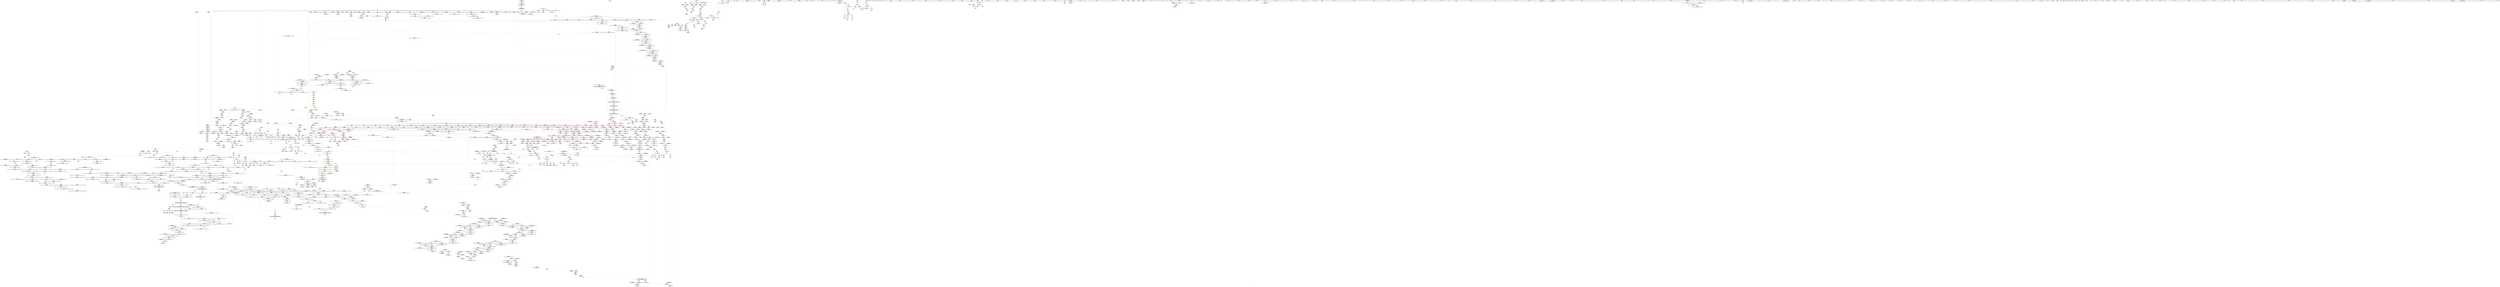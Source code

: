 digraph "SVFG" {
	label="SVFG";

	Node0x55863a285830 [shape=record,color=grey,label="{NodeID: 0\nNullPtr|{|<s30>145}}"];
	Node0x55863a285830 -> Node0x55863a854490[style=solid];
	Node0x55863a285830 -> Node0x55863a854590[style=solid];
	Node0x55863a285830 -> Node0x55863a854660[style=solid];
	Node0x55863a285830 -> Node0x55863a854730[style=solid];
	Node0x55863a285830 -> Node0x55863a854800[style=solid];
	Node0x55863a285830 -> Node0x55863a8548d0[style=solid];
	Node0x55863a285830 -> Node0x55863a8549a0[style=solid];
	Node0x55863a285830 -> Node0x55863a854a70[style=solid];
	Node0x55863a285830 -> Node0x55863a854b40[style=solid];
	Node0x55863a285830 -> Node0x55863a854c10[style=solid];
	Node0x55863a285830 -> Node0x55863a854ce0[style=solid];
	Node0x55863a285830 -> Node0x55863a854db0[style=solid];
	Node0x55863a285830 -> Node0x55863a854e80[style=solid];
	Node0x55863a285830 -> Node0x55863a854f50[style=solid];
	Node0x55863a285830 -> Node0x55863a855020[style=solid];
	Node0x55863a285830 -> Node0x55863a8550f0[style=solid];
	Node0x55863a285830 -> Node0x55863a8551c0[style=solid];
	Node0x55863a285830 -> Node0x55863a855290[style=solid];
	Node0x55863a285830 -> Node0x55863a855360[style=solid];
	Node0x55863a285830 -> Node0x55863a855430[style=solid];
	Node0x55863a285830 -> Node0x55863a855500[style=solid];
	Node0x55863a285830 -> Node0x55863a8555d0[style=solid];
	Node0x55863a285830 -> Node0x55863a8875d0[style=solid];
	Node0x55863a285830 -> Node0x55863a88b630[style=solid];
	Node0x55863a285830 -> Node0x55863a88b700[style=solid];
	Node0x55863a285830 -> Node0x55863a88b7d0[style=solid];
	Node0x55863a285830 -> Node0x55863a88f8d0[style=solid];
	Node0x55863a285830 -> Node0x55863a016450[style=solid];
	Node0x55863a285830 -> Node0x55863a8c3f40[style=solid];
	Node0x55863a285830 -> Node0x55863a8c5d40[style=solid];
	Node0x55863a285830:s30 -> Node0x55863a9ccaf0[style=solid,color=red];
	Node0x55863a84c510 [shape=record,color=black,label="{NodeID: 443\n780\<--779\nidxprom19\<--\n_Z4multPA1024_iS0_S0_\n}"];
	Node0x55863a8bee40 [shape=record,color=grey,label="{NodeID: 1993\n2230 = Binary(2229, 345, )\n}"];
	Node0x55863a8bee40 -> Node0x55863a893900[style=solid];
	Node0x55863a85b820 [shape=record,color=red,label="{NodeID: 886\n669\<--666\nthis1\<--this.addr\n_ZNKSt6vectorIiSaIiEE4sizeEv\n}"];
	Node0x55863a85b820 -> Node0x55863a84b8e0[style=solid];
	Node0x55863a85b820 -> Node0x55863a84b9b0[style=solid];
	Node0x55863a891af0 [shape=record,color=blue,label="{NodeID: 1329\n1953\<--1949\n__n.addr\<--__n\n_ZN9__gnu_cxx13new_allocatorIiE8allocateEmPKv\n}"];
	Node0x55863a891af0 -> Node0x55863a883fe0[style=dashed];
	Node0x55863a891af0 -> Node0x55863a8840b0[style=dashed];
	Node0x55863a844a10 [shape=record,color=green,label="{NodeID: 222\n1371\<--1372\n__val.addr\<--__val.addr_field_insensitive\n_ZNK9__gnu_cxx5__ops14_Iter_less_valclINS_17__normal_iteratorIPiSt6vectorIiSaIiEEEEKiEEbT_RT0_\n}"];
	Node0x55863a844a10 -> Node0x55863a87f930[style=solid];
	Node0x55863a844a10 -> Node0x55863a88e3b0[style=solid];
	Node0x55863a9c1bb0 [shape=record,color=black,label="{NodeID: 2879\n172 = PHI(287, )\n}"];
	Node0x55863a9c1bb0 -> Node0x55863a887ae0[style=solid];
	Node0x55863a867e20 [shape=record,color=purple,label="{NodeID: 665\n1010\<--1008\n_M_start\<--this1\n_ZNSt12_Vector_baseIiSaIiEED2Ev\n}"];
	Node0x55863a867e20 -> Node0x55863a87d570[style=solid];
	Node0x55863a886610 [shape=record,color=red,label="{NodeID: 1108\n2335\<--2334\ndummyVal\<--offset_0\n_ZSt13__lower_boundIN9__gnu_cxx17__normal_iteratorIPiSt6vectorIiSaIiEEEEiNS0_5__ops14_Iter_less_valEET_S9_S9_RKT0_T1_\n}"];
	Node0x55863a886610 -> Node0x55863a88d920[style=solid];
	Node0x55863a2858c0 [shape=record,color=green,label="{NodeID: 1\n7\<--1\n__dso_handle\<--dummyObj\nGlob }"];
	Node0x55863a84c5e0 [shape=record,color=black,label="{NodeID: 444\n799\<--798\n\<--\n_Z4multPA1024_iS0_S0_\n}"];
	Node0x55863a84c5e0 -> Node0x55863a8677a0[style=solid];
	Node0x55863a8befc0 [shape=record,color=grey,label="{NodeID: 1994\n2240 = Binary(345, 2239, )\n}"];
	Node0x55863a85b8f0 [shape=record,color=red,label="{NodeID: 887\n673\<--672\n\<--_M_finish\n_ZNKSt6vectorIiSaIiEE4sizeEv\n}"];
	Node0x55863a85b8f0 -> Node0x55863a84ba80[style=solid];
	Node0x55863a891bc0 [shape=record,color=blue,label="{NodeID: 1330\n1955\<--1950\n.addr\<--\n_ZN9__gnu_cxx13new_allocatorIiE8allocateEmPKv\n}"];
	Node0x55863a844ae0 [shape=record,color=green,label="{NodeID: 223\n1386\<--1387\nthis.addr\<--this.addr_field_insensitive\n_ZN9__gnu_cxx17__normal_iteratorIPiSt6vectorIiSaIiEEEppEv\n}"];
	Node0x55863a844ae0 -> Node0x55863a87fba0[style=solid];
	Node0x55863a844ae0 -> Node0x55863a88e480[style=solid];
	Node0x55863a9c1cf0 [shape=record,color=black,label="{NodeID: 2880\n177 = PHI(304, )\n}"];
	Node0x55863a9c1cf0 -> Node0x55863a887bb0[style=solid];
	Node0x55863a867ef0 [shape=record,color=purple,label="{NodeID: 666\n1012\<--1008\n_M_impl2\<--this1\n_ZNSt12_Vector_baseIiSaIiEED2Ev\n}"];
	Node0x55863a8866e0 [shape=record,color=red,label="{NodeID: 1109\n2338\<--2337\ndummyVal\<--offset_0\n_ZSt8distanceIN9__gnu_cxx17__normal_iteratorIPiSt6vectorIiSaIiEEEEENSt15iterator_traitsIT_E15difference_typeES8_S8_\n}"];
	Node0x55863a8866e0 -> Node0x55863a88de00[style=solid];
	Node0x55863a83bf90 [shape=record,color=green,label="{NodeID: 2\n9\<--1\n\<--dummyObj\nCan only get source location for instruction, argument, global var or function.}"];
	Node0x55863a84c6b0 [shape=record,color=black,label="{NodeID: 445\n801\<--800\n\<--arraydecay27\n_Z4multPA1024_iS0_S0_\n}"];
	Node0x55863a84c6b0 -> Node0x55863a867870[style=solid];
	Node0x55863a8bf140 [shape=record,color=grey,label="{NodeID: 1995\n540 = Binary(537, 539, )\n}"];
	Node0x55863a8bf140 -> Node0x55863a8c3ac0[style=solid];
	Node0x55863a85b9c0 [shape=record,color=red,label="{NodeID: 888\n677\<--676\n\<--_M_start\n_ZNKSt6vectorIiSaIiEE4sizeEv\n}"];
	Node0x55863a85b9c0 -> Node0x55863a84bb50[style=solid];
	Node0x55863a891c90 [shape=record,color=blue,label="{NodeID: 1331\n1997\<--1981\ncoerce.dive\<--__first.coerce\n_ZSt22__uninitialized_copy_aISt13move_iteratorIPiES1_iET0_T_S4_S3_RSaIT1_E\n}"];
	Node0x55863a891c90 -> Node0x55863a886880[style=dashed];
	Node0x55863a844bb0 [shape=record,color=green,label="{NodeID: 224\n1398\<--1399\n__first\<--__first_field_insensitive\n_ZSt10__distanceIN9__gnu_cxx17__normal_iteratorIPiSt6vectorIiSaIiEEEEENSt15iterator_traitsIT_E15difference_typeES8_S8_St26random_access_iterator_tag\n|{|<s1>97}}"];
	Node0x55863a844bb0 -> Node0x55863a869dd0[style=solid];
	Node0x55863a844bb0:s1 -> Node0x55863a9cf690[style=solid,color=red];
	Node0x55863a9c1e30 [shape=record,color=black,label="{NodeID: 2881\n186 = PHI(223, )\n}"];
	Node0x55863a867fc0 [shape=record,color=purple,label="{NodeID: 667\n1013\<--1008\n_M_end_of_storage\<--this1\n_ZNSt12_Vector_baseIiSaIiEED2Ev\n}"];
	Node0x55863a867fc0 -> Node0x55863a87d640[style=solid];
	Node0x55863a90e350 [shape=record,color=yellow,style=double,label="{NodeID: 2217\n97V_1 = ENCHI(MR_97V_0)\npts\{158 1972 \}\nFun[_ZSt11lower_boundIN9__gnu_cxx17__normal_iteratorIPiSt6vectorIiSaIiEEEEiET_S7_S7_RKT0_]|{<s0>34}}"];
	Node0x55863a90e350:s0 -> Node0x55863a937900[style=dashed,color=red];
	Node0x55863a8867b0 [shape=record,color=red,label="{NodeID: 1110\n2341\<--2340\ndummyVal\<--offset_0\n_ZSt8distanceIN9__gnu_cxx17__normal_iteratorIPiSt6vectorIiSaIiEEEEENSt15iterator_traitsIT_E15difference_typeES8_S8_\n}"];
	Node0x55863a8867b0 -> Node0x55863a88ded0[style=solid];
	Node0x55863a83c2d0 [shape=record,color=green,label="{NodeID: 3\n29\<--1\n.str\<--dummyObj\nGlob }"];
	Node0x55863a84c780 [shape=record,color=black,label="{NodeID: 446\n826\<--825\nidxprom\<--\n_Z5solvev\n}"];
	Node0x55863a8bf2c0 [shape=record,color=grey,label="{NodeID: 1996\n539 = Binary(428, 538, )\n}"];
	Node0x55863a8bf2c0 -> Node0x55863a8bf140[style=solid];
	Node0x55863a85ba90 [shape=record,color=red,label="{NodeID: 889\n697\<--691\nthis1\<--this.addr\n_ZNSt6vectorIiSaIiEEixEm\n}"];
	Node0x55863a85ba90 -> Node0x55863a84bcf0[style=solid];
	Node0x55863a891d60 [shape=record,color=blue,label="{NodeID: 1332\n1999\<--1982\ncoerce.dive1\<--__last.coerce\n_ZSt22__uninitialized_copy_aISt13move_iteratorIPiES1_iET0_T_S4_S3_RSaIT1_E\n}"];
	Node0x55863a891d60 -> Node0x55863a886950[style=dashed];
	Node0x55863a844c80 [shape=record,color=green,label="{NodeID: 225\n1400\<--1401\n__last\<--__last_field_insensitive\n_ZSt10__distanceIN9__gnu_cxx17__normal_iteratorIPiSt6vectorIiSaIiEEEEENSt15iterator_traitsIT_E15difference_typeES8_S8_St26random_access_iterator_tag\n|{|<s1>97}}"];
	Node0x55863a844c80 -> Node0x55863a869ea0[style=solid];
	Node0x55863a844c80:s1 -> Node0x55863a9cf440[style=solid,color=red];
	Node0x55863a9c1f40 [shape=record,color=black,label="{NodeID: 2882\n200 = PHI(287, )\n}"];
	Node0x55863a9c1f40 -> Node0x55863a887c80[style=solid];
	Node0x55863a868090 [shape=record,color=purple,label="{NodeID: 668\n1015\<--1008\n_M_impl3\<--this1\n_ZNSt12_Vector_baseIiSaIiEED2Ev\n}"];
	Node0x55863a886880 [shape=record,color=red,label="{NodeID: 1111\n2344\<--2343\ndummyVal\<--offset_0\n_ZSt22__uninitialized_copy_aISt13move_iteratorIPiES1_iET0_T_S4_S3_RSaIT1_E\n}"];
	Node0x55863a886880 -> Node0x55863a891fd0[style=solid];
	Node0x55863a83c390 [shape=record,color=green,label="{NodeID: 4\n31\<--1\n.str.2\<--dummyObj\nGlob }"];
	Node0x55863a84c850 [shape=record,color=black,label="{NodeID: 447\n829\<--828\nidxprom1\<--\n_Z5solvev\n}"];
	Node0x55863a8bf440 [shape=record,color=grey,label="{NodeID: 1997\n1764 = Binary(1757, 1763, )\n}"];
	Node0x55863a8bf440 -> Node0x55863a890910[style=solid];
	Node0x55863a85bb60 [shape=record,color=red,label="{NodeID: 890\n702\<--693\n\<--__n.addr\n_ZNSt6vectorIiSaIiEEixEm\n}"];
	Node0x55863a891e30 [shape=record,color=blue,label="{NodeID: 1333\n1989\<--1983\n__result.addr\<--__result\n_ZSt22__uninitialized_copy_aISt13move_iteratorIPiES1_iET0_T_S4_S3_RSaIT1_E\n}"];
	Node0x55863a891e30 -> Node0x55863a884180[style=dashed];
	Node0x55863a844d50 [shape=record,color=green,label="{NodeID: 226\n1402\<--1403\n\<--field_insensitive\n_ZSt10__distanceIN9__gnu_cxx17__normal_iteratorIPiSt6vectorIiSaIiEEEEENSt15iterator_traitsIT_E15difference_typeES8_S8_St26random_access_iterator_tag\n}"];
	Node0x55863a9c20b0 [shape=record,color=black,label="{NodeID: 2883\n203 = PHI(304, )\n}"];
	Node0x55863a9c20b0 -> Node0x55863a887d50[style=solid];
	Node0x55863a868160 [shape=record,color=purple,label="{NodeID: 669\n1016\<--1008\n_M_start4\<--this1\n_ZNSt12_Vector_baseIiSaIiEED2Ev\n}"];
	Node0x55863a868160 -> Node0x55863a87d710[style=solid];
	Node0x55863a886950 [shape=record,color=red,label="{NodeID: 1112\n2347\<--2346\ndummyVal\<--offset_0\n_ZSt22__uninitialized_copy_aISt13move_iteratorIPiES1_iET0_T_S4_S3_RSaIT1_E\n}"];
	Node0x55863a886950 -> Node0x55863a8920a0[style=solid];
	Node0x55863a83c450 [shape=record,color=green,label="{NodeID: 5\n33\<--1\n__PRETTY_FUNCTION__._Z3geti\<--dummyObj\nGlob }"];
	Node0x55863a84c920 [shape=record,color=black,label="{NodeID: 448\n870\<--867\ncall\<--\nmain\n}"];
	Node0x55863a8bf5c0 [shape=record,color=grey,label="{NodeID: 1998\n427 = Binary(426, 428, )\n}"];
	Node0x55863a8bf5c0 -> Node0x55863a888f30[style=solid];
	Node0x55863a85bc30 [shape=record,color=red,label="{NodeID: 891\n701\<--700\n\<--_M_start\n_ZNSt6vectorIiSaIiEEixEm\n}"];
	Node0x55863a85bc30 -> Node0x55863a856470[style=solid];
	Node0x55863a938da0 [shape=record,color=yellow,style=double,label="{NodeID: 2441\nRETMU(2V_2)\npts\{190000 190001 190002 \}\nFun[_GLOBAL__sub_I_Prostu_3_0.cpp]}"];
	Node0x55863a891f00 [shape=record,color=blue,label="{NodeID: 1334\n1991\<--1984\n.addr\<--\n_ZSt22__uninitialized_copy_aISt13move_iteratorIPiES1_iET0_T_S4_S3_RSaIT1_E\n}"];
	Node0x55863a844e20 [shape=record,color=green,label="{NodeID: 227\n1412\<--1413\nretval\<--retval_field_insensitive\n_ZSt19__iterator_categoryIN9__gnu_cxx17__normal_iteratorIPiSt6vectorIiSaIiEEEEENSt15iterator_traitsIT_E17iterator_categoryERKS8_\n}"];
	Node0x55863a9c21f0 [shape=record,color=black,label="{NodeID: 2884\n210 = PHI(347, )\n}"];
	Node0x55863a9c21f0 -> Node0x55863a887e20[style=solid];
	Node0x55863a868230 [shape=record,color=purple,label="{NodeID: 670\n1025\<--1008\n_M_impl5\<--this1\n_ZNSt12_Vector_baseIiSaIiEED2Ev\n|{<s0>69}}"];
	Node0x55863a868230:s0 -> Node0x55863a9cd070[style=solid,color=red];
	Node0x55863a90e650 [shape=record,color=yellow,style=double,label="{NodeID: 2220\n127V_1 = ENCHI(MR_127V_0)\npts\{190000 \}\nFun[_ZNSt6vectorIiSaIiEEixEm]}"];
	Node0x55863a90e650 -> Node0x55863a85bc30[style=dashed];
	Node0x55863a886a20 [shape=record,color=red,label="{NodeID: 1113\n2350\<--2349\ndummyVal\<--offset_0\n_ZSt18uninitialized_copyISt13move_iteratorIPiES1_ET0_T_S4_S3_\n}"];
	Node0x55863a886a20 -> Node0x55863a892580[style=solid];
	Node0x55863a83c8b0 [shape=record,color=green,label="{NodeID: 6\n35\<--1\n.str.3\<--dummyObj\nGlob }"];
	Node0x55863a84c9f0 [shape=record,color=black,label="{NodeID: 449\n876\<--873\ncall1\<--\nmain\n}"];
	Node0x55863a8bf740 [shape=record,color=grey,label="{NodeID: 1999\n435 = Binary(434, 428, )\n}"];
	Node0x55863a8bf740 -> Node0x55863a889000[style=solid];
	Node0x55863a85bd00 [shape=record,color=red,label="{NodeID: 892\n756\<--711\n\<--A.addr\n_Z4multPA1024_iS0_S0_\n}"];
	Node0x55863a85bd00 -> Node0x55863a856540[style=solid];
	Node0x55863a85bd00 -> Node0x55863a856610[style=solid];
	Node0x55863a891fd0 [shape=record,color=blue, style = dotted,label="{NodeID: 1335\n2342\<--2344\noffset_0\<--dummyVal\n_ZSt22__uninitialized_copy_aISt13move_iteratorIPiES1_iET0_T_S4_S3_RSaIT1_E\n}"];
	Node0x55863a891fd0 -> Node0x55863a884250[style=dashed];
	Node0x55863a844ef0 [shape=record,color=green,label="{NodeID: 228\n1414\<--1415\n.addr\<--.addr_field_insensitive\n_ZSt19__iterator_categoryIN9__gnu_cxx17__normal_iteratorIPiSt6vectorIiSaIiEEEEENSt15iterator_traitsIT_E17iterator_categoryERKS8_\n}"];
	Node0x55863a844ef0 -> Node0x55863a88e7c0[style=solid];
	Node0x55863a9c2330 [shape=record,color=black,label="{NodeID: 2885\n215 = PHI(287, )\n}"];
	Node0x55863a9c2330 -> Node0x55863a887ef0[style=solid];
	Node0x55863a868300 [shape=record,color=purple,label="{NodeID: 671\n1035\<--1008\n_M_impl6\<--this1\n_ZNSt12_Vector_baseIiSaIiEED2Ev\n|{<s0>70}}"];
	Node0x55863a868300:s0 -> Node0x55863a9cd070[style=solid,color=red];
	Node0x55863a90e730 [shape=record,color=yellow,style=double,label="{NodeID: 2221\n114V_1 = ENCHI(MR_114V_0)\npts\{446 \}\nFun[_ZNSt6vectorIiSaIiEE17_M_realloc_insertIJRKiEEEvN9__gnu_cxx17__normal_iteratorIPiS1_EEDpOT_]|{<s0>109}}"];
	Node0x55863a90e730:s0 -> Node0x55863a9315d0[style=dashed,color=red];
	Node0x55863a886af0 [shape=record,color=red,label="{NodeID: 1114\n2353\<--2352\ndummyVal\<--offset_0\n_ZSt18uninitialized_copyISt13move_iteratorIPiES1_ET0_T_S4_S3_\n}"];
	Node0x55863a886af0 -> Node0x55863a892650[style=solid];
	Node0x55863a83c970 [shape=record,color=green,label="{NodeID: 7\n37\<--1\n.str.4\<--dummyObj\nGlob }"];
	Node0x55863a84cac0 [shape=record,color=black,label="{NodeID: 450\n942\<--941\n\<--this1\n_ZNSt12_Vector_baseIiSaIiEE12_Vector_implC2Ev\n|{<s0>65}}"];
	Node0x55863a84cac0:s0 -> Node0x55863a89de40[style=solid,color=red];
	Node0x55863a8bf8c0 [shape=record,color=grey,label="{NodeID: 2000\n790 = Binary(789, 428, )\n}"];
	Node0x55863a8bf8c0 -> Node0x55863a88aba0[style=solid];
	Node0x55863a85bdd0 [shape=record,color=red,label="{NodeID: 893\n764\<--713\n\<--B.addr\n_Z4multPA1024_iS0_S0_\n}"];
	Node0x55863a85bdd0 -> Node0x55863a8566e0[style=solid];
	Node0x55863a85bdd0 -> Node0x55863a8567b0[style=solid];
	Node0x55863a8920a0 [shape=record,color=blue, style = dotted,label="{NodeID: 1336\n2345\<--2347\noffset_0\<--dummyVal\n_ZSt22__uninitialized_copy_aISt13move_iteratorIPiES1_iET0_T_S4_S3_RSaIT1_E\n}"];
	Node0x55863a8920a0 -> Node0x55863a884320[style=dashed];
	Node0x55863a844fc0 [shape=record,color=green,label="{NodeID: 229\n1421\<--1422\n\<--field_insensitive\n_ZSt9__advanceIN9__gnu_cxx17__normal_iteratorIPiSt6vectorIiSaIiEEEElEvRT_T0_St26random_access_iterator_tag\n}"];
	Node0x55863a9c2470 [shape=record,color=black,label="{NodeID: 2886\n218 = PHI(324, )\n}"];
	Node0x55863a9c2470 -> Node0x55863a849d40[style=solid];
	Node0x55863a8683d0 [shape=record,color=purple,label="{NodeID: 672\n1083\<--1079\n_M_impl\<--this1\n_ZNSt12_Vector_baseIiSaIiEE13_M_deallocateEPim\n}"];
	Node0x55863a8683d0 -> Node0x55863a84cfa0[style=solid];
	Node0x55863a886bc0 [shape=record,color=red,label="{NodeID: 1115\n2356\<--2355\ndummyVal\<--offset_0\n_ZNSt20__uninitialized_copyILb1EE13__uninit_copyISt13move_iteratorIPiES3_EET0_T_S6_S5_\n}"];
	Node0x55863a886bc0 -> Node0x55863a892990[style=solid];
	Node0x55863a83ca30 [shape=record,color=green,label="{NodeID: 8\n39\<--1\n.str.5\<--dummyObj\nGlob }"];
	Node0x55863a84cb90 [shape=record,color=black,label="{NodeID: 451\n959\<--958\n\<--this1\n_ZNSaIiEC2Ev\n|{<s0>66}}"];
	Node0x55863a84cb90:s0 -> Node0x55863a9c8610[style=solid,color=red];
	Node0x55863a8bfa40 [shape=record,color=grey,label="{NodeID: 2001\n343 = Binary(341, 342, )\n}"];
	Node0x55863a8bfa40 -> Node0x55863a8bfbc0[style=solid];
	Node0x55863a85bea0 [shape=record,color=red,label="{NodeID: 894\n798\<--715\n\<--C.addr\n_Z4multPA1024_iS0_S0_\n}"];
	Node0x55863a85bea0 -> Node0x55863a84c5e0[style=solid];
	Node0x55863a892170 [shape=record,color=blue,label="{NodeID: 1337\n2022\<--2019\n__i.addr\<--__i\n_ZSt32__make_move_if_noexcept_iteratorIiSt13move_iteratorIPiEET0_PT_\n}"];
	Node0x55863a892170 -> Node0x55863a8843f0[style=dashed];
	Node0x55863a84d490 [shape=record,color=green,label="{NodeID: 230\n1423\<--1424\n__i.addr\<--__i.addr_field_insensitive\n_ZSt9__advanceIN9__gnu_cxx17__normal_iteratorIPiSt6vectorIiSaIiEEEElEvRT_T0_St26random_access_iterator_tag\n}"];
	Node0x55863a84d490 -> Node0x55863a87fd40[style=solid];
	Node0x55863a84d490 -> Node0x55863a88e890[style=solid];
	Node0x55863a9c25b0 [shape=record,color=black,label="{NodeID: 2887\n266 = PHI(1179, )\n}"];
	Node0x55863a9c25b0 -> Node0x55863a8883d0[style=solid];
	Node0x55863a8684a0 [shape=record,color=purple,label="{NodeID: 673\n1174\<--1173\n_M_current\<--this1\n_ZN9__gnu_cxx17__normal_iteratorIPiSt6vectorIiSaIiEEEC2ERKS1_\n}"];
	Node0x55863a8684a0 -> Node0x55863a88ce90[style=solid];
	Node0x55863a886c90 [shape=record,color=red,label="{NodeID: 1116\n2359\<--2358\ndummyVal\<--offset_0\n_ZNSt20__uninitialized_copyILb1EE13__uninit_copyISt13move_iteratorIPiES3_EET0_T_S6_S5_\n}"];
	Node0x55863a886c90 -> Node0x55863a892a60[style=solid];
	Node0x55863a83caf0 [shape=record,color=green,label="{NodeID: 9\n41\<--1\n.str.6\<--dummyObj\nGlob }"];
	Node0x55863a84cc60 [shape=record,color=black,label="{NodeID: 452\n997\<--996\n\<--_M_impl\n_ZNSt12_Vector_baseIiSaIiEE19_M_get_Tp_allocatorEv\n}"];
	Node0x55863a84cc60 -> Node0x55863a84cd30[style=solid];
	Node0x55863a8bfbc0 [shape=record,color=grey,label="{NodeID: 2002\n344 = Binary(343, 345, )\n}"];
	Node0x55863a8bfbc0 -> Node0x55863a84a7d0[style=solid];
	Node0x55863a85bf70 [shape=record,color=red,label="{NodeID: 895\n733\<--719\n\<--i\n_Z4multPA1024_iS0_S0_\n}"];
	Node0x55863a85bf70 -> Node0x55863a8c31c0[style=solid];
	Node0x55863a892240 [shape=record,color=blue,label="{NodeID: 1338\n2048\<--2033\ncoerce.dive\<--__first.coerce\n_ZSt18uninitialized_copyISt13move_iteratorIPiES1_ET0_T_S4_S3_\n}"];
	Node0x55863a892240 -> Node0x55863a886a20[style=dashed];
	Node0x55863a84d560 [shape=record,color=green,label="{NodeID: 231\n1425\<--1426\n__n.addr\<--__n.addr_field_insensitive\n_ZSt9__advanceIN9__gnu_cxx17__normal_iteratorIPiSt6vectorIiSaIiEEEElEvRT_T0_St26random_access_iterator_tag\n}"];
	Node0x55863a84d560 -> Node0x55863a87fe10[style=solid];
	Node0x55863a84d560 -> Node0x55863a88e960[style=solid];
	Node0x55863a9c26f0 [shape=record,color=black,label="{NodeID: 2888\n271 = PHI(1276, )\n}"];
	Node0x55863a868570 [shape=record,color=purple,label="{NodeID: 674\n1269\<--1183\ncoerce.dive10\<--retval\n_ZSt13__lower_boundIN9__gnu_cxx17__normal_iteratorIPiSt6vectorIiSaIiEEEEiNS0_5__ops14_Iter_less_valEET_S9_S9_RKT0_T1_\n}"];
	Node0x55863a868570 -> Node0x55863a87edd0[style=solid];
	Node0x55863a886d60 [shape=record,color=red,label="{NodeID: 1117\n2362\<--2361\ndummyVal\<--offset_0\n_ZSt4copyISt13move_iteratorIPiES1_ET0_T_S4_S3_\n}"];
	Node0x55863a886d60 -> Node0x55863a892da0[style=solid];
	Node0x55863a83cbf0 [shape=record,color=green,label="{NodeID: 10\n43\<--1\nstdin\<--dummyObj\nGlob }"];
	Node0x55863a84cd30 [shape=record,color=black,label="{NodeID: 453\n990\<--997\n_ZNSt12_Vector_baseIiSaIiEE19_M_get_Tp_allocatorEv_ret\<--\n_ZNSt12_Vector_baseIiSaIiEE19_M_get_Tp_allocatorEv\n|{<s0>7|<s1>99|<s2>111|<s3>114|<s4>119|<s5>123}}"];
	Node0x55863a84cd30:s0 -> Node0x55863a9c1980[style=solid,color=blue];
	Node0x55863a84cd30:s1 -> Node0x55863a9c5c40[style=solid,color=blue];
	Node0x55863a84cd30:s2 -> Node0x55863a9c5db0[style=solid,color=blue];
	Node0x55863a84cd30:s3 -> Node0x55863a9c6170[style=solid,color=blue];
	Node0x55863a84cd30:s4 -> Node0x55863a9c64c0[style=solid,color=blue];
	Node0x55863a84cd30:s5 -> Node0x55863a9c6630[style=solid,color=blue];
	Node0x55863a8bfd40 [shape=record,color=grey,label="{NodeID: 2003\n785 = Binary(784, 428, )\n}"];
	Node0x55863a8bfd40 -> Node0x55863a88aad0[style=solid];
	Node0x55863a85c040 [shape=record,color=red,label="{NodeID: 896\n749\<--719\n\<--i\n_Z4multPA1024_iS0_S0_\n}"];
	Node0x55863a85c040 -> Node0x55863a84bf60[style=solid];
	Node0x55863a892310 [shape=record,color=blue,label="{NodeID: 1339\n2050\<--2034\ncoerce.dive1\<--__last.coerce\n_ZSt18uninitialized_copyISt13move_iteratorIPiES1_ET0_T_S4_S3_\n}"];
	Node0x55863a892310 -> Node0x55863a886af0[style=dashed];
	Node0x55863a84d630 [shape=record,color=green,label="{NodeID: 232\n1432\<--1433\n_ZN9__gnu_cxx17__normal_iteratorIPiSt6vectorIiSaIiEEEpLEl\<--_ZN9__gnu_cxx17__normal_iteratorIPiSt6vectorIiSaIiEEEpLEl_field_insensitive\n}"];
	Node0x55863a9c2800 [shape=record,color=black,label="{NodeID: 2889\n277 = PHI(1293, )\n}"];
	Node0x55863a9c2800 -> Node0x55863a858760[style=solid];
	Node0x55863a868640 [shape=record,color=purple,label="{NodeID: 675\n1205\<--1185\ncoerce.dive\<--__first\n_ZSt13__lower_boundIN9__gnu_cxx17__normal_iteratorIPiSt6vectorIiSaIiEEEEiNS0_5__ops14_Iter_less_valEET_S9_S9_RKT0_T1_\n}"];
	Node0x55863a868640 -> Node0x55863a88cf60[style=solid];
	Node0x55863a886e30 [shape=record,color=red,label="{NodeID: 1118\n2365\<--2364\ndummyVal\<--offset_0\n_ZSt4copyISt13move_iteratorIPiES1_ET0_T_S4_S3_\n}"];
	Node0x55863a886e30 -> Node0x55863a892e70[style=solid];
	Node0x55863a83d0b0 [shape=record,color=green,label="{NodeID: 11\n44\<--1\n.str.7\<--dummyObj\nGlob }"];
	Node0x55863a84ce00 [shape=record,color=black,label="{NodeID: 454\n1018\<--1014\nsub.ptr.lhs.cast\<--\n_ZNSt12_Vector_baseIiSaIiEED2Ev\n}"];
	Node0x55863a84ce00 -> Node0x55863a8c07c0[style=solid];
	Node0x55863a8bfec0 [shape=record,color=grey,label="{NodeID: 2004\n1665 = Binary(1663, 1664, )\n}"];
	Node0x55863a8bfec0 -> Node0x55863a8c3040[style=solid];
	Node0x55863a85c110 [shape=record,color=red,label="{NodeID: 897\n757\<--719\n\<--i\n_Z4multPA1024_iS0_S0_\n}"];
	Node0x55863a85c110 -> Node0x55863a84c100[style=solid];
	Node0x55863a8923e0 [shape=record,color=blue,label="{NodeID: 1340\n2040\<--2035\n__result.addr\<--__result\n_ZSt18uninitialized_copyISt13move_iteratorIPiES1_ET0_T_S4_S3_\n}"];
	Node0x55863a8923e0 -> Node0x55863a884590[style=dashed];
	Node0x55863a84d700 [shape=record,color=green,label="{NodeID: 233\n1438\<--1439\nthis.addr\<--this.addr_field_insensitive\n_ZN9__gnu_cxx17__normal_iteratorIPiSt6vectorIiSaIiEEEpLEl\n}"];
	Node0x55863a84d700 -> Node0x55863a87fee0[style=solid];
	Node0x55863a84d700 -> Node0x55863a88ea30[style=solid];
	Node0x55863a9c2970 [shape=record,color=black,label="{NodeID: 2890\n334 = PHI(1451, )\n}"];
	Node0x55863a9c2970 -> Node0x55863a858d10[style=solid];
	Node0x55863a868710 [shape=record,color=purple,label="{NodeID: 676\n1207\<--1187\ncoerce.dive1\<--__last\n_ZSt13__lower_boundIN9__gnu_cxx17__normal_iteratorIPiSt6vectorIiSaIiEEEEiNS0_5__ops14_Iter_less_valEET_S9_S9_RKT0_T1_\n}"];
	Node0x55863a868710 -> Node0x55863a88d030[style=solid];
	Node0x55863a886f00 [shape=record,color=red,label="{NodeID: 1119\n2368\<--2367\ndummyVal\<--offset_0\n_ZNSt11__copy_moveILb1ELb1ESt26random_access_iterator_tagE8__copy_mIiEEPT_PKS3_S6_S4_\n}"];
	Node0x55863a886f00 -> Node0x55863a8939d0[style=solid];
	Node0x55863a83d1b0 [shape=record,color=green,label="{NodeID: 12\n46\<--1\n.str.8\<--dummyObj\nGlob }"];
	Node0x55863a84ced0 [shape=record,color=black,label="{NodeID: 455\n1019\<--1017\nsub.ptr.rhs.cast\<--\n_ZNSt12_Vector_baseIiSaIiEED2Ev\n}"];
	Node0x55863a84ced0 -> Node0x55863a8c07c0[style=solid];
	Node0x55863a8c0040 [shape=record,color=grey,label="{NodeID: 2005\n795 = Binary(794, 428, )\n}"];
	Node0x55863a8c0040 -> Node0x55863a88ac70[style=solid];
	Node0x55863a85c1e0 [shape=record,color=red,label="{NodeID: 898\n776\<--719\n\<--i\n_Z4multPA1024_iS0_S0_\n}"];
	Node0x55863a85c1e0 -> Node0x55863a84c440[style=solid];
	Node0x55863a8924b0 [shape=record,color=blue,label="{NodeID: 1341\n2042\<--2054\n__assignable\<--\n_ZSt18uninitialized_copyISt13move_iteratorIPiES1_ET0_T_S4_S3_\n}"];
	Node0x55863a84d7d0 [shape=record,color=green,label="{NodeID: 234\n1440\<--1441\n__n.addr\<--__n.addr_field_insensitive\n_ZN9__gnu_cxx17__normal_iteratorIPiSt6vectorIiSaIiEEEpLEl\n}"];
	Node0x55863a84d7d0 -> Node0x55863a87ffb0[style=solid];
	Node0x55863a84d7d0 -> Node0x55863a88eb00[style=solid];
	Node0x55863a9c2ab0 [shape=record,color=black,label="{NodeID: 2891\n339 = PHI(1451, )\n}"];
	Node0x55863a9c2ab0 -> Node0x55863a858de0[style=solid];
	Node0x55863a8687e0 [shape=record,color=purple,label="{NodeID: 677\n1216\<--1195\ncoerce.dive3\<--agg.tmp\n_ZSt13__lower_boundIN9__gnu_cxx17__normal_iteratorIPiSt6vectorIiSaIiEEEEiNS0_5__ops14_Iter_less_valEET_S9_S9_RKT0_T1_\n}"];
	Node0x55863a8687e0 -> Node0x55863a87eb60[style=solid];
	Node0x55863a886fd0 [shape=record,color=blue,label="{NodeID: 1120\n8\<--9\nN\<--\nGlob }"];
	Node0x55863a886fd0 -> Node0x55863a91a500[style=dashed];
	Node0x55863a83d2b0 [shape=record,color=green,label="{NodeID: 13\n48\<--1\nstdout\<--dummyObj\nGlob }"];
	Node0x55863a84cfa0 [shape=record,color=black,label="{NodeID: 456\n1084\<--1083\n\<--_M_impl\n_ZNSt12_Vector_baseIiSaIiEE13_M_deallocateEPim\n|{<s0>73}}"];
	Node0x55863a84cfa0:s0 -> Node0x55863a9cab00[style=solid,color=red];
	Node0x55863a8c01c0 [shape=record,color=grey,label="{NodeID: 2006\n773 = Binary(755, 772, )\n}"];
	Node0x55863a8c01c0 -> Node0x55863a8c0340[style=solid];
	Node0x55863a85c2b0 [shape=record,color=red,label="{NodeID: 899\n794\<--719\n\<--i\n_Z4multPA1024_iS0_S0_\n}"];
	Node0x55863a85c2b0 -> Node0x55863a8c0040[style=solid];
	Node0x55863a892580 [shape=record,color=blue, style = dotted,label="{NodeID: 1342\n2348\<--2350\noffset_0\<--dummyVal\n_ZSt18uninitialized_copyISt13move_iteratorIPiES1_ET0_T_S4_S3_\n}"];
	Node0x55863a892580 -> Node0x55863a884660[style=dashed];
	Node0x55863a84d8a0 [shape=record,color=green,label="{NodeID: 235\n1453\<--1454\nthis.addr\<--this.addr_field_insensitive\n_ZNK9__gnu_cxx17__normal_iteratorIPiSt6vectorIiSaIiEEE4baseEv\n}"];
	Node0x55863a84d8a0 -> Node0x55863a880150[style=solid];
	Node0x55863a84d8a0 -> Node0x55863a88eca0[style=solid];
	Node0x55863a9c2bf0 [shape=record,color=black,label="{NodeID: 2892\n526 = PHI(688, )\n}"];
	Node0x55863a9c2bf0 -> Node0x55863a85ad90[style=solid];
	Node0x55863a8688b0 [shape=record,color=purple,label="{NodeID: 678\n1218\<--1197\ncoerce.dive4\<--agg.tmp2\n_ZSt13__lower_boundIN9__gnu_cxx17__normal_iteratorIPiSt6vectorIiSaIiEEEEiNS0_5__ops14_Iter_less_valEET_S9_S9_RKT0_T1_\n}"];
	Node0x55863a8688b0 -> Node0x55863a87ec30[style=solid];
	Node0x55863a90ed80 [shape=record,color=yellow,style=double,label="{NodeID: 2228\n440V_1 = ENCHI(MR_440V_0)\npts\{1532 \}\nFun[_ZNSt6vectorIiSaIiEE17_M_realloc_insertIJRKiEEEvN9__gnu_cxx17__normal_iteratorIPiS1_EEDpOT_]}"];
	Node0x55863a90ed80 -> Node0x55863a88fc10[style=dashed];
	Node0x55863a8870d0 [shape=record,color=blue,label="{NodeID: 1121\n11\<--9\nK\<--\nGlob }"];
	Node0x55863a8870d0 -> Node0x55863a936310[style=dashed];
	Node0x55863a83d3b0 [shape=record,color=green,label="{NodeID: 14\n49\<--1\n.str.9\<--dummyObj\nGlob }"];
	Node0x55863a84d070 [shape=record,color=black,label="{NodeID: 457\n1098\<--1097\n\<--this1\n_ZNSt12_Vector_baseIiSaIiEE12_Vector_implD2Ev\n|{<s0>74}}"];
	Node0x55863a84d070:s0 -> Node0x55863a9ccd10[style=solid,color=red];
	Node0x55863a8c0340 [shape=record,color=grey,label="{NodeID: 2007\n774 = Binary(773, 775, )\n}"];
	Node0x55863a8c0340 -> Node0x55863a88aa00[style=solid];
	Node0x55863a85c380 [shape=record,color=red,label="{NodeID: 900\n739\<--721\n\<--j\n_Z4multPA1024_iS0_S0_\n}"];
	Node0x55863a85c380 -> Node0x55863a8c4540[style=solid];
	Node0x55863a892650 [shape=record,color=blue, style = dotted,label="{NodeID: 1343\n2351\<--2353\noffset_0\<--dummyVal\n_ZSt18uninitialized_copyISt13move_iteratorIPiES1_ET0_T_S4_S3_\n}"];
	Node0x55863a892650 -> Node0x55863a884730[style=dashed];
	Node0x55863a84d970 [shape=record,color=green,label="{NodeID: 236\n1462\<--1463\nthis.addr\<--this.addr_field_insensitive\n_ZNSt6vectorIiSaIiEE15_M_erase_at_endEPi\n}"];
	Node0x55863a84d970 -> Node0x55863a880220[style=solid];
	Node0x55863a84d970 -> Node0x55863a88ed70[style=solid];
	Node0x55863a9c2d30 [shape=record,color=black,label="{NodeID: 2893\n384 = PHI(1179, )\n}"];
	Node0x55863a9c2d30 -> Node0x55863a888bf0[style=solid];
	Node0x55863a868980 [shape=record,color=purple,label="{NodeID: 679\n1244\<--1203\ncoerce.dive6\<--agg.tmp5\n_ZSt13__lower_boundIN9__gnu_cxx17__normal_iteratorIPiSt6vectorIiSaIiEEEEiNS0_5__ops14_Iter_less_valEET_S9_S9_RKT0_T1_\n}"];
	Node0x55863a868980 -> Node0x55863a87ed00[style=solid];
	Node0x55863a90ee60 [shape=record,color=yellow,style=double,label="{NodeID: 2229\n442V_1 = ENCHI(MR_442V_0)\npts\{1534 \}\nFun[_ZNSt6vectorIiSaIiEE17_M_realloc_insertIJRKiEEEvN9__gnu_cxx17__normal_iteratorIPiS1_EEDpOT_]}"];
	Node0x55863a90ee60 -> Node0x55863a88fce0[style=dashed];
	Node0x55863a8871d0 [shape=record,color=blue,label="{NodeID: 1122\n13\<--9\nP\<--\nGlob }"];
	Node0x55863a8871d0 -> Node0x55863a9363f0[style=dashed];
	Node0x55863a83d4b0 [shape=record,color=green,label="{NodeID: 15\n51\<--1\n.str.10\<--dummyObj\nGlob }"];
	Node0x55863a84d140 [shape=record,color=black,label="{NodeID: 458\n1117\<--1116\n\<--\n_ZNSt16allocator_traitsISaIiEE10deallocateERS0_Pim\n|{<s0>75}}"];
	Node0x55863a84d140:s0 -> Node0x55863a9c9380[style=solid,color=red];
	Node0x55863a8c04c0 [shape=record,color=grey,label="{NodeID: 2008\n772 = Binary(763, 771, )\n}"];
	Node0x55863a8c04c0 -> Node0x55863a8c01c0[style=solid];
	Node0x55863a85c450 [shape=record,color=red,label="{NodeID: 901\n752\<--721\n\<--j\n_Z4multPA1024_iS0_S0_\n}"];
	Node0x55863a85c450 -> Node0x55863a84c030[style=solid];
	Node0x55863a892720 [shape=record,color=blue,label="{NodeID: 1344\n2084\<--2071\ncoerce.dive\<--__first.coerce\n_ZNSt20__uninitialized_copyILb1EE13__uninit_copyISt13move_iteratorIPiES3_EET0_T_S6_S5_\n}"];
	Node0x55863a892720 -> Node0x55863a886bc0[style=dashed];
	Node0x55863a84da40 [shape=record,color=green,label="{NodeID: 237\n1464\<--1465\n__pos.addr\<--__pos.addr_field_insensitive\n_ZNSt6vectorIiSaIiEE15_M_erase_at_endEPi\n}"];
	Node0x55863a84da40 -> Node0x55863a8802f0[style=solid];
	Node0x55863a84da40 -> Node0x55863a8803c0[style=solid];
	Node0x55863a84da40 -> Node0x55863a88ee40[style=solid];
	Node0x55863a9c2e70 [shape=record,color=black,label="{NodeID: 2894\n422 = PHI()\n}"];
	Node0x55863a868a50 [shape=record,color=purple,label="{NodeID: 680\n2318\<--1210\noffset_0\<--\n}"];
	Node0x55863a868a50 -> Node0x55863a88d1d0[style=solid];
	Node0x55863a90ef40 [shape=record,color=yellow,style=double,label="{NodeID: 2230\n15V_1 = ENCHI(MR_15V_0)\npts\{1972 \}\nFun[_ZNSt6vectorIiSaIiEE17_M_realloc_insertIJRKiEEEvN9__gnu_cxx17__normal_iteratorIPiS1_EEDpOT_]|{<s0>109}}"];
	Node0x55863a90ef40:s0 -> Node0x55863a931980[style=dashed,color=red];
	Node0x55863a8872d0 [shape=record,color=blue,label="{NodeID: 1123\n15\<--9\nNC\<--\nGlob }"];
	Node0x55863a8872d0 -> Node0x55863a91aa00[style=dashed];
	Node0x55863a83d5b0 [shape=record,color=green,label="{NodeID: 16\n53\<--1\n.str.11\<--dummyObj\nGlob }"];
	Node0x55863a84d210 [shape=record,color=black,label="{NodeID: 459\n1139\<--1138\n\<--\n_ZN9__gnu_cxx13new_allocatorIiE10deallocateEPim\n}"];
	Node0x55863a8c0640 [shape=record,color=grey,label="{NodeID: 2009\n595 = Binary(594, 428, )\n}"];
	Node0x55863a8c0640 -> Node0x55863a889dd0[style=solid];
	Node0x55863a85c520 [shape=record,color=red,label="{NodeID: 902\n768\<--721\n\<--j\n_Z4multPA1024_iS0_S0_\n}"];
	Node0x55863a85c520 -> Node0x55863a84c370[style=solid];
	Node0x55863a8927f0 [shape=record,color=blue,label="{NodeID: 1345\n2086\<--2072\ncoerce.dive1\<--__last.coerce\n_ZNSt20__uninitialized_copyILb1EE13__uninit_copyISt13move_iteratorIPiES3_EET0_T_S6_S5_\n}"];
	Node0x55863a8927f0 -> Node0x55863a886c90[style=dashed];
	Node0x55863a84db10 [shape=record,color=green,label="{NodeID: 238\n1491\<--1492\n__a.addr\<--__a.addr_field_insensitive\n_ZNSt16allocator_traitsISaIiEE9constructIiJRKiEEEvRS0_PT_DpOT0_\n}"];
	Node0x55863a84db10 -> Node0x55863a880560[style=solid];
	Node0x55863a84db10 -> Node0x55863a88efe0[style=solid];
	Node0x55863a9c2f40 [shape=record,color=black,label="{NodeID: 2895\n432 = PHI()\n}"];
	Node0x55863a868b20 [shape=record,color=purple,label="{NodeID: 681\n2319\<--1211\noffset_0\<--\n}"];
	Node0x55863a868b20 -> Node0x55863a886200[style=solid];
	Node0x55863a90f020 [shape=record,color=yellow,style=double,label="{NodeID: 2231\n127V_1 = ENCHI(MR_127V_0)\npts\{190000 \}\nFun[_ZNSt6vectorIiSaIiEE17_M_realloc_insertIJRKiEEEvN9__gnu_cxx17__normal_iteratorIPiS1_EEDpOT_]|{|<s5>104|<s6>105}}"];
	Node0x55863a90f020 -> Node0x55863a881a80[style=dashed];
	Node0x55863a90f020 -> Node0x55863a881dc0[style=dashed];
	Node0x55863a90f020 -> Node0x55863a881f60[style=dashed];
	Node0x55863a90f020 -> Node0x55863a882100[style=dashed];
	Node0x55863a90f020 -> Node0x55863a88ff50[style=dashed];
	Node0x55863a90f020:s5 -> Node0x55863a932b40[style=dashed,color=red];
	Node0x55863a90f020:s6 -> Node0x55863a936f30[style=dashed,color=red];
	Node0x55863a8873d0 [shape=record,color=blue,label="{NodeID: 1124\n2300\<--58\nllvm.global_ctors_0\<--\nGlob }"];
	Node0x55863a83d6b0 [shape=record,color=green,label="{NodeID: 17\n55\<--1\n.str.12\<--dummyObj\nGlob }"];
	Node0x55863a84d2e0 [shape=record,color=black,label="{NodeID: 460\n1152\<--1151\n\<--this1\n_ZNSaIiED2Ev\n|{<s0>77}}"];
	Node0x55863a84d2e0:s0 -> Node0x55863a9d0af0[style=solid,color=red];
	Node0x55863a8c07c0 [shape=record,color=grey,label="{NodeID: 2010\n1020 = Binary(1018, 1019, )\n}"];
	Node0x55863a8c07c0 -> Node0x55863a8c0940[style=solid];
	Node0x55863a85c5f0 [shape=record,color=red,label="{NodeID: 903\n779\<--721\n\<--j\n_Z4multPA1024_iS0_S0_\n}"];
	Node0x55863a85c5f0 -> Node0x55863a84c510[style=solid];
	Node0x55863a8928c0 [shape=record,color=blue,label="{NodeID: 1346\n2078\<--2073\n__result.addr\<--__result\n_ZNSt20__uninitialized_copyILb1EE13__uninit_copyISt13move_iteratorIPiES3_EET0_T_S6_S5_\n}"];
	Node0x55863a8928c0 -> Node0x55863a884800[style=dashed];
	Node0x55863a84dbe0 [shape=record,color=green,label="{NodeID: 239\n1493\<--1494\n__p.addr\<--__p.addr_field_insensitive\n_ZNSt16allocator_traitsISaIiEE9constructIiJRKiEEEvRS0_PT_DpOT0_\n}"];
	Node0x55863a84dbe0 -> Node0x55863a880630[style=solid];
	Node0x55863a84dbe0 -> Node0x55863a88f0b0[style=solid];
	Node0x55863a9c3010 [shape=record,color=black,label="{NodeID: 2896\n508 = PHI(664, )\n}"];
	Node0x55863a9c3010 -> Node0x55863a84ae50[style=solid];
	Node0x55863a868bf0 [shape=record,color=purple,label="{NodeID: 682\n2321\<--1213\noffset_0\<--\n}"];
	Node0x55863a868bf0 -> Node0x55863a88d2a0[style=solid];
	Node0x55863a90f100 [shape=record,color=yellow,style=double,label="{NodeID: 2232\n129V_1 = ENCHI(MR_129V_0)\npts\{190001 \}\nFun[_ZNSt6vectorIiSaIiEE17_M_realloc_insertIJRKiEEEvN9__gnu_cxx17__normal_iteratorIPiS1_EEDpOT_]|{|<s3>104|<s4>105}}"];
	Node0x55863a90f100 -> Node0x55863a881cf0[style=dashed];
	Node0x55863a90f100 -> Node0x55863a881e90[style=dashed];
	Node0x55863a90f100 -> Node0x55863a890020[style=dashed];
	Node0x55863a90f100:s3 -> Node0x55863a932b40[style=dashed,color=red];
	Node0x55863a90f100:s4 -> Node0x55863a936f30[style=dashed,color=red];
	Node0x55863a8874d0 [shape=record,color=blue,label="{NodeID: 1125\n2301\<--59\nllvm.global_ctors_1\<--_GLOBAL__sub_I_Prostu_3_0.cpp\nGlob }"];
	Node0x55863a83d7b0 [shape=record,color=green,label="{NodeID: 18\n58\<--1\n\<--dummyObj\nCan only get source location for instruction, argument, global var or function.}"];
	Node0x55863a84d3b0 [shape=record,color=black,label="{NodeID: 461\n1266\<--1183\n\<--retval\n_ZSt13__lower_boundIN9__gnu_cxx17__normal_iteratorIPiSt6vectorIiSaIiEEEEiNS0_5__ops14_Iter_less_valEET_S9_S9_RKT0_T1_\n}"];
	Node0x55863a84d3b0 -> Node0x55863a869270[style=solid];
	Node0x55863a8c0940 [shape=record,color=grey,label="{NodeID: 2011\n1021 = Binary(1020, 345, )\n|{<s0>68}}"];
	Node0x55863a8c0940:s0 -> Node0x55863a9cef50[style=solid,color=red];
	Node0x55863a85c6c0 [shape=record,color=red,label="{NodeID: 904\n789\<--721\n\<--j\n_Z4multPA1024_iS0_S0_\n}"];
	Node0x55863a85c6c0 -> Node0x55863a8bf8c0[style=solid];
	Node0x55863a892990 [shape=record,color=blue, style = dotted,label="{NodeID: 1347\n2354\<--2356\noffset_0\<--dummyVal\n_ZNSt20__uninitialized_copyILb1EE13__uninit_copyISt13move_iteratorIPiES3_EET0_T_S6_S5_\n}"];
	Node0x55863a892990 -> Node0x55863a8848d0[style=dashed];
	Node0x55863a84dcb0 [shape=record,color=green,label="{NodeID: 240\n1495\<--1496\n__args.addr\<--__args.addr_field_insensitive\n_ZNSt16allocator_traitsISaIiEE9constructIiJRKiEEEvRS0_PT_DpOT0_\n}"];
	Node0x55863a84dcb0 -> Node0x55863a880700[style=solid];
	Node0x55863a84dcb0 -> Node0x55863a88f180[style=solid];
	Node0x55863a9c31b0 [shape=record,color=black,label="{NodeID: 2897\n554 = PHI(155, )\n}"];
	Node0x55863a9c31b0 -> Node0x55863a84aff0[style=solid];
	Node0x55863a868cc0 [shape=record,color=purple,label="{NodeID: 683\n2322\<--1214\noffset_0\<--\n}"];
	Node0x55863a868cc0 -> Node0x55863a8862d0[style=solid];
	Node0x55863a8875d0 [shape=record,color=blue, style = dotted,label="{NodeID: 1126\n2302\<--3\nllvm.global_ctors_2\<--dummyVal\nGlob }"];
	Node0x55863a83d8b0 [shape=record,color=green,label="{NodeID: 19\n195\<--1\n\<--dummyObj\nCan only get source location for instruction, argument, global var or function.}"];
	Node0x55863a85d8a0 [shape=record,color=black,label="{NodeID: 462\n1211\<--1185\n\<--__first\n_ZSt13__lower_boundIN9__gnu_cxx17__normal_iteratorIPiSt6vectorIiSaIiEEEEiNS0_5__ops14_Iter_less_valEET_S9_S9_RKT0_T1_\n}"];
	Node0x55863a85d8a0 -> Node0x55863a868b20[style=solid];
	Node0x55863a8c0ac0 [shape=record,color=grey,label="{NodeID: 2012\n590 = Binary(589, 428, )\n}"];
	Node0x55863a8c0ac0 -> Node0x55863a889d00[style=solid];
	Node0x55863a85c790 [shape=record,color=red,label="{NodeID: 905\n745\<--723\n\<--k\n_Z4multPA1024_iS0_S0_\n}"];
	Node0x55863a85c790 -> Node0x55863a8c4840[style=solid];
	Node0x55863a892a60 [shape=record,color=blue, style = dotted,label="{NodeID: 1348\n2357\<--2359\noffset_0\<--dummyVal\n_ZNSt20__uninitialized_copyILb1EE13__uninit_copyISt13move_iteratorIPiES3_EET0_T_S6_S5_\n}"];
	Node0x55863a892a60 -> Node0x55863a8849a0[style=dashed];
	Node0x55863a84dd80 [shape=record,color=green,label="{NodeID: 241\n1505\<--1506\n_ZSt7forwardIRKiEOT_RNSt16remove_referenceIS2_E4typeE\<--_ZSt7forwardIRKiEOT_RNSt16remove_referenceIS2_E4typeE_field_insensitive\n}"];
	Node0x55863a9c32f0 [shape=record,color=black,label="{NodeID: 2898\n558 = PHI(155, )\n}"];
	Node0x55863a9c32f0 -> Node0x55863a84b0c0[style=solid];
	Node0x55863a868d90 [shape=record,color=purple,label="{NodeID: 684\n2324\<--1233\noffset_0\<--\n}"];
	Node0x55863a868d90 -> Node0x55863a88d510[style=solid];
	Node0x55863a8876d0 [shape=record,color=blue,label="{NodeID: 1127\n96\<--95\nthis.addr\<--this\n_ZNSt6vectorIiSaIiEEC2Ev\n}"];
	Node0x55863a8876d0 -> Node0x55863a857c00[style=dashed];
	Node0x55863a83d9b0 [shape=record,color=green,label="{NodeID: 20\n251\<--1\n\<--dummyObj\nCan only get source location for instruction, argument, global var or function.}"];
	Node0x55863a85d970 [shape=record,color=black,label="{NodeID: 463\n1234\<--1185\n\<--__first\n_ZSt13__lower_boundIN9__gnu_cxx17__normal_iteratorIPiSt6vectorIiSaIiEEEEiNS0_5__ops14_Iter_less_valEET_S9_S9_RKT0_T1_\n}"];
	Node0x55863a85d970 -> Node0x55863a868e60[style=solid];
	Node0x55863a8c0c40 [shape=record,color=grey,label="{NodeID: 2013\n1748 = Binary(1744, 1747, )\n}"];
	Node0x55863a8c0c40 -> Node0x55863a8c4b40[style=solid];
	Node0x55863a85c860 [shape=record,color=red,label="{NodeID: 906\n760\<--723\n\<--k\n_Z4multPA1024_iS0_S0_\n}"];
	Node0x55863a85c860 -> Node0x55863a84c1d0[style=solid];
	Node0x55863a892b30 [shape=record,color=blue,label="{NodeID: 1349\n2118\<--2105\ncoerce.dive\<--__first.coerce\n_ZSt4copyISt13move_iteratorIPiES1_ET0_T_S4_S3_\n}"];
	Node0x55863a892b30 -> Node0x55863a886d60[style=dashed];
	Node0x55863a84de80 [shape=record,color=green,label="{NodeID: 242\n1508\<--1509\n_ZN9__gnu_cxx13new_allocatorIiE9constructIiJRKiEEEvPT_DpOT0_\<--_ZN9__gnu_cxx13new_allocatorIiE9constructIiJRKiEEEvPT_DpOT0__field_insensitive\n}"];
	Node0x55863a9c3430 [shape=record,color=black,label="{NodeID: 2899\n1504 = PHI(1719, )\n|{<s0>103}}"];
	Node0x55863a9c3430:s0 -> Node0x55863a9c8940[style=solid,color=red];
	Node0x55863a868e60 [shape=record,color=purple,label="{NodeID: 685\n2325\<--1234\noffset_0\<--\n}"];
	Node0x55863a868e60 -> Node0x55863a8863a0[style=solid];
	Node0x55863a8877a0 [shape=record,color=blue,label="{NodeID: 1128\n114\<--113\nthis.addr\<--this\n_ZNSt6vectorIiSaIiEED2Ev\n}"];
	Node0x55863a8877a0 -> Node0x55863a857cd0[style=dashed];
	Node0x55863a83dab0 [shape=record,color=green,label="{NodeID: 21\n252\<--1\n\<--dummyObj\nCan only get source location for instruction, argument, global var or function.}"];
	Node0x55863a85da40 [shape=record,color=black,label="{NodeID: 464\n1250\<--1185\n\<--__first\n_ZSt13__lower_boundIN9__gnu_cxx17__normal_iteratorIPiSt6vectorIiSaIiEEEEiNS0_5__ops14_Iter_less_valEET_S9_S9_RKT0_T1_\n}"];
	Node0x55863a85da40 -> Node0x55863a8690d0[style=solid];
	Node0x55863a8c0dc0 [shape=record,color=grey,label="{NodeID: 2014\n1230 = Binary(1229, 1231, )\n}"];
	Node0x55863a8c0dc0 -> Node0x55863a88d440[style=solid];
	Node0x55863a85c930 [shape=record,color=red,label="{NodeID: 907\n765\<--723\n\<--k\n_Z4multPA1024_iS0_S0_\n}"];
	Node0x55863a85c930 -> Node0x55863a84c2a0[style=solid];
	Node0x55863a892c00 [shape=record,color=blue,label="{NodeID: 1350\n2120\<--2106\ncoerce.dive1\<--__last.coerce\n_ZSt4copyISt13move_iteratorIPiES1_ET0_T_S4_S3_\n}"];
	Node0x55863a892c00 -> Node0x55863a886e30[style=dashed];
	Node0x55863a84df80 [shape=record,color=green,label="{NodeID: 243\n1515\<--1516\n__position\<--__position_field_insensitive\n_ZNSt6vectorIiSaIiEE17_M_realloc_insertIJRKiEEEvN9__gnu_cxx17__normal_iteratorIPiS1_EEDpOT_\n|{|<s1>106|<s2>110|<s3>113}}"];
	Node0x55863a84df80 -> Node0x55863a86a450[style=solid];
	Node0x55863a84df80:s1 -> Node0x55863a9cf440[style=solid,color=red];
	Node0x55863a84df80:s2 -> Node0x55863a89d710[style=solid,color=red];
	Node0x55863a84df80:s3 -> Node0x55863a89d710[style=solid,color=red];
	Node0x55863a9c3570 [shape=record,color=black,label="{NodeID: 2900\n1760 = PHI(1878, )\n}"];
	Node0x55863a9c3570 -> Node0x55863a882ac0[style=solid];
	Node0x55863a868f30 [shape=record,color=purple,label="{NodeID: 686\n2327\<--1240\noffset_0\<--\n}"];
	Node0x55863a868f30 -> Node0x55863a88d5e0[style=solid];
	Node0x55863a90f480 [shape=record,color=yellow,style=double,label="{NodeID: 2236\n452V_1 = ENCHI(MR_452V_0)\npts\{1640000 1700000 2300000 2340000 13990000 14010000 \}\nFun[_ZNSt6vectorIiSaIiEE17_M_realloc_insertIJRKiEEEvN9__gnu_cxx17__normal_iteratorIPiS1_EEDpOT_]}"];
	Node0x55863a90f480 -> Node0x55863a881b50[style=dashed];
	Node0x55863a90f480 -> Node0x55863a881c20[style=dashed];
	Node0x55863a887870 [shape=record,color=blue,label="{NodeID: 1129\n116\<--143\nexn.slot\<--\n_ZNSt6vectorIiSaIiEED2Ev\n}"];
	Node0x55863a887870 -> Node0x55863a857da0[style=dashed];
	Node0x55863a83dbb0 [shape=record,color=green,label="{NodeID: 22\n283\<--1\n\<--dummyObj\nCan only get source location for instruction, argument, global var or function.}"];
	Node0x55863a85db10 [shape=record,color=black,label="{NodeID: 465\n1267\<--1185\n\<--__first\n_ZSt13__lower_boundIN9__gnu_cxx17__normal_iteratorIPiSt6vectorIiSaIiEEEEiNS0_5__ops14_Iter_less_valEET_S9_S9_RKT0_T1_\n}"];
	Node0x55863a85db10 -> Node0x55863a869340[style=solid];
	Node0x55863a8c0f40 [shape=record,color=grey,label="{NodeID: 2015\n578 = Binary(577, 428, )\n}"];
	Node0x55863a8c0f40 -> Node0x55863a8c4cc0[style=solid];
	Node0x55863a85ca00 [shape=record,color=red,label="{NodeID: 908\n784\<--723\n\<--k\n_Z4multPA1024_iS0_S0_\n}"];
	Node0x55863a85ca00 -> Node0x55863a8bfd40[style=solid];
	Node0x55863a892cd0 [shape=record,color=blue,label="{NodeID: 1351\n2112\<--2107\n__result.addr\<--__result\n_ZSt4copyISt13move_iteratorIPiES1_ET0_T_S4_S3_\n}"];
	Node0x55863a892cd0 -> Node0x55863a884a70[style=dashed];
	Node0x55863a84e050 [shape=record,color=green,label="{NodeID: 244\n1517\<--1518\nthis.addr\<--this.addr_field_insensitive\n_ZNSt6vectorIiSaIiEE17_M_realloc_insertIJRKiEEEvN9__gnu_cxx17__normal_iteratorIPiS1_EEDpOT_\n}"];
	Node0x55863a84e050 -> Node0x55863a8807d0[style=solid];
	Node0x55863a84e050 -> Node0x55863a88f320[style=solid];
	Node0x55863a9c36b0 [shape=record,color=black,label="{NodeID: 2901\n1541 = PHI(1726, )\n}"];
	Node0x55863a9c36b0 -> Node0x55863a88f4c0[style=solid];
	Node0x55863a869000 [shape=record,color=purple,label="{NodeID: 687\n2328\<--1241\noffset_0\<--\n}"];
	Node0x55863a869000 -> Node0x55863a886470[style=solid];
	Node0x55863a887940 [shape=record,color=blue,label="{NodeID: 1130\n118\<--145\nehselector.slot\<--\n_ZNSt6vectorIiSaIiEED2Ev\n}"];
	Node0x55863a83dcb0 [shape=record,color=green,label="{NodeID: 23\n345\<--1\n\<--dummyObj\nCan only get source location for instruction, argument, global var or function.}"];
	Node0x55863a85dbe0 [shape=record,color=black,label="{NodeID: 466\n1214\<--1187\n\<--__last\n_ZSt13__lower_boundIN9__gnu_cxx17__normal_iteratorIPiSt6vectorIiSaIiEEEEiNS0_5__ops14_Iter_less_valEET_S9_S9_RKT0_T1_\n}"];
	Node0x55863a85dbe0 -> Node0x55863a868cc0[style=solid];
	Node0x55863a8c10c0 [shape=record,color=grey,label="{NodeID: 2016\n898 = Binary(897, 428, )\n}"];
	Node0x55863a8c10c0 -> Node0x55863a88b3c0[style=solid];
	Node0x55863a85cad0 [shape=record,color=red,label="{NodeID: 909\n755\<--754\n\<--arrayidx8\n_Z4multPA1024_iS0_S0_\n}"];
	Node0x55863a85cad0 -> Node0x55863a8c01c0[style=solid];
	Node0x55863a892da0 [shape=record,color=blue, style = dotted,label="{NodeID: 1352\n2360\<--2362\noffset_0\<--dummyVal\n_ZSt4copyISt13move_iteratorIPiES1_ET0_T_S4_S3_\n}"];
	Node0x55863a892da0 -> Node0x55863a884b40[style=dashed];
	Node0x55863a84e120 [shape=record,color=green,label="{NodeID: 245\n1519\<--1520\n__args.addr\<--__args.addr_field_insensitive\n_ZNSt6vectorIiSaIiEE17_M_realloc_insertIJRKiEEEvN9__gnu_cxx17__normal_iteratorIPiS1_EEDpOT_\n}"];
	Node0x55863a84e120 -> Node0x55863a8808a0[style=solid];
	Node0x55863a84e120 -> Node0x55863a88f3f0[style=solid];
	Node0x55863a9c37f0 [shape=record,color=black,label="{NodeID: 2902\n1545 = PHI(287, )\n}"];
	Node0x55863a9c37f0 -> Node0x55863a88f590[style=solid];
	Node0x55863a8690d0 [shape=record,color=purple,label="{NodeID: 688\n2330\<--1250\noffset_0\<--\n}"];
	Node0x55863a8690d0 -> Node0x55863a88d6b0[style=solid];
	Node0x55863a90f760 [shape=record,color=yellow,style=double,label="{NodeID: 2238\n261V_1 = ENCHI(MR_261V_0)\npts\{1733 \}\nFun[_ZSt3maxImERKT_S2_S2_]}"];
	Node0x55863a90f760 -> Node0x55863a883a30[style=dashed];
	Node0x55863a887a10 [shape=record,color=blue,label="{NodeID: 1131\n157\<--156\nfirst.addr\<--first\n_Z3geti\n|{<s0>14|<s1>18}}"];
	Node0x55863a887a10:s0 -> Node0x55863a934f90[style=dashed,color=red];
	Node0x55863a887a10:s1 -> Node0x55863a90e350[style=dashed,color=red];
	Node0x55863a83ddb0 [shape=record,color=green,label="{NodeID: 24\n428\<--1\n\<--dummyObj\nCan only get source location for instruction, argument, global var or function.}"];
	Node0x55863a85dcb0 [shape=record,color=black,label="{NodeID: 467\n1210\<--1195\n\<--agg.tmp\n_ZSt13__lower_boundIN9__gnu_cxx17__normal_iteratorIPiSt6vectorIiSaIiEEEEiNS0_5__ops14_Iter_less_valEET_S9_S9_RKT0_T1_\n}"];
	Node0x55863a85dcb0 -> Node0x55863a868a50[style=solid];
	Node0x55863a8c1240 [shape=record,color=grey,label="{NodeID: 2017\n550 = Binary(549, 428, )\n}"];
	Node0x55863a8c1240 -> Node0x55863a8c4fc0[style=solid];
	Node0x55863a85cba0 [shape=record,color=red,label="{NodeID: 910\n763\<--762\n\<--arrayidx12\n_Z4multPA1024_iS0_S0_\n}"];
	Node0x55863a85cba0 -> Node0x55863a8c04c0[style=solid];
	Node0x55863a892e70 [shape=record,color=blue, style = dotted,label="{NodeID: 1353\n2363\<--2365\noffset_0\<--dummyVal\n_ZSt4copyISt13move_iteratorIPiES1_ET0_T_S4_S3_\n}"];
	Node0x55863a892e70 -> Node0x55863a884c10[style=dashed];
	Node0x55863a84e1f0 [shape=record,color=green,label="{NodeID: 246\n1521\<--1522\n__len\<--__len_field_insensitive\n_ZNSt6vectorIiSaIiEE17_M_realloc_insertIJRKiEEEvN9__gnu_cxx17__normal_iteratorIPiS1_EEDpOT_\n}"];
	Node0x55863a84e1f0 -> Node0x55863a880970[style=solid];
	Node0x55863a84e1f0 -> Node0x55863a880a40[style=solid];
	Node0x55863a84e1f0 -> Node0x55863a880b10[style=solid];
	Node0x55863a84e1f0 -> Node0x55863a88f4c0[style=solid];
	Node0x55863a9c3930 [shape=record,color=black,label="{NodeID: 2903\n1548 = PHI(324, )\n}"];
	Node0x55863a9c3930 -> Node0x55863a88f660[style=solid];
	Node0x55863a8691a0 [shape=record,color=purple,label="{NodeID: 689\n2331\<--1251\noffset_0\<--\n}"];
	Node0x55863a8691a0 -> Node0x55863a886540[style=solid];
	Node0x55863a90f870 [shape=record,color=yellow,style=double,label="{NodeID: 2239\n263V_1 = ENCHI(MR_263V_0)\npts\{1739 \}\nFun[_ZSt3maxImERKT_S2_S2_]}"];
	Node0x55863a90f870 -> Node0x55863a883960[style=dashed];
	Node0x55863a887ae0 [shape=record,color=blue,label="{NodeID: 1132\n175\<--172\ncoerce.dive\<--call\n_Z3geti\n}"];
	Node0x55863a887ae0 -> Node0x55863a858010[style=dashed];
	Node0x55863a83deb0 [shape=record,color=green,label="{NodeID: 25\n514\<--1\n\<--dummyObj\nCan only get source location for instruction, argument, global var or function.}"];
	Node0x55863a85dd80 [shape=record,color=black,label="{NodeID: 468\n1213\<--1197\n\<--agg.tmp2\n_ZSt13__lower_boundIN9__gnu_cxx17__normal_iteratorIPiSt6vectorIiSaIiEEEEiNS0_5__ops14_Iter_less_valEET_S9_S9_RKT0_T1_\n}"];
	Node0x55863a85dd80 -> Node0x55863a868bf0[style=solid];
	Node0x55863a8c13c0 [shape=record,color=grey,label="{NodeID: 2018\n505 = Binary(504, 428, )\n}"];
	Node0x55863a8c13c0 -> Node0x55863a8895b0[style=solid];
	Node0x55863a85cc70 [shape=record,color=red,label="{NodeID: 911\n771\<--770\n\<--arrayidx16\n_Z4multPA1024_iS0_S0_\n}"];
	Node0x55863a85cc70 -> Node0x55863a8c04c0[style=solid];
	Node0x55863a892f40 [shape=record,color=blue,label="{NodeID: 1354\n2146\<--2143\n__first.addr\<--__first\n_ZSt14__copy_move_a2ILb1EPiS0_ET1_T0_S2_S1_\n}"];
	Node0x55863a892f40 -> Node0x55863a884ce0[style=dashed];
	Node0x55863a84e2c0 [shape=record,color=green,label="{NodeID: 247\n1523\<--1524\n__elems_before\<--__elems_before_field_insensitive\n_ZNSt6vectorIiSaIiEE17_M_realloc_insertIJRKiEEEvN9__gnu_cxx17__normal_iteratorIPiS1_EEDpOT_\n}"];
	Node0x55863a84e2c0 -> Node0x55863a880be0[style=solid];
	Node0x55863a84e2c0 -> Node0x55863a880cb0[style=solid];
	Node0x55863a84e2c0 -> Node0x55863a88f660[style=solid];
	Node0x55863a9c3a70 [shape=record,color=black,label="{NodeID: 2904\n1552 = PHI(1780, )\n}"];
	Node0x55863a9c3a70 -> Node0x55863a88f730[style=solid];
	Node0x55863a869270 [shape=record,color=purple,label="{NodeID: 690\n2333\<--1266\noffset_0\<--\n}"];
	Node0x55863a869270 -> Node0x55863a88d920[style=solid];
	Node0x55863a887bb0 [shape=record,color=blue,label="{NodeID: 1133\n180\<--177\ncoerce.dive3\<--call2\n_Z3geti\n}"];
	Node0x55863a887bb0 -> Node0x55863a8580e0[style=dashed];
	Node0x55863a83dfb0 [shape=record,color=green,label="{NodeID: 26\n515\<--1\n\<--dummyObj\nCan only get source location for instruction, argument, global var or function.}"];
	Node0x55863a85de50 [shape=record,color=black,label="{NodeID: 469\n1233\<--1201\n\<--__middle\n_ZSt13__lower_boundIN9__gnu_cxx17__normal_iteratorIPiSt6vectorIiSaIiEEEEiNS0_5__ops14_Iter_less_valEET_S9_S9_RKT0_T1_\n}"];
	Node0x55863a85de50 -> Node0x55863a868d90[style=solid];
	Node0x55863a8c1540 [shape=record,color=grey,label="{NodeID: 2019\n546 = Binary(543, 545, )\n}"];
	Node0x55863a8c1540 -> Node0x55863a8c16c0[style=solid];
	Node0x55863a85cd40 [shape=record,color=red,label="{NodeID: 912\n821\<--812\n\<--i\n_Z5solvev\n}"];
	Node0x55863a85cd40 -> Node0x55863a8c5a40[style=solid];
	Node0x55863a893010 [shape=record,color=blue,label="{NodeID: 1355\n2148\<--2144\n__last.addr\<--__last\n_ZSt14__copy_move_a2ILb1EPiS0_ET1_T0_S2_S1_\n}"];
	Node0x55863a893010 -> Node0x55863a884db0[style=dashed];
	Node0x55863a84e390 [shape=record,color=green,label="{NodeID: 248\n1525\<--1526\nref.tmp\<--ref.tmp_field_insensitive\n_ZNSt6vectorIiSaIiEE17_M_realloc_insertIJRKiEEEvN9__gnu_cxx17__normal_iteratorIPiS1_EEDpOT_\n|{|<s1>106}}"];
	Node0x55863a84e390 -> Node0x55863a86a520[style=solid];
	Node0x55863a84e390:s1 -> Node0x55863a9cf690[style=solid,color=red];
	Node0x55863a9c3bb0 [shape=record,color=black,label="{NodeID: 2905\n1565 = PHI(1719, )\n|{<s0>109}}"];
	Node0x55863a9c3bb0:s0 -> Node0x55863a9cc780[style=solid,color=red];
	Node0x55863a869340 [shape=record,color=purple,label="{NodeID: 691\n2334\<--1267\noffset_0\<--\n}"];
	Node0x55863a869340 -> Node0x55863a886610[style=solid];
	Node0x55863a887c80 [shape=record,color=blue,label="{NodeID: 1134\n201\<--200\ncoerce.dive9\<--call8\n_Z3geti\n}"];
	Node0x55863a887c80 -> Node0x55863a8581b0[style=dashed];
	Node0x55863a83e0b0 [shape=record,color=green,label="{NodeID: 27\n775\<--1\n\<--dummyObj\nCan only get source location for instruction, argument, global var or function.}"];
	Node0x55863a85df20 [shape=record,color=black,label="{NodeID: 470\n1241\<--1201\n\<--__middle\n_ZSt13__lower_boundIN9__gnu_cxx17__normal_iteratorIPiSt6vectorIiSaIiEEEEiNS0_5__ops14_Iter_less_valEET_S9_S9_RKT0_T1_\n}"];
	Node0x55863a85df20 -> Node0x55863a869000[style=solid];
	Node0x55863a8c16c0 [shape=record,color=grey,label="{NodeID: 2020\n547 = Binary(546, 428, )\n}"];
	Node0x55863a8c16c0 -> Node0x55863a8899c0[style=solid];
	Node0x55863a85ce10 [shape=record,color=red,label="{NodeID: 913\n825\<--812\n\<--i\n_Z5solvev\n}"];
	Node0x55863a85ce10 -> Node0x55863a84c780[style=solid];
	Node0x55863a8930e0 [shape=record,color=blue,label="{NodeID: 1356\n2150\<--2145\n__result.addr\<--__result\n_ZSt14__copy_move_a2ILb1EPiS0_ET1_T0_S2_S1_\n}"];
	Node0x55863a8930e0 -> Node0x55863a884e80[style=dashed];
	Node0x55863a84e460 [shape=record,color=green,label="{NodeID: 249\n1527\<--1528\n__new_start\<--__new_start_field_insensitive\n_ZNSt6vectorIiSaIiEE17_M_realloc_insertIJRKiEEEvN9__gnu_cxx17__normal_iteratorIPiS1_EEDpOT_\n}"];
	Node0x55863a84e460 -> Node0x55863a880d80[style=solid];
	Node0x55863a84e460 -> Node0x55863a880e50[style=solid];
	Node0x55863a84e460 -> Node0x55863a880f20[style=solid];
	Node0x55863a84e460 -> Node0x55863a880ff0[style=solid];
	Node0x55863a84e460 -> Node0x55863a8810c0[style=solid];
	Node0x55863a84e460 -> Node0x55863a881190[style=solid];
	Node0x55863a84e460 -> Node0x55863a881260[style=solid];
	Node0x55863a84e460 -> Node0x55863a881330[style=solid];
	Node0x55863a84e460 -> Node0x55863a88f730[style=solid];
	Node0x55863a9c3cf0 [shape=record,color=black,label="{NodeID: 2906\n1572 = PHI(1451, )\n}"];
	Node0x55863a9c3cf0 -> Node0x55863a881b50[style=solid];
	Node0x55863a869410 [shape=record,color=purple,label="{NodeID: 692\n1299\<--1298\n_M_current\<--this1\n_ZNK9__gnu_cxx17__normal_iteratorIPiSt6vectorIiSaIiEEEdeEv\n}"];
	Node0x55863a869410 -> Node0x55863a87f2b0[style=solid];
	Node0x55863a887d50 [shape=record,color=blue,label="{NodeID: 1135\n204\<--203\ncoerce.dive12\<--call11\n_Z3geti\n}"];
	Node0x55863a887d50 -> Node0x55863a858280[style=dashed];
	Node0x55863a83e1b0 [shape=record,color=green,label="{NodeID: 28\n1227\<--1\n\<--dummyObj\nCan only get source location for instruction, argument, global var or function.}"];
	Node0x55863a85dff0 [shape=record,color=black,label="{NodeID: 471\n1251\<--1201\n\<--__middle\n_ZSt13__lower_boundIN9__gnu_cxx17__normal_iteratorIPiSt6vectorIiSaIiEEEEiNS0_5__ops14_Iter_less_valEET_S9_S9_RKT0_T1_\n}"];
	Node0x55863a85dff0 -> Node0x55863a8691a0[style=solid];
	Node0x55863a8c1840 [shape=record,color=grey,label="{NodeID: 2021\n545 = Binary(428, 544, )\n}"];
	Node0x55863a8c1840 -> Node0x55863a8c1540[style=solid];
	Node0x55863a85cee0 [shape=record,color=red,label="{NodeID: 914\n828\<--812\n\<--i\n_Z5solvev\n}"];
	Node0x55863a85cee0 -> Node0x55863a84c850[style=solid];
	Node0x55863a8931b0 [shape=record,color=blue,label="{NodeID: 1357\n2171\<--2168\ncoerce.dive\<--__it.coerce\n_ZSt12__miter_baseIPiEDTcl12__miter_basecldtfp_4baseEEESt13move_iteratorIT_E\n|{<s0>168}}"];
	Node0x55863a8931b0:s0 -> Node0x55863a92d500[style=dashed,color=red];
	Node0x55863a84e530 [shape=record,color=green,label="{NodeID: 250\n1529\<--1530\n__new_finish\<--__new_finish_field_insensitive\n_ZNSt6vectorIiSaIiEE17_M_realloc_insertIJRKiEEEvN9__gnu_cxx17__normal_iteratorIPiS1_EEDpOT_\n}"];
	Node0x55863a84e530 -> Node0x55863a881400[style=solid];
	Node0x55863a84e530 -> Node0x55863a8814d0[style=solid];
	Node0x55863a84e530 -> Node0x55863a8815a0[style=solid];
	Node0x55863a84e530 -> Node0x55863a881670[style=solid];
	Node0x55863a84e530 -> Node0x55863a881740[style=solid];
	Node0x55863a84e530 -> Node0x55863a88f800[style=solid];
	Node0x55863a84e530 -> Node0x55863a88f8d0[style=solid];
	Node0x55863a84e530 -> Node0x55863a88f9a0[style=solid];
	Node0x55863a84e530 -> Node0x55863a88fa70[style=solid];
	Node0x55863a84e530 -> Node0x55863a88fb40[style=solid];
	Node0x55863a9c3e30 [shape=record,color=black,label="{NodeID: 2907\n582 = PHI(155, )\n}"];
	Node0x55863a9c3e30 -> Node0x55863a84b190[style=solid];
	Node0x55863a8694e0 [shape=record,color=purple,label="{NodeID: 693\n1317\<--1305\ncoerce.dive\<--__first\n_ZSt8distanceIN9__gnu_cxx17__normal_iteratorIPiSt6vectorIiSaIiEEEEENSt15iterator_traitsIT_E15difference_typeES8_S8_\n}"];
	Node0x55863a8694e0 -> Node0x55863a88dc60[style=solid];
	Node0x55863a887e20 [shape=record,color=blue,label="{NodeID: 1136\n213\<--210\ncoerce.dive16\<--call15\n_Z3geti\n|{<s0>20}}"];
	Node0x55863a887e20:s0 -> Node0x55863a92e9f0[style=dashed,color=red];
	Node0x55863a83e2b0 [shape=record,color=green,label="{NodeID: 29\n1231\<--1\n\<--dummyObj\nCan only get source location for instruction, argument, global var or function.|{<s0>104}}"];
	Node0x55863a83e2b0:s0 -> Node0x55863a9d1770[style=solid,color=red];
	Node0x55863a85e0c0 [shape=record,color=black,label="{NodeID: 472\n1240\<--1203\n\<--agg.tmp5\n_ZSt13__lower_boundIN9__gnu_cxx17__normal_iteratorIPiSt6vectorIiSaIiEEEEiNS0_5__ops14_Iter_less_valEET_S9_S9_RKT0_T1_\n}"];
	Node0x55863a85e0c0 -> Node0x55863a868f30[style=solid];
	Node0x55863a8c19c0 [shape=record,color=grey,label="{NodeID: 2022\n568 = Binary(567, 428, )\n}"];
	Node0x55863a8c19c0 -> Node0x55863a889b60[style=solid];
	Node0x55863a85cfb0 [shape=record,color=red,label="{NodeID: 915\n833\<--812\n\<--i\n_Z5solvev\n}"];
	Node0x55863a85cfb0 -> Node0x55863a8c28c0[style=solid];
	Node0x55863a893280 [shape=record,color=blue,label="{NodeID: 1358\n2184\<--2181\n__first.addr\<--__first\n_ZSt13__copy_move_aILb1EPiS0_ET1_T0_S2_S1_\n}"];
	Node0x55863a893280 -> Node0x55863a884f50[style=dashed];
	Node0x55863a84e600 [shape=record,color=green,label="{NodeID: 251\n1531\<--1532\nexn.slot\<--exn.slot_field_insensitive\n_ZNSt6vectorIiSaIiEE17_M_realloc_insertIJRKiEEEvN9__gnu_cxx17__normal_iteratorIPiS1_EEDpOT_\n}"];
	Node0x55863a84e600 -> Node0x55863a881810[style=solid];
	Node0x55863a84e600 -> Node0x55863a8818e0[style=solid];
	Node0x55863a84e600 -> Node0x55863a88fc10[style=solid];
	Node0x55863a84e600 -> Node0x55863a88fdb0[style=solid];
	Node0x55863a9c3f70 [shape=record,color=black,label="{NodeID: 2908\n586 = PHI(155, )\n}"];
	Node0x55863a9c3f70 -> Node0x55863a84b260[style=solid];
	Node0x55863a8695b0 [shape=record,color=purple,label="{NodeID: 694\n1319\<--1307\ncoerce.dive1\<--__last\n_ZSt8distanceIN9__gnu_cxx17__normal_iteratorIPiSt6vectorIiSaIiEEEEENSt15iterator_traitsIT_E15difference_typeES8_S8_\n}"];
	Node0x55863a8695b0 -> Node0x55863a88dd30[style=solid];
	Node0x55863a887ef0 [shape=record,color=blue,label="{NodeID: 1137\n216\<--215\ncoerce.dive19\<--call18\n_Z3geti\n|{<s0>20}}"];
	Node0x55863a887ef0:s0 -> Node0x55863a92e9f0[style=dashed,color=red];
	Node0x55863a83e3b0 [shape=record,color=green,label="{NodeID: 30\n1930\<--1\n\<--dummyObj\nCan only get source location for instruction, argument, global var or function.}"];
	Node0x55863a85e190 [shape=record,color=black,label="{NodeID: 473\n1179\<--1270\n_ZSt13__lower_boundIN9__gnu_cxx17__normal_iteratorIPiSt6vectorIiSaIiEEEEiNS0_5__ops14_Iter_less_valEET_S9_S9_RKT0_T1__ret\<--\n_ZSt13__lower_boundIN9__gnu_cxx17__normal_iteratorIPiSt6vectorIiSaIiEEEEiNS0_5__ops14_Iter_less_valEET_S9_S9_RKT0_T1_\n|{<s0>24|<s1>34}}"];
	Node0x55863a85e190:s0 -> Node0x55863a9c25b0[style=solid,color=blue];
	Node0x55863a85e190:s1 -> Node0x55863a9c2d30[style=solid,color=blue];
	Node0x55863a8c1b40 [shape=record,color=grey,label="{NodeID: 2023\n573 = Binary(428, 572, )\n}"];
	Node0x55863a8c1b40 -> Node0x55863a8c1e40[style=solid];
	Node0x55863a85d080 [shape=record,color=red,label="{NodeID: 916\n883\<--862\n\<--cn\nmain\n}"];
	Node0x55863a85d080 -> Node0x55863a8c4e40[style=solid];
	Node0x55863a893350 [shape=record,color=blue,label="{NodeID: 1359\n2186\<--2182\n__last.addr\<--__last\n_ZSt13__copy_move_aILb1EPiS0_ET1_T0_S2_S1_\n}"];
	Node0x55863a893350 -> Node0x55863a885020[style=dashed];
	Node0x55863a84e6d0 [shape=record,color=green,label="{NodeID: 252\n1533\<--1534\nehselector.slot\<--ehselector.slot_field_insensitive\n_ZNSt6vectorIiSaIiEE17_M_realloc_insertIJRKiEEEvN9__gnu_cxx17__normal_iteratorIPiS1_EEDpOT_\n}"];
	Node0x55863a84e6d0 -> Node0x55863a8819b0[style=solid];
	Node0x55863a84e6d0 -> Node0x55863a88fce0[style=solid];
	Node0x55863a84e6d0 -> Node0x55863a88fe80[style=solid];
	Node0x55863a9c40b0 [shape=record,color=black,label="{NodeID: 2909\n653 = PHI(304, )\n}"];
	Node0x55863a9c40b0 -> Node0x55863a88a1e0[style=solid];
	Node0x55863a869680 [shape=record,color=purple,label="{NodeID: 695\n1330\<--1309\ncoerce.dive4\<--agg.tmp\n_ZSt8distanceIN9__gnu_cxx17__normal_iteratorIPiSt6vectorIiSaIiEEEEENSt15iterator_traitsIT_E15difference_typeES8_S8_\n}"];
	Node0x55863a869680 -> Node0x55863a87f380[style=solid];
	Node0x55863a92c200 [shape=record,color=yellow,style=double,label="{NodeID: 2245\n356V_1 = ENCHI(MR_356V_0)\npts\{12020000 \}\nFun[_ZSt9__advanceIN9__gnu_cxx17__normal_iteratorIPiSt6vectorIiSaIiEEEElEvRT_T0_St26random_access_iterator_tag]|{<s0>98|<s1>98}}"];
	Node0x55863a92c200:s0 -> Node0x55863a880080[style=dashed,color=red];
	Node0x55863a92c200:s1 -> Node0x55863a88ebd0[style=dashed,color=red];
	Node0x55863a887fc0 [shape=record,color=blue,label="{NodeID: 1138\n243\<--224\ncoerce.dive\<--__first.coerce\n_ZSt13binary_searchIN9__gnu_cxx17__normal_iteratorIPiSt6vectorIiSaIiEEEEiEbT_S7_RKT0_\n}"];
	Node0x55863a887fc0 -> Node0x55863a885df0[style=dashed];
	Node0x55863a83e4b0 [shape=record,color=green,label="{NodeID: 31\n2054\<--1\n\<--dummyObj\nCan only get source location for instruction, argument, global var or function.}"];
	Node0x55863a85e260 [shape=record,color=black,label="{NodeID: 474\n1276\<--1291\n_ZN9__gnu_cxxneIPiSt6vectorIiSaIiEEEEbRKNS_17__normal_iteratorIT_T0_EESA__ret\<--cmp\n_ZN9__gnu_cxxneIPiSt6vectorIiSaIiEEEEbRKNS_17__normal_iteratorIT_T0_EESA_\n|{<s0>25}}"];
	Node0x55863a85e260:s0 -> Node0x55863a9c26f0[style=solid,color=blue];
	Node0x55863a8c1cc0 [shape=record,color=grey,label="{NodeID: 2024\n575 = Binary(574, 428, )\n}"];
	Node0x55863a8c1cc0 -> Node0x55863a889c30[style=solid];
	Node0x55863a85d150 [shape=record,color=red,label="{NodeID: 917\n891\<--862\n\<--cn\nmain\n}"];
	Node0x55863a893420 [shape=record,color=blue,label="{NodeID: 1360\n2188\<--2183\n__result.addr\<--__result\n_ZSt13__copy_move_aILb1EPiS0_ET1_T0_S2_S1_\n}"];
	Node0x55863a893420 -> Node0x55863a8850f0[style=dashed];
	Node0x55863a84e7a0 [shape=record,color=green,label="{NodeID: 253\n1542\<--1543\n_ZNKSt6vectorIiSaIiEE12_M_check_lenEmPKc\<--_ZNKSt6vectorIiSaIiEE12_M_check_lenEmPKc_field_insensitive\n}"];
	Node0x55863a9c41f0 [shape=record,color=black,label="{NodeID: 2910\n1715 = PHI(1719, )\n}"];
	Node0x55863a9c41f0 -> Node0x55863a882440[style=solid];
	Node0x55863a869750 [shape=record,color=purple,label="{NodeID: 696\n1332\<--1311\ncoerce.dive5\<--agg.tmp2\n_ZSt8distanceIN9__gnu_cxx17__normal_iteratorIPiSt6vectorIiSaIiEEEEENSt15iterator_traitsIT_E15difference_typeES8_S8_\n}"];
	Node0x55863a869750 -> Node0x55863a87f450[style=solid];
	Node0x55863a92c2e0 [shape=record,color=yellow,style=double,label="{NodeID: 2246\n15V_1 = ENCHI(MR_15V_0)\npts\{1972 \}\nFun[_ZSt22__uninitialized_copy_aISt13move_iteratorIPiES1_iET0_T_S4_S3_RSaIT1_E]|{<s0>151}}"];
	Node0x55863a92c2e0:s0 -> Node0x55863a012000[style=dashed,color=red];
	Node0x55863a888090 [shape=record,color=blue,label="{NodeID: 1139\n245\<--225\ncoerce.dive1\<--__last.coerce\n_ZSt13binary_searchIN9__gnu_cxx17__normal_iteratorIPiSt6vectorIiSaIiEEEEiEbT_S7_RKT0_\n|{|<s1>25}}"];
	Node0x55863a888090 -> Node0x55863a885ec0[style=dashed];
	Node0x55863a888090:s1 -> Node0x55863a9259a0[style=dashed,color=red];
	Node0x55863a83e5b0 [shape=record,color=green,label="{NodeID: 32\n4\<--6\n_ZStL8__ioinit\<--_ZStL8__ioinit_field_insensitive\nGlob }"];
	Node0x55863a83e5b0 -> Node0x55863a862c50[style=solid];
	Node0x55863a85e330 [shape=record,color=black,label="{NodeID: 475\n1293\<--1300\n_ZNK9__gnu_cxx17__normal_iteratorIPiSt6vectorIiSaIiEEEdeEv_ret\<--\n_ZNK9__gnu_cxx17__normal_iteratorIPiSt6vectorIiSaIiEEEdeEv\n|{<s0>26|<s1>96}}"];
	Node0x55863a85e330:s0 -> Node0x55863a9c2800[style=solid,color=blue];
	Node0x55863a85e330:s1 -> Node0x55863a9c58b0[style=solid,color=blue];
	Node0x55863a8c1e40 [shape=record,color=grey,label="{NodeID: 2025\n574 = Binary(571, 573, )\n}"];
	Node0x55863a8c1e40 -> Node0x55863a8c1cc0[style=solid];
	Node0x55863a85d220 [shape=record,color=red,label="{NodeID: 918\n897\<--862\n\<--cn\nmain\n}"];
	Node0x55863a85d220 -> Node0x55863a8c10c0[style=solid];
	Node0x55863a8934f0 [shape=record,color=blue,label="{NodeID: 1361\n2190\<--2054\n__simple\<--\n_ZSt13__copy_move_aILb1EPiS0_ET1_T0_S2_S1_\n}"];
	Node0x55863a84e8a0 [shape=record,color=green,label="{NodeID: 254\n1553\<--1554\n_ZNSt12_Vector_baseIiSaIiEE11_M_allocateEm\<--_ZNSt12_Vector_baseIiSaIiEE11_M_allocateEm_field_insensitive\n}"];
	Node0x55863a9c4330 [shape=record,color=black,label="{NodeID: 2911\n1744 = PHI(1862, )\n}"];
	Node0x55863a9c4330 -> Node0x55863a8c0c40[style=solid];
	Node0x55863a869820 [shape=record,color=purple,label="{NodeID: 697\n2336\<--1321\noffset_0\<--\n}"];
	Node0x55863a869820 -> Node0x55863a88de00[style=solid];
	Node0x55863a888160 [shape=record,color=blue,label="{NodeID: 1140\n231\<--226\n__val.addr\<--__val\n_ZSt13binary_searchIN9__gnu_cxx17__normal_iteratorIPiSt6vectorIiSaIiEEEEiEbT_S7_RKT0_\n}"];
	Node0x55863a888160 -> Node0x55863a858350[style=dashed];
	Node0x55863a888160 -> Node0x55863a858420[style=dashed];
	Node0x55863a83e6b0 [shape=record,color=green,label="{NodeID: 33\n8\<--10\nN\<--N_field_insensitive\nGlob }"];
	Node0x55863a83e6b0 -> Node0x55863a856c90[style=solid];
	Node0x55863a83e6b0 -> Node0x55863a856d60[style=solid];
	Node0x55863a83e6b0 -> Node0x55863a856e30[style=solid];
	Node0x55863a83e6b0 -> Node0x55863a856f00[style=solid];
	Node0x55863a83e6b0 -> Node0x55863a886fd0[style=solid];
	Node0x55863a83e6b0 -> Node0x55863a88ae10[style=solid];
	Node0x55863a83e6b0 -> Node0x55863a88b150[style=solid];
	Node0x55863a85e400 [shape=record,color=black,label="{NodeID: 476\n1322\<--1305\n\<--__first\n_ZSt8distanceIN9__gnu_cxx17__normal_iteratorIPiSt6vectorIiSaIiEEEEENSt15iterator_traitsIT_E15difference_typeES8_S8_\n}"];
	Node0x55863a85e400 -> Node0x55863a8698f0[style=solid];
	Node0x55863a8c1fc0 [shape=record,color=grey,label="{NodeID: 2026\n851 = Binary(850, 428, )\n}"];
	Node0x55863a8c1fc0 -> Node0x55863a88b150[style=solid];
	Node0x55863a85d2f0 [shape=record,color=red,label="{NodeID: 919\n884\<--864\n\<--CN\nmain\n}"];
	Node0x55863a85d2f0 -> Node0x55863a8c4e40[style=solid];
	Node0x55863a8935c0 [shape=record,color=blue,label="{NodeID: 1362\n2205\<--2204\n__it.addr\<--__it\n_ZSt12__niter_baseIPiET_S1_\n}"];
	Node0x55863a8935c0 -> Node0x55863a8851c0[style=dashed];
	Node0x55863a84e9a0 [shape=record,color=green,label="{NodeID: 255\n1578\<--1579\n_ZSt34__uninitialized_move_if_noexcept_aIPiS0_SaIiEET0_T_S3_S2_RT1_\<--_ZSt34__uninitialized_move_if_noexcept_aIPiS0_SaIiEET0_T_S3_S2_RT1__field_insensitive\n}"];
	Node0x55863a9c4470 [shape=record,color=black,label="{NodeID: 2912\n1747 = PHI(664, )\n}"];
	Node0x55863a9c4470 -> Node0x55863a8c0c40[style=solid];
	Node0x55863a8698f0 [shape=record,color=purple,label="{NodeID: 698\n2337\<--1322\noffset_0\<--\n}"];
	Node0x55863a8698f0 -> Node0x55863a8866e0[style=solid];
	Node0x55863a888230 [shape=record,color=blue, style = dotted,label="{NodeID: 1141\n2303\<--2305\noffset_0\<--dummyVal\n_ZSt13binary_searchIN9__gnu_cxx17__normal_iteratorIPiSt6vectorIiSaIiEEEEiEbT_S7_RKT0_\n}"];
	Node0x55863a888230 -> Node0x55863a8584f0[style=dashed];
	Node0x55863a83e7b0 [shape=record,color=green,label="{NodeID: 34\n11\<--12\nK\<--K_field_insensitive\nGlob }"];
	Node0x55863a83e7b0 -> Node0x55863a856fd0[style=solid];
	Node0x55863a83e7b0 -> Node0x55863a8570a0[style=solid];
	Node0x55863a83e7b0 -> Node0x55863a8870d0[style=solid];
	Node0x55863a85e4d0 [shape=record,color=black,label="{NodeID: 477\n1325\<--1307\n\<--__last\n_ZSt8distanceIN9__gnu_cxx17__normal_iteratorIPiSt6vectorIiSaIiEEEEENSt15iterator_traitsIT_E15difference_typeES8_S8_\n}"];
	Node0x55863a85e4d0 -> Node0x55863a869a90[style=solid];
	Node0x55863a8c2140 [shape=record,color=grey,label="{NodeID: 2027\n562 = Binary(561, 428, )\n}"];
	Node0x55863a8c2140 -> Node0x55863a889a90[style=solid];
	Node0x55863a85d3c0 [shape=record,color=red,label="{NodeID: 920\n893\<--892\n\<--\nmain\n}"];
	Node0x55863a893690 [shape=record,color=blue,label="{NodeID: 1363\n2214\<--2211\n__first.addr\<--__first\n_ZNSt11__copy_moveILb1ELb1ESt26random_access_iterator_tagE8__copy_mIiEEPT_PKS3_S6_S4_\n}"];
	Node0x55863a893690 -> Node0x55863a885290[style=dashed];
	Node0x55863a893690 -> Node0x55863a885360[style=dashed];
	Node0x55863a84eaa0 [shape=record,color=green,label="{NodeID: 256\n1614\<--1615\n_ZNSt16allocator_traitsISaIiEE7destroyIiEEvRS0_PT_\<--_ZNSt16allocator_traitsISaIiEE7destroyIiEEvRS0_PT__field_insensitive\n}"];
	Node0x55863a9c45b0 [shape=record,color=black,label="{NodeID: 2913\n1757 = PHI(664, )\n}"];
	Node0x55863a9c45b0 -> Node0x55863a8bf440[style=solid];
	Node0x55863a8699c0 [shape=record,color=purple,label="{NodeID: 699\n2339\<--1324\noffset_0\<--\n}"];
	Node0x55863a8699c0 -> Node0x55863a88ded0[style=solid];
	Node0x55863a888300 [shape=record,color=blue, style = dotted,label="{NodeID: 1142\n2306\<--2308\noffset_0\<--dummyVal\n_ZSt13binary_searchIN9__gnu_cxx17__normal_iteratorIPiSt6vectorIiSaIiEEEEiEbT_S7_RKT0_\n}"];
	Node0x55863a888300 -> Node0x55863a8585c0[style=dashed];
	Node0x55863a83e8b0 [shape=record,color=green,label="{NodeID: 35\n13\<--14\nP\<--P_field_insensitive\nGlob }"];
	Node0x55863a83e8b0 -> Node0x55863a857170[style=solid];
	Node0x55863a83e8b0 -> Node0x55863a857240[style=solid];
	Node0x55863a83e8b0 -> Node0x55863a857310[style=solid];
	Node0x55863a83e8b0 -> Node0x55863a8573e0[style=solid];
	Node0x55863a83e8b0 -> Node0x55863a8871d0[style=solid];
	Node0x55863a948460 [shape=record,color=yellow,style=double,label="{NodeID: 2692\nRETMU(7V_2)\npts\{115 \}\nFun[_ZNSt6vectorIiSaIiEED2Ev]}"];
	Node0x55863a85e5a0 [shape=record,color=black,label="{NodeID: 478\n1321\<--1309\n\<--agg.tmp\n_ZSt8distanceIN9__gnu_cxx17__normal_iteratorIPiSt6vectorIiSaIiEEEEENSt15iterator_traitsIT_E15difference_typeES8_S8_\n}"];
	Node0x55863a85e5a0 -> Node0x55863a869820[style=solid];
	Node0x55863a8c22c0 [shape=record,color=grey,label="{NodeID: 2028\n842 = Binary(841, 428, )\n}"];
	Node0x55863a8c22c0 -> Node0x55863a8c52c0[style=solid];
	Node0x55863a85d490 [shape=record,color=red,label="{NodeID: 921\n914\<--911\nthis1\<--this.addr\n_ZNSt12_Vector_baseIiSaIiEEC2Ev\n}"];
	Node0x55863a85d490 -> Node0x55863a867940[style=solid];
	Node0x55863a893760 [shape=record,color=blue,label="{NodeID: 1364\n2216\<--2212\n__last.addr\<--__last\n_ZNSt11__copy_moveILb1ELb1ESt26random_access_iterator_tagE8__copy_mIiEEPT_PKS3_S6_S4_\n}"];
	Node0x55863a893760 -> Node0x55863a885430[style=dashed];
	Node0x55863a84eba0 [shape=record,color=green,label="{NodeID: 257\n1623\<--1624\n__cxa_end_catch\<--__cxa_end_catch_field_insensitive\n}"];
	Node0x55863a9c46f0 [shape=record,color=black,label="{NodeID: 2914\n1758 = PHI(664, )\n}"];
	Node0x55863a9c46f0 -> Node0x55863a890840[style=solid];
	Node0x55863a869a90 [shape=record,color=purple,label="{NodeID: 700\n2340\<--1325\noffset_0\<--\n}"];
	Node0x55863a869a90 -> Node0x55863a8867b0[style=solid];
	Node0x55863a8883d0 [shape=record,color=blue,label="{NodeID: 1143\n269\<--266\ncoerce.dive6\<--call\n_ZSt13binary_searchIN9__gnu_cxx17__normal_iteratorIPiSt6vectorIiSaIiEEEEiEbT_S7_RKT0_\n|{<s0>25|<s1>26}}"];
	Node0x55863a8883d0:s0 -> Node0x55863a9259a0[style=dashed,color=red];
	Node0x55863a8883d0:s1 -> Node0x55863a92cf00[style=dashed,color=red];
	Node0x55863a83e9b0 [shape=record,color=green,label="{NodeID: 36\n15\<--16\nNC\<--NC_field_insensitive\nGlob }"];
	Node0x55863a83e9b0 -> Node0x55863a8574b0[style=solid];
	Node0x55863a83e9b0 -> Node0x55863a857580[style=solid];
	Node0x55863a83e9b0 -> Node0x55863a857650[style=solid];
	Node0x55863a83e9b0 -> Node0x55863a857720[style=solid];
	Node0x55863a83e9b0 -> Node0x55863a8577f0[style=solid];
	Node0x55863a83e9b0 -> Node0x55863a8578c0[style=solid];
	Node0x55863a83e9b0 -> Node0x55863a857990[style=solid];
	Node0x55863a83e9b0 -> Node0x55863a8872d0[style=solid];
	Node0x55863a83e9b0 -> Node0x55863a889680[style=solid];
	Node0x55863a948570 [shape=record,color=yellow,style=double,label="{NodeID: 2693\nRETMU(9V_1)\npts\{117 \}\nFun[_ZNSt6vectorIiSaIiEED2Ev]}"];
	Node0x55863a85e670 [shape=record,color=black,label="{NodeID: 479\n1324\<--1311\n\<--agg.tmp2\n_ZSt8distanceIN9__gnu_cxx17__normal_iteratorIPiSt6vectorIiSaIiEEEEENSt15iterator_traitsIT_E15difference_typeES8_S8_\n}"];
	Node0x55863a85e670 -> Node0x55863a8699c0[style=solid];
	Node0x55863a8c2440 [shape=record,color=grey,label="{NodeID: 2029\n479 = Binary(476, 478, )\n}"];
	Node0x55863a8c2440 -> Node0x55863a8c5440[style=solid];
	Node0x55863a85d560 [shape=record,color=red,label="{NodeID: 922\n941\<--938\nthis1\<--this.addr\n_ZNSt12_Vector_baseIiSaIiEE12_Vector_implC2Ev\n}"];
	Node0x55863a85d560 -> Node0x55863a84cac0[style=solid];
	Node0x55863a85d560 -> Node0x55863a867a10[style=solid];
	Node0x55863a85d560 -> Node0x55863a867ae0[style=solid];
	Node0x55863a85d560 -> Node0x55863a867bb0[style=solid];
	Node0x55863a893830 [shape=record,color=blue,label="{NodeID: 1365\n2218\<--2213\n__result.addr\<--__result\n_ZNSt11__copy_moveILb1ELb1ESt26random_access_iterator_tagE8__copy_mIiEEPT_PKS3_S6_S4_\n}"];
	Node0x55863a893830 -> Node0x55863a885500[style=dashed];
	Node0x55863a893830 -> Node0x55863a8855d0[style=dashed];
	Node0x55863a84eca0 [shape=record,color=green,label="{NodeID: 258\n1636\<--1637\n__cxa_rethrow\<--__cxa_rethrow_field_insensitive\n}"];
	Node0x55863a9c4830 [shape=record,color=black,label="{NodeID: 2915\n1767 = PHI(664, )\n}"];
	Node0x55863a9c4830 -> Node0x55863a8c46c0[style=solid];
	Node0x55863a869b60 [shape=record,color=purple,label="{NodeID: 701\n1373\<--1367\ncoerce.dive\<--__it\n_ZNK9__gnu_cxx5__ops14_Iter_less_valclINS_17__normal_iteratorIPiSt6vectorIiSaIiEEEEKiEEbT_RT0_\n}"];
	Node0x55863a869b60 -> Node0x55863a88e210[style=solid];
	Node0x55863a8884a0 [shape=record,color=blue,label="{NodeID: 1144\n291\<--288\nthis.addr\<--this\n_ZNSt6vectorIiSaIiEE5beginEv\n}"];
	Node0x55863a8884a0 -> Node0x55863a858830[style=dashed];
	Node0x55863a83eab0 [shape=record,color=green,label="{NodeID: 37\n17\<--19\nT\<--T_field_insensitive\nGlob |{|<s1>3|<s2>12|<s3>13|<s4>16|<s5>17|<s6>19|<s7>37|<s8>38|<s9>39|<s10>41}}"];
	Node0x55863a83eab0 -> Node0x55863a855770[style=solid];
	Node0x55863a83eab0:s1 -> Node0x55863a9c96b0[style=solid,color=red];
	Node0x55863a83eab0:s2 -> Node0x55863a89e0a0[style=solid,color=red];
	Node0x55863a83eab0:s3 -> Node0x55863a89cb60[style=solid,color=red];
	Node0x55863a83eab0:s4 -> Node0x55863a89e0a0[style=solid,color=red];
	Node0x55863a83eab0:s5 -> Node0x55863a89cb60[style=solid,color=red];
	Node0x55863a83eab0:s6 -> Node0x55863a89e0a0[style=solid,color=red];
	Node0x55863a83eab0:s7 -> Node0x55863a9d14f0[style=solid,color=red];
	Node0x55863a83eab0:s8 -> Node0x55863a9d0150[style=solid,color=red];
	Node0x55863a83eab0:s9 -> Node0x55863a9cdb90[style=solid,color=red];
	Node0x55863a83eab0:s10 -> Node0x55863a9cb930[style=solid,color=red];
	Node0x55863a948650 [shape=record,color=yellow,style=double,label="{NodeID: 2694\nRETMU(11V_1)\npts\{119 \}\nFun[_ZNSt6vectorIiSaIiEED2Ev]}"];
	Node0x55863a85e740 [shape=record,color=black,label="{NodeID: 480\n1302\<--1334\n_ZSt8distanceIN9__gnu_cxx17__normal_iteratorIPiSt6vectorIiSaIiEEEEENSt15iterator_traitsIT_E15difference_typeES8_S8__ret\<--call\n_ZSt8distanceIN9__gnu_cxx17__normal_iteratorIPiSt6vectorIiSaIiEEEEENSt15iterator_traitsIT_E15difference_typeES8_S8_\n|{<s0>80}}"];
	Node0x55863a85e740:s0 -> Node0x55863a9c5070[style=solid,color=blue];
	Node0x55863a8c25c0 [shape=record,color=grey,label="{NodeID: 2030\n478 = Binary(428, 477, )\n}"];
	Node0x55863a8c25c0 -> Node0x55863a8c2440[style=solid];
	Node0x55863a85d630 [shape=record,color=red,label="{NodeID: 923\n958\<--955\nthis1\<--this.addr\n_ZNSaIiEC2Ev\n}"];
	Node0x55863a85d630 -> Node0x55863a84cb90[style=solid];
	Node0x55863a893900 [shape=record,color=blue,label="{NodeID: 1366\n2220\<--2230\n_Num\<--sub.ptr.div\n_ZNSt11__copy_moveILb1ELb1ESt26random_access_iterator_tagE8__copy_mIiEEPT_PKS3_S6_S4_\n}"];
	Node0x55863a893900 -> Node0x55863a8856a0[style=dashed];
	Node0x55863a893900 -> Node0x55863a885770[style=dashed];
	Node0x55863a893900 -> Node0x55863a885840[style=dashed];
	Node0x55863a84eda0 [shape=record,color=green,label="{NodeID: 259\n1701\<--1702\nthis.addr\<--this.addr_field_insensitive\n_ZN9__gnu_cxx13new_allocatorIiE9constructIiJRKiEEEvPT_DpOT0_\n}"];
	Node0x55863a84eda0 -> Node0x55863a8821d0[style=solid];
	Node0x55863a84eda0 -> Node0x55863a8901c0[style=solid];
	Node0x55863a9c4970 [shape=record,color=black,label="{NodeID: 2916\n1771 = PHI(1862, )\n}"];
	Node0x55863a9c4970 -> Node0x55863a8c3c40[style=solid];
	Node0x55863a869c30 [shape=record,color=purple,label="{NodeID: 702\n1390\<--1389\n_M_current\<--this1\n_ZN9__gnu_cxx17__normal_iteratorIPiSt6vectorIiSaIiEEEppEv\n}"];
	Node0x55863a869c30 -> Node0x55863a87fc70[style=solid];
	Node0x55863a869c30 -> Node0x55863a88e550[style=solid];
	Node0x55863a888570 [shape=record,color=blue,label="{NodeID: 1145\n308\<--305\nthis.addr\<--this\n_ZNSt6vectorIiSaIiEE3endEv\n}"];
	Node0x55863a888570 -> Node0x55863a8589d0[style=dashed];
	Node0x55863a83ebb0 [shape=record,color=green,label="{NodeID: 38\n20\<--23\nD\<--D_field_insensitive\nGlob }"];
	Node0x55863a83ebb0 -> Node0x55863a849460[style=solid];
	Node0x55863a83ebb0 -> Node0x55863a862d20[style=solid];
	Node0x55863a83ebb0 -> Node0x55863a862df0[style=solid];
	Node0x55863a83ebb0 -> Node0x55863a862ec0[style=solid];
	Node0x55863a83ebb0 -> Node0x55863a862f90[style=solid];
	Node0x55863a83ebb0 -> Node0x55863a863060[style=solid];
	Node0x55863a83ebb0 -> Node0x55863a863130[style=solid];
	Node0x55863a85e810 [shape=record,color=black,label="{NodeID: 481\n1363\<--1382\n_ZNK9__gnu_cxx5__ops14_Iter_less_valclINS_17__normal_iteratorIPiSt6vectorIiSaIiEEEEKiEEbT_RT0__ret\<--cmp\n_ZNK9__gnu_cxx5__ops14_Iter_less_valclINS_17__normal_iteratorIPiSt6vectorIiSaIiEEEEKiEEbT_RT0_\n|{<s0>84}}"];
	Node0x55863a85e810:s0 -> Node0x55863a9c5270[style=solid,color=blue];
	Node0x55863a8c2740 [shape=record,color=grey,label="{NodeID: 2031\n483 = Binary(482, 428, )\n}"];
	Node0x55863a8c2740 -> Node0x55863a889410[style=solid];
	Node0x55863a85d700 [shape=record,color=red,label="{NodeID: 924\n969\<--966\nthis1\<--this.addr\n_ZN9__gnu_cxx13new_allocatorIiEC2Ev\n}"];
	Node0x55863a8939d0 [shape=record,color=blue, style = dotted,label="{NodeID: 1367\n2366\<--2368\noffset_0\<--dummyVal\n_ZNSt11__copy_moveILb1ELb1ESt26random_access_iterator_tagE8__copy_mIiEEPT_PKS3_S6_S4_\n}"];
	Node0x55863a8939d0 -> Node0x55863a919600[style=dashed];
	Node0x55863a84ee70 [shape=record,color=green,label="{NodeID: 260\n1703\<--1704\n__p.addr\<--__p.addr_field_insensitive\n_ZN9__gnu_cxx13new_allocatorIiE9constructIiJRKiEEEvPT_DpOT0_\n}"];
	Node0x55863a84ee70 -> Node0x55863a8822a0[style=solid];
	Node0x55863a84ee70 -> Node0x55863a890290[style=solid];
	Node0x55863a9c4ab0 [shape=record,color=black,label="{NodeID: 2917\n1774 = PHI(1862, )\n}"];
	Node0x55863a9c4ab0 -> Node0x55863a8bde20[style=solid];
	Node0x55863a869d00 [shape=record,color=purple,label="{NodeID: 703\n1392\<--1391\nincdec.ptr\<--\n_ZN9__gnu_cxx17__normal_iteratorIPiSt6vectorIiSaIiEEEppEv\n}"];
	Node0x55863a869d00 -> Node0x55863a88e550[style=solid];
	Node0x55863a888640 [shape=record,color=blue,label="{NodeID: 1146\n327\<--325\n__lhs.addr\<--__lhs\n_ZN9__gnu_cxxmiIPiSt6vectorIiSaIiEEEENS_17__normal_iteratorIT_T0_E15difference_typeERKS8_SB_\n}"];
	Node0x55863a888640 -> Node0x55863a858b70[style=dashed];
	Node0x55863a83ecb0 [shape=record,color=green,label="{NodeID: 39\n24\<--28\nR\<--R_field_insensitive\nGlob }"];
	Node0x55863a83ecb0 -> Node0x55863a849560[style=solid];
	Node0x55863a83ecb0 -> Node0x55863a863200[style=solid];
	Node0x55863a83ecb0 -> Node0x55863a8632d0[style=solid];
	Node0x55863a83ecb0 -> Node0x55863a8633a0[style=solid];
	Node0x55863a83ecb0 -> Node0x55863a863470[style=solid];
	Node0x55863a85e8e0 [shape=record,color=black,label="{NodeID: 482\n1384\<--1389\n_ZN9__gnu_cxx17__normal_iteratorIPiSt6vectorIiSaIiEEEppEv_ret\<--this1\n_ZN9__gnu_cxx17__normal_iteratorIPiSt6vectorIiSaIiEEEppEv\n|{<s0>86}}"];
	Node0x55863a85e8e0:s0 -> Node0x55863a9c5380[style=solid,color=blue];
	Node0x55863a8c28c0 [shape=record,color=grey,label="{NodeID: 2032\n834 = Binary(833, 428, )\n}"];
	Node0x55863a8c28c0 -> Node0x55863a88b080[style=solid];
	Node0x55863a85d7d0 [shape=record,color=red,label="{NodeID: 925\n984\<--975\n\<--__first.addr\n_ZSt8_DestroyIPiiEvT_S1_RSaIT0_E\n|{<s0>67}}"];
	Node0x55863a85d7d0:s0 -> Node0x55863a9cf220[style=solid,color=red];
	Node0x55863a893aa0 [shape=record,color=blue,label="{NodeID: 1368\n2256\<--2255\n__it.addr\<--__it\n_ZSt12__miter_baseIPiET_S1_\n}"];
	Node0x55863a893aa0 -> Node0x55863a885910[style=dashed];
	Node0x55863a84ef40 [shape=record,color=green,label="{NodeID: 261\n1705\<--1706\n__args.addr\<--__args.addr_field_insensitive\n_ZN9__gnu_cxx13new_allocatorIiE9constructIiJRKiEEEvPT_DpOT0_\n}"];
	Node0x55863a84ef40 -> Node0x55863a882370[style=solid];
	Node0x55863a84ef40 -> Node0x55863a890360[style=solid];
	Node0x55863a9c4bf0 [shape=record,color=black,label="{NodeID: 2918\n1796 = PHI(1931, )\n}"];
	Node0x55863a9c4bf0 -> Node0x55863a016450[style=solid];
	Node0x55863a869dd0 [shape=record,color=purple,label="{NodeID: 704\n1404\<--1398\ncoerce.dive\<--__first\n_ZSt10__distanceIN9__gnu_cxx17__normal_iteratorIPiSt6vectorIiSaIiEEEEENSt15iterator_traitsIT_E15difference_typeES8_S8_St26random_access_iterator_tag\n}"];
	Node0x55863a869dd0 -> Node0x55863a88e620[style=solid];
	Node0x55863a92ca40 [shape=record,color=yellow,style=double,label="{NodeID: 2254\n15V_1 = ENCHI(MR_15V_0)\npts\{1972 \}\nFun[_ZSt14__copy_move_a2ILb1EPiS0_ET1_T0_S2_S1_]|{<s0>167}}"];
	Node0x55863a92ca40:s0 -> Node0x55863a931140[style=dashed,color=red];
	Node0x55863a888710 [shape=record,color=blue,label="{NodeID: 1147\n329\<--326\n__rhs.addr\<--__rhs\n_ZN9__gnu_cxxmiIPiSt6vectorIiSaIiEEEENS_17__normal_iteratorIT_T0_E15difference_typeERKS8_SB_\n}"];
	Node0x55863a888710 -> Node0x55863a858c40[style=dashed];
	Node0x55863a83edb0 [shape=record,color=green,label="{NodeID: 40\n57\<--61\nllvm.global_ctors\<--llvm.global_ctors_field_insensitive\nGlob }"];
	Node0x55863a83edb0 -> Node0x55863a863fd0[style=solid];
	Node0x55863a83edb0 -> Node0x55863a8640d0[style=solid];
	Node0x55863a83edb0 -> Node0x55863a8641d0[style=solid];
	Node0x55863a85e9b0 [shape=record,color=black,label="{NodeID: 483\n1395\<--1408\n_ZSt10__distanceIN9__gnu_cxx17__normal_iteratorIPiSt6vectorIiSaIiEEEEENSt15iterator_traitsIT_E15difference_typeES8_S8_St26random_access_iterator_tag_ret\<--call\n_ZSt10__distanceIN9__gnu_cxx17__normal_iteratorIPiSt6vectorIiSaIiEEEEENSt15iterator_traitsIT_E15difference_typeES8_S8_St26random_access_iterator_tag\n|{<s0>93}}"];
	Node0x55863a85e9b0:s0 -> Node0x55863a9c5770[style=solid,color=blue];
	Node0x55863a8c2a40 [shape=record,color=grey,label="{NodeID: 2033\n488 = Binary(487, 428, )\n}"];
	Node0x55863a8c2a40 -> Node0x55863a8894e0[style=solid];
	Node0x55863a87d230 [shape=record,color=red,label="{NodeID: 926\n985\<--977\n\<--__last.addr\n_ZSt8_DestroyIPiiEvT_S1_RSaIT0_E\n|{<s0>67}}"];
	Node0x55863a87d230:s0 -> Node0x55863a9cf330[style=solid,color=red];
	Node0x55863a893b70 [shape=record,color=blue,label="{NodeID: 1369\n2263\<--2262\nthis.addr\<--this\n_ZNKSt13move_iteratorIPiE4baseEv\n}"];
	Node0x55863a893b70 -> Node0x55863a8859e0[style=dashed];
	Node0x55863a84f010 [shape=record,color=green,label="{NodeID: 262\n1721\<--1722\n__t.addr\<--__t.addr_field_insensitive\n_ZSt7forwardIRKiEOT_RNSt16remove_referenceIS2_E4typeE\n}"];
	Node0x55863a84f010 -> Node0x55863a882510[style=solid];
	Node0x55863a84f010 -> Node0x55863a890500[style=solid];
	Node0x55863a9c4d30 [shape=record,color=black,label="{NodeID: 2919\n878 = PHI()\n}"];
	Node0x55863a869ea0 [shape=record,color=purple,label="{NodeID: 705\n1406\<--1400\ncoerce.dive1\<--__last\n_ZSt10__distanceIN9__gnu_cxx17__normal_iteratorIPiSt6vectorIiSaIiEEEEENSt15iterator_traitsIT_E15difference_typeES8_S8_St26random_access_iterator_tag\n}"];
	Node0x55863a869ea0 -> Node0x55863a88e6f0[style=solid];
	Node0x55863a8887e0 [shape=record,color=blue,label="{NodeID: 1148\n367\<--348\ncoerce.dive\<--__first.coerce\n_ZSt11lower_boundIN9__gnu_cxx17__normal_iteratorIPiSt6vectorIiSaIiEEEEiET_S7_S7_RKT0_\n}"];
	Node0x55863a8887e0 -> Node0x55863a885f90[style=dashed];
	Node0x55863a83eeb0 [shape=record,color=green,label="{NodeID: 41\n62\<--63\n__cxx_global_var_init\<--__cxx_global_var_init_field_insensitive\n}"];
	Node0x55863a85ea80 [shape=record,color=black,label="{NodeID: 484\n1435\<--1444\n_ZN9__gnu_cxx17__normal_iteratorIPiSt6vectorIiSaIiEEEpLEl_ret\<--this1\n_ZN9__gnu_cxx17__normal_iteratorIPiSt6vectorIiSaIiEEEpLEl\n|{<s0>98}}"];
	Node0x55863a85ea80:s0 -> Node0x55863a9c5b30[style=solid,color=blue];
	Node0x55863a8c2bc0 [shape=record,color=grey,label="{NodeID: 2034\n492 = Binary(491, 428, )\n}"];
	Node0x55863a8c2bc0 -> Node0x55863a8c5ec0[style=solid];
	Node0x55863a87d300 [shape=record,color=red,label="{NodeID: 927\n995\<--992\nthis1\<--this.addr\n_ZNSt12_Vector_baseIiSaIiEE19_M_get_Tp_allocatorEv\n}"];
	Node0x55863a87d300 -> Node0x55863a867c80[style=solid];
	Node0x55863a893c40 [shape=record,color=blue,label="{NodeID: 1370\n2273\<--2271\nthis.addr\<--this\n_ZNSt13move_iteratorIPiEC2ES0_\n}"];
	Node0x55863a893c40 -> Node0x55863a885b80[style=dashed];
	Node0x55863a84f0e0 [shape=record,color=green,label="{NodeID: 263\n1730\<--1731\nthis.addr\<--this.addr_field_insensitive\n_ZNKSt6vectorIiSaIiEE12_M_check_lenEmPKc\n}"];
	Node0x55863a84f0e0 -> Node0x55863a8825e0[style=solid];
	Node0x55863a84f0e0 -> Node0x55863a8905d0[style=solid];
	Node0x55863a9c4e00 [shape=record,color=black,label="{NodeID: 2920\n888 = PHI()\n}"];
	Node0x55863a869f70 [shape=record,color=purple,label="{NodeID: 706\n1446\<--1444\n_M_current\<--this1\n_ZN9__gnu_cxx17__normal_iteratorIPiSt6vectorIiSaIiEEEpLEl\n}"];
	Node0x55863a869f70 -> Node0x55863a880080[style=solid];
	Node0x55863a869f70 -> Node0x55863a88ebd0[style=solid];
	Node0x55863a8888b0 [shape=record,color=blue,label="{NodeID: 1149\n369\<--349\ncoerce.dive1\<--__last.coerce\n_ZSt11lower_boundIN9__gnu_cxx17__normal_iteratorIPiSt6vectorIiSaIiEEEEiET_S7_S7_RKT0_\n}"];
	Node0x55863a8888b0 -> Node0x55863a886060[style=dashed];
	Node0x55863a83efb0 [shape=record,color=green,label="{NodeID: 42\n66\<--67\n_ZNSt8ios_base4InitC1Ev\<--_ZNSt8ios_base4InitC1Ev_field_insensitive\n}"];
	Node0x55863a85eb50 [shape=record,color=black,label="{NodeID: 485\n1451\<--1457\n_ZNK9__gnu_cxx17__normal_iteratorIPiSt6vectorIiSaIiEEE4baseEv_ret\<--_M_current\n_ZNK9__gnu_cxx17__normal_iteratorIPiSt6vectorIiSaIiEEE4baseEv\n|{<s0>29|<s1>30|<s2>88|<s3>89|<s4>110|<s5>113}}"];
	Node0x55863a85eb50:s0 -> Node0x55863a9c2970[style=solid,color=blue];
	Node0x55863a85eb50:s1 -> Node0x55863a9c2ab0[style=solid,color=blue];
	Node0x55863a85eb50:s2 -> Node0x55863a9c5490[style=solid,color=blue];
	Node0x55863a85eb50:s3 -> Node0x55863a9c5630[style=solid,color=blue];
	Node0x55863a85eb50:s4 -> Node0x55863a9c3cf0[style=solid,color=blue];
	Node0x55863a85eb50:s5 -> Node0x55863a9c6030[style=solid,color=blue];
	Node0x55863a8c2d40 [shape=record,color=grey,label="{NodeID: 2035\n1970 = Binary(1969, 345, )\n}"];
	Node0x55863a87d3d0 [shape=record,color=red,label="{NodeID: 928\n1008\<--1001\nthis1\<--this.addr\n_ZNSt12_Vector_baseIiSaIiEED2Ev\n|{|<s8>68}}"];
	Node0x55863a87d3d0 -> Node0x55863a867d50[style=solid];
	Node0x55863a87d3d0 -> Node0x55863a867e20[style=solid];
	Node0x55863a87d3d0 -> Node0x55863a867ef0[style=solid];
	Node0x55863a87d3d0 -> Node0x55863a867fc0[style=solid];
	Node0x55863a87d3d0 -> Node0x55863a868090[style=solid];
	Node0x55863a87d3d0 -> Node0x55863a868160[style=solid];
	Node0x55863a87d3d0 -> Node0x55863a868230[style=solid];
	Node0x55863a87d3d0 -> Node0x55863a868300[style=solid];
	Node0x55863a87d3d0:s8 -> Node0x55863a9ceb10[style=solid,color=red];
	Node0x55863a893d10 [shape=record,color=blue,label="{NodeID: 1371\n2275\<--2272\n__i.addr\<--__i\n_ZNSt13move_iteratorIPiEC2ES0_\n}"];
	Node0x55863a893d10 -> Node0x55863a885c50[style=dashed];
	Node0x55863a84f1b0 [shape=record,color=green,label="{NodeID: 264\n1732\<--1733\n__n.addr\<--__n.addr_field_insensitive\n_ZNKSt6vectorIiSaIiEE12_M_check_lenEmPKc\n|{|<s2>133}}"];
	Node0x55863a84f1b0 -> Node0x55863a8826b0[style=solid];
	Node0x55863a84f1b0 -> Node0x55863a8906a0[style=solid];
	Node0x55863a84f1b0:s2 -> Node0x55863a9ccc00[style=solid,color=red];
	Node0x55863a9c4ed0 [shape=record,color=black,label="{NodeID: 2921\n895 = PHI()\n}"];
	Node0x55863a86a040 [shape=record,color=purple,label="{NodeID: 707\n1457\<--1456\n_M_current\<--this1\n_ZNK9__gnu_cxx17__normal_iteratorIPiSt6vectorIiSaIiEEE4baseEv\n}"];
	Node0x55863a86a040 -> Node0x55863a85eb50[style=solid];
	Node0x55863a888980 [shape=record,color=blue,label="{NodeID: 1150\n357\<--350\n__val.addr\<--__val\n_ZSt11lower_boundIN9__gnu_cxx17__normal_iteratorIPiSt6vectorIiSaIiEEEEiET_S7_S7_RKT0_\n}"];
	Node0x55863a888980 -> Node0x55863a858eb0[style=dashed];
	Node0x55863a83f0b0 [shape=record,color=green,label="{NodeID: 43\n72\<--73\n__cxa_atexit\<--__cxa_atexit_field_insensitive\n}"];
	Node0x55863a85ec20 [shape=record,color=black,label="{NodeID: 486\n1470\<--1468\n\<--this1\n_ZNSt6vectorIiSaIiEE15_M_erase_at_endEPi\n}"];
	Node0x55863a85ec20 -> Node0x55863a86a110[style=solid];
	Node0x55863a85ec20 -> Node0x55863a86a1e0[style=solid];
	Node0x55863a8c2ec0 [shape=record,color=grey,label="{NodeID: 2036\n458 = Binary(428, 457, )\n}"];
	Node0x55863a8c2ec0 -> Node0x55863a8890d0[style=solid];
	Node0x55863a87d4a0 [shape=record,color=red,label="{NodeID: 929\n1038\<--1003\nexn\<--exn.slot\n_ZNSt12_Vector_baseIiSaIiEED2Ev\n|{<s0>71}}"];
	Node0x55863a87d4a0:s0 -> Node0x55863a9cbe80[style=solid,color=red];
	Node0x55863a893de0 [shape=record,color=blue,label="{NodeID: 1372\n2280\<--2281\n_M_current\<--\n_ZNSt13move_iteratorIPiEC2ES0_\n|{<s0>152}}"];
	Node0x55863a893de0:s0 -> Node0x55863a9549e0[style=dashed,color=blue];
	Node0x55863a84f280 [shape=record,color=green,label="{NodeID: 265\n1734\<--1735\n__s.addr\<--__s.addr_field_insensitive\n_ZNKSt6vectorIiSaIiEE12_M_check_lenEmPKc\n}"];
	Node0x55863a84f280 -> Node0x55863a882780[style=solid];
	Node0x55863a84f280 -> Node0x55863a890770[style=solid];
	Node0x55863a9c4fa0 [shape=record,color=black,label="{NodeID: 2922\n926 = PHI()\n}"];
	Node0x55863a86a110 [shape=record,color=purple,label="{NodeID: 708\n1471\<--1470\n_M_impl\<--\n_ZNSt6vectorIiSaIiEE15_M_erase_at_endEPi\n}"];
	Node0x55863a888a50 [shape=record,color=blue, style = dotted,label="{NodeID: 1151\n2309\<--2311\noffset_0\<--dummyVal\n_ZSt11lower_boundIN9__gnu_cxx17__normal_iteratorIPiSt6vectorIiSaIiEEEEiET_S7_S7_RKT0_\n}"];
	Node0x55863a888a50 -> Node0x55863a858f80[style=dashed];
	Node0x55863a83f1b0 [shape=record,color=green,label="{NodeID: 44\n71\<--77\n_ZNSt8ios_base4InitD1Ev\<--_ZNSt8ios_base4InitD1Ev_field_insensitive\n}"];
	Node0x55863a83f1b0 -> Node0x55863a849660[style=solid];
	Node0x55863a85ecf0 [shape=record,color=black,label="{NodeID: 487\n1474\<--1468\n\<--this1\n_ZNSt6vectorIiSaIiEE15_M_erase_at_endEPi\n|{<s0>99}}"];
	Node0x55863a85ecf0:s0 -> Node0x55863a9cb0b0[style=solid,color=red];
	Node0x55863a8c3040 [shape=record,color=grey,label="{NodeID: 2037\n1666 = Binary(1665, 345, )\n|{<s0>125}}"];
	Node0x55863a8c3040:s0 -> Node0x55863a9cef50[style=solid,color=red];
	Node0x55863a87d570 [shape=record,color=red,label="{NodeID: 930\n1011\<--1010\n\<--_M_start\n_ZNSt12_Vector_baseIiSaIiEED2Ev\n|{<s0>68}}"];
	Node0x55863a87d570:s0 -> Node0x55863a9ced90[style=solid,color=red];
	Node0x55863a893eb0 [shape=record,color=blue,label="{NodeID: 1373\n2287\<--2285\nthis.addr\<--this\n_ZN9__gnu_cxx13new_allocatorIiE7destroyIiEEvPT_\n}"];
	Node0x55863a893eb0 -> Node0x55863a885d20[style=dashed];
	Node0x55863a84f350 [shape=record,color=green,label="{NodeID: 266\n1736\<--1737\n__len\<--__len_field_insensitive\n_ZNKSt6vectorIiSaIiEE12_M_check_lenEmPKc\n}"];
	Node0x55863a84f350 -> Node0x55863a882850[style=solid];
	Node0x55863a84f350 -> Node0x55863a882920[style=solid];
	Node0x55863a84f350 -> Node0x55863a8829f0[style=solid];
	Node0x55863a84f350 -> Node0x55863a890910[style=solid];
	Node0x55863a9c5070 [shape=record,color=black,label="{NodeID: 2923\n1220 = PHI(1302, )\n}"];
	Node0x55863a9c5070 -> Node0x55863a88d370[style=solid];
	Node0x55863a86a1e0 [shape=record,color=purple,label="{NodeID: 709\n1472\<--1470\n_M_finish\<--\n_ZNSt6vectorIiSaIiEE15_M_erase_at_endEPi\n}"];
	Node0x55863a86a1e0 -> Node0x55863a880490[style=solid];
	Node0x55863a92cf00 [shape=record,color=yellow,style=double,label="{NodeID: 2259\n368V_1 = ENCHI(MR_368V_0)\npts\{2340000 13680000 \}\nFun[_ZNK9__gnu_cxx17__normal_iteratorIPiSt6vectorIiSaIiEEEdeEv]}"];
	Node0x55863a92cf00 -> Node0x55863a87f2b0[style=dashed];
	Node0x55863a888b20 [shape=record,color=blue, style = dotted,label="{NodeID: 1152\n2312\<--2314\noffset_0\<--dummyVal\n_ZSt11lower_boundIN9__gnu_cxx17__normal_iteratorIPiSt6vectorIiSaIiEEEEiET_S7_S7_RKT0_\n}"];
	Node0x55863a888b20 -> Node0x55863a859050[style=dashed];
	Node0x55863a83f2b0 [shape=record,color=green,label="{NodeID: 45\n84\<--85\n__cxx_global_var_init.1\<--__cxx_global_var_init.1_field_insensitive\n}"];
	Node0x55863a85edc0 [shape=record,color=black,label="{NodeID: 488\n1478\<--1468\n\<--this1\n_ZNSt6vectorIiSaIiEE15_M_erase_at_endEPi\n}"];
	Node0x55863a85edc0 -> Node0x55863a86a2b0[style=solid];
	Node0x55863a85edc0 -> Node0x55863a86a380[style=solid];
	Node0x55863a8c31c0 [shape=record,color=grey,label="{NodeID: 2038\n735 = cmp(733, 734, )\n}"];
	Node0x55863a87d640 [shape=record,color=red,label="{NodeID: 931\n1014\<--1013\n\<--_M_end_of_storage\n_ZNSt12_Vector_baseIiSaIiEED2Ev\n}"];
	Node0x55863a87d640 -> Node0x55863a84ce00[style=solid];
	Node0x55863a893f80 [shape=record,color=blue,label="{NodeID: 1374\n2289\<--2286\n__p.addr\<--__p\n_ZN9__gnu_cxx13new_allocatorIiE7destroyIiEEvPT_\n}"];
	Node0x55863a84f420 [shape=record,color=green,label="{NodeID: 267\n1738\<--1739\nref.tmp\<--ref.tmp_field_insensitive\n_ZNKSt6vectorIiSaIiEE12_M_check_lenEmPKc\n|{|<s1>133}}"];
	Node0x55863a84f420 -> Node0x55863a890840[style=solid];
	Node0x55863a84f420:s1 -> Node0x55863a9cc1b0[style=solid,color=red];
	Node0x55863a9c5270 [shape=record,color=black,label="{NodeID: 2924\n1246 = PHI(1363, )\n}"];
	Node0x55863a86a2b0 [shape=record,color=purple,label="{NodeID: 710\n1479\<--1478\n_M_impl2\<--\n_ZNSt6vectorIiSaIiEE15_M_erase_at_endEPi\n}"];
	Node0x55863a888bf0 [shape=record,color=blue,label="{NodeID: 1153\n385\<--384\ncoerce.dive6\<--call\n_ZSt11lower_boundIN9__gnu_cxx17__normal_iteratorIPiSt6vectorIiSaIiEEEEiET_S7_S7_RKT0_\n}"];
	Node0x55863a888bf0 -> Node0x55863a859120[style=dashed];
	Node0x55863a83f3b0 [shape=record,color=green,label="{NodeID: 46\n88\<--89\n_ZNSt6vectorIiSaIiEEC2Ev\<--_ZNSt6vectorIiSaIiEEC2Ev_field_insensitive\n}"];
	Node0x55863a85ee90 [shape=record,color=black,label="{NodeID: 489\n1501\<--1500\n\<--\n_ZNSt16allocator_traitsISaIiEE9constructIiJRKiEEEvRS0_PT_DpOT0_\n|{<s0>103}}"];
	Node0x55863a85ee90:s0 -> Node0x55863a9c8720[style=solid,color=red];
	Node0x55863a8c3340 [shape=record,color=grey,label="{NodeID: 2039\n281 = cmp(276, 280, )\n}"];
	Node0x55863a8c3340 -> Node0x55863a8be840[style=solid];
	Node0x55863a87d710 [shape=record,color=red,label="{NodeID: 932\n1017\<--1016\n\<--_M_start4\n_ZNSt12_Vector_baseIiSaIiEED2Ev\n}"];
	Node0x55863a87d710 -> Node0x55863a84ced0[style=solid];
	Node0x55863a84f4f0 [shape=record,color=green,label="{NodeID: 268\n1745\<--1746\n_ZNKSt6vectorIiSaIiEE8max_sizeEv\<--_ZNKSt6vectorIiSaIiEE8max_sizeEv_field_insensitive\n}"];
	Node0x55863a9c5380 [shape=record,color=black,label="{NodeID: 2925\n1253 = PHI(1384, )\n}"];
	Node0x55863a86a380 [shape=record,color=purple,label="{NodeID: 711\n1480\<--1478\n_M_finish3\<--\n_ZNSt6vectorIiSaIiEE15_M_erase_at_endEPi\n}"];
	Node0x55863a86a380 -> Node0x55863a88ef10[style=solid];
	Node0x55863a888cc0 [shape=record,color=blue,label="{NodeID: 1154\n394\<--393\nD.addr\<--D\n_Z3outPA1024_i\n}"];
	Node0x55863a888cc0 -> Node0x55863a8591f0[style=dashed];
	Node0x55863a83f4b0 [shape=record,color=green,label="{NodeID: 47\n96\<--97\nthis.addr\<--this.addr_field_insensitive\n_ZNSt6vectorIiSaIiEEC2Ev\n}"];
	Node0x55863a83f4b0 -> Node0x55863a857c00[style=solid];
	Node0x55863a83f4b0 -> Node0x55863a8876d0[style=solid];
	Node0x55863a85ef60 [shape=record,color=black,label="{NodeID: 490\n1550\<--1539\n\<--this1\n_ZNSt6vectorIiSaIiEE17_M_realloc_insertIJRKiEEEvN9__gnu_cxx17__normal_iteratorIPiS1_EEDpOT_\n|{<s0>107}}"];
	Node0x55863a85ef60:s0 -> Node0x55863a89ce00[style=solid,color=red];
	Node0x55863a8c34c0 [shape=record,color=grey,label="{NodeID: 2040\n1291 = cmp(1287, 1290, )\n}"];
	Node0x55863a8c34c0 -> Node0x55863a85e260[style=solid];
	Node0x55863a87d7e0 [shape=record,color=red,label="{NodeID: 933\n1050\<--1044\n\<--__first.addr\n_ZSt8_DestroyIPiEvT_S1_\n|{<s0>72}}"];
	Node0x55863a87d7e0:s0 -> Node0x55863a9d05f0[style=solid,color=red];
	Node0x55863a84f5f0 [shape=record,color=green,label="{NodeID: 269\n1754\<--1755\n_ZSt20__throw_length_errorPKc\<--_ZSt20__throw_length_errorPKc_field_insensitive\n}"];
	Node0x55863a9c5490 [shape=record,color=black,label="{NodeID: 2926\n1286 = PHI(1451, )\n}"];
	Node0x55863a9c5490 -> Node0x55863a87f040[style=solid];
	Node0x55863a86a450 [shape=record,color=purple,label="{NodeID: 712\n1535\<--1515\ncoerce.dive\<--__position\n_ZNSt6vectorIiSaIiEE17_M_realloc_insertIJRKiEEEvN9__gnu_cxx17__normal_iteratorIPiS1_EEDpOT_\n}"];
	Node0x55863a86a450 -> Node0x55863a88f250[style=solid];
	Node0x55863a92d230 [shape=record,color=yellow,style=double,label="{NodeID: 2262\n321V_1 = ENCHI(MR_321V_0)\npts\{1004 \}\nFun[_ZNSt12_Vector_baseIiSaIiEED2Ev]}"];
	Node0x55863a92d230 -> Node0x55863a88be50[style=dashed];
	Node0x55863a888d90 [shape=record,color=blue,label="{NodeID: 1155\n396\<--9\ni\<--\n_Z3outPA1024_i\n}"];
	Node0x55863a888d90 -> Node0x55863a911e00[style=dashed];
	Node0x55863a8405a0 [shape=record,color=green,label="{NodeID: 48\n102\<--103\n_ZNSt12_Vector_baseIiSaIiEEC2Ev\<--_ZNSt12_Vector_baseIiSaIiEEC2Ev_field_insensitive\n}"];
	Node0x55863a85f030 [shape=record,color=black,label="{NodeID: 491\n1558\<--1539\n\<--this1\n_ZNSt6vectorIiSaIiEE17_M_realloc_insertIJRKiEEEvN9__gnu_cxx17__normal_iteratorIPiS1_EEDpOT_\n}"];
	Node0x55863a85f030 -> Node0x55863a86a5f0[style=solid];
	Node0x55863a8c3640 [shape=record,color=grey,label="{NodeID: 2041\n2233 = cmp(2232, 1227, )\n}"];
	Node0x55863a87d8b0 [shape=record,color=red,label="{NodeID: 934\n1051\<--1046\n\<--__last.addr\n_ZSt8_DestroyIPiEvT_S1_\n|{<s0>72}}"];
	Node0x55863a87d8b0:s0 -> Node0x55863a9d0730[style=solid,color=red];
	Node0x55863a84f6f0 [shape=record,color=green,label="{NodeID: 270\n1761\<--1762\n_ZSt3maxImERKT_S2_S2_\<--_ZSt3maxImERKT_S2_S2__field_insensitive\n}"];
	Node0x55863a9c5630 [shape=record,color=black,label="{NodeID: 2927\n1289 = PHI(1451, )\n}"];
	Node0x55863a9c5630 -> Node0x55863a87f110[style=solid];
	Node0x55863a86a520 [shape=record,color=purple,label="{NodeID: 713\n1546\<--1525\ncoerce.dive3\<--ref.tmp\n_ZNSt6vectorIiSaIiEE17_M_realloc_insertIJRKiEEEvN9__gnu_cxx17__normal_iteratorIPiS1_EEDpOT_\n}"];
	Node0x55863a86a520 -> Node0x55863a88f590[style=solid];
	Node0x55863a92d310 [shape=record,color=yellow,style=double,label="{NodeID: 2263\n323V_1 = ENCHI(MR_323V_0)\npts\{1006 \}\nFun[_ZNSt12_Vector_baseIiSaIiEED2Ev]}"];
	Node0x55863a92d310 -> Node0x55863a88bf20[style=dashed];
	Node0x55863a888e60 [shape=record,color=blue,label="{NodeID: 1156\n398\<--9\nj\<--\n_Z3outPA1024_i\n}"];
	Node0x55863a888e60 -> Node0x55863a859530[style=dashed];
	Node0x55863a888e60 -> Node0x55863a859600[style=dashed];
	Node0x55863a888e60 -> Node0x55863a8596d0[style=dashed];
	Node0x55863a888e60 -> Node0x55863a888f30[style=dashed];
	Node0x55863a888e60 -> Node0x55863a912300[style=dashed];
	Node0x55863a8406a0 [shape=record,color=green,label="{NodeID: 49\n108\<--109\n__clang_call_terminate\<--__clang_call_terminate_field_insensitive\n}"];
	Node0x55863a85f100 [shape=record,color=black,label="{NodeID: 492\n1568\<--1539\n\<--this1\n_ZNSt6vectorIiSaIiEE17_M_realloc_insertIJRKiEEEvN9__gnu_cxx17__normal_iteratorIPiS1_EEDpOT_\n}"];
	Node0x55863a85f100 -> Node0x55863a86a6c0[style=solid];
	Node0x55863a85f100 -> Node0x55863a86a790[style=solid];
	Node0x55863a8c37c0 [shape=record,color=grey,label="{NodeID: 2042\n633 = cmp(628, 632, )\n}"];
	Node0x55863a87d980 [shape=record,color=red,label="{NodeID: 935\n1079\<--1070\nthis1\<--this.addr\n_ZNSt12_Vector_baseIiSaIiEE13_M_deallocateEPim\n}"];
	Node0x55863a87d980 -> Node0x55863a8683d0[style=solid];
	Node0x55863a84f7f0 [shape=record,color=green,label="{NodeID: 271\n1783\<--1784\nthis.addr\<--this.addr_field_insensitive\n_ZNSt12_Vector_baseIiSaIiEE11_M_allocateEm\n}"];
	Node0x55863a84f7f0 -> Node0x55863a882b90[style=solid];
	Node0x55863a84f7f0 -> Node0x55863a8909e0[style=solid];
	Node0x55863a9c5770 [shape=record,color=black,label="{NodeID: 2928\n1334 = PHI(1395, )\n}"];
	Node0x55863a9c5770 -> Node0x55863a85e740[style=solid];
	Node0x55863a86a5f0 [shape=record,color=purple,label="{NodeID: 714\n1559\<--1558\n_M_impl\<--\n_ZNSt6vectorIiSaIiEE17_M_realloc_insertIJRKiEEEvN9__gnu_cxx17__normal_iteratorIPiS1_EEDpOT_\n}"];
	Node0x55863a86a5f0 -> Node0x55863a85fed0[style=solid];
	Node0x55863a888f30 [shape=record,color=blue,label="{NodeID: 1157\n398\<--427\nj\<--inc\n_Z3outPA1024_i\n}"];
	Node0x55863a888f30 -> Node0x55863a859530[style=dashed];
	Node0x55863a888f30 -> Node0x55863a859600[style=dashed];
	Node0x55863a888f30 -> Node0x55863a8596d0[style=dashed];
	Node0x55863a888f30 -> Node0x55863a888f30[style=dashed];
	Node0x55863a888f30 -> Node0x55863a912300[style=dashed];
	Node0x55863a8407a0 [shape=record,color=green,label="{NodeID: 50\n92\<--111\n_ZNSt6vectorIiSaIiEED2Ev\<--_ZNSt6vectorIiSaIiEED2Ev_field_insensitive\n}"];
	Node0x55863a8407a0 -> Node0x55863a849760[style=solid];
	Node0x55863a85f1d0 [shape=record,color=black,label="{NodeID: 493\n1575\<--1539\n\<--this1\n_ZNSt6vectorIiSaIiEE17_M_realloc_insertIJRKiEEEvN9__gnu_cxx17__normal_iteratorIPiS1_EEDpOT_\n|{<s0>111}}"];
	Node0x55863a85f1d0:s0 -> Node0x55863a9cb0b0[style=solid,color=red];
	Node0x55863a8c3940 [shape=record,color=grey,label="{NodeID: 2043\n535 = cmp(533, 534, )\n}"];
	Node0x55863a87da50 [shape=record,color=red,label="{NodeID: 936\n1080\<--1072\n\<--__p.addr\n_ZNSt12_Vector_baseIiSaIiEE13_M_deallocateEPim\n}"];
	Node0x55863a87da50 -> Node0x55863a8c3f40[style=solid];
	Node0x55863a84f8c0 [shape=record,color=green,label="{NodeID: 272\n1785\<--1786\n__n.addr\<--__n.addr_field_insensitive\n_ZNSt12_Vector_baseIiSaIiEE11_M_allocateEm\n}"];
	Node0x55863a84f8c0 -> Node0x55863a882c60[style=solid];
	Node0x55863a84f8c0 -> Node0x55863a882d30[style=solid];
	Node0x55863a84f8c0 -> Node0x55863a890ab0[style=solid];
	Node0x55863a9c58b0 [shape=record,color=black,label="{NodeID: 2929\n1378 = PHI(1293, )\n}"];
	Node0x55863a9c58b0 -> Node0x55863a87fa00[style=solid];
	Node0x55863a86a6c0 [shape=record,color=purple,label="{NodeID: 715\n1569\<--1568\n_M_impl7\<--\n_ZNSt6vectorIiSaIiEE17_M_realloc_insertIJRKiEEEvN9__gnu_cxx17__normal_iteratorIPiS1_EEDpOT_\n}"];
	Node0x55863a92d500 [shape=record,color=yellow,style=double,label="{NodeID: 2265\n246V_1 = ENCHI(MR_246V_0)\npts\{21700000 \}\nFun[_ZNKSt13move_iteratorIPiE4baseEv]}"];
	Node0x55863a92d500 -> Node0x55863a885ab0[style=dashed];
	Node0x55863a889000 [shape=record,color=blue,label="{NodeID: 1158\n396\<--435\ni\<--inc8\n_Z3outPA1024_i\n}"];
	Node0x55863a889000 -> Node0x55863a911e00[style=dashed];
	Node0x55863a8408a0 [shape=record,color=green,label="{NodeID: 51\n114\<--115\nthis.addr\<--this.addr_field_insensitive\n_ZNSt6vectorIiSaIiEED2Ev\n}"];
	Node0x55863a8408a0 -> Node0x55863a857cd0[style=solid];
	Node0x55863a8408a0 -> Node0x55863a8877a0[style=solid];
	Node0x55863a85f2a0 [shape=record,color=black,label="{NodeID: 494\n1586\<--1539\n\<--this1\n_ZNSt6vectorIiSaIiEE17_M_realloc_insertIJRKiEEEvN9__gnu_cxx17__normal_iteratorIPiS1_EEDpOT_\n}"];
	Node0x55863a85f2a0 -> Node0x55863a86a930[style=solid];
	Node0x55863a85f2a0 -> Node0x55863a86aa00[style=solid];
	Node0x55863a8c3ac0 [shape=record,color=grey,label="{NodeID: 2044\n541 = cmp(540, 9, )\n}"];
	Node0x55863a87db20 [shape=record,color=red,label="{NodeID: 937\n1085\<--1072\n\<--__p.addr\n_ZNSt12_Vector_baseIiSaIiEE13_M_deallocateEPim\n|{<s0>73}}"];
	Node0x55863a87db20:s0 -> Node0x55863a9cac10[style=solid,color=red];
	Node0x55863a84f990 [shape=record,color=green,label="{NodeID: 273\n1797\<--1798\n_ZNSt16allocator_traitsISaIiEE8allocateERS0_m\<--_ZNSt16allocator_traitsISaIiEE8allocateERS0_m_field_insensitive\n}"];
	Node0x55863a9c59f0 [shape=record,color=black,label="{NodeID: 2930\n1408 = PHI(324, )\n}"];
	Node0x55863a9c59f0 -> Node0x55863a85e9b0[style=solid];
	Node0x55863a86a790 [shape=record,color=purple,label="{NodeID: 716\n1570\<--1568\n_M_start\<--\n_ZNSt6vectorIiSaIiEE17_M_realloc_insertIJRKiEEEvN9__gnu_cxx17__normal_iteratorIPiS1_EEDpOT_\n}"];
	Node0x55863a86a790 -> Node0x55863a881a80[style=solid];
	Node0x55863a8890d0 [shape=record,color=blue,label="{NodeID: 1159\n447\<--458\nstop\<--shl\n_Z4prepv\n}"];
	Node0x55863a8890d0 -> Node0x55863a859e20[style=dashed];
	Node0x55863a840970 [shape=record,color=green,label="{NodeID: 52\n116\<--117\nexn.slot\<--exn.slot_field_insensitive\n_ZNSt6vectorIiSaIiEED2Ev\n}"];
	Node0x55863a840970 -> Node0x55863a857da0[style=solid];
	Node0x55863a840970 -> Node0x55863a887870[style=solid];
	Node0x55863a85f370 [shape=record,color=black,label="{NodeID: 495\n1591\<--1539\n\<--this1\n_ZNSt6vectorIiSaIiEE17_M_realloc_insertIJRKiEEEvN9__gnu_cxx17__normal_iteratorIPiS1_EEDpOT_\n|{<s0>114}}"];
	Node0x55863a85f370:s0 -> Node0x55863a9cb0b0[style=solid,color=red];
	Node0x55863a8c3c40 [shape=record,color=grey,label="{NodeID: 2045\n1772 = cmp(1770, 1771, )\n}"];
	Node0x55863a87dbf0 [shape=record,color=red,label="{NodeID: 938\n1086\<--1074\n\<--__n.addr\n_ZNSt12_Vector_baseIiSaIiEE13_M_deallocateEPim\n|{<s0>73}}"];
	Node0x55863a87dbf0:s0 -> Node0x55863a9cad20[style=solid,color=red];
	Node0x55863a84fa90 [shape=record,color=green,label="{NodeID: 274\n1808\<--1809\n__first.addr\<--__first.addr_field_insensitive\n_ZSt34__uninitialized_move_if_noexcept_aIPiS0_SaIiEET0_T_S3_S2_RT1_\n}"];
	Node0x55863a84fa90 -> Node0x55863a882e00[style=solid];
	Node0x55863a84fa90 -> Node0x55863a890b80[style=solid];
	Node0x55863a9c5b30 [shape=record,color=black,label="{NodeID: 2931\n1431 = PHI(1435, )\n}"];
	Node0x55863a86a860 [shape=record,color=purple,label="{NodeID: 717\n1582\<--1581\nincdec.ptr\<--\n_ZNSt6vectorIiSaIiEE17_M_realloc_insertIJRKiEEEvN9__gnu_cxx17__normal_iteratorIPiS1_EEDpOT_\n}"];
	Node0x55863a86a860 -> Node0x55863a88fa70[style=solid];
	Node0x55863a92d6f0 [shape=record,color=yellow,style=double,label="{NodeID: 2267\n127V_1 = ENCHI(MR_127V_0)\npts\{190000 \}\nFun[_ZNKSt6vectorIiSaIiEE4sizeEv]}"];
	Node0x55863a92d6f0 -> Node0x55863a85b9c0[style=dashed];
	Node0x55863a8891a0 [shape=record,color=blue,label="{NodeID: 1160\n445\<--9\ni\<--\n_Z4prepv\n}"];
	Node0x55863a8891a0 -> Node0x55863a914100[style=dashed];
	Node0x55863a840a40 [shape=record,color=green,label="{NodeID: 53\n118\<--119\nehselector.slot\<--ehselector.slot_field_insensitive\n_ZNSt6vectorIiSaIiEED2Ev\n}"];
	Node0x55863a840a40 -> Node0x55863a887940[style=solid];
	Node0x55863a85f440 [shape=record,color=black,label="{NodeID: 496\n1607\<--1539\n\<--this1\n_ZNSt6vectorIiSaIiEE17_M_realloc_insertIJRKiEEEvN9__gnu_cxx17__normal_iteratorIPiS1_EEDpOT_\n}"];
	Node0x55863a85f440 -> Node0x55863a86aad0[style=solid];
	Node0x55863a8c3dc0 [shape=record,color=grey,label="{NodeID: 2046\n411 = cmp(409, 410, )\n}"];
	Node0x55863a87dcc0 [shape=record,color=red,label="{NodeID: 939\n1097\<--1094\nthis1\<--this.addr\n_ZNSt12_Vector_baseIiSaIiEE12_Vector_implD2Ev\n}"];
	Node0x55863a87dcc0 -> Node0x55863a84d070[style=solid];
	Node0x55863a84fb60 [shape=record,color=green,label="{NodeID: 275\n1810\<--1811\n__last.addr\<--__last.addr_field_insensitive\n_ZSt34__uninitialized_move_if_noexcept_aIPiS0_SaIiEET0_T_S3_S2_RT1_\n}"];
	Node0x55863a84fb60 -> Node0x55863a882ed0[style=solid];
	Node0x55863a84fb60 -> Node0x55863a890c50[style=solid];
	Node0x55863a9c5c40 [shape=record,color=black,label="{NodeID: 2932\n1475 = PHI(990, )\n|{<s0>100}}"];
	Node0x55863a9c5c40:s0 -> Node0x55863a9ca220[style=solid,color=red];
	Node0x55863a86a930 [shape=record,color=purple,label="{NodeID: 718\n1587\<--1586\n_M_impl13\<--\n_ZNSt6vectorIiSaIiEE17_M_realloc_insertIJRKiEEEvN9__gnu_cxx17__normal_iteratorIPiS1_EEDpOT_\n}"];
	Node0x55863a92d7d0 [shape=record,color=yellow,style=double,label="{NodeID: 2268\n129V_1 = ENCHI(MR_129V_0)\npts\{190001 \}\nFun[_ZNKSt6vectorIiSaIiEE4sizeEv]}"];
	Node0x55863a92d7d0 -> Node0x55863a85b8f0[style=dashed];
	Node0x55863a889270 [shape=record,color=blue,label="{NodeID: 1161\n451\<--9\nc\<--\n_Z4prepv\n}"];
	Node0x55863a889270 -> Node0x55863a85a4a0[style=dashed];
	Node0x55863a889270 -> Node0x55863a85a570[style=dashed];
	Node0x55863a889270 -> Node0x55863a889410[style=dashed];
	Node0x55863a889270 -> Node0x55863a914b00[style=dashed];
	Node0x55863a889270 -> Node0x55863a920930[style=dashed];
	Node0x55863a840b10 [shape=record,color=green,label="{NodeID: 54\n132\<--133\n_ZNSt12_Vector_baseIiSaIiEE19_M_get_Tp_allocatorEv\<--_ZNSt12_Vector_baseIiSaIiEE19_M_get_Tp_allocatorEv_field_insensitive\n}"];
	Node0x55863a85f510 [shape=record,color=black,label="{NodeID: 497\n1627\<--1539\n\<--this1\n_ZNSt6vectorIiSaIiEE17_M_realloc_insertIJRKiEEEvN9__gnu_cxx17__normal_iteratorIPiS1_EEDpOT_\n|{<s0>119}}"];
	Node0x55863a85f510:s0 -> Node0x55863a9cb0b0[style=solid,color=red];
	Node0x55863a8c3f40 [shape=record,color=grey,label="{NodeID: 2047\n1081 = cmp(1080, 3, )\n}"];
	Node0x55863a87dd90 [shape=record,color=red,label="{NodeID: 940\n1116\<--1107\n\<--__a.addr\n_ZNSt16allocator_traitsISaIiEE10deallocateERS0_Pim\n}"];
	Node0x55863a87dd90 -> Node0x55863a84d140[style=solid];
	Node0x55863a84fc30 [shape=record,color=green,label="{NodeID: 276\n1812\<--1813\n__result.addr\<--__result.addr_field_insensitive\n_ZSt34__uninitialized_move_if_noexcept_aIPiS0_SaIiEET0_T_S3_S2_RT1_\n}"];
	Node0x55863a84fc30 -> Node0x55863a882fa0[style=solid];
	Node0x55863a84fc30 -> Node0x55863a890d20[style=solid];
	Node0x55863a9c5db0 [shape=record,color=black,label="{NodeID: 2933\n1576 = PHI(990, )\n|{<s0>112}}"];
	Node0x55863a9c5db0:s0 -> Node0x55863a9cfec0[style=solid,color=red];
	Node0x55863a86aa00 [shape=record,color=purple,label="{NodeID: 719\n1588\<--1586\n_M_finish\<--\n_ZNSt6vectorIiSaIiEE17_M_realloc_insertIJRKiEEEvN9__gnu_cxx17__normal_iteratorIPiS1_EEDpOT_\n}"];
	Node0x55863a86aa00 -> Node0x55863a881cf0[style=solid];
	Node0x55863a889340 [shape=record,color=blue,label="{NodeID: 1162\n449\<--9\nj\<--\n_Z4prepv\n}"];
	Node0x55863a889340 -> Node0x55863a859ef0[style=dashed];
	Node0x55863a889340 -> Node0x55863a859fc0[style=dashed];
	Node0x55863a889340 -> Node0x55863a85a090[style=dashed];
	Node0x55863a889340 -> Node0x55863a889340[style=dashed];
	Node0x55863a889340 -> Node0x55863a8894e0[style=dashed];
	Node0x55863a889340 -> Node0x55863a916e00[style=dashed];
	Node0x55863a840c10 [shape=record,color=green,label="{NodeID: 55\n135\<--136\n_ZSt8_DestroyIPiiEvT_S1_RSaIT0_E\<--_ZSt8_DestroyIPiiEvT_S1_RSaIT0_E_field_insensitive\n}"];
	Node0x55863a85f5e0 [shape=record,color=black,label="{NodeID: 498\n1631\<--1539\n\<--this1\n_ZNSt6vectorIiSaIiEE17_M_realloc_insertIJRKiEEEvN9__gnu_cxx17__normal_iteratorIPiS1_EEDpOT_\n|{<s0>121}}"];
	Node0x55863a85f5e0:s0 -> Node0x55863a9ceb10[style=solid,color=red];
	Node0x55863a8c40c0 [shape=record,color=grey,label="{NodeID: 2048\n405 = cmp(403, 404, )\n}"];
	Node0x55863a87de60 [shape=record,color=red,label="{NodeID: 941\n1118\<--1109\n\<--__p.addr\n_ZNSt16allocator_traitsISaIiEE10deallocateERS0_Pim\n|{<s0>75}}"];
	Node0x55863a87de60:s0 -> Node0x55863a9c9490[style=solid,color=red];
	Node0x55863a84fd00 [shape=record,color=green,label="{NodeID: 277\n1814\<--1815\n__alloc.addr\<--__alloc.addr_field_insensitive\n_ZSt34__uninitialized_move_if_noexcept_aIPiS0_SaIiEET0_T_S3_S2_RT1_\n}"];
	Node0x55863a84fd00 -> Node0x55863a883070[style=solid];
	Node0x55863a84fd00 -> Node0x55863a890df0[style=solid];
	Node0x55863a9c5ef0 [shape=record,color=black,label="{NodeID: 2934\n1577 = PHI(1803, )\n}"];
	Node0x55863a9c5ef0 -> Node0x55863a88f9a0[style=solid];
	Node0x55863a86aad0 [shape=record,color=purple,label="{NodeID: 720\n1608\<--1607\n_M_impl17\<--\n_ZNSt6vectorIiSaIiEE17_M_realloc_insertIJRKiEEEvN9__gnu_cxx17__normal_iteratorIPiS1_EEDpOT_\n}"];
	Node0x55863a86aad0 -> Node0x55863a85ffa0[style=solid];
	Node0x55863a889410 [shape=record,color=blue,label="{NodeID: 1163\n451\<--483\nc\<--inc\n_Z4prepv\n}"];
	Node0x55863a889410 -> Node0x55863a920930[style=dashed];
	Node0x55863a840d10 [shape=record,color=green,label="{NodeID: 56\n139\<--140\n_ZNSt12_Vector_baseIiSaIiEED2Ev\<--_ZNSt12_Vector_baseIiSaIiEED2Ev_field_insensitive\n}"];
	Node0x55863a85f6b0 [shape=record,color=black,label="{NodeID: 499\n1639\<--1539\n\<--this1\n_ZNSt6vectorIiSaIiEE17_M_realloc_insertIJRKiEEEvN9__gnu_cxx17__normal_iteratorIPiS1_EEDpOT_\n}"];
	Node0x55863a85f6b0 -> Node0x55863a86aba0[style=solid];
	Node0x55863a85f6b0 -> Node0x55863a86ac70[style=solid];
	Node0x55863a8c4240 [shape=record,color=grey,label="{NodeID: 2049\n1791 = cmp(1790, 1227, )\n}"];
	Node0x55863a87df30 [shape=record,color=red,label="{NodeID: 942\n1119\<--1111\n\<--__n.addr\n_ZNSt16allocator_traitsISaIiEE10deallocateERS0_Pim\n|{<s0>75}}"];
	Node0x55863a87df30:s0 -> Node0x55863a9c95a0[style=solid,color=red];
	Node0x55863a84fdd0 [shape=record,color=green,label="{NodeID: 278\n1816\<--1817\nagg.tmp\<--agg.tmp_field_insensitive\n_ZSt34__uninitialized_move_if_noexcept_aIPiS0_SaIiEET0_T_S3_S2_RT1_\n}"];
	Node0x55863a84fdd0 -> Node0x55863a86b970[style=solid];
	Node0x55863a84fdd0 -> Node0x55863a86ba40[style=solid];
	Node0x55863a9c6030 [shape=record,color=black,label="{NodeID: 2935\n1584 = PHI(1451, )\n}"];
	Node0x55863a9c6030 -> Node0x55863a881c20[style=solid];
	Node0x55863a86aba0 [shape=record,color=purple,label="{NodeID: 721\n1640\<--1639\n_M_impl25\<--\n_ZNSt6vectorIiSaIiEE17_M_realloc_insertIJRKiEEEvN9__gnu_cxx17__normal_iteratorIPiS1_EEDpOT_\n}"];
	Node0x55863a92daa0 [shape=record,color=yellow,style=double,label="{NodeID: 2271\n29V_1 = ENCHI(MR_29V_0)\npts\{190000 190001 \}\nFun[_ZN9__gnu_cxx17__normal_iteratorIPiSt6vectorIiSaIiEEEC2ERKS1_]}"];
	Node0x55863a92daa0 -> Node0x55863a87e4e0[style=dashed];
	Node0x55863a8894e0 [shape=record,color=blue,label="{NodeID: 1164\n449\<--488\nj\<--inc5\n_Z4prepv\n}"];
	Node0x55863a8894e0 -> Node0x55863a859ef0[style=dashed];
	Node0x55863a8894e0 -> Node0x55863a859fc0[style=dashed];
	Node0x55863a8894e0 -> Node0x55863a85a090[style=dashed];
	Node0x55863a8894e0 -> Node0x55863a889340[style=dashed];
	Node0x55863a8894e0 -> Node0x55863a8894e0[style=dashed];
	Node0x55863a8894e0 -> Node0x55863a916e00[style=dashed];
	Node0x55863a840e10 [shape=record,color=green,label="{NodeID: 57\n153\<--154\n_Z3geti\<--_Z3geti_field_insensitive\n}"];
	Node0x55863a85f780 [shape=record,color=black,label="{NodeID: 500\n1643\<--1539\n\<--this1\n_ZNSt6vectorIiSaIiEE17_M_realloc_insertIJRKiEEEvN9__gnu_cxx17__normal_iteratorIPiS1_EEDpOT_\n}"];
	Node0x55863a85f780 -> Node0x55863a86ad40[style=solid];
	Node0x55863a85f780 -> Node0x55863a86ae10[style=solid];
	Node0x55863a8c43c0 [shape=record,color=grey,label="{NodeID: 2050\n522 = cmp(520, 521, )\n}"];
	Node0x55863a87e000 [shape=record,color=red,label="{NodeID: 943\n1137\<--1128\nthis1\<--this.addr\n_ZN9__gnu_cxx13new_allocatorIiE10deallocateEPim\n}"];
	Node0x55863a84fea0 [shape=record,color=green,label="{NodeID: 279\n1818\<--1819\nagg.tmp1\<--agg.tmp1_field_insensitive\n_ZSt34__uninitialized_move_if_noexcept_aIPiS0_SaIiEET0_T_S3_S2_RT1_\n}"];
	Node0x55863a84fea0 -> Node0x55863a86bb10[style=solid];
	Node0x55863a84fea0 -> Node0x55863a86bbe0[style=solid];
	Node0x55863a9c6170 [shape=record,color=black,label="{NodeID: 2936\n1592 = PHI(990, )\n|{<s0>115}}"];
	Node0x55863a9c6170:s0 -> Node0x55863a9cfec0[style=solid,color=red];
	Node0x55863a86ac70 [shape=record,color=purple,label="{NodeID: 722\n1641\<--1639\n_M_start26\<--\n_ZNSt6vectorIiSaIiEE17_M_realloc_insertIJRKiEEEvN9__gnu_cxx17__normal_iteratorIPiS1_EEDpOT_\n}"];
	Node0x55863a86ac70 -> Node0x55863a881dc0[style=solid];
	Node0x55863a8895b0 [shape=record,color=blue,label="{NodeID: 1165\n445\<--505\ni\<--inc12\n_Z4prepv\n}"];
	Node0x55863a8895b0 -> Node0x55863a914100[style=dashed];
	Node0x55863a840f10 [shape=record,color=green,label="{NodeID: 58\n157\<--158\nfirst.addr\<--first.addr_field_insensitive\n_Z3geti\n|{|<s1>14|<s2>18}}"];
	Node0x55863a840f10 -> Node0x55863a887a10[style=solid];
	Node0x55863a840f10:s1 -> Node0x55863a89d240[style=solid,color=red];
	Node0x55863a840f10:s2 -> Node0x55863a9cb820[style=solid,color=red];
	Node0x55863a85f850 [shape=record,color=black,label="{NodeID: 501\n1647\<--1539\n\<--this1\n_ZNSt6vectorIiSaIiEE17_M_realloc_insertIJRKiEEEvN9__gnu_cxx17__normal_iteratorIPiS1_EEDpOT_\n|{<s0>123}}"];
	Node0x55863a85f850:s0 -> Node0x55863a9cb0b0[style=solid,color=red];
	Node0x55863a8c4540 [shape=record,color=grey,label="{NodeID: 2051\n741 = cmp(739, 740, )\n}"];
	Node0x55863a87e0d0 [shape=record,color=red,label="{NodeID: 944\n1138\<--1130\n\<--__p.addr\n_ZN9__gnu_cxx13new_allocatorIiE10deallocateEPim\n}"];
	Node0x55863a87e0d0 -> Node0x55863a84d210[style=solid];
	Node0x55863a84ff70 [shape=record,color=green,label="{NodeID: 280\n1826\<--1827\n_ZSt32__make_move_if_noexcept_iteratorIiSt13move_iteratorIPiEET0_PT_\<--_ZSt32__make_move_if_noexcept_iteratorIiSt13move_iteratorIPiEET0_PT__field_insensitive\n}"];
	Node0x55863a9c62b0 [shape=record,color=black,label="{NodeID: 2937\n1593 = PHI(1803, )\n}"];
	Node0x55863a9c62b0 -> Node0x55863a88fb40[style=solid];
	Node0x55863a86ad40 [shape=record,color=purple,label="{NodeID: 723\n1644\<--1643\n_M_impl27\<--\n_ZNSt6vectorIiSaIiEE17_M_realloc_insertIJRKiEEEvN9__gnu_cxx17__normal_iteratorIPiS1_EEDpOT_\n}"];
	Node0x55863a92dc90 [shape=record,color=yellow,style=double,label="{NodeID: 2273\n13V_1 = ENCHI(MR_13V_0)\npts\{158 \}\nFun[_ZNK9__gnu_cxx5__ops14_Iter_less_valclINS_17__normal_iteratorIPiSt6vectorIiSaIiEEEEKiEEbT_RT0_]}"];
	Node0x55863a92dc90 -> Node0x55863a87fad0[style=dashed];
	Node0x55863a889680 [shape=record,color=blue,label="{NodeID: 1166\n15\<--511\nNC\<--conv\n_Z4prepv\n|{|<s1>59}}"];
	Node0x55863a889680 -> Node0x55863a857650[style=dashed];
	Node0x55863a889680:s1 -> Node0x55863a9535b0[style=dashed,color=blue];
	Node0x55863a840fe0 [shape=record,color=green,label="{NodeID: 59\n159\<--160\nagg.tmp\<--agg.tmp_field_insensitive\n_Z3geti\n}"];
	Node0x55863a840fe0 -> Node0x55863a864610[style=solid];
	Node0x55863a840fe0 -> Node0x55863a8646e0[style=solid];
	Node0x55863a85f920 [shape=record,color=black,label="{NodeID: 502\n1650\<--1539\n\<--this1\n_ZNSt6vectorIiSaIiEE17_M_realloc_insertIJRKiEEEvN9__gnu_cxx17__normal_iteratorIPiS1_EEDpOT_\n|{<s0>125}}"];
	Node0x55863a85f920:s0 -> Node0x55863a9ceb10[style=solid,color=red];
	Node0x55863a8c46c0 [shape=record,color=grey,label="{NodeID: 2052\n1768 = cmp(1766, 1767, )\n}"];
	Node0x55863a87e1a0 [shape=record,color=red,label="{NodeID: 945\n1151\<--1148\nthis1\<--this.addr\n_ZNSaIiED2Ev\n}"];
	Node0x55863a87e1a0 -> Node0x55863a84d2e0[style=solid];
	Node0x55863a850070 [shape=record,color=green,label="{NodeID: 281\n1841\<--1842\n_ZSt22__uninitialized_copy_aISt13move_iteratorIPiES1_iET0_T_S4_S3_RSaIT1_E\<--_ZSt22__uninitialized_copy_aISt13move_iteratorIPiES1_iET0_T_S4_S3_RSaIT1_E_field_insensitive\n}"];
	Node0x55863a9c63f0 [shape=record,color=black,label="{NodeID: 2938\n1603 = PHI()\n}"];
	Node0x55863a86ae10 [shape=record,color=purple,label="{NodeID: 724\n1645\<--1643\n_M_finish28\<--\n_ZNSt6vectorIiSaIiEE17_M_realloc_insertIJRKiEEEvN9__gnu_cxx17__normal_iteratorIPiS1_EEDpOT_\n}"];
	Node0x55863a86ae10 -> Node0x55863a881e90[style=solid];
	Node0x55863a889750 [shape=record,color=blue,label="{NodeID: 1167\n445\<--9\ni\<--\n_Z4prepv\n}"];
	Node0x55863a889750 -> Node0x55863a916900[style=dashed];
	Node0x55863a8410b0 [shape=record,color=green,label="{NodeID: 60\n161\<--162\nagg.tmp1\<--agg.tmp1_field_insensitive\n_Z3geti\n}"];
	Node0x55863a8410b0 -> Node0x55863a8647b0[style=solid];
	Node0x55863a8410b0 -> Node0x55863a864880[style=solid];
	Node0x55863a85f9f0 [shape=record,color=black,label="{NodeID: 503\n1651\<--1539\n\<--this1\n_ZNSt6vectorIiSaIiEE17_M_realloc_insertIJRKiEEEvN9__gnu_cxx17__normal_iteratorIPiS1_EEDpOT_\n}"];
	Node0x55863a85f9f0 -> Node0x55863a86aee0[style=solid];
	Node0x55863a85f9f0 -> Node0x55863a86afb0[style=solid];
	Node0x55863a8c4840 [shape=record,color=grey,label="{NodeID: 2053\n747 = cmp(745, 746, )\n}"];
	Node0x55863a87e270 [shape=record,color=red,label="{NodeID: 946\n1162\<--1159\nthis1\<--this.addr\n_ZN9__gnu_cxx13new_allocatorIiED2Ev\n}"];
	Node0x55863a850170 [shape=record,color=green,label="{NodeID: 282\n1847\<--1848\n__a.addr\<--__a.addr_field_insensitive\n_ZNSt16allocator_traitsISaIiEE7destroyIiEEvRS0_PT_\n}"];
	Node0x55863a850170 -> Node0x55863a8832e0[style=solid];
	Node0x55863a850170 -> Node0x55863a891060[style=solid];
	Node0x55863a9c64c0 [shape=record,color=black,label="{NodeID: 2939\n1628 = PHI(990, )\n|{<s0>120}}"];
	Node0x55863a9c64c0:s0 -> Node0x55863a9ca220[style=solid,color=red];
	Node0x55863a86aee0 [shape=record,color=purple,label="{NodeID: 725\n1652\<--1651\n_M_impl30\<--\n_ZNSt6vectorIiSaIiEE17_M_realloc_insertIJRKiEEEvN9__gnu_cxx17__normal_iteratorIPiS1_EEDpOT_\n}"];
	Node0x55863a889820 [shape=record,color=blue,label="{NodeID: 1168\n453\<--529\nu\<--\n_Z4prepv\n}"];
	Node0x55863a889820 -> Node0x55863a85a640[style=dashed];
	Node0x55863a889820 -> Node0x55863a85a710[style=dashed];
	Node0x55863a889820 -> Node0x55863a85a7e0[style=dashed];
	Node0x55863a889820 -> Node0x55863a85a8b0[style=dashed];
	Node0x55863a889820 -> Node0x55863a85a980[style=dashed];
	Node0x55863a889820 -> Node0x55863a917300[style=dashed];
	Node0x55863a841180 [shape=record,color=green,label="{NodeID: 61\n163\<--164\nref.tmp\<--ref.tmp_field_insensitive\n_Z3geti\n|{|<s1>20}}"];
	Node0x55863a841180 -> Node0x55863a864950[style=solid];
	Node0x55863a841180:s1 -> Node0x55863a9cf440[style=solid,color=red];
	Node0x55863a85fac0 [shape=record,color=black,label="{NodeID: 504\n1655\<--1539\n\<--this1\n_ZNSt6vectorIiSaIiEE17_M_realloc_insertIJRKiEEEvN9__gnu_cxx17__normal_iteratorIPiS1_EEDpOT_\n}"];
	Node0x55863a85fac0 -> Node0x55863a86b080[style=solid];
	Node0x55863a85fac0 -> Node0x55863a86b150[style=solid];
	Node0x55863a8c49c0 [shape=record,color=grey,label="{NodeID: 2054\n1226 = cmp(1225, 1227, )\n}"];
	Node0x55863a87e340 [shape=record,color=red,label="{NodeID: 947\n1173\<--1167\nthis1\<--this.addr\n_ZN9__gnu_cxx17__normal_iteratorIPiSt6vectorIiSaIiEEEC2ERKS1_\n}"];
	Node0x55863a87e340 -> Node0x55863a8684a0[style=solid];
	Node0x55863a850240 [shape=record,color=green,label="{NodeID: 283\n1849\<--1850\n__p.addr\<--__p.addr_field_insensitive\n_ZNSt16allocator_traitsISaIiEE7destroyIiEEvRS0_PT_\n}"];
	Node0x55863a850240 -> Node0x55863a8833b0[style=solid];
	Node0x55863a850240 -> Node0x55863a891130[style=solid];
	Node0x55863a9c6630 [shape=record,color=black,label="{NodeID: 2940\n1648 = PHI(990, )\n|{<s0>124}}"];
	Node0x55863a9c6630:s0 -> Node0x55863a9ca220[style=solid,color=red];
	Node0x55863a86afb0 [shape=record,color=purple,label="{NodeID: 726\n1653\<--1651\n_M_start31\<--\n_ZNSt6vectorIiSaIiEE17_M_realloc_insertIJRKiEEEvN9__gnu_cxx17__normal_iteratorIPiS1_EEDpOT_\n}"];
	Node0x55863a86afb0 -> Node0x55863a881f60[style=solid];
	Node0x55863a92df60 [shape=record,color=yellow,style=double,label="{NodeID: 2276\n15V_1 = ENCHI(MR_15V_0)\npts\{1972 \}\nFun[_ZNK9__gnu_cxx5__ops14_Iter_less_valclINS_17__normal_iteratorIPiSt6vectorIiSaIiEEEEKiEEbT_RT0_]}"];
	Node0x55863a92df60 -> Node0x55863a87fa00[style=dashed];
	Node0x55863a8898f0 [shape=record,color=blue,label="{NodeID: 1169\n449\<--428\nj\<--\n_Z4prepv\n}"];
	Node0x55863a8898f0 -> Node0x55863a85a160[style=dashed];
	Node0x55863a8898f0 -> Node0x55863a85a230[style=dashed];
	Node0x55863a8898f0 -> Node0x55863a85a300[style=dashed];
	Node0x55863a8898f0 -> Node0x55863a85a3d0[style=dashed];
	Node0x55863a8898f0 -> Node0x55863a889b60[style=dashed];
	Node0x55863a8898f0 -> Node0x55863a916e00[style=dashed];
	Node0x55863a841250 [shape=record,color=green,label="{NodeID: 62\n165\<--166\nagg.tmp7\<--agg.tmp7_field_insensitive\n_Z3geti\n}"];
	Node0x55863a841250 -> Node0x55863a864a20[style=solid];
	Node0x55863a841250 -> Node0x55863a864af0[style=solid];
	Node0x55863a85fb90 [shape=record,color=black,label="{NodeID: 505\n1659\<--1539\n\<--this1\n_ZNSt6vectorIiSaIiEE17_M_realloc_insertIJRKiEEEvN9__gnu_cxx17__normal_iteratorIPiS1_EEDpOT_\n}"];
	Node0x55863a85fb90 -> Node0x55863a86b220[style=solid];
	Node0x55863a85fb90 -> Node0x55863a86b2f0[style=solid];
	Node0x55863a8c4b40 [shape=record,color=grey,label="{NodeID: 2055\n1750 = cmp(1748, 1749, )\n}"];
	Node0x55863a87e410 [shape=record,color=red,label="{NodeID: 948\n1175\<--1169\n\<--__i.addr\n_ZN9__gnu_cxx17__normal_iteratorIPiSt6vectorIiSaIiEEEC2ERKS1_\n}"];
	Node0x55863a87e410 -> Node0x55863a87e4e0[style=solid];
	Node0x55863a850310 [shape=record,color=green,label="{NodeID: 284\n1857\<--1858\n_ZN9__gnu_cxx13new_allocatorIiE7destroyIiEEvPT_\<--_ZN9__gnu_cxx13new_allocatorIiE7destroyIiEEvPT__field_insensitive\n}"];
	Node0x55863a9c6770 [shape=record,color=black,label="{NodeID: 2941\n1825 = PHI(2018, )\n}"];
	Node0x55863a9c6770 -> Node0x55863a890ec0[style=solid];
	Node0x55863a86b080 [shape=record,color=purple,label="{NodeID: 727\n1656\<--1655\n_M_impl32\<--\n_ZNSt6vectorIiSaIiEE17_M_realloc_insertIJRKiEEEvN9__gnu_cxx17__normal_iteratorIPiS1_EEDpOT_\n}"];
	Node0x55863a8899c0 [shape=record,color=blue,label="{NodeID: 1170\n455\<--547\nv\<--shr\n_Z4prepv\n}"];
	Node0x55863a8899c0 -> Node0x55863a85aa50[style=dashed];
	Node0x55863a8899c0 -> Node0x55863a85ab20[style=dashed];
	Node0x55863a8899c0 -> Node0x55863a922c30[style=dashed];
	Node0x55863a841320 [shape=record,color=green,label="{NodeID: 63\n167\<--168\nagg.tmp10\<--agg.tmp10_field_insensitive\n_Z3geti\n}"];
	Node0x55863a841320 -> Node0x55863a864bc0[style=solid];
	Node0x55863a841320 -> Node0x55863a864c90[style=solid];
	Node0x55863a85fc60 [shape=record,color=black,label="{NodeID: 506\n1669\<--1539\n\<--this1\n_ZNSt6vectorIiSaIiEE17_M_realloc_insertIJRKiEEEvN9__gnu_cxx17__normal_iteratorIPiS1_EEDpOT_\n}"];
	Node0x55863a85fc60 -> Node0x55863a86b3c0[style=solid];
	Node0x55863a85fc60 -> Node0x55863a86b490[style=solid];
	Node0x55863a8c4cc0 [shape=record,color=grey,label="{NodeID: 2056\n579 = cmp(578, 9, )\n}"];
	Node0x55863a87e4e0 [shape=record,color=red,label="{NodeID: 949\n1176\<--1175\n\<--\n_ZN9__gnu_cxx17__normal_iteratorIPiSt6vectorIiSaIiEEEC2ERKS1_\n}"];
	Node0x55863a87e4e0 -> Node0x55863a88ce90[style=solid];
	Node0x55863a850410 [shape=record,color=green,label="{NodeID: 285\n1864\<--1865\nthis.addr\<--this.addr_field_insensitive\n_ZNKSt6vectorIiSaIiEE8max_sizeEv\n}"];
	Node0x55863a850410 -> Node0x55863a883480[style=solid];
	Node0x55863a850410 -> Node0x55863a891200[style=solid];
	Node0x55863a9c68b0 [shape=record,color=black,label="{NodeID: 2942\n1831 = PHI(2018, )\n}"];
	Node0x55863a9c68b0 -> Node0x55863a890f90[style=solid];
	Node0x55863a86b150 [shape=record,color=purple,label="{NodeID: 728\n1657\<--1655\n_M_end_of_storage\<--\n_ZNSt6vectorIiSaIiEE17_M_realloc_insertIJRKiEEEvN9__gnu_cxx17__normal_iteratorIPiS1_EEDpOT_\n}"];
	Node0x55863a86b150 -> Node0x55863a882030[style=solid];
	Node0x55863a889a90 [shape=record,color=blue,label="{NodeID: 1171\n560\<--562\narrayidx33\<--inc34\n_Z4prepv\n}"];
	Node0x55863a889a90 -> Node0x55863a922730[style=dashed];
	Node0x55863a8413f0 [shape=record,color=green,label="{NodeID: 64\n169\<--170\nref.tmp17\<--ref.tmp17_field_insensitive\n_Z3geti\n|{|<s1>20}}"];
	Node0x55863a8413f0 -> Node0x55863a864d60[style=solid];
	Node0x55863a8413f0:s1 -> Node0x55863a9cf690[style=solid,color=red];
	Node0x55863a85fd30 [shape=record,color=black,label="{NodeID: 507\n1674\<--1539\n\<--this1\n_ZNSt6vectorIiSaIiEE17_M_realloc_insertIJRKiEEEvN9__gnu_cxx17__normal_iteratorIPiS1_EEDpOT_\n}"];
	Node0x55863a85fd30 -> Node0x55863a86b560[style=solid];
	Node0x55863a85fd30 -> Node0x55863a86b630[style=solid];
	Node0x55863a8c4e40 [shape=record,color=grey,label="{NodeID: 2057\n885 = cmp(883, 884, )\n}"];
	Node0x55863a87e5b0 [shape=record,color=red,label="{NodeID: 950\n1243\<--1191\n\<--__val.addr\n_ZSt13__lower_boundIN9__gnu_cxx17__normal_iteratorIPiSt6vectorIiSaIiEEEEiNS0_5__ops14_Iter_less_valEET_S9_S9_RKT0_T1_\n|{<s0>84}}"];
	Node0x55863a87e5b0:s0 -> Node0x55863a9ce470[style=solid,color=red];
	Node0x55863a8504e0 [shape=record,color=green,label="{NodeID: 286\n1870\<--1871\n_ZNKSt12_Vector_baseIiSaIiEE19_M_get_Tp_allocatorEv\<--_ZNKSt12_Vector_baseIiSaIiEE19_M_get_Tp_allocatorEv_field_insensitive\n}"];
	Node0x55863a9c69f0 [shape=record,color=black,label="{NodeID: 2943\n1840 = PHI(1980, )\n}"];
	Node0x55863a9c69f0 -> Node0x55863a8606f0[style=solid];
	Node0x55863a86b220 [shape=record,color=purple,label="{NodeID: 729\n1660\<--1659\n_M_impl33\<--\n_ZNSt6vectorIiSaIiEE17_M_realloc_insertIJRKiEEEvN9__gnu_cxx17__normal_iteratorIPiS1_EEDpOT_\n}"];
	Node0x55863a889b60 [shape=record,color=blue,label="{NodeID: 1172\n449\<--568\nj\<--inc38\n_Z4prepv\n}"];
	Node0x55863a889b60 -> Node0x55863a85a160[style=dashed];
	Node0x55863a889b60 -> Node0x55863a85a230[style=dashed];
	Node0x55863a889b60 -> Node0x55863a85a300[style=dashed];
	Node0x55863a889b60 -> Node0x55863a85a3d0[style=dashed];
	Node0x55863a889b60 -> Node0x55863a889b60[style=dashed];
	Node0x55863a889b60 -> Node0x55863a916e00[style=dashed];
	Node0x55863a8414c0 [shape=record,color=green,label="{NodeID: 65\n173\<--174\n_ZNSt6vectorIiSaIiEE5beginEv\<--_ZNSt6vectorIiSaIiEE5beginEv_field_insensitive\n}"];
	Node0x55863a85fe00 [shape=record,color=black,label="{NodeID: 508\n1681\<--1539\n\<--this1\n_ZNSt6vectorIiSaIiEE17_M_realloc_insertIJRKiEEEvN9__gnu_cxx17__normal_iteratorIPiS1_EEDpOT_\n}"];
	Node0x55863a85fe00 -> Node0x55863a86b700[style=solid];
	Node0x55863a85fe00 -> Node0x55863a86b7d0[style=solid];
	Node0x55863a8c4fc0 [shape=record,color=grey,label="{NodeID: 2058\n551 = cmp(550, 9, )\n}"];
	Node0x55863a87e680 [shape=record,color=red,label="{NodeID: 951\n1225\<--1193\n\<--__len\n_ZSt13__lower_boundIN9__gnu_cxx17__normal_iteratorIPiSt6vectorIiSaIiEEEEiNS0_5__ops14_Iter_less_valEET_S9_S9_RKT0_T1_\n}"];
	Node0x55863a87e680 -> Node0x55863a8c49c0[style=solid];
	Node0x55863a8505e0 [shape=record,color=green,label="{NodeID: 287\n1873\<--1874\n_ZNSt16allocator_traitsISaIiEE8max_sizeERKS0_\<--_ZNSt16allocator_traitsISaIiEE8max_sizeERKS0__field_insensitive\n}"];
	Node0x55863a9c6b30 [shape=record,color=black,label="{NodeID: 2944\n1869 = PHI(1914, )\n|{<s0>143}}"];
	Node0x55863a9c6b30:s0 -> Node0x55863a9cd7c0[style=solid,color=red];
	Node0x55863a86b2f0 [shape=record,color=purple,label="{NodeID: 730\n1661\<--1659\n_M_start34\<--\n_ZNSt6vectorIiSaIiEE17_M_realloc_insertIJRKiEEEvN9__gnu_cxx17__normal_iteratorIPiS1_EEDpOT_\n}"];
	Node0x55863a86b2f0 -> Node0x55863a882100[style=solid];
	Node0x55863a889c30 [shape=record,color=blue,label="{NodeID: 1173\n455\<--575\nv\<--shr42\n_Z4prepv\n}"];
	Node0x55863a889c30 -> Node0x55863a85abf0[style=dashed];
	Node0x55863a889c30 -> Node0x55863a85acc0[style=dashed];
	Node0x55863a889c30 -> Node0x55863a917800[style=dashed];
	Node0x55863a8415c0 [shape=record,color=green,label="{NodeID: 66\n178\<--179\n_ZNSt6vectorIiSaIiEE3endEv\<--_ZNSt6vectorIiSaIiEE3endEv_field_insensitive\n}"];
	Node0x55863a85fed0 [shape=record,color=black,label="{NodeID: 509\n1560\<--1559\n\<--_M_impl\n_ZNSt6vectorIiSaIiEE17_M_realloc_insertIJRKiEEEvN9__gnu_cxx17__normal_iteratorIPiS1_EEDpOT_\n|{<s0>109}}"];
	Node0x55863a85fed0:s0 -> Node0x55863a9cc4e0[style=solid,color=red];
	Node0x55863a8c5140 [shape=record,color=grey,label="{NodeID: 2059\n1893 = cmp(1890, 1892, )\n}"];
	Node0x55863a87e750 [shape=record,color=red,label="{NodeID: 952\n1229\<--1193\n\<--__len\n_ZSt13__lower_boundIN9__gnu_cxx17__normal_iteratorIPiSt6vectorIiSaIiEEEEiNS0_5__ops14_Iter_less_valEET_S9_S9_RKT0_T1_\n}"];
	Node0x55863a87e750 -> Node0x55863a8c0dc0[style=solid];
	Node0x55863a8506e0 [shape=record,color=green,label="{NodeID: 288\n1881\<--1882\nretval\<--retval_field_insensitive\n_ZSt3maxImERKT_S2_S2_\n}"];
	Node0x55863a8506e0 -> Node0x55863a883550[style=solid];
	Node0x55863a8506e0 -> Node0x55863a891470[style=solid];
	Node0x55863a8506e0 -> Node0x55863a891540[style=solid];
	Node0x55863a9c6c70 [shape=record,color=black,label="{NodeID: 2945\n1872 = PHI(1903, )\n}"];
	Node0x55863a9c6c70 -> Node0x55863a860960[style=solid];
	Node0x55863a86b3c0 [shape=record,color=purple,label="{NodeID: 731\n1670\<--1669\n_M_impl35\<--\n_ZNSt6vectorIiSaIiEE17_M_realloc_insertIJRKiEEEvN9__gnu_cxx17__normal_iteratorIPiS1_EEDpOT_\n}"];
	Node0x55863a889d00 [shape=record,color=blue,label="{NodeID: 1174\n588\<--590\narrayidx51\<--inc52\n_Z4prepv\n}"];
	Node0x55863a889d00 -> Node0x55863a916400[style=dashed];
	Node0x55863a8416c0 [shape=record,color=green,label="{NodeID: 67\n187\<--188\n_ZSt13binary_searchIN9__gnu_cxx17__normal_iteratorIPiSt6vectorIiSaIiEEEEiEbT_S7_RKT0_\<--_ZSt13binary_searchIN9__gnu_cxx17__normal_iteratorIPiSt6vectorIiSaIiEEEEiEbT_S7_RKT0__field_insensitive\n}"];
	Node0x55863a85ffa0 [shape=record,color=black,label="{NodeID: 510\n1609\<--1608\n\<--_M_impl17\n_ZNSt6vectorIiSaIiEE17_M_realloc_insertIJRKiEEEvN9__gnu_cxx17__normal_iteratorIPiS1_EEDpOT_\n|{<s0>117}}"];
	Node0x55863a85ffa0:s0 -> Node0x55863a9d0ff0[style=solid,color=red];
	Node0x55863a8c52c0 [shape=record,color=grey,label="{NodeID: 2060\n843 = cmp(842, 9, )\n}"];
	Node0x55863a87e820 [shape=record,color=red,label="{NodeID: 953\n1256\<--1193\n\<--__len\n_ZSt13__lower_boundIN9__gnu_cxx17__normal_iteratorIPiSt6vectorIiSaIiEEEEiNS0_5__ops14_Iter_less_valEET_S9_S9_RKT0_T1_\n}"];
	Node0x55863a87e820 -> Node0x55863a8be540[style=solid];
	Node0x55863a8507b0 [shape=record,color=green,label="{NodeID: 289\n1883\<--1884\n__a.addr\<--__a.addr_field_insensitive\n_ZSt3maxImERKT_S2_S2_\n}"];
	Node0x55863a8507b0 -> Node0x55863a883620[style=solid];
	Node0x55863a8507b0 -> Node0x55863a8836f0[style=solid];
	Node0x55863a8507b0 -> Node0x55863a8912d0[style=solid];
	Node0x55863a9c6db0 [shape=record,color=black,label="{NodeID: 2946\n1910 = PHI(1923, )\n}"];
	Node0x55863a9c6db0 -> Node0x55863a860bd0[style=solid];
	Node0x55863a86b490 [shape=record,color=purple,label="{NodeID: 732\n1671\<--1669\n_M_start36\<--\n_ZNSt6vectorIiSaIiEE17_M_realloc_insertIJRKiEEEvN9__gnu_cxx17__normal_iteratorIPiS1_EEDpOT_\n}"];
	Node0x55863a86b490 -> Node0x55863a88ff50[style=solid];
	Node0x55863a889dd0 [shape=record,color=blue,label="{NodeID: 1175\n445\<--595\ni\<--inc55\n_Z4prepv\n}"];
	Node0x55863a889dd0 -> Node0x55863a916900[style=dashed];
	Node0x55863a8417c0 [shape=record,color=green,label="{NodeID: 68\n196\<--197\n__assert_fail\<--__assert_fail_field_insensitive\n}"];
	Node0x55863a860070 [shape=record,color=black,label="{NodeID: 511\n1663\<--1658\nsub.ptr.lhs.cast\<--\n_ZNSt6vectorIiSaIiEE17_M_realloc_insertIJRKiEEEvN9__gnu_cxx17__normal_iteratorIPiS1_EEDpOT_\n}"];
	Node0x55863a860070 -> Node0x55863a8bfec0[style=solid];
	Node0x55863a8c5440 [shape=record,color=grey,label="{NodeID: 2061\n480 = cmp(479, 9, )\n}"];
	Node0x55863a87e8f0 [shape=record,color=red,label="{NodeID: 954\n1236\<--1199\n\<--__half\n_ZSt13__lower_boundIN9__gnu_cxx17__normal_iteratorIPiSt6vectorIiSaIiEEEEiNS0_5__ops14_Iter_less_valEET_S9_S9_RKT0_T1_\n|{<s0>82}}"];
	Node0x55863a87e8f0:s0 -> Node0x55863a9d04b0[style=solid,color=red];
	Node0x55863a850880 [shape=record,color=green,label="{NodeID: 290\n1885\<--1886\n__b.addr\<--__b.addr_field_insensitive\n_ZSt3maxImERKT_S2_S2_\n}"];
	Node0x55863a850880 -> Node0x55863a8837c0[style=solid];
	Node0x55863a850880 -> Node0x55863a883890[style=solid];
	Node0x55863a850880 -> Node0x55863a8913a0[style=solid];
	Node0x55863a9c6ef0 [shape=record,color=black,label="{NodeID: 2947\n1943 = PHI(1947, )\n}"];
	Node0x55863a9c6ef0 -> Node0x55863a860fe0[style=solid];
	Node0x55863a86b560 [shape=record,color=purple,label="{NodeID: 733\n1675\<--1674\n_M_impl37\<--\n_ZNSt6vectorIiSaIiEE17_M_realloc_insertIJRKiEEEvN9__gnu_cxx17__normal_iteratorIPiS1_EEDpOT_\n}"];
	Node0x55863a889ea0 [shape=record,color=blue,label="{NodeID: 1176\n601\<--600\nthis.addr\<--this\n_ZNSt6vectorIiSaIiEE5clearEv\n}"];
	Node0x55863a889ea0 -> Node0x55863a85b000[style=dashed];
	Node0x55863a8418c0 [shape=record,color=green,label="{NodeID: 69\n211\<--212\n_ZSt11lower_boundIN9__gnu_cxx17__normal_iteratorIPiSt6vectorIiSaIiEEEEiET_S7_S7_RKT0_\<--_ZSt11lower_boundIN9__gnu_cxx17__normal_iteratorIPiSt6vectorIiSaIiEEEEiET_S7_S7_RKT0__field_insensitive\n}"];
	Node0x55863a860140 [shape=record,color=black,label="{NodeID: 512\n1664\<--1662\nsub.ptr.rhs.cast\<--\n_ZNSt6vectorIiSaIiEE17_M_realloc_insertIJRKiEEEvN9__gnu_cxx17__normal_iteratorIPiS1_EEDpOT_\n}"];
	Node0x55863a860140 -> Node0x55863a8bfec0[style=solid];
	Node0x55863a8c55c0 [shape=record,color=grey,label="{NodeID: 2062\n467 = cmp(465, 466, )\n}"];
	Node0x55863a87e9c0 [shape=record,color=red,label="{NodeID: 955\n1257\<--1199\n\<--__half\n_ZSt13__lower_boundIN9__gnu_cxx17__normal_iteratorIPiSt6vectorIiSaIiEEEEiNS0_5__ops14_Iter_less_valEET_S9_S9_RKT0_T1_\n}"];
	Node0x55863a87e9c0 -> Node0x55863a8be540[style=solid];
	Node0x55863a850950 [shape=record,color=green,label="{NodeID: 291\n1905\<--1906\n__a.addr\<--__a.addr_field_insensitive\n_ZNSt16allocator_traitsISaIiEE8max_sizeERKS0_\n}"];
	Node0x55863a850950 -> Node0x55863a883b00[style=solid];
	Node0x55863a850950 -> Node0x55863a891610[style=solid];
	Node0x55863a9c7030 [shape=record,color=black,label="{NodeID: 2948\n1962 = PHI(1923, )\n}"];
	Node0x55863a9c7030 -> Node0x55863a8c6040[style=solid];
	Node0x55863a86b630 [shape=record,color=purple,label="{NodeID: 734\n1676\<--1674\n_M_finish38\<--\n_ZNSt6vectorIiSaIiEE17_M_realloc_insertIJRKiEEEvN9__gnu_cxx17__normal_iteratorIPiS1_EEDpOT_\n}"];
	Node0x55863a86b630 -> Node0x55863a890020[style=solid];
	Node0x55863a889f70 [shape=record,color=blue,label="{NodeID: 1177\n616\<--614\nthis.addr\<--this\n_ZNSt6vectorIiSaIiEE9push_backERKi\n}"];
	Node0x55863a889f70 -> Node0x55863a85b1a0[style=dashed];
	Node0x55863a8419c0 [shape=record,color=green,label="{NodeID: 70\n219\<--220\n_ZN9__gnu_cxxmiIPiSt6vectorIiSaIiEEEENS_17__normal_iteratorIT_T0_E15difference_typeERKS8_SB_\<--_ZN9__gnu_cxxmiIPiSt6vectorIiSaIiEEEENS_17__normal_iteratorIT_T0_E15difference_typeERKS8_SB__field_insensitive\n}"];
	Node0x55863a860210 [shape=record,color=black,label="{NodeID: 513\n1712\<--1711\n\<--\n_ZN9__gnu_cxx13new_allocatorIiE9constructIiJRKiEEEvPT_DpOT0_\n}"];
	Node0x55863a860210 -> Node0x55863a8602e0[style=solid];
	Node0x55863a8c5740 [shape=record,color=grey,label="{NodeID: 2063\n474 = cmp(472, 473, )\n}"];
	Node0x55863a87ea90 [shape=record,color=red,label="{NodeID: 956\n1262\<--1199\n\<--__half\n_ZSt13__lower_boundIN9__gnu_cxx17__normal_iteratorIPiSt6vectorIiSaIiEEEEiNS0_5__ops14_Iter_less_valEET_S9_S9_RKT0_T1_\n}"];
	Node0x55863a87ea90 -> Node0x55863a88d850[style=solid];
	Node0x55863a850a20 [shape=record,color=green,label="{NodeID: 292\n1911\<--1912\n_ZNK9__gnu_cxx13new_allocatorIiE8max_sizeEv\<--_ZNK9__gnu_cxx13new_allocatorIiE8max_sizeEv_field_insensitive\n}"];
	Node0x55863a9c7170 [shape=record,color=black,label="{NodeID: 2949\n2014 = PHI(2032, )\n}"];
	Node0x55863a9c7170 -> Node0x55863a861590[style=solid];
	Node0x55863a86b700 [shape=record,color=purple,label="{NodeID: 735\n1682\<--1681\n_M_impl40\<--\n_ZNSt6vectorIiSaIiEE17_M_realloc_insertIJRKiEEEvN9__gnu_cxx17__normal_iteratorIPiS1_EEDpOT_\n}"];
	Node0x55863a88a040 [shape=record,color=blue,label="{NodeID: 1178\n618\<--615\n__x.addr\<--__x\n_ZNSt6vectorIiSaIiEE9push_backERKi\n}"];
	Node0x55863a88a040 -> Node0x55863a85b270[style=dashed];
	Node0x55863a88a040 -> Node0x55863a85b340[style=dashed];
	Node0x55863a841ac0 [shape=record,color=green,label="{NodeID: 71\n227\<--228\n__first\<--__first_field_insensitive\n_ZSt13binary_searchIN9__gnu_cxx17__normal_iteratorIPiSt6vectorIiSaIiEEEEiEbT_S7_RKT0_\n}"];
	Node0x55863a841ac0 -> Node0x55863a849ee0[style=solid];
	Node0x55863a841ac0 -> Node0x55863a864e30[style=solid];
	Node0x55863a8602e0 [shape=record,color=black,label="{NodeID: 514\n1713\<--1712\n\<--\n_ZN9__gnu_cxx13new_allocatorIiE9constructIiJRKiEEEvPT_DpOT0_\n}"];
	Node0x55863a8602e0 -> Node0x55863a890430[style=solid];
	Node0x55863a8c58c0 [shape=record,color=grey,label="{NodeID: 2064\n839 = cmp(838, 9, )\n}"];
	Node0x55863a87eb60 [shape=record,color=red,label="{NodeID: 957\n1217\<--1216\n\<--coerce.dive3\n_ZSt13__lower_boundIN9__gnu_cxx17__normal_iteratorIPiSt6vectorIiSaIiEEEEiNS0_5__ops14_Iter_less_valEET_S9_S9_RKT0_T1_\n|{<s0>80}}"];
	Node0x55863a87eb60:s0 -> Node0x55863a9cae30[style=solid,color=red];
	Node0x55863a850b20 [shape=record,color=green,label="{NodeID: 293\n1916\<--1917\nthis.addr\<--this.addr_field_insensitive\n_ZNKSt12_Vector_baseIiSaIiEE19_M_get_Tp_allocatorEv\n}"];
	Node0x55863a850b20 -> Node0x55863a883bd0[style=solid];
	Node0x55863a850b20 -> Node0x55863a8916e0[style=solid];
	Node0x55863a9c72b0 [shape=record,color=black,label="{NodeID: 2950\n2066 = PHI(2070, )\n}"];
	Node0x55863a9c72b0 -> Node0x55863a861a70[style=solid];
	Node0x55863a86b7d0 [shape=record,color=purple,label="{NodeID: 736\n1683\<--1681\n_M_end_of_storage41\<--\n_ZNSt6vectorIiSaIiEE17_M_realloc_insertIJRKiEEEvN9__gnu_cxx17__normal_iteratorIPiS1_EEDpOT_\n}"];
	Node0x55863a86b7d0 -> Node0x55863a8900f0[style=solid];
	Node0x55863a88a110 [shape=record,color=blue,label="{NodeID: 1179\n648\<--650\n_M_finish7\<--incdec.ptr\n_ZNSt6vectorIiSaIiEE9push_backERKi\n}"];
	Node0x55863a88a110 -> Node0x55863a913200[style=dashed];
	Node0x55863a841b90 [shape=record,color=green,label="{NodeID: 72\n229\<--230\n__last\<--__last_field_insensitive\n_ZSt13binary_searchIN9__gnu_cxx17__normal_iteratorIPiSt6vectorIiSaIiEEEEiEbT_S7_RKT0_\n|{|<s2>25}}"];
	Node0x55863a841b90 -> Node0x55863a849fb0[style=solid];
	Node0x55863a841b90 -> Node0x55863a864f00[style=solid];
	Node0x55863a841b90:s2 -> Node0x55863a9c9030[style=solid,color=red];
	Node0x55863a8603b0 [shape=record,color=black,label="{NodeID: 515\n1719\<--1724\n_ZSt7forwardIRKiEOT_RNSt16remove_referenceIS2_E4typeE_ret\<--\n_ZSt7forwardIRKiEOT_RNSt16remove_referenceIS2_E4typeE\n|{<s0>102|<s1>108|<s2>127}}"];
	Node0x55863a8603b0:s0 -> Node0x55863a9c3430[style=solid,color=blue];
	Node0x55863a8603b0:s1 -> Node0x55863a9c3bb0[style=solid,color=blue];
	Node0x55863a8603b0:s2 -> Node0x55863a9c41f0[style=solid,color=blue];
	Node0x55863a8c5a40 [shape=record,color=grey,label="{NodeID: 2065\n823 = cmp(821, 822, )\n}"];
	Node0x55863a87ec30 [shape=record,color=red,label="{NodeID: 958\n1219\<--1218\n\<--coerce.dive4\n_ZSt13__lower_boundIN9__gnu_cxx17__normal_iteratorIPiSt6vectorIiSaIiEEEEiNS0_5__ops14_Iter_less_valEET_S9_S9_RKT0_T1_\n|{<s0>80}}"];
	Node0x55863a87ec30:s0 -> Node0x55863a9caf70[style=solid,color=red];
	Node0x55863a850bf0 [shape=record,color=green,label="{NodeID: 294\n1925\<--1926\nthis.addr\<--this.addr_field_insensitive\n_ZNK9__gnu_cxx13new_allocatorIiE8max_sizeEv\n}"];
	Node0x55863a850bf0 -> Node0x55863a883ca0[style=solid];
	Node0x55863a850bf0 -> Node0x55863a8917b0[style=solid];
	Node0x55863a9c73f0 [shape=record,color=black,label="{NodeID: 2951\n2100 = PHI(2104, )\n}"];
	Node0x55863a9c73f0 -> Node0x55863a861e80[style=solid];
	Node0x55863a86b8a0 [shape=record,color=purple,label="{NodeID: 737\n1793\<--1789\n_M_impl\<--this1\n_ZNSt12_Vector_baseIiSaIiEE11_M_allocateEm\n}"];
	Node0x55863a86b8a0 -> Node0x55863a860550[style=solid];
	Node0x55863a92e9f0 [shape=record,color=yellow,style=double,label="{NodeID: 2287\n83V_1 = ENCHI(MR_83V_0)\npts\{1640000 1700000 2300000 2340000 13990000 14010000 15160000 15260000 \}\nFun[_ZN9__gnu_cxxmiIPiSt6vectorIiSaIiEEEENS_17__normal_iteratorIT_T0_E15difference_typeERKS8_SB_]}"];
	Node0x55863a92e9f0 -> Node0x55863a858d10[style=dashed];
	Node0x55863a92e9f0 -> Node0x55863a858de0[style=dashed];
	Node0x55863a88a1e0 [shape=record,color=blue,label="{NodeID: 1180\n654\<--653\ncoerce.dive\<--call\n_ZNSt6vectorIiSaIiEE9push_backERKi\n}"];
	Node0x55863a88a1e0 -> Node0x55863a85b750[style=dashed];
	Node0x55863a88a1e0 -> Node0x55863a913c00[style=dashed];
	Node0x55863a841c60 [shape=record,color=green,label="{NodeID: 73\n231\<--232\n__val.addr\<--__val.addr_field_insensitive\n_ZSt13binary_searchIN9__gnu_cxx17__normal_iteratorIPiSt6vectorIiSaIiEEEEiEbT_S7_RKT0_\n}"];
	Node0x55863a841c60 -> Node0x55863a858350[style=solid];
	Node0x55863a841c60 -> Node0x55863a858420[style=solid];
	Node0x55863a841c60 -> Node0x55863a888160[style=solid];
	Node0x55863a860480 [shape=record,color=black,label="{NodeID: 516\n1726\<--1778\n_ZNKSt6vectorIiSaIiEE12_M_check_lenEmPKc_ret\<--cond\n_ZNKSt6vectorIiSaIiEE12_M_check_lenEmPKc\n|{<s0>104}}"];
	Node0x55863a860480:s0 -> Node0x55863a9c36b0[style=solid,color=blue];
	Node0x55863a8c5bc0 [shape=record,color=grey,label="{NodeID: 2066\n497 = cmp(495, 496, )\n}"];
	Node0x55863a87ed00 [shape=record,color=red,label="{NodeID: 959\n1245\<--1244\n\<--coerce.dive6\n_ZSt13__lower_boundIN9__gnu_cxx17__normal_iteratorIPiSt6vectorIiSaIiEEEEiNS0_5__ops14_Iter_less_valEET_S9_S9_RKT0_T1_\n|{<s0>84}}"];
	Node0x55863a87ed00:s0 -> Node0x55863a9ce360[style=solid,color=red];
	Node0x55863a850cc0 [shape=record,color=green,label="{NodeID: 295\n1934\<--1935\n__a.addr\<--__a.addr_field_insensitive\n_ZNSt16allocator_traitsISaIiEE8allocateERS0_m\n}"];
	Node0x55863a850cc0 -> Node0x55863a883d70[style=solid];
	Node0x55863a850cc0 -> Node0x55863a891880[style=solid];
	Node0x55863a9c7530 [shape=record,color=black,label="{NodeID: 2952\n2128 = PHI(2167, )\n|{<s0>163}}"];
	Node0x55863a9c7530:s0 -> Node0x55863a9cd280[style=solid,color=red];
	Node0x55863a86b970 [shape=record,color=purple,label="{NodeID: 738\n1828\<--1816\ncoerce.dive\<--agg.tmp\n_ZSt34__uninitialized_move_if_noexcept_aIPiS0_SaIiEET0_T_S3_S2_RT1_\n}"];
	Node0x55863a86b970 -> Node0x55863a890ec0[style=solid];
	Node0x55863a88a2b0 [shape=record,color=blue,label="{NodeID: 1181\n666\<--665\nthis.addr\<--this\n_ZNKSt6vectorIiSaIiEE4sizeEv\n}"];
	Node0x55863a88a2b0 -> Node0x55863a85b820[style=dashed];
	Node0x55863a841d30 [shape=record,color=green,label="{NodeID: 74\n233\<--234\n__i\<--__i_field_insensitive\n_ZSt13binary_searchIN9__gnu_cxx17__normal_iteratorIPiSt6vectorIiSaIiEEEEiEbT_S7_RKT0_\n|{|<s1>25|<s2>26}}"];
	Node0x55863a841d30 -> Node0x55863a864fd0[style=solid];
	Node0x55863a841d30:s1 -> Node0x55863a9c8ef0[style=solid,color=red];
	Node0x55863a841d30:s2 -> Node0x55863a9cd5b0[style=solid,color=red];
	Node0x55863a860550 [shape=record,color=black,label="{NodeID: 517\n1794\<--1793\n\<--_M_impl\n_ZNSt12_Vector_baseIiSaIiEE11_M_allocateEm\n|{<s0>137}}"];
	Node0x55863a860550:s0 -> Node0x55863a89c940[style=solid,color=red];
	Node0x55863a8c5d40 [shape=record,color=grey,label="{NodeID: 2067\n1605 = cmp(1604, 3, )\n}"];
	Node0x55863a87edd0 [shape=record,color=red,label="{NodeID: 960\n1270\<--1269\n\<--coerce.dive10\n_ZSt13__lower_boundIN9__gnu_cxx17__normal_iteratorIPiSt6vectorIiSaIiEEEEiNS0_5__ops14_Iter_less_valEET_S9_S9_RKT0_T1_\n}"];
	Node0x55863a87edd0 -> Node0x55863a85e190[style=solid];
	Node0x55863a850d90 [shape=record,color=green,label="{NodeID: 296\n1936\<--1937\n__n.addr\<--__n.addr_field_insensitive\n_ZNSt16allocator_traitsISaIiEE8allocateERS0_m\n}"];
	Node0x55863a850d90 -> Node0x55863a883e40[style=solid];
	Node0x55863a850d90 -> Node0x55863a891950[style=solid];
	Node0x55863a9c7670 [shape=record,color=black,label="{NodeID: 2953\n2136 = PHI(2167, )\n|{<s0>163}}"];
	Node0x55863a9c7670:s0 -> Node0x55863a9cd390[style=solid,color=red];
	Node0x55863a86ba40 [shape=record,color=purple,label="{NodeID: 739\n1836\<--1816\ncoerce.dive4\<--agg.tmp\n_ZSt34__uninitialized_move_if_noexcept_aIPiS0_SaIiEET0_T_S3_S2_RT1_\n}"];
	Node0x55863a86ba40 -> Node0x55863a883140[style=solid];
	Node0x55863a88a380 [shape=record,color=blue,label="{NodeID: 1182\n691\<--689\nthis.addr\<--this\n_ZNSt6vectorIiSaIiEEixEm\n}"];
	Node0x55863a88a380 -> Node0x55863a85ba90[style=dashed];
	Node0x55863a841e00 [shape=record,color=green,label="{NodeID: 75\n235\<--236\nagg.tmp\<--agg.tmp_field_insensitive\n_ZSt13binary_searchIN9__gnu_cxx17__normal_iteratorIPiSt6vectorIiSaIiEEEEiEbT_S7_RKT0_\n}"];
	Node0x55863a841e00 -> Node0x55863a84a080[style=solid];
	Node0x55863a841e00 -> Node0x55863a8650a0[style=solid];
	Node0x55863a860620 [shape=record,color=black,label="{NodeID: 518\n1780\<--1801\n_ZNSt12_Vector_baseIiSaIiEE11_M_allocateEm_ret\<--cond\n_ZNSt12_Vector_baseIiSaIiEE11_M_allocateEm\n|{<s0>107}}"];
	Node0x55863a860620:s0 -> Node0x55863a9c3a70[style=solid,color=blue];
	Node0x55863a8c5ec0 [shape=record,color=grey,label="{NodeID: 2068\n493 = cmp(492, 9, )\n}"];
	Node0x55863a87eea0 [shape=record,color=red,label="{NodeID: 961\n1285\<--1279\n\<--__lhs.addr\n_ZN9__gnu_cxxneIPiSt6vectorIiSaIiEEEEbRKNS_17__normal_iteratorIT_T0_EESA_\n|{<s0>88}}"];
	Node0x55863a87eea0:s0 -> Node0x55863a89d710[style=solid,color=red];
	Node0x55863a850e60 [shape=record,color=green,label="{NodeID: 297\n1944\<--1945\n_ZN9__gnu_cxx13new_allocatorIiE8allocateEmPKv\<--_ZN9__gnu_cxx13new_allocatorIiE8allocateEmPKv_field_insensitive\n}"];
	Node0x55863a9c77b0 [shape=record,color=black,label="{NodeID: 2954\n2138 = PHI(2142, )\n}"];
	Node0x55863a9c77b0 -> Node0x55863a862290[style=solid];
	Node0x55863a86bb10 [shape=record,color=purple,label="{NodeID: 740\n1832\<--1818\ncoerce.dive3\<--agg.tmp1\n_ZSt34__uninitialized_move_if_noexcept_aIPiS0_SaIiEET0_T_S3_S2_RT1_\n}"];
	Node0x55863a86bb10 -> Node0x55863a890f90[style=solid];
	Node0x55863a88a450 [shape=record,color=blue,label="{NodeID: 1183\n693\<--690\n__n.addr\<--__n\n_ZNSt6vectorIiSaIiEEixEm\n}"];
	Node0x55863a88a450 -> Node0x55863a85bb60[style=dashed];
	Node0x55863a841ed0 [shape=record,color=green,label="{NodeID: 76\n237\<--238\nagg.tmp2\<--agg.tmp2_field_insensitive\n_ZSt13binary_searchIN9__gnu_cxx17__normal_iteratorIPiSt6vectorIiSaIiEEEEiEbT_S7_RKT0_\n}"];
	Node0x55863a841ed0 -> Node0x55863a84a150[style=solid];
	Node0x55863a841ed0 -> Node0x55863a865170[style=solid];
	Node0x55863a8606f0 [shape=record,color=black,label="{NodeID: 519\n1803\<--1840\n_ZSt34__uninitialized_move_if_noexcept_aIPiS0_SaIiEET0_T_S3_S2_RT1__ret\<--call6\n_ZSt34__uninitialized_move_if_noexcept_aIPiS0_SaIiEET0_T_S3_S2_RT1_\n|{<s0>112|<s1>115}}"];
	Node0x55863a8606f0:s0 -> Node0x55863a9c5ef0[style=solid,color=blue];
	Node0x55863a8606f0:s1 -> Node0x55863a9c62b0[style=solid,color=blue];
	Node0x55863a8c6040 [shape=record,color=grey,label="{NodeID: 2069\n1963 = cmp(1961, 1962, )\n}"];
	Node0x55863a87ef70 [shape=record,color=red,label="{NodeID: 962\n1288\<--1281\n\<--__rhs.addr\n_ZN9__gnu_cxxneIPiSt6vectorIiSaIiEEEEbRKNS_17__normal_iteratorIT_T0_EESA_\n|{<s0>89}}"];
	Node0x55863a87ef70:s0 -> Node0x55863a89d710[style=solid,color=red];
	Node0x55863a850f60 [shape=record,color=green,label="{NodeID: 298\n1951\<--1952\nthis.addr\<--this.addr_field_insensitive\n_ZN9__gnu_cxx13new_allocatorIiE8allocateEmPKv\n}"];
	Node0x55863a850f60 -> Node0x55863a883f10[style=solid];
	Node0x55863a850f60 -> Node0x55863a891a20[style=solid];
	Node0x55863a9c78f0 [shape=record,color=black,label="{NodeID: 2955\n2156 = PHI(2203, )\n|{<s0>167}}"];
	Node0x55863a9c78f0:s0 -> Node0x55863a9d0c30[style=solid,color=red];
	Node0x55863a86bbe0 [shape=record,color=purple,label="{NodeID: 741\n1838\<--1818\ncoerce.dive5\<--agg.tmp1\n_ZSt34__uninitialized_move_if_noexcept_aIPiS0_SaIiEET0_T_S3_S2_RT1_\n}"];
	Node0x55863a86bbe0 -> Node0x55863a883210[style=solid];
	Node0x55863a88a520 [shape=record,color=blue,label="{NodeID: 1184\n711\<--708\nA.addr\<--A\n_Z4multPA1024_iS0_S0_\n}"];
	Node0x55863a88a520 -> Node0x55863a85bd00[style=dashed];
	Node0x55863a841fa0 [shape=record,color=green,label="{NodeID: 77\n239\<--240\nagg.tmp3\<--agg.tmp3_field_insensitive\n_ZSt13binary_searchIN9__gnu_cxx17__normal_iteratorIPiSt6vectorIiSaIiEEEEiEbT_S7_RKT0_\n}"];
	Node0x55863a8607c0 [shape=record,color=black,label="{NodeID: 520\n1854\<--1853\n\<--\n_ZNSt16allocator_traitsISaIiEE7destroyIiEEvRS0_PT_\n|{<s0>141}}"];
	Node0x55863a8607c0:s0 -> Node0x55863a9d1270[style=solid,color=red];
	Node0x55863a8c61c0 [shape=record,color=grey,label="{NodeID: 2070\n1382 = cmp(1379, 1381, )\n}"];
	Node0x55863a8c61c0 -> Node0x55863a85e810[style=solid];
	Node0x55863a87f040 [shape=record,color=red,label="{NodeID: 963\n1287\<--1286\n\<--call\n_ZN9__gnu_cxxneIPiSt6vectorIiSaIiEEEEbRKNS_17__normal_iteratorIT_T0_EESA_\n}"];
	Node0x55863a87f040 -> Node0x55863a8c34c0[style=solid];
	Node0x55863a851030 [shape=record,color=green,label="{NodeID: 299\n1953\<--1954\n__n.addr\<--__n.addr_field_insensitive\n_ZN9__gnu_cxx13new_allocatorIiE8allocateEmPKv\n}"];
	Node0x55863a851030 -> Node0x55863a883fe0[style=solid];
	Node0x55863a851030 -> Node0x55863a8840b0[style=solid];
	Node0x55863a851030 -> Node0x55863a891af0[style=solid];
	Node0x55863a9c7a30 [shape=record,color=black,label="{NodeID: 2956\n2160 = PHI(2203, )\n|{<s0>167}}"];
	Node0x55863a9c7a30:s0 -> Node0x55863a9cc2c0[style=solid,color=red];
	Node0x55863a86bcb0 [shape=record,color=purple,label="{NodeID: 742\n1920\<--1919\n_M_impl\<--this1\n_ZNKSt12_Vector_baseIiSaIiEE19_M_get_Tp_allocatorEv\n}"];
	Node0x55863a86bcb0 -> Node0x55863a860ca0[style=solid];
	Node0x55863a88a5f0 [shape=record,color=blue,label="{NodeID: 1185\n713\<--709\nB.addr\<--B\n_Z4multPA1024_iS0_S0_\n}"];
	Node0x55863a88a5f0 -> Node0x55863a85bdd0[style=dashed];
	Node0x55863a842070 [shape=record,color=green,label="{NodeID: 78\n241\<--242\nundef.agg.tmp\<--undef.agg.tmp_field_insensitive\n_ZSt13binary_searchIN9__gnu_cxx17__normal_iteratorIPiSt6vectorIiSaIiEEEEiEbT_S7_RKT0_\n}"];
	Node0x55863a860890 [shape=record,color=black,label="{NodeID: 521\n1868\<--1867\n\<--this1\n_ZNKSt6vectorIiSaIiEE8max_sizeEv\n|{<s0>142}}"];
	Node0x55863a860890:s0 -> Node0x55863a9cf110[style=solid,color=red];
	Node0x55863a90c100 [shape=record,color=black,label="{NodeID: 2071\nMR_342V_3 = PHI(MR_342V_5, MR_342V_2, )\npts\{1194 \}\n}"];
	Node0x55863a90c100 -> Node0x55863a87e680[style=dashed];
	Node0x55863a90c100 -> Node0x55863a87e750[style=dashed];
	Node0x55863a90c100 -> Node0x55863a87e820[style=dashed];
	Node0x55863a90c100 -> Node0x55863a88d780[style=dashed];
	Node0x55863a90c100 -> Node0x55863a88d850[style=dashed];
	Node0x55863a87f110 [shape=record,color=red,label="{NodeID: 964\n1290\<--1289\n\<--call1\n_ZN9__gnu_cxxneIPiSt6vectorIiSaIiEEEEbRKNS_17__normal_iteratorIT_T0_EESA_\n}"];
	Node0x55863a87f110 -> Node0x55863a8c34c0[style=solid];
	Node0x55863a851100 [shape=record,color=green,label="{NodeID: 300\n1955\<--1956\n.addr\<--.addr_field_insensitive\n_ZN9__gnu_cxx13new_allocatorIiE8allocateEmPKv\n}"];
	Node0x55863a851100 -> Node0x55863a891bc0[style=solid];
	Node0x55863a9c7b70 [shape=record,color=black,label="{NodeID: 2957\n2162 = PHI(2203, )\n|{<s0>167}}"];
	Node0x55863a9c7b70:s0 -> Node0x55863a9cc3d0[style=solid,color=red];
	Node0x55863a86bd80 [shape=record,color=purple,label="{NodeID: 743\n1997\<--1985\ncoerce.dive\<--__first\n_ZSt22__uninitialized_copy_aISt13move_iteratorIPiES1_iET0_T_S4_S3_RSaIT1_E\n}"];
	Node0x55863a86bd80 -> Node0x55863a891c90[style=solid];
	Node0x55863a88a6c0 [shape=record,color=blue,label="{NodeID: 1186\n715\<--710\nC.addr\<--C\n_Z4multPA1024_iS0_S0_\n}"];
	Node0x55863a88a6c0 -> Node0x55863a85bea0[style=dashed];
	Node0x55863a842140 [shape=record,color=green,label="{NodeID: 79\n253\<--254\nllvm.memcpy.p0i8.p0i8.i64\<--llvm.memcpy.p0i8.p0i8.i64_field_insensitive\n}"];
	Node0x55863a860960 [shape=record,color=black,label="{NodeID: 522\n1862\<--1872\n_ZNKSt6vectorIiSaIiEE8max_sizeEv_ret\<--call2\n_ZNKSt6vectorIiSaIiEE8max_sizeEv\n|{<s0>128|<s1>135|<s2>136}}"];
	Node0x55863a860960:s0 -> Node0x55863a9c4330[style=solid,color=blue];
	Node0x55863a860960:s1 -> Node0x55863a9c4970[style=solid,color=blue];
	Node0x55863a860960:s2 -> Node0x55863a9c4ab0[style=solid,color=blue];
	Node0x55863a90c1f0 [shape=record,color=black,label="{NodeID: 2072\nMR_344V_2 = PHI(MR_344V_3, MR_344V_1, )\npts\{1200 \}\n}"];
	Node0x55863a90c1f0 -> Node0x55863a88d440[style=dashed];
	Node0x55863a87f1e0 [shape=record,color=red,label="{NodeID: 965\n1298\<--1295\nthis1\<--this.addr\n_ZNK9__gnu_cxx17__normal_iteratorIPiSt6vectorIiSaIiEEEdeEv\n}"];
	Node0x55863a87f1e0 -> Node0x55863a869410[style=solid];
	Node0x55863a8511d0 [shape=record,color=green,label="{NodeID: 301\n1966\<--1967\n_ZSt17__throw_bad_allocv\<--_ZSt17__throw_bad_allocv_field_insensitive\n}"];
	Node0x55863a9c7cb0 [shape=record,color=black,label="{NodeID: 2958\n2163 = PHI(2180, )\n}"];
	Node0x55863a9c7cb0 -> Node0x55863a862360[style=solid];
	Node0x55863a86be50 [shape=record,color=purple,label="{NodeID: 744\n1999\<--1987\ncoerce.dive1\<--__last\n_ZSt22__uninitialized_copy_aISt13move_iteratorIPiES1_iET0_T_S4_S3_RSaIT1_E\n}"];
	Node0x55863a86be50 -> Node0x55863a891d60[style=solid];
	Node0x55863a88a790 [shape=record,color=blue,label="{NodeID: 1187\n719\<--9\ni\<--\n_Z4multPA1024_iS0_S0_\n}"];
	Node0x55863a88a790 -> Node0x55863a91f530[style=dashed];
	Node0x55863a842240 [shape=record,color=green,label="{NodeID: 80\n260\<--261\n_ZN9__gnu_cxx5__ops15__iter_less_valEv\<--_ZN9__gnu_cxx5__ops15__iter_less_valEv_field_insensitive\n}"];
	Node0x55863a860a30 [shape=record,color=black,label="{NodeID: 523\n1878\<--1901\n_ZSt3maxImERKT_S2_S2__ret\<--\n_ZSt3maxImERKT_S2_S2_\n|{<s0>133}}"];
	Node0x55863a860a30:s0 -> Node0x55863a9c3570[style=solid,color=blue];
	Node0x55863a90c6f0 [shape=record,color=black,label="{NodeID: 2073\nMR_348V_3 = PHI(MR_348V_6, MR_348V_2, )\npts\{11860000 \}\n}"];
	Node0x55863a90c6f0 -> Node0x55863a8863a0[style=dashed];
	Node0x55863a90c6f0 -> Node0x55863a886610[style=dashed];
	Node0x55863a90c6f0 -> Node0x55863a88d6b0[style=dashed];
	Node0x55863a90c6f0 -> Node0x55863a90c6f0[style=dashed];
	Node0x55863a87f2b0 [shape=record,color=red,label="{NodeID: 966\n1300\<--1299\n\<--_M_current\n_ZNK9__gnu_cxx17__normal_iteratorIPiSt6vectorIiSaIiEEEdeEv\n}"];
	Node0x55863a87f2b0 -> Node0x55863a85e330[style=solid];
	Node0x55863a8512d0 [shape=record,color=green,label="{NodeID: 302\n1971\<--1972\ncall2\<--call2_field_insensitive\n_ZN9__gnu_cxx13new_allocatorIiE8allocateEmPKv\n}"];
	Node0x55863a8512d0 -> Node0x55863a8610b0[style=solid];
	Node0x55863a9c7df0 [shape=record,color=black,label="{NodeID: 2959\n2173 = PHI(2261, )\n|{<s0>169}}"];
	Node0x55863a9c7df0:s0 -> Node0x55863a9d0040[style=solid,color=red];
	Node0x55863a86bf20 [shape=record,color=purple,label="{NodeID: 745\n2010\<--1993\ncoerce.dive3\<--agg.tmp\n_ZSt22__uninitialized_copy_aISt13move_iteratorIPiES1_iET0_T_S4_S3_RSaIT1_E\n}"];
	Node0x55863a86bf20 -> Node0x55863a884250[style=solid];
	Node0x55863a92f2a0 [shape=record,color=yellow,style=double,label="{NodeID: 2295\n15V_1 = ENCHI(MR_15V_0)\npts\{1972 \}\nFun[_ZSt34__uninitialized_move_if_noexcept_aIPiS0_SaIiEET0_T_S3_S2_RT1_]|{<s0>140}}"];
	Node0x55863a92f2a0:s0 -> Node0x55863a92c2e0[style=dashed,color=red];
	Node0x55863a88a860 [shape=record,color=blue,label="{NodeID: 1188\n721\<--9\nj\<--\n_Z4multPA1024_iS0_S0_\n}"];
	Node0x55863a88a860 -> Node0x55863a85c380[style=dashed];
	Node0x55863a88a860 -> Node0x55863a85c450[style=dashed];
	Node0x55863a88a860 -> Node0x55863a85c520[style=dashed];
	Node0x55863a88a860 -> Node0x55863a85c5f0[style=dashed];
	Node0x55863a88a860 -> Node0x55863a85c6c0[style=dashed];
	Node0x55863a88a860 -> Node0x55863a88aba0[style=dashed];
	Node0x55863a88a860 -> Node0x55863a91fa30[style=dashed];
	Node0x55863a842340 [shape=record,color=green,label="{NodeID: 81\n267\<--268\n_ZSt13__lower_boundIN9__gnu_cxx17__normal_iteratorIPiSt6vectorIiSaIiEEEEiNS0_5__ops14_Iter_less_valEET_S9_S9_RKT0_T1_\<--_ZSt13__lower_boundIN9__gnu_cxx17__normal_iteratorIPiSt6vectorIiSaIiEEEEiNS0_5__ops14_Iter_less_valEET_S9_S9_RKT0_T1__field_insensitive\n}"];
	Node0x55863a860b00 [shape=record,color=black,label="{NodeID: 524\n1909\<--1908\n\<--\n_ZNSt16allocator_traitsISaIiEE8max_sizeERKS0_\n|{<s0>144}}"];
	Node0x55863a860b00:s0 -> Node0x55863a89df50[style=solid,color=red];
	Node0x55863a90cbf0 [shape=record,color=black,label="{NodeID: 2074\nMR_356V_2 = PHI(MR_356V_4, MR_356V_1, )\npts\{12020000 \}\n}"];
	Node0x55863a90cbf0 -> Node0x55863a88d510[style=dashed];
	Node0x55863a87f380 [shape=record,color=red,label="{NodeID: 967\n1331\<--1330\n\<--coerce.dive4\n_ZSt8distanceIN9__gnu_cxx17__normal_iteratorIPiSt6vectorIiSaIiEEEEENSt15iterator_traitsIT_E15difference_typeES8_S8_\n|{<s0>93}}"];
	Node0x55863a87f380:s0 -> Node0x55863a9ca5b0[style=solid,color=red];
	Node0x55863a8513a0 [shape=record,color=green,label="{NodeID: 303\n1973\<--1974\n_Znwm\<--_Znwm_field_insensitive\n}"];
	Node0x55863a9c7f30 [shape=record,color=black,label="{NodeID: 2960\n2176 = PHI(2254, )\n}"];
	Node0x55863a9c7f30 -> Node0x55863a862430[style=solid];
	Node0x55863a86bff0 [shape=record,color=purple,label="{NodeID: 746\n2012\<--1995\ncoerce.dive4\<--agg.tmp2\n_ZSt22__uninitialized_copy_aISt13move_iteratorIPiES1_iET0_T_S4_S3_RSaIT1_E\n}"];
	Node0x55863a86bff0 -> Node0x55863a884320[style=solid];
	Node0x55863a88a930 [shape=record,color=blue,label="{NodeID: 1189\n723\<--9\nk\<--\n_Z4multPA1024_iS0_S0_\n}"];
	Node0x55863a88a930 -> Node0x55863a85c790[style=dashed];
	Node0x55863a88a930 -> Node0x55863a85c860[style=dashed];
	Node0x55863a88a930 -> Node0x55863a85c930[style=dashed];
	Node0x55863a88a930 -> Node0x55863a85ca00[style=dashed];
	Node0x55863a88a930 -> Node0x55863a88a930[style=dashed];
	Node0x55863a88a930 -> Node0x55863a88aad0[style=dashed];
	Node0x55863a88a930 -> Node0x55863a91ff30[style=dashed];
	Node0x55863a842440 [shape=record,color=green,label="{NodeID: 82\n272\<--273\n_ZN9__gnu_cxxneIPiSt6vectorIiSaIiEEEEbRKNS_17__normal_iteratorIT_T0_EESA_\<--_ZN9__gnu_cxxneIPiSt6vectorIiSaIiEEEEbRKNS_17__normal_iteratorIT_T0_EESA__field_insensitive\n}"];
	Node0x55863a860bd0 [shape=record,color=black,label="{NodeID: 525\n1903\<--1910\n_ZNSt16allocator_traitsISaIiEE8max_sizeERKS0__ret\<--call\n_ZNSt16allocator_traitsISaIiEE8max_sizeERKS0_\n|{<s0>143}}"];
	Node0x55863a860bd0:s0 -> Node0x55863a9c6c70[style=solid,color=blue];
	Node0x55863a90d0f0 [shape=record,color=black,label="{NodeID: 2075\nMR_358V_2 = PHI(MR_358V_3, MR_358V_1, )\npts\{12040000 \}\n}"];
	Node0x55863a90d0f0 -> Node0x55863a88d5e0[style=dashed];
	Node0x55863a87f450 [shape=record,color=red,label="{NodeID: 968\n1333\<--1332\n\<--coerce.dive5\n_ZSt8distanceIN9__gnu_cxx17__normal_iteratorIPiSt6vectorIiSaIiEEEEENSt15iterator_traitsIT_E15difference_typeES8_S8_\n|{<s0>93}}"];
	Node0x55863a87f450:s0 -> Node0x55863a9ca6c0[style=solid,color=red];
	Node0x55863a8514a0 [shape=record,color=green,label="{NodeID: 304\n1985\<--1986\n__first\<--__first_field_insensitive\n_ZSt22__uninitialized_copy_aISt13move_iteratorIPiES1_iET0_T_S4_S3_RSaIT1_E\n}"];
	Node0x55863a8514a0 -> Node0x55863a861250[style=solid];
	Node0x55863a8514a0 -> Node0x55863a86bd80[style=solid];
	Node0x55863a9c8070 [shape=record,color=black,label="{NodeID: 2961\n2199 = PHI(2210, )\n}"];
	Node0x55863a9c8070 -> Node0x55863a862500[style=solid];
	Node0x55863a86c0c0 [shape=record,color=purple,label="{NodeID: 747\n2342\<--2003\noffset_0\<--\n}"];
	Node0x55863a86c0c0 -> Node0x55863a891fd0[style=solid];
	Node0x55863a88aa00 [shape=record,color=blue,label="{NodeID: 1190\n781\<--774\narrayidx20\<--rem\n_Z4multPA1024_iS0_S0_\n}"];
	Node0x55863a88aa00 -> Node0x55863a85cad0[style=dashed];
	Node0x55863a88aa00 -> Node0x55863a88aa00[style=dashed];
	Node0x55863a88aa00 -> Node0x55863a91e630[style=dashed];
	Node0x55863a842540 [shape=record,color=green,label="{NodeID: 83\n278\<--279\n_ZNK9__gnu_cxx17__normal_iteratorIPiSt6vectorIiSaIiEEEdeEv\<--_ZNK9__gnu_cxx17__normal_iteratorIPiSt6vectorIiSaIiEEEdeEv_field_insensitive\n}"];
	Node0x55863a860ca0 [shape=record,color=black,label="{NodeID: 526\n1921\<--1920\n\<--_M_impl\n_ZNKSt12_Vector_baseIiSaIiEE19_M_get_Tp_allocatorEv\n}"];
	Node0x55863a860ca0 -> Node0x55863a860d70[style=solid];
	Node0x55863a87f520 [shape=record,color=red,label="{NodeID: 969\n1355\<--1341\n\<--__i.addr\n_ZSt7advanceIN9__gnu_cxx17__normal_iteratorIPiSt6vectorIiSaIiEEEElEvRT_T0_\n|{<s0>95}}"];
	Node0x55863a87f520:s0 -> Node0x55863a9cce20[style=solid,color=red];
	Node0x55863a851570 [shape=record,color=green,label="{NodeID: 305\n1987\<--1988\n__last\<--__last_field_insensitive\n_ZSt22__uninitialized_copy_aISt13move_iteratorIPiES1_iET0_T_S4_S3_RSaIT1_E\n}"];
	Node0x55863a851570 -> Node0x55863a861320[style=solid];
	Node0x55863a851570 -> Node0x55863a86be50[style=solid];
	Node0x55863a9c81b0 [shape=record,color=black,label="{NodeID: 2962\n1411 = PHI(1305, 1357, )\n0th arg _ZSt19__iterator_categoryIN9__gnu_cxx17__normal_iteratorIPiSt6vectorIiSaIiEEEEENSt15iterator_traitsIT_E17iterator_categoryERKS8_ }"];
	Node0x55863a9c81b0 -> Node0x55863a88e7c0[style=solid];
	Node0x55863a86c190 [shape=record,color=purple,label="{NodeID: 748\n2343\<--2004\noffset_0\<--\n}"];
	Node0x55863a86c190 -> Node0x55863a886880[style=solid];
	Node0x55863a88aad0 [shape=record,color=blue,label="{NodeID: 1191\n723\<--785\nk\<--inc\n_Z4multPA1024_iS0_S0_\n}"];
	Node0x55863a88aad0 -> Node0x55863a85c790[style=dashed];
	Node0x55863a88aad0 -> Node0x55863a85c860[style=dashed];
	Node0x55863a88aad0 -> Node0x55863a85c930[style=dashed];
	Node0x55863a88aad0 -> Node0x55863a85ca00[style=dashed];
	Node0x55863a88aad0 -> Node0x55863a88a930[style=dashed];
	Node0x55863a88aad0 -> Node0x55863a88aad0[style=dashed];
	Node0x55863a88aad0 -> Node0x55863a91ff30[style=dashed];
	Node0x55863a842640 [shape=record,color=green,label="{NodeID: 84\n289\<--290\nretval\<--retval_field_insensitive\n_ZNSt6vectorIiSaIiEE5beginEv\n|{|<s1>27}}"];
	Node0x55863a842640 -> Node0x55863a865580[style=solid];
	Node0x55863a842640:s1 -> Node0x55863a9cdfb0[style=solid,color=red];
	Node0x55863a860d70 [shape=record,color=black,label="{NodeID: 527\n1914\<--1921\n_ZNKSt12_Vector_baseIiSaIiEE19_M_get_Tp_allocatorEv_ret\<--\n_ZNKSt12_Vector_baseIiSaIiEE19_M_get_Tp_allocatorEv\n|{<s0>142}}"];
	Node0x55863a860d70:s0 -> Node0x55863a9c6b30[style=solid,color=blue];
	Node0x55863a87f5f0 [shape=record,color=red,label="{NodeID: 970\n1357\<--1341\n\<--__i.addr\n_ZSt7advanceIN9__gnu_cxx17__normal_iteratorIPiSt6vectorIiSaIiEEEElEvRT_T0_\n|{<s0>94}}"];
	Node0x55863a87f5f0:s0 -> Node0x55863a9c81b0[style=solid,color=red];
	Node0x55863a851640 [shape=record,color=green,label="{NodeID: 306\n1989\<--1990\n__result.addr\<--__result.addr_field_insensitive\n_ZSt22__uninitialized_copy_aISt13move_iteratorIPiES1_iET0_T_S4_S3_RSaIT1_E\n}"];
	Node0x55863a851640 -> Node0x55863a884180[style=solid];
	Node0x55863a851640 -> Node0x55863a891e30[style=solid];
	Node0x55863a9c83c0 [shape=record,color=black,label="{NodeID: 2963\n1863 = PHI(1743, 1743, 1743, )\n0th arg _ZNKSt6vectorIiSaIiEE8max_sizeEv }"];
	Node0x55863a9c83c0 -> Node0x55863a891200[style=solid];
	Node0x55863a86c260 [shape=record,color=purple,label="{NodeID: 749\n2345\<--2006\noffset_0\<--\n}"];
	Node0x55863a86c260 -> Node0x55863a8920a0[style=solid];
	Node0x55863a92f650 [shape=record,color=yellow,style=double,label="{NodeID: 2299\n114V_1 = ENCHI(MR_114V_0)\npts\{446 \}\nFun[_ZNSt6vectorIiSaIiEE9push_backERKi]|{<s0>47|<s1>49}}"];
	Node0x55863a92f650:s0 -> Node0x55863a9315d0[style=dashed,color=red];
	Node0x55863a92f650:s1 -> Node0x55863a90e730[style=dashed,color=red];
	Node0x55863a88aba0 [shape=record,color=blue,label="{NodeID: 1192\n721\<--790\nj\<--inc22\n_Z4multPA1024_iS0_S0_\n}"];
	Node0x55863a88aba0 -> Node0x55863a85c380[style=dashed];
	Node0x55863a88aba0 -> Node0x55863a85c450[style=dashed];
	Node0x55863a88aba0 -> Node0x55863a85c520[style=dashed];
	Node0x55863a88aba0 -> Node0x55863a85c5f0[style=dashed];
	Node0x55863a88aba0 -> Node0x55863a85c6c0[style=dashed];
	Node0x55863a88aba0 -> Node0x55863a88aba0[style=dashed];
	Node0x55863a88aba0 -> Node0x55863a91fa30[style=dashed];
	Node0x55863a842710 [shape=record,color=green,label="{NodeID: 85\n291\<--292\nthis.addr\<--this.addr_field_insensitive\n_ZNSt6vectorIiSaIiEE5beginEv\n}"];
	Node0x55863a842710 -> Node0x55863a858830[style=solid];
	Node0x55863a842710 -> Node0x55863a8884a0[style=solid];
	Node0x55863a860e40 [shape=record,color=black,label="{NodeID: 528\n1923\<--1930\n_ZNK9__gnu_cxx13new_allocatorIiE8max_sizeEv_ret\<--\n_ZNK9__gnu_cxx13new_allocatorIiE8max_sizeEv\n|{<s0>144|<s1>146}}"];
	Node0x55863a860e40:s0 -> Node0x55863a9c6db0[style=solid,color=blue];
	Node0x55863a860e40:s1 -> Node0x55863a9c7030[style=solid,color=blue];
	Node0x55863a87f6c0 [shape=record,color=red,label="{NodeID: 971\n1353\<--1343\n\<--__n.addr\n_ZSt7advanceIN9__gnu_cxx17__normal_iteratorIPiSt6vectorIiSaIiEEEElEvRT_T0_\n}"];
	Node0x55863a87f6c0 -> Node0x55863a88e140[style=solid];
	Node0x55863a851710 [shape=record,color=green,label="{NodeID: 307\n1991\<--1992\n.addr\<--.addr_field_insensitive\n_ZSt22__uninitialized_copy_aISt13move_iteratorIPiES1_iET0_T_S4_S3_RSaIT1_E\n}"];
	Node0x55863a851710 -> Node0x55863a891f00[style=solid];
	Node0x55863a9c8610 [shape=record,color=black,label="{NodeID: 2964\n965 = PHI(959, )\n0th arg _ZN9__gnu_cxx13new_allocatorIiEC2Ev }"];
	Node0x55863a9c8610 -> Node0x55863a88b970[style=solid];
	Node0x55863a86c330 [shape=record,color=purple,label="{NodeID: 750\n2346\<--2007\noffset_0\<--\n}"];
	Node0x55863a86c330 -> Node0x55863a886950[style=solid];
	Node0x55863a88ac70 [shape=record,color=blue,label="{NodeID: 1193\n719\<--795\ni\<--inc25\n_Z4multPA1024_iS0_S0_\n}"];
	Node0x55863a88ac70 -> Node0x55863a91f530[style=dashed];
	Node0x55863a8427e0 [shape=record,color=green,label="{NodeID: 86\n299\<--300\n_ZN9__gnu_cxx17__normal_iteratorIPiSt6vectorIiSaIiEEEC2ERKS1_\<--_ZN9__gnu_cxx17__normal_iteratorIPiSt6vectorIiSaIiEEEC2ERKS1__field_insensitive\n}"];
	Node0x55863a860f10 [shape=record,color=black,label="{NodeID: 529\n1941\<--1940\n\<--\n_ZNSt16allocator_traitsISaIiEE8allocateERS0_m\n|{<s0>145}}"];
	Node0x55863a860f10:s0 -> Node0x55863a9cc8d0[style=solid,color=red];
	Node0x55863a87f790 [shape=record,color=red,label="{NodeID: 972\n1356\<--1345\n\<--__d\n_ZSt7advanceIN9__gnu_cxx17__normal_iteratorIPiSt6vectorIiSaIiEEEElEvRT_T0_\n|{<s0>95}}"];
	Node0x55863a87f790:s0 -> Node0x55863a9ccf30[style=solid,color=red];
	Node0x55863a8517e0 [shape=record,color=green,label="{NodeID: 308\n1993\<--1994\nagg.tmp\<--agg.tmp_field_insensitive\n_ZSt22__uninitialized_copy_aISt13move_iteratorIPiES1_iET0_T_S4_S3_RSaIT1_E\n}"];
	Node0x55863a8517e0 -> Node0x55863a8613f0[style=solid];
	Node0x55863a8517e0 -> Node0x55863a86bf20[style=solid];
	Node0x55863a9c8720 [shape=record,color=black,label="{NodeID: 2965\n1698 = PHI(1501, )\n0th arg _ZN9__gnu_cxx13new_allocatorIiE9constructIiJRKiEEEvPT_DpOT0_ }"];
	Node0x55863a9c8720 -> Node0x55863a8901c0[style=solid];
	Node0x55863a86c400 [shape=record,color=purple,label="{NodeID: 751\n2029\<--2020\ncoerce.dive\<--retval\n_ZSt32__make_move_if_noexcept_iteratorIiSt13move_iteratorIPiEET0_PT_\n}"];
	Node0x55863a86c400 -> Node0x55863a8844c0[style=solid];
	Node0x55863a88ad40 [shape=record,color=blue, style = dotted,label="{NodeID: 1194\n2315\<--2317\noffset_0\<--dummyVal\n_Z4multPA1024_iS0_S0_\n|{<s0>53|<s1>53|<s2>54|<s3>54}}"];
	Node0x55863a88ad40:s0 -> Node0x55863a919b00[style=dashed,color=blue];
	Node0x55863a88ad40:s1 -> Node0x55863a91a000[style=dashed,color=blue];
	Node0x55863a88ad40:s2 -> Node0x55863a911400[style=dashed,color=blue];
	Node0x55863a88ad40:s3 -> Node0x55863a911900[style=dashed,color=blue];
	Node0x55863a8428e0 [shape=record,color=green,label="{NodeID: 87\n306\<--307\nretval\<--retval_field_insensitive\n_ZNSt6vectorIiSaIiEE3endEv\n|{|<s1>28}}"];
	Node0x55863a8428e0 -> Node0x55863a8657f0[style=solid];
	Node0x55863a8428e0:s1 -> Node0x55863a9cdfb0[style=solid,color=red];
	Node0x55863a860fe0 [shape=record,color=black,label="{NodeID: 530\n1931\<--1943\n_ZNSt16allocator_traitsISaIiEE8allocateERS0_m_ret\<--call\n_ZNSt16allocator_traitsISaIiEE8allocateERS0_m\n|{<s0>137}}"];
	Node0x55863a860fe0:s0 -> Node0x55863a9c4bf0[style=solid,color=blue];
	Node0x55863a87f860 [shape=record,color=red,label="{NodeID: 973\n1377\<--1369\nthis1\<--this.addr\n_ZNK9__gnu_cxx5__ops14_Iter_less_valclINS_17__normal_iteratorIPiSt6vectorIiSaIiEEEEKiEEbT_RT0_\n}"];
	Node0x55863a8518b0 [shape=record,color=green,label="{NodeID: 309\n1995\<--1996\nagg.tmp2\<--agg.tmp2_field_insensitive\n_ZSt22__uninitialized_copy_aISt13move_iteratorIPiES1_iET0_T_S4_S3_RSaIT1_E\n}"];
	Node0x55863a8518b0 -> Node0x55863a8614c0[style=solid];
	Node0x55863a8518b0 -> Node0x55863a86bff0[style=solid];
	Node0x55863a9c8830 [shape=record,color=black,label="{NodeID: 2966\n1699 = PHI(1502, )\n1st arg _ZN9__gnu_cxx13new_allocatorIiE9constructIiJRKiEEEvPT_DpOT0_ }"];
	Node0x55863a9c8830 -> Node0x55863a890290[style=solid];
	Node0x55863a86c4d0 [shape=record,color=purple,label="{NodeID: 752\n2048\<--2036\ncoerce.dive\<--__first\n_ZSt18uninitialized_copyISt13move_iteratorIPiES1_ET0_T_S4_S3_\n}"];
	Node0x55863a86c4d0 -> Node0x55863a892240[style=solid];
	Node0x55863a923820 [shape=record,color=yellow,style=double,label="{NodeID: 2302\n15V_1 = ENCHI(MR_15V_0)\npts\{1972 \}\nFun[_ZNSt6vectorIiSaIiEE9push_backERKi]|{<s0>47|<s1>49}}"];
	Node0x55863a923820:s0 -> Node0x55863a931980[style=dashed,color=red];
	Node0x55863a923820:s1 -> Node0x55863a90ef40[style=dashed,color=red];
	Node0x55863a88ae10 [shape=record,color=blue,label="{NodeID: 1195\n8\<--816\nN\<--sub\n_Z5solvev\n}"];
	Node0x55863a88ae10 -> Node0x55863a910f00[style=dashed];
	Node0x55863a8429b0 [shape=record,color=green,label="{NodeID: 88\n308\<--309\nthis.addr\<--this.addr_field_insensitive\n_ZNSt6vectorIiSaIiEE3endEv\n}"];
	Node0x55863a8429b0 -> Node0x55863a8589d0[style=solid];
	Node0x55863a8429b0 -> Node0x55863a888570[style=solid];
	Node0x55863a8610b0 [shape=record,color=black,label="{NodeID: 531\n1975\<--1971\n\<--call2\n_ZN9__gnu_cxx13new_allocatorIiE8allocateEmPKv\n}"];
	Node0x55863a8610b0 -> Node0x55863a861180[style=solid];
	Node0x55863a910f00 [shape=record,color=black,label="{NodeID: 2081\nMR_275V_3 = PHI(MR_275V_4, MR_275V_2, )\npts\{10 \}\n|{|<s4>60}}"];
	Node0x55863a910f00 -> Node0x55863a856d60[style=dashed];
	Node0x55863a910f00 -> Node0x55863a856e30[style=dashed];
	Node0x55863a910f00 -> Node0x55863a856f00[style=dashed];
	Node0x55863a910f00 -> Node0x55863a88b150[style=dashed];
	Node0x55863a910f00:s4 -> Node0x55863a91a500[style=dashed,color=blue];
	Node0x55863a87f930 [shape=record,color=red,label="{NodeID: 974\n1380\<--1371\n\<--__val.addr\n_ZNK9__gnu_cxx5__ops14_Iter_less_valclINS_17__normal_iteratorIPiSt6vectorIiSaIiEEEEKiEEbT_RT0_\n}"];
	Node0x55863a87f930 -> Node0x55863a87fad0[style=solid];
	Node0x55863a851980 [shape=record,color=green,label="{NodeID: 310\n2015\<--2016\n_ZSt18uninitialized_copyISt13move_iteratorIPiES1_ET0_T_S4_S3_\<--_ZSt18uninitialized_copyISt13move_iteratorIPiES1_ET0_T_S4_S3__field_insensitive\n}"];
	Node0x55863a9c8940 [shape=record,color=black,label="{NodeID: 2967\n1700 = PHI(1504, )\n2nd arg _ZN9__gnu_cxx13new_allocatorIiE9constructIiJRKiEEEvPT_DpOT0_ }"];
	Node0x55863a9c8940 -> Node0x55863a890360[style=solid];
	Node0x55863a86c5a0 [shape=record,color=purple,label="{NodeID: 753\n2050\<--2038\ncoerce.dive1\<--__last\n_ZSt18uninitialized_copyISt13move_iteratorIPiES1_ET0_T_S4_S3_\n}"];
	Node0x55863a86c5a0 -> Node0x55863a892310[style=solid];
	Node0x55863a923900 [shape=record,color=yellow,style=double,label="{NodeID: 2303\n127V_1 = ENCHI(MR_127V_0)\npts\{190000 \}\nFun[_ZNSt6vectorIiSaIiEE9push_backERKi]|{|<s1>48|<s2>49}}"];
	Node0x55863a923900 -> Node0x55863a912d00[style=dashed];
	Node0x55863a923900:s1 -> Node0x55863a933e90[style=dashed,color=red];
	Node0x55863a923900:s2 -> Node0x55863a90f020[style=dashed,color=red];
	Node0x55863a88aee0 [shape=record,color=blue,label="{NodeID: 1196\n812\<--9\ni\<--\n_Z5solvev\n}"];
	Node0x55863a88aee0 -> Node0x55863a921d30[style=dashed];
	Node0x55863a842a80 [shape=record,color=green,label="{NodeID: 89\n327\<--328\n__lhs.addr\<--__lhs.addr_field_insensitive\n_ZN9__gnu_cxxmiIPiSt6vectorIiSaIiEEEENS_17__normal_iteratorIT_T0_E15difference_typeERKS8_SB_\n}"];
	Node0x55863a842a80 -> Node0x55863a858b70[style=solid];
	Node0x55863a842a80 -> Node0x55863a888640[style=solid];
	Node0x55863a861180 [shape=record,color=black,label="{NodeID: 532\n1947\<--1975\n_ZN9__gnu_cxx13new_allocatorIiE8allocateEmPKv_ret\<--\n_ZN9__gnu_cxx13new_allocatorIiE8allocateEmPKv\n|{<s0>145}}"];
	Node0x55863a861180:s0 -> Node0x55863a9c6ef0[style=solid,color=blue];
	Node0x55863a911400 [shape=record,color=black,label="{NodeID: 2082\nMR_112V_2 = PHI(MR_112V_5, MR_112V_1, )\npts\{23 \}\n|{|<s1>53|<s2>53|<s3>53|<s4>60}}"];
	Node0x55863a911400 -> Node0x55863a919b00[style=dashed];
	Node0x55863a911400:s1 -> Node0x55863a85cba0[style=dashed,color=red];
	Node0x55863a911400:s2 -> Node0x55863a85cc70[style=dashed,color=red];
	Node0x55863a911400:s3 -> Node0x55863a88ad40[style=dashed,color=red];
	Node0x55863a911400:s4 -> Node0x55863a91af00[style=dashed,color=blue];
	Node0x55863a87fa00 [shape=record,color=red,label="{NodeID: 975\n1379\<--1378\n\<--call\n_ZNK9__gnu_cxx5__ops14_Iter_less_valclINS_17__normal_iteratorIPiSt6vectorIiSaIiEEEEKiEEbT_RT0_\n}"];
	Node0x55863a87fa00 -> Node0x55863a8c61c0[style=solid];
	Node0x55863a851a80 [shape=record,color=green,label="{NodeID: 311\n2020\<--2021\nretval\<--retval_field_insensitive\n_ZSt32__make_move_if_noexcept_iteratorIiSt13move_iteratorIPiEET0_PT_\n|{|<s1>152}}"];
	Node0x55863a851a80 -> Node0x55863a86c400[style=solid];
	Node0x55863a851a80:s1 -> Node0x55863a9d0870[style=solid,color=red];
	Node0x55863a9c8a50 [shape=record,color=black,label="{NodeID: 2968\n910 = PHI(100, )\n0th arg _ZNSt12_Vector_baseIiSaIiEEC2Ev }"];
	Node0x55863a9c8a50 -> Node0x55863a88b490[style=solid];
	Node0x55863a86c670 [shape=record,color=purple,label="{NodeID: 754\n2062\<--2044\ncoerce.dive3\<--agg.tmp\n_ZSt18uninitialized_copyISt13move_iteratorIPiES1_ET0_T_S4_S3_\n}"];
	Node0x55863a86c670 -> Node0x55863a884660[style=solid];
	Node0x55863a9239e0 [shape=record,color=yellow,style=double,label="{NodeID: 2304\n129V_1 = ENCHI(MR_129V_0)\npts\{190001 \}\nFun[_ZNSt6vectorIiSaIiEE9push_backERKi]|{|<s4>48|<s5>49}}"];
	Node0x55863a9239e0 -> Node0x55863a85b410[style=dashed];
	Node0x55863a9239e0 -> Node0x55863a85b5b0[style=dashed];
	Node0x55863a9239e0 -> Node0x55863a85b680[style=dashed];
	Node0x55863a9239e0 -> Node0x55863a88a110[style=dashed];
	Node0x55863a9239e0:s4 -> Node0x55863a933e90[style=dashed,color=red];
	Node0x55863a9239e0:s5 -> Node0x55863a90f100[style=dashed,color=red];
	Node0x55863a88afb0 [shape=record,color=blue,label="{NodeID: 1197\n830\<--428\narrayidx2\<--\n_Z5solvev\n}"];
	Node0x55863a88afb0 -> Node0x55863a88afb0[style=dashed];
	Node0x55863a88afb0 -> Node0x55863a911900[style=dashed];
	Node0x55863a842b50 [shape=record,color=green,label="{NodeID: 90\n329\<--330\n__rhs.addr\<--__rhs.addr_field_insensitive\n_ZN9__gnu_cxxmiIPiSt6vectorIiSaIiEEEENS_17__normal_iteratorIT_T0_E15difference_typeERKS8_SB_\n}"];
	Node0x55863a842b50 -> Node0x55863a858c40[style=solid];
	Node0x55863a842b50 -> Node0x55863a888710[style=solid];
	Node0x55863a861250 [shape=record,color=black,label="{NodeID: 533\n2004\<--1985\n\<--__first\n_ZSt22__uninitialized_copy_aISt13move_iteratorIPiES1_iET0_T_S4_S3_RSaIT1_E\n}"];
	Node0x55863a861250 -> Node0x55863a86c190[style=solid];
	Node0x55863a911900 [shape=record,color=black,label="{NodeID: 2083\nMR_159V_4 = PHI(MR_159V_7, MR_159V_2, )\npts\{28 \}\n|{|<s1>53|<s2>53|<s3>60|<s4>60}}"];
	Node0x55863a911900 -> Node0x55863a91a000[style=dashed];
	Node0x55863a911900:s1 -> Node0x55863a85cc70[style=dashed,color=red];
	Node0x55863a911900:s2 -> Node0x55863a88ad40[style=dashed,color=red];
	Node0x55863a911900:s3 -> Node0x55863a85d3c0[style=dashed,color=blue];
	Node0x55863a911900:s4 -> Node0x55863a91b400[style=dashed,color=blue];
	Node0x55863a87fad0 [shape=record,color=red,label="{NodeID: 976\n1381\<--1380\n\<--\n_ZNK9__gnu_cxx5__ops14_Iter_less_valclINS_17__normal_iteratorIPiSt6vectorIiSaIiEEEEKiEEbT_RT0_\n}"];
	Node0x55863a87fad0 -> Node0x55863a8c61c0[style=solid];
	Node0x55863a851b50 [shape=record,color=green,label="{NodeID: 312\n2022\<--2023\n__i.addr\<--__i.addr_field_insensitive\n_ZSt32__make_move_if_noexcept_iteratorIiSt13move_iteratorIPiEET0_PT_\n}"];
	Node0x55863a851b50 -> Node0x55863a8843f0[style=solid];
	Node0x55863a851b50 -> Node0x55863a892170[style=solid];
	Node0x55863a9c8b60 [shape=record,color=black,label="{NodeID: 2969\n2071 = PHI(2063, )\n0th arg _ZNSt20__uninitialized_copyILb1EE13__uninit_copyISt13move_iteratorIPiES3_EET0_T_S6_S5_ }"];
	Node0x55863a9c8b60 -> Node0x55863a892720[style=solid];
	Node0x55863a86c740 [shape=record,color=purple,label="{NodeID: 755\n2064\<--2046\ncoerce.dive4\<--agg.tmp2\n_ZSt18uninitialized_copyISt13move_iteratorIPiES1_ET0_T_S4_S3_\n}"];
	Node0x55863a86c740 -> Node0x55863a884730[style=solid];
	Node0x55863a923af0 [shape=record,color=yellow,style=double,label="{NodeID: 2305\n131V_1 = ENCHI(MR_131V_0)\npts\{190002 \}\nFun[_ZNSt6vectorIiSaIiEE9push_backERKi]|{|<s2>49|<s3>49}}"];
	Node0x55863a923af0 -> Node0x55863a85b4e0[style=dashed];
	Node0x55863a923af0 -> Node0x55863a913700[style=dashed];
	Node0x55863a923af0:s2 -> Node0x55863a882030[style=dashed,color=red];
	Node0x55863a923af0:s3 -> Node0x55863a8900f0[style=dashed,color=red];
	Node0x55863a88b080 [shape=record,color=blue,label="{NodeID: 1198\n812\<--834\ni\<--inc\n_Z5solvev\n}"];
	Node0x55863a88b080 -> Node0x55863a921d30[style=dashed];
	Node0x55863a842c20 [shape=record,color=green,label="{NodeID: 91\n335\<--336\n_ZNK9__gnu_cxx17__normal_iteratorIPiSt6vectorIiSaIiEEE4baseEv\<--_ZNK9__gnu_cxx17__normal_iteratorIPiSt6vectorIiSaIiEEE4baseEv_field_insensitive\n}"];
	Node0x55863a861320 [shape=record,color=black,label="{NodeID: 534\n2007\<--1987\n\<--__last\n_ZSt22__uninitialized_copy_aISt13move_iteratorIPiES1_iET0_T_S4_S3_RSaIT1_E\n}"];
	Node0x55863a861320 -> Node0x55863a86c330[style=solid];
	Node0x55863a911e00 [shape=record,color=black,label="{NodeID: 2084\nMR_103V_3 = PHI(MR_103V_4, MR_103V_2, )\npts\{397 \}\n}"];
	Node0x55863a911e00 -> Node0x55863a8592c0[style=dashed];
	Node0x55863a911e00 -> Node0x55863a859390[style=dashed];
	Node0x55863a911e00 -> Node0x55863a859460[style=dashed];
	Node0x55863a911e00 -> Node0x55863a889000[style=dashed];
	Node0x55863a87fba0 [shape=record,color=red,label="{NodeID: 977\n1389\<--1386\nthis1\<--this.addr\n_ZN9__gnu_cxx17__normal_iteratorIPiSt6vectorIiSaIiEEEppEv\n}"];
	Node0x55863a87fba0 -> Node0x55863a85e8e0[style=solid];
	Node0x55863a87fba0 -> Node0x55863a869c30[style=solid];
	Node0x55863a851c20 [shape=record,color=green,label="{NodeID: 313\n2027\<--2028\n_ZNSt13move_iteratorIPiEC2ES0_\<--_ZNSt13move_iteratorIPiEC2ES0__field_insensitive\n}"];
	Node0x55863a9c8c70 [shape=record,color=black,label="{NodeID: 2970\n2072 = PHI(2065, )\n1st arg _ZNSt20__uninitialized_copyILb1EE13__uninit_copyISt13move_iteratorIPiES3_EET0_T_S6_S5_ }"];
	Node0x55863a9c8c70 -> Node0x55863a8927f0[style=solid];
	Node0x55863a86c810 [shape=record,color=purple,label="{NodeID: 756\n2348\<--2055\noffset_0\<--\n}"];
	Node0x55863a86c810 -> Node0x55863a892580[style=solid];
	Node0x55863a88b150 [shape=record,color=blue,label="{NodeID: 1199\n8\<--851\nN\<--shr\n_Z5solvev\n}"];
	Node0x55863a88b150 -> Node0x55863a910f00[style=dashed];
	Node0x55863a842d20 [shape=record,color=green,label="{NodeID: 92\n351\<--352\nretval\<--retval_field_insensitive\n_ZSt11lower_boundIN9__gnu_cxx17__normal_iteratorIPiSt6vectorIiSaIiEEEEiET_S7_S7_RKT0_\n}"];
	Node0x55863a842d20 -> Node0x55863a865a60[style=solid];
	Node0x55863a842d20 -> Node0x55863a865b30[style=solid];
	Node0x55863a8613f0 [shape=record,color=black,label="{NodeID: 535\n2003\<--1993\n\<--agg.tmp\n_ZSt22__uninitialized_copy_aISt13move_iteratorIPiES1_iET0_T_S4_S3_RSaIT1_E\n}"];
	Node0x55863a8613f0 -> Node0x55863a86c0c0[style=solid];
	Node0x55863a912300 [shape=record,color=black,label="{NodeID: 2085\nMR_105V_2 = PHI(MR_105V_4, MR_105V_1, )\npts\{399 \}\n}"];
	Node0x55863a912300 -> Node0x55863a888e60[style=dashed];
	Node0x55863a87fc70 [shape=record,color=red,label="{NodeID: 978\n1391\<--1390\n\<--_M_current\n_ZN9__gnu_cxx17__normal_iteratorIPiSt6vectorIiSaIiEEEppEv\n}"];
	Node0x55863a87fc70 -> Node0x55863a869d00[style=solid];
	Node0x55863a851d20 [shape=record,color=green,label="{NodeID: 314\n2036\<--2037\n__first\<--__first_field_insensitive\n_ZSt18uninitialized_copyISt13move_iteratorIPiES1_ET0_T_S4_S3_\n}"];
	Node0x55863a851d20 -> Node0x55863a861730[style=solid];
	Node0x55863a851d20 -> Node0x55863a86c4d0[style=solid];
	Node0x55863a9c8db0 [shape=record,color=black,label="{NodeID: 2971\n2073 = PHI(2061, )\n2nd arg _ZNSt20__uninitialized_copyILb1EE13__uninit_copyISt13move_iteratorIPiES3_EET0_T_S6_S5_ }"];
	Node0x55863a9c8db0 -> Node0x55863a8928c0[style=solid];
	Node0x55863a86c8e0 [shape=record,color=purple,label="{NodeID: 757\n2349\<--2056\noffset_0\<--\n}"];
	Node0x55863a86c8e0 -> Node0x55863a886a20[style=solid];
	Node0x55863a88b220 [shape=record,color=blue,label="{NodeID: 1200\n860\<--9\nretval\<--\nmain\n}"];
	Node0x55863a842df0 [shape=record,color=green,label="{NodeID: 93\n353\<--354\n__first\<--__first_field_insensitive\n_ZSt11lower_boundIN9__gnu_cxx17__normal_iteratorIPiSt6vectorIiSaIiEEEEiET_S7_S7_RKT0_\n}"];
	Node0x55863a842df0 -> Node0x55863a84a8a0[style=solid];
	Node0x55863a842df0 -> Node0x55863a865c00[style=solid];
	Node0x55863a8614c0 [shape=record,color=black,label="{NodeID: 536\n2006\<--1995\n\<--agg.tmp2\n_ZSt22__uninitialized_copy_aISt13move_iteratorIPiES1_iET0_T_S4_S3_RSaIT1_E\n}"];
	Node0x55863a8614c0 -> Node0x55863a86c260[style=solid];
	Node0x55863a912800 [shape=record,color=black,label="{NodeID: 2086\nMR_15V_3 = PHI(MR_15V_4, MR_15V_2, )\npts\{1972 \}\n|{<s0>38}}"];
	Node0x55863a912800:s0 -> Node0x55863a915000[style=dashed,color=blue];
	Node0x55863a87fd40 [shape=record,color=red,label="{NodeID: 979\n1430\<--1423\n\<--__i.addr\n_ZSt9__advanceIN9__gnu_cxx17__normal_iteratorIPiSt6vectorIiSaIiEEEElEvRT_T0_St26random_access_iterator_tag\n|{<s0>98}}"];
	Node0x55863a87fd40:s0 -> Node0x55863a9d0d70[style=solid,color=red];
	Node0x55863a851df0 [shape=record,color=green,label="{NodeID: 315\n2038\<--2039\n__last\<--__last_field_insensitive\n_ZSt18uninitialized_copyISt13move_iteratorIPiES1_ET0_T_S4_S3_\n}"];
	Node0x55863a851df0 -> Node0x55863a861800[style=solid];
	Node0x55863a851df0 -> Node0x55863a86c5a0[style=solid];
	Node0x55863a9c8ef0 [shape=record,color=black,label="{NodeID: 2972\n1277 = PHI(233, )\n0th arg _ZN9__gnu_cxxneIPiSt6vectorIiSaIiEEEEbRKNS_17__normal_iteratorIT_T0_EESA_ }"];
	Node0x55863a9c8ef0 -> Node0x55863a88d9f0[style=solid];
	Node0x55863a86c9b0 [shape=record,color=purple,label="{NodeID: 758\n2351\<--2058\noffset_0\<--\n}"];
	Node0x55863a86c9b0 -> Node0x55863a892650[style=solid];
	Node0x55863a88b2f0 [shape=record,color=blue,label="{NodeID: 1201\n862\<--428\ncn\<--\nmain\n}"];
	Node0x55863a88b2f0 -> Node0x55863a91b900[style=dashed];
	Node0x55863a842ec0 [shape=record,color=green,label="{NodeID: 94\n355\<--356\n__last\<--__last_field_insensitive\n_ZSt11lower_boundIN9__gnu_cxx17__normal_iteratorIPiSt6vectorIiSaIiEEEEiET_S7_S7_RKT0_\n}"];
	Node0x55863a842ec0 -> Node0x55863a84a970[style=solid];
	Node0x55863a842ec0 -> Node0x55863a865cd0[style=solid];
	Node0x55863a861590 [shape=record,color=black,label="{NodeID: 537\n1980\<--2014\n_ZSt22__uninitialized_copy_aISt13move_iteratorIPiES1_iET0_T_S4_S3_RSaIT1_E_ret\<--call\n_ZSt22__uninitialized_copy_aISt13move_iteratorIPiES1_iET0_T_S4_S3_RSaIT1_E\n|{<s0>140}}"];
	Node0x55863a861590:s0 -> Node0x55863a9c69f0[style=solid,color=blue];
	Node0x55863a912d00 [shape=record,color=black,label="{NodeID: 2087\nMR_127V_2 = PHI(MR_127V_3, MR_127V_1, )\npts\{190000 \}\n|{<s0>38}}"];
	Node0x55863a912d00:s0 -> Node0x55863a915500[style=dashed,color=blue];
	Node0x55863a87fe10 [shape=record,color=red,label="{NodeID: 980\n1429\<--1425\n\<--__n.addr\n_ZSt9__advanceIN9__gnu_cxx17__normal_iteratorIPiSt6vectorIiSaIiEEEElEvRT_T0_St26random_access_iterator_tag\n|{<s0>98}}"];
	Node0x55863a87fe10:s0 -> Node0x55863a9d0eb0[style=solid,color=red];
	Node0x55863a851ec0 [shape=record,color=green,label="{NodeID: 316\n2040\<--2041\n__result.addr\<--__result.addr_field_insensitive\n_ZSt18uninitialized_copyISt13move_iteratorIPiES1_ET0_T_S4_S3_\n}"];
	Node0x55863a851ec0 -> Node0x55863a884590[style=solid];
	Node0x55863a851ec0 -> Node0x55863a8923e0[style=solid];
	Node0x55863a9c9030 [shape=record,color=black,label="{NodeID: 2973\n1278 = PHI(229, )\n1st arg _ZN9__gnu_cxxneIPiSt6vectorIiSaIiEEEEbRKNS_17__normal_iteratorIT_T0_EESA_ }"];
	Node0x55863a9c9030 -> Node0x55863a88dac0[style=solid];
	Node0x55863a86ca80 [shape=record,color=purple,label="{NodeID: 759\n2352\<--2059\noffset_0\<--\n}"];
	Node0x55863a86ca80 -> Node0x55863a886af0[style=solid];
	Node0x55863a88b3c0 [shape=record,color=blue,label="{NodeID: 1202\n862\<--898\ncn\<--inc\nmain\n}"];
	Node0x55863a88b3c0 -> Node0x55863a91b900[style=dashed];
	Node0x55863a842f90 [shape=record,color=green,label="{NodeID: 95\n357\<--358\n__val.addr\<--__val.addr_field_insensitive\n_ZSt11lower_boundIN9__gnu_cxx17__normal_iteratorIPiSt6vectorIiSaIiEEEEiET_S7_S7_RKT0_\n}"];
	Node0x55863a842f90 -> Node0x55863a858eb0[style=solid];
	Node0x55863a842f90 -> Node0x55863a888980[style=solid];
	Node0x55863a861660 [shape=record,color=black,label="{NodeID: 538\n2018\<--2030\n_ZSt32__make_move_if_noexcept_iteratorIiSt13move_iteratorIPiEET0_PT__ret\<--\n_ZSt32__make_move_if_noexcept_iteratorIiSt13move_iteratorIPiEET0_PT_\n|{<s0>138|<s1>139}}"];
	Node0x55863a861660:s0 -> Node0x55863a9c6770[style=solid,color=blue];
	Node0x55863a861660:s1 -> Node0x55863a9c68b0[style=solid,color=blue];
	Node0x55863a913200 [shape=record,color=black,label="{NodeID: 2088\nMR_129V_3 = PHI(MR_129V_4, MR_129V_2, )\npts\{190001 \}\n|{<s0>38}}"];
	Node0x55863a913200:s0 -> Node0x55863a915a00[style=dashed,color=blue];
	Node0x55863a87fee0 [shape=record,color=red,label="{NodeID: 981\n1444\<--1438\nthis1\<--this.addr\n_ZN9__gnu_cxx17__normal_iteratorIPiSt6vectorIiSaIiEEEpLEl\n}"];
	Node0x55863a87fee0 -> Node0x55863a85ea80[style=solid];
	Node0x55863a87fee0 -> Node0x55863a869f70[style=solid];
	Node0x55863a851f90 [shape=record,color=green,label="{NodeID: 317\n2042\<--2043\n__assignable\<--__assignable_field_insensitive\n_ZSt18uninitialized_copyISt13move_iteratorIPiES1_ET0_T_S4_S3_\n}"];
	Node0x55863a851f90 -> Node0x55863a8924b0[style=solid];
	Node0x55863a9c9170 [shape=record,color=black,label="{NodeID: 2974\n2019 = PHI(1824, 1830, )\n0th arg _ZSt32__make_move_if_noexcept_iteratorIiSt13move_iteratorIPiEET0_PT_ }"];
	Node0x55863a9c9170 -> Node0x55863a892170[style=solid];
	Node0x55863a86cb50 [shape=record,color=purple,label="{NodeID: 760\n2084\<--2074\ncoerce.dive\<--__first\n_ZNSt20__uninitialized_copyILb1EE13__uninit_copyISt13move_iteratorIPiES3_EET0_T_S6_S5_\n}"];
	Node0x55863a86cb50 -> Node0x55863a892720[style=solid];
	Node0x55863a923f80 [shape=record,color=yellow,style=double,label="{NodeID: 2310\n356V_1 = ENCHI(MR_356V_0)\npts\{12020000 \}\nFun[_ZSt7advanceIN9__gnu_cxx17__normal_iteratorIPiSt6vectorIiSaIiEEEElEvRT_T0_]|{<s0>95}}"];
	Node0x55863a923f80:s0 -> Node0x55863a92c200[style=dashed,color=red];
	Node0x55863a88b490 [shape=record,color=blue,label="{NodeID: 1203\n911\<--910\nthis.addr\<--this\n_ZNSt12_Vector_baseIiSaIiEEC2Ev\n}"];
	Node0x55863a88b490 -> Node0x55863a85d490[style=dashed];
	Node0x55863a83f580 [shape=record,color=green,label="{NodeID: 96\n359\<--360\nagg.tmp\<--agg.tmp_field_insensitive\n_ZSt11lower_boundIN9__gnu_cxx17__normal_iteratorIPiSt6vectorIiSaIiEEEEiET_S7_S7_RKT0_\n}"];
	Node0x55863a83f580 -> Node0x55863a84aa40[style=solid];
	Node0x55863a83f580 -> Node0x55863a865da0[style=solid];
	Node0x55863a861730 [shape=record,color=black,label="{NodeID: 539\n2056\<--2036\n\<--__first\n_ZSt18uninitialized_copyISt13move_iteratorIPiES1_ET0_T_S4_S3_\n}"];
	Node0x55863a861730 -> Node0x55863a86c8e0[style=solid];
	Node0x55863a913700 [shape=record,color=black,label="{NodeID: 2089\nMR_131V_2 = PHI(MR_131V_3, MR_131V_1, )\npts\{190002 \}\n|{<s0>38}}"];
	Node0x55863a913700:s0 -> Node0x55863a915f00[style=dashed,color=blue];
	Node0x55863a87ffb0 [shape=record,color=red,label="{NodeID: 982\n1445\<--1440\n\<--__n.addr\n_ZN9__gnu_cxx17__normal_iteratorIPiSt6vectorIiSaIiEEEpLEl\n}"];
	Node0x55863a852060 [shape=record,color=green,label="{NodeID: 318\n2044\<--2045\nagg.tmp\<--agg.tmp_field_insensitive\n_ZSt18uninitialized_copyISt13move_iteratorIPiES1_ET0_T_S4_S3_\n}"];
	Node0x55863a852060 -> Node0x55863a8618d0[style=solid];
	Node0x55863a852060 -> Node0x55863a86c670[style=solid];
	Node0x55863a9c9380 [shape=record,color=black,label="{NodeID: 2975\n1125 = PHI(1117, )\n0th arg _ZN9__gnu_cxx13new_allocatorIiE10deallocateEPim }"];
	Node0x55863a9c9380 -> Node0x55863a88c8e0[style=solid];
	Node0x55863a86cc20 [shape=record,color=purple,label="{NodeID: 761\n2086\<--2076\ncoerce.dive1\<--__last\n_ZNSt20__uninitialized_copyILb1EE13__uninit_copyISt13move_iteratorIPiES3_EET0_T_S6_S5_\n}"];
	Node0x55863a86cc20 -> Node0x55863a8927f0[style=solid];
	Node0x55863a88b560 [shape=record,color=blue,label="{NodeID: 1204\n938\<--937\nthis.addr\<--this\n_ZNSt12_Vector_baseIiSaIiEE12_Vector_implC2Ev\n}"];
	Node0x55863a88b560 -> Node0x55863a85d560[style=dashed];
	Node0x55863a83f650 [shape=record,color=green,label="{NodeID: 97\n361\<--362\nagg.tmp2\<--agg.tmp2_field_insensitive\n_ZSt11lower_boundIN9__gnu_cxx17__normal_iteratorIPiSt6vectorIiSaIiEEEEiET_S7_S7_RKT0_\n}"];
	Node0x55863a83f650 -> Node0x55863a84ab10[style=solid];
	Node0x55863a83f650 -> Node0x55863a865e70[style=solid];
	Node0x55863a861800 [shape=record,color=black,label="{NodeID: 540\n2059\<--2038\n\<--__last\n_ZSt18uninitialized_copyISt13move_iteratorIPiES1_ET0_T_S4_S3_\n}"];
	Node0x55863a861800 -> Node0x55863a86ca80[style=solid];
	Node0x55863a913c00 [shape=record,color=black,label="{NodeID: 2090\nMR_146V_2 = PHI(MR_146V_3, MR_146V_1, )\npts\{6210000 \}\n}"];
	Node0x55863a880080 [shape=record,color=red,label="{NodeID: 983\n1447\<--1446\n\<--_M_current\n_ZN9__gnu_cxx17__normal_iteratorIPiSt6vectorIiSaIiEEEpLEl\n}"];
	Node0x55863a880080 -> Node0x55863a856880[style=solid];
	Node0x55863a852130 [shape=record,color=green,label="{NodeID: 319\n2046\<--2047\nagg.tmp2\<--agg.tmp2_field_insensitive\n_ZSt18uninitialized_copyISt13move_iteratorIPiES1_ET0_T_S4_S3_\n}"];
	Node0x55863a852130 -> Node0x55863a8619a0[style=solid];
	Node0x55863a852130 -> Node0x55863a86c740[style=solid];
	Node0x55863a9c9490 [shape=record,color=black,label="{NodeID: 2976\n1126 = PHI(1118, )\n1st arg _ZN9__gnu_cxx13new_allocatorIiE10deallocateEPim }"];
	Node0x55863a9c9490 -> Node0x55863a88c9b0[style=solid];
	Node0x55863a86ccf0 [shape=record,color=purple,label="{NodeID: 762\n2096\<--2080\ncoerce.dive3\<--agg.tmp\n_ZNSt20__uninitialized_copyILb1EE13__uninit_copyISt13move_iteratorIPiES3_EET0_T_S6_S5_\n}"];
	Node0x55863a86ccf0 -> Node0x55863a8848d0[style=solid];
	Node0x55863a88b630 [shape=record,color=blue, style = dotted,label="{NodeID: 1205\n946\<--3\n_M_start\<--dummyVal\n_ZNSt12_Vector_baseIiSaIiEE12_Vector_implC2Ev\n|{<s0>62}}"];
	Node0x55863a88b630:s0 -> Node0x55863a953c20[style=dashed,color=blue];
	Node0x55863a83f720 [shape=record,color=green,label="{NodeID: 98\n363\<--364\nagg.tmp3\<--agg.tmp3_field_insensitive\n_ZSt11lower_boundIN9__gnu_cxx17__normal_iteratorIPiSt6vectorIiSaIiEEEEiET_S7_S7_RKT0_\n}"];
	Node0x55863a8618d0 [shape=record,color=black,label="{NodeID: 541\n2055\<--2044\n\<--agg.tmp\n_ZSt18uninitialized_copyISt13move_iteratorIPiES1_ET0_T_S4_S3_\n}"];
	Node0x55863a8618d0 -> Node0x55863a86c810[style=solid];
	Node0x55863a914100 [shape=record,color=black,label="{NodeID: 2091\nMR_114V_3 = PHI(MR_114V_4, MR_114V_2, )\npts\{446 \}\n|{|<s6>38}}"];
	Node0x55863a914100 -> Node0x55863a859870[style=dashed];
	Node0x55863a914100 -> Node0x55863a859940[style=dashed];
	Node0x55863a914100 -> Node0x55863a859a10[style=dashed];
	Node0x55863a914100 -> Node0x55863a859ae0[style=dashed];
	Node0x55863a914100 -> Node0x55863a8895b0[style=dashed];
	Node0x55863a914100 -> Node0x55863a889750[style=dashed];
	Node0x55863a914100:s6 -> Node0x55863a92f650[style=dashed,color=red];
	Node0x55863a880150 [shape=record,color=red,label="{NodeID: 984\n1456\<--1453\nthis1\<--this.addr\n_ZNK9__gnu_cxx17__normal_iteratorIPiSt6vectorIiSaIiEEE4baseEv\n}"];
	Node0x55863a880150 -> Node0x55863a86a040[style=solid];
	Node0x55863a852200 [shape=record,color=green,label="{NodeID: 320\n2067\<--2068\n_ZNSt20__uninitialized_copyILb1EE13__uninit_copyISt13move_iteratorIPiES3_EET0_T_S6_S5_\<--_ZNSt20__uninitialized_copyILb1EE13__uninit_copyISt13move_iteratorIPiES3_EET0_T_S6_S5__field_insensitive\n}"];
	Node0x55863a9c95a0 [shape=record,color=black,label="{NodeID: 2977\n1127 = PHI(1119, )\n2nd arg _ZN9__gnu_cxx13new_allocatorIiE10deallocateEPim }"];
	Node0x55863a9c95a0 -> Node0x55863a88ca80[style=solid];
	Node0x55863a86cdc0 [shape=record,color=purple,label="{NodeID: 763\n2098\<--2082\ncoerce.dive4\<--agg.tmp2\n_ZNSt20__uninitialized_copyILb1EE13__uninit_copyISt13move_iteratorIPiES3_EET0_T_S6_S5_\n}"];
	Node0x55863a86cdc0 -> Node0x55863a8849a0[style=solid];
	Node0x55863a88b700 [shape=record,color=blue, style = dotted,label="{NodeID: 1206\n948\<--3\n_M_finish\<--dummyVal\n_ZNSt12_Vector_baseIiSaIiEE12_Vector_implC2Ev\n|{<s0>62}}"];
	Node0x55863a88b700:s0 -> Node0x55863a953c20[style=dashed,color=blue];
	Node0x55863a83f7f0 [shape=record,color=green,label="{NodeID: 99\n365\<--366\nundef.agg.tmp\<--undef.agg.tmp_field_insensitive\n_ZSt11lower_boundIN9__gnu_cxx17__normal_iteratorIPiSt6vectorIiSaIiEEEEiET_S7_S7_RKT0_\n}"];
	Node0x55863a8619a0 [shape=record,color=black,label="{NodeID: 542\n2058\<--2046\n\<--agg.tmp2\n_ZSt18uninitialized_copyISt13move_iteratorIPiES1_ET0_T_S4_S3_\n}"];
	Node0x55863a8619a0 -> Node0x55863a86c9b0[style=solid];
	Node0x55863a880220 [shape=record,color=red,label="{NodeID: 985\n1468\<--1462\nthis1\<--this.addr\n_ZNSt6vectorIiSaIiEE15_M_erase_at_endEPi\n}"];
	Node0x55863a880220 -> Node0x55863a85ec20[style=solid];
	Node0x55863a880220 -> Node0x55863a85ecf0[style=solid];
	Node0x55863a880220 -> Node0x55863a85edc0[style=solid];
	Node0x55863a852300 [shape=record,color=green,label="{NodeID: 321\n2074\<--2075\n__first\<--__first_field_insensitive\n_ZNSt20__uninitialized_copyILb1EE13__uninit_copyISt13move_iteratorIPiES3_EET0_T_S6_S5_\n}"];
	Node0x55863a852300 -> Node0x55863a861b40[style=solid];
	Node0x55863a852300 -> Node0x55863a86cb50[style=solid];
	Node0x55863a9c96b0 [shape=record,color=black,label="{NodeID: 2978\n95 = PHI(17, )\n0th arg _ZNSt6vectorIiSaIiEEC2Ev }"];
	Node0x55863a9c96b0 -> Node0x55863a8876d0[style=solid];
	Node0x55863a86ce90 [shape=record,color=purple,label="{NodeID: 764\n2354\<--2089\noffset_0\<--\n}"];
	Node0x55863a86ce90 -> Node0x55863a892990[style=solid];
	Node0x55863a88b7d0 [shape=record,color=blue, style = dotted,label="{NodeID: 1207\n950\<--3\n_M_end_of_storage\<--dummyVal\n_ZNSt12_Vector_baseIiSaIiEE12_Vector_implC2Ev\n|{<s0>62}}"];
	Node0x55863a88b7d0:s0 -> Node0x55863a953c20[style=dashed,color=blue];
	Node0x55863a83f8c0 [shape=record,color=green,label="{NodeID: 100\n390\<--391\n_Z3outPA1024_i\<--_Z3outPA1024_i_field_insensitive\n}"];
	Node0x55863a861a70 [shape=record,color=black,label="{NodeID: 543\n2032\<--2066\n_ZSt18uninitialized_copyISt13move_iteratorIPiES1_ET0_T_S4_S3__ret\<--call\n_ZSt18uninitialized_copyISt13move_iteratorIPiES1_ET0_T_S4_S3_\n|{<s0>151}}"];
	Node0x55863a861a70:s0 -> Node0x55863a9c7170[style=solid,color=blue];
	Node0x55863a914b00 [shape=record,color=black,label="{NodeID: 2093\nMR_120V_2 = PHI(MR_120V_4, MR_120V_1, )\npts\{452 \}\n}"];
	Node0x55863a914b00 -> Node0x55863a889270[style=dashed];
	Node0x55863a8802f0 [shape=record,color=red,label="{NodeID: 986\n1469\<--1464\n\<--__pos.addr\n_ZNSt6vectorIiSaIiEE15_M_erase_at_endEPi\n|{<s0>100}}"];
	Node0x55863a8802f0:s0 -> Node0x55863a9c9d00[style=solid,color=red];
	Node0x55863a8523d0 [shape=record,color=green,label="{NodeID: 322\n2076\<--2077\n__last\<--__last_field_insensitive\n_ZNSt20__uninitialized_copyILb1EE13__uninit_copyISt13move_iteratorIPiES3_EET0_T_S6_S5_\n}"];
	Node0x55863a8523d0 -> Node0x55863a861c10[style=solid];
	Node0x55863a8523d0 -> Node0x55863a86cc20[style=solid];
	Node0x55863a9c97f0 [shape=record,color=black,label="{NodeID: 2979\n708 = PHI(845, 853, )\n0th arg _Z4multPA1024_iS0_S0_ }"];
	Node0x55863a9c97f0 -> Node0x55863a88a520[style=solid];
	Node0x55863a86cf60 [shape=record,color=purple,label="{NodeID: 765\n2355\<--2090\noffset_0\<--\n}"];
	Node0x55863a86cf60 -> Node0x55863a886bc0[style=solid];
	Node0x55863a88b8a0 [shape=record,color=blue,label="{NodeID: 1208\n955\<--954\nthis.addr\<--this\n_ZNSaIiEC2Ev\n}"];
	Node0x55863a88b8a0 -> Node0x55863a85d630[style=dashed];
	Node0x55863a83f9c0 [shape=record,color=green,label="{NodeID: 101\n394\<--395\nD.addr\<--D.addr_field_insensitive\n_Z3outPA1024_i\n}"];
	Node0x55863a83f9c0 -> Node0x55863a8591f0[style=solid];
	Node0x55863a83f9c0 -> Node0x55863a888cc0[style=solid];
	Node0x55863a861b40 [shape=record,color=black,label="{NodeID: 544\n2090\<--2074\n\<--__first\n_ZNSt20__uninitialized_copyILb1EE13__uninit_copyISt13move_iteratorIPiES3_EET0_T_S6_S5_\n}"];
	Node0x55863a861b40 -> Node0x55863a86cf60[style=solid];
	Node0x55863a915000 [shape=record,color=black,label="{NodeID: 2094\nMR_15V_2 = PHI(MR_15V_4, MR_15V_1, )\npts\{1972 \}\n|{|<s2>38|<s3>42|<s4>43|<s5>44|<s6>45|<s7>59}}"];
	Node0x55863a915000 -> Node0x55863a85ad90[style=dashed];
	Node0x55863a915000 -> Node0x55863a915000[style=dashed];
	Node0x55863a915000:s2 -> Node0x55863a923820[style=dashed,color=red];
	Node0x55863a915000:s3 -> Node0x55863a9333b0[style=dashed,color=red];
	Node0x55863a915000:s4 -> Node0x55863a9333b0[style=dashed,color=red];
	Node0x55863a915000:s5 -> Node0x55863a9333b0[style=dashed,color=red];
	Node0x55863a915000:s6 -> Node0x55863a9333b0[style=dashed,color=red];
	Node0x55863a915000:s7 -> Node0x55863a91be00[style=dashed,color=blue];
	Node0x55863a8803c0 [shape=record,color=red,label="{NodeID: 987\n1477\<--1464\n\<--__pos.addr\n_ZNSt6vectorIiSaIiEE15_M_erase_at_endEPi\n}"];
	Node0x55863a8803c0 -> Node0x55863a88ef10[style=solid];
	Node0x55863a8524a0 [shape=record,color=green,label="{NodeID: 323\n2078\<--2079\n__result.addr\<--__result.addr_field_insensitive\n_ZNSt20__uninitialized_copyILb1EE13__uninit_copyISt13move_iteratorIPiES3_EET0_T_S6_S5_\n}"];
	Node0x55863a8524a0 -> Node0x55863a884800[style=solid];
	Node0x55863a8524a0 -> Node0x55863a8928c0[style=solid];
	Node0x55863a9c9a00 [shape=record,color=black,label="{NodeID: 2980\n709 = PHI(846, 853, )\n1st arg _Z4multPA1024_iS0_S0_ }"];
	Node0x55863a9c9a00 -> Node0x55863a88a5f0[style=solid];
	Node0x55863a86d030 [shape=record,color=purple,label="{NodeID: 766\n2357\<--2092\noffset_0\<--\n}"];
	Node0x55863a86d030 -> Node0x55863a892a60[style=solid];
	Node0x55863a88b970 [shape=record,color=blue,label="{NodeID: 1209\n966\<--965\nthis.addr\<--this\n_ZN9__gnu_cxx13new_allocatorIiEC2Ev\n}"];
	Node0x55863a88b970 -> Node0x55863a85d700[style=dashed];
	Node0x55863a83fa90 [shape=record,color=green,label="{NodeID: 102\n396\<--397\ni\<--i_field_insensitive\n_Z3outPA1024_i\n}"];
	Node0x55863a83fa90 -> Node0x55863a8592c0[style=solid];
	Node0x55863a83fa90 -> Node0x55863a859390[style=solid];
	Node0x55863a83fa90 -> Node0x55863a859460[style=solid];
	Node0x55863a83fa90 -> Node0x55863a888d90[style=solid];
	Node0x55863a83fa90 -> Node0x55863a889000[style=solid];
	Node0x55863a861c10 [shape=record,color=black,label="{NodeID: 545\n2093\<--2076\n\<--__last\n_ZNSt20__uninitialized_copyILb1EE13__uninit_copyISt13move_iteratorIPiES3_EET0_T_S6_S5_\n}"];
	Node0x55863a861c10 -> Node0x55863a86d100[style=solid];
	Node0x55863a915500 [shape=record,color=black,label="{NodeID: 2095\nMR_127V_2 = PHI(MR_127V_4, MR_127V_1, )\npts\{190000 \}\n|{|<s1>38|<s2>39|<s3>41|<s4>42|<s5>43|<s6>44|<s7>45|<s8>59}}"];
	Node0x55863a915500 -> Node0x55863a915500[style=dashed];
	Node0x55863a915500:s1 -> Node0x55863a923900[style=dashed,color=red];
	Node0x55863a915500:s2 -> Node0x55863a92d6f0[style=dashed,color=red];
	Node0x55863a915500:s3 -> Node0x55863a90e650[style=dashed,color=red];
	Node0x55863a915500:s4 -> Node0x55863a9339d0[style=dashed,color=red];
	Node0x55863a915500:s5 -> Node0x55863a9339d0[style=dashed,color=red];
	Node0x55863a915500:s6 -> Node0x55863a9339d0[style=dashed,color=red];
	Node0x55863a915500:s7 -> Node0x55863a9339d0[style=dashed,color=red];
	Node0x55863a915500:s8 -> Node0x55863a91be00[style=dashed,color=blue];
	Node0x55863a880490 [shape=record,color=red,label="{NodeID: 988\n1473\<--1472\n\<--_M_finish\n_ZNSt6vectorIiSaIiEE15_M_erase_at_endEPi\n|{<s0>100}}"];
	Node0x55863a880490:s0 -> Node0x55863a9ca020[style=solid,color=red];
	Node0x55863a852570 [shape=record,color=green,label="{NodeID: 324\n2080\<--2081\nagg.tmp\<--agg.tmp_field_insensitive\n_ZNSt20__uninitialized_copyILb1EE13__uninit_copyISt13move_iteratorIPiES3_EET0_T_S6_S5_\n}"];
	Node0x55863a852570 -> Node0x55863a861ce0[style=solid];
	Node0x55863a852570 -> Node0x55863a86ccf0[style=solid];
	Node0x55863a9c9b80 [shape=record,color=black,label="{NodeID: 2981\n710 = PHI(846, 853, )\n2nd arg _Z4multPA1024_iS0_S0_ }"];
	Node0x55863a9c9b80 -> Node0x55863a88a6c0[style=solid];
	Node0x55863a86d100 [shape=record,color=purple,label="{NodeID: 767\n2358\<--2093\noffset_0\<--\n}"];
	Node0x55863a86d100 -> Node0x55863a886c90[style=solid];
	Node0x55863a931140 [shape=record,color=yellow,style=double,label="{NodeID: 2317\n15V_1 = ENCHI(MR_15V_0)\npts\{1972 \}\nFun[_ZSt13__copy_move_aILb1EPiS0_ET1_T0_S2_S1_]|{<s0>170|<s1>170|<s2>170}}"];
	Node0x55863a931140:s0 -> Node0x55863a886f00[style=dashed,color=red];
	Node0x55863a931140:s1 -> Node0x55863a8939d0[style=dashed,color=red];
	Node0x55863a931140:s2 -> Node0x55863a919600[style=dashed,color=red];
	Node0x55863a88ba40 [shape=record,color=blue,label="{NodeID: 1210\n975\<--972\n__first.addr\<--__first\n_ZSt8_DestroyIPiiEvT_S1_RSaIT0_E\n}"];
	Node0x55863a88ba40 -> Node0x55863a85d7d0[style=dashed];
	Node0x55863a83fb60 [shape=record,color=green,label="{NodeID: 103\n398\<--399\nj\<--j_field_insensitive\n_Z3outPA1024_i\n}"];
	Node0x55863a83fb60 -> Node0x55863a859530[style=solid];
	Node0x55863a83fb60 -> Node0x55863a859600[style=solid];
	Node0x55863a83fb60 -> Node0x55863a8596d0[style=solid];
	Node0x55863a83fb60 -> Node0x55863a888e60[style=solid];
	Node0x55863a83fb60 -> Node0x55863a888f30[style=solid];
	Node0x55863a861ce0 [shape=record,color=black,label="{NodeID: 546\n2089\<--2080\n\<--agg.tmp\n_ZNSt20__uninitialized_copyILb1EE13__uninit_copyISt13move_iteratorIPiES3_EET0_T_S6_S5_\n}"];
	Node0x55863a861ce0 -> Node0x55863a86ce90[style=solid];
	Node0x55863a915a00 [shape=record,color=black,label="{NodeID: 2096\nMR_129V_3 = PHI(MR_129V_5, MR_129V_2, )\npts\{190001 \}\n|{|<s1>38|<s2>39|<s3>42|<s4>43|<s5>44|<s6>45|<s7>59}}"];
	Node0x55863a915a00 -> Node0x55863a915a00[style=dashed];
	Node0x55863a915a00:s1 -> Node0x55863a9239e0[style=dashed,color=red];
	Node0x55863a915a00:s2 -> Node0x55863a92d7d0[style=dashed,color=red];
	Node0x55863a915a00:s3 -> Node0x55863a9339d0[style=dashed,color=red];
	Node0x55863a915a00:s4 -> Node0x55863a9339d0[style=dashed,color=red];
	Node0x55863a915a00:s5 -> Node0x55863a9339d0[style=dashed,color=red];
	Node0x55863a915a00:s6 -> Node0x55863a9339d0[style=dashed,color=red];
	Node0x55863a915a00:s7 -> Node0x55863a91be00[style=dashed,color=blue];
	Node0x55863a880560 [shape=record,color=red,label="{NodeID: 989\n1500\<--1491\n\<--__a.addr\n_ZNSt16allocator_traitsISaIiEE9constructIiJRKiEEEvRS0_PT_DpOT0_\n}"];
	Node0x55863a880560 -> Node0x55863a85ee90[style=solid];
	Node0x55863a852640 [shape=record,color=green,label="{NodeID: 325\n2082\<--2083\nagg.tmp2\<--agg.tmp2_field_insensitive\n_ZNSt20__uninitialized_copyILb1EE13__uninit_copyISt13move_iteratorIPiES3_EET0_T_S6_S5_\n}"];
	Node0x55863a852640 -> Node0x55863a861db0[style=solid];
	Node0x55863a852640 -> Node0x55863a86cdc0[style=solid];
	Node0x55863a9c9d00 [shape=record,color=black,label="{NodeID: 2982\n972 = PHI(125, 1469, 1625, 1642, )\n0th arg _ZSt8_DestroyIPiiEvT_S1_RSaIT0_E }"];
	Node0x55863a9c9d00 -> Node0x55863a88ba40[style=solid];
	Node0x55863a855840 [shape=record,color=purple,label="{NodeID: 768\n2118\<--2108\ncoerce.dive\<--__first\n_ZSt4copyISt13move_iteratorIPiES1_ET0_T_S4_S3_\n}"];
	Node0x55863a855840 -> Node0x55863a892b30[style=solid];
	Node0x55863a88bb10 [shape=record,color=blue,label="{NodeID: 1211\n977\<--973\n__last.addr\<--__last\n_ZSt8_DestroyIPiiEvT_S1_RSaIT0_E\n}"];
	Node0x55863a88bb10 -> Node0x55863a87d230[style=dashed];
	Node0x55863a83fc30 [shape=record,color=green,label="{NodeID: 104\n423\<--424\nprintf\<--printf_field_insensitive\n}"];
	Node0x55863a861db0 [shape=record,color=black,label="{NodeID: 547\n2092\<--2082\n\<--agg.tmp2\n_ZNSt20__uninitialized_copyILb1EE13__uninit_copyISt13move_iteratorIPiES3_EET0_T_S6_S5_\n}"];
	Node0x55863a861db0 -> Node0x55863a86d030[style=solid];
	Node0x55863a915f00 [shape=record,color=black,label="{NodeID: 2097\nMR_131V_2 = PHI(MR_131V_4, MR_131V_1, )\npts\{190002 \}\n|{|<s1>38|<s2>59}}"];
	Node0x55863a915f00 -> Node0x55863a915f00[style=dashed];
	Node0x55863a915f00:s1 -> Node0x55863a923af0[style=dashed,color=red];
	Node0x55863a915f00:s2 -> Node0x55863a91be00[style=dashed,color=blue];
	Node0x55863a880630 [shape=record,color=red,label="{NodeID: 990\n1502\<--1493\n\<--__p.addr\n_ZNSt16allocator_traitsISaIiEE9constructIiJRKiEEEvRS0_PT_DpOT0_\n|{<s0>103}}"];
	Node0x55863a880630:s0 -> Node0x55863a9c8830[style=solid,color=red];
	Node0x55863a852710 [shape=record,color=green,label="{NodeID: 326\n2101\<--2102\n_ZSt4copyISt13move_iteratorIPiES1_ET0_T_S4_S3_\<--_ZSt4copyISt13move_iteratorIPiES1_ET0_T_S4_S3__field_insensitive\n}"];
	Node0x55863a9ca020 [shape=record,color=black,label="{NodeID: 2983\n973 = PHI(129, 1473, 1626, 1646, )\n1st arg _ZSt8_DestroyIPiiEvT_S1_RSaIT0_E }"];
	Node0x55863a9ca020 -> Node0x55863a88bb10[style=solid];
	Node0x55863a855910 [shape=record,color=purple,label="{NodeID: 769\n2120\<--2110\ncoerce.dive1\<--__last\n_ZSt4copyISt13move_iteratorIPiES1_ET0_T_S4_S3_\n}"];
	Node0x55863a855910 -> Node0x55863a892c00[style=solid];
	Node0x55863a88bbe0 [shape=record,color=blue,label="{NodeID: 1212\n979\<--974\n.addr\<--\n_ZSt8_DestroyIPiiEvT_S1_RSaIT0_E\n}"];
	Node0x55863a83fd30 [shape=record,color=green,label="{NodeID: 105\n442\<--443\n_Z4prepv\<--_Z4prepv_field_insensitive\n}"];
	Node0x55863a861e80 [shape=record,color=black,label="{NodeID: 548\n2070\<--2100\n_ZNSt20__uninitialized_copyILb1EE13__uninit_copyISt13move_iteratorIPiES3_EET0_T_S6_S5__ret\<--call\n_ZNSt20__uninitialized_copyILb1EE13__uninit_copyISt13move_iteratorIPiES3_EET0_T_S6_S5_\n|{<s0>155}}"];
	Node0x55863a861e80:s0 -> Node0x55863a9c72b0[style=solid,color=blue];
	Node0x55863a916400 [shape=record,color=black,label="{NodeID: 2098\nMR_112V_2 = PHI(MR_112V_8, MR_112V_1, )\npts\{23 \}\n|{|<s6>59}}"];
	Node0x55863a916400 -> Node0x55863a85ae60[style=dashed];
	Node0x55863a916400 -> Node0x55863a85af30[style=dashed];
	Node0x55863a916400 -> Node0x55863a889a90[style=dashed];
	Node0x55863a916400 -> Node0x55863a889d00[style=dashed];
	Node0x55863a916400 -> Node0x55863a916400[style=dashed];
	Node0x55863a916400 -> Node0x55863a922730[style=dashed];
	Node0x55863a916400:s6 -> Node0x55863a953710[style=dashed,color=blue];
	Node0x55863a880700 [shape=record,color=red,label="{NodeID: 991\n1503\<--1495\n\<--__args.addr\n_ZNSt16allocator_traitsISaIiEE9constructIiJRKiEEEvRS0_PT_DpOT0_\n|{<s0>102}}"];
	Node0x55863a880700:s0 -> Node0x55863a9ca420[style=solid,color=red];
	Node0x55863a852810 [shape=record,color=green,label="{NodeID: 327\n2108\<--2109\n__first\<--__first_field_insensitive\n_ZSt4copyISt13move_iteratorIPiES1_ET0_T_S4_S3_\n}"];
	Node0x55863a852810 -> Node0x55863a861f50[style=solid];
	Node0x55863a852810 -> Node0x55863a855840[style=solid];
	Node0x55863a9ca220 [shape=record,color=black,label="{NodeID: 2984\n974 = PHI(131, 1475, 1628, 1648, )\n2nd arg _ZSt8_DestroyIPiiEvT_S1_RSaIT0_E }"];
	Node0x55863a9ca220 -> Node0x55863a88bbe0[style=solid];
	Node0x55863a8559e0 [shape=record,color=purple,label="{NodeID: 770\n2126\<--2114\ncoerce.dive2\<--agg.tmp\n_ZSt4copyISt13move_iteratorIPiES1_ET0_T_S4_S3_\n}"];
	Node0x55863a8559e0 -> Node0x55863a884b40[style=solid];
	Node0x55863a88bcb0 [shape=record,color=blue,label="{NodeID: 1213\n992\<--991\nthis.addr\<--this\n_ZNSt12_Vector_baseIiSaIiEE19_M_get_Tp_allocatorEv\n}"];
	Node0x55863a88bcb0 -> Node0x55863a87d300[style=dashed];
	Node0x55863a83fe30 [shape=record,color=green,label="{NodeID: 106\n445\<--446\ni\<--i_field_insensitive\n_Z4prepv\n|{|<s11>38}}"];
	Node0x55863a83fe30 -> Node0x55863a859870[style=solid];
	Node0x55863a83fe30 -> Node0x55863a859940[style=solid];
	Node0x55863a83fe30 -> Node0x55863a859a10[style=solid];
	Node0x55863a83fe30 -> Node0x55863a859ae0[style=solid];
	Node0x55863a83fe30 -> Node0x55863a859bb0[style=solid];
	Node0x55863a83fe30 -> Node0x55863a859c80[style=solid];
	Node0x55863a83fe30 -> Node0x55863a859d50[style=solid];
	Node0x55863a83fe30 -> Node0x55863a8891a0[style=solid];
	Node0x55863a83fe30 -> Node0x55863a8895b0[style=solid];
	Node0x55863a83fe30 -> Node0x55863a889750[style=solid];
	Node0x55863a83fe30 -> Node0x55863a889dd0[style=solid];
	Node0x55863a83fe30:s11 -> Node0x55863a9d0260[style=solid,color=red];
	Node0x55863a861f50 [shape=record,color=black,label="{NodeID: 549\n2124\<--2108\n\<--__first\n_ZSt4copyISt13move_iteratorIPiES1_ET0_T_S4_S3_\n}"];
	Node0x55863a861f50 -> Node0x55863a855c50[style=solid];
	Node0x55863a916900 [shape=record,color=black,label="{NodeID: 2099\nMR_114V_6 = PHI(MR_114V_7, MR_114V_5, )\npts\{446 \}\n}"];
	Node0x55863a916900 -> Node0x55863a859bb0[style=dashed];
	Node0x55863a916900 -> Node0x55863a859c80[style=dashed];
	Node0x55863a916900 -> Node0x55863a859d50[style=dashed];
	Node0x55863a916900 -> Node0x55863a889dd0[style=dashed];
	Node0x55863a8807d0 [shape=record,color=red,label="{NodeID: 992\n1539\<--1517\nthis1\<--this.addr\n_ZNSt6vectorIiSaIiEE17_M_realloc_insertIJRKiEEEvN9__gnu_cxx17__normal_iteratorIPiS1_EEDpOT_\n|{|<s19>104|<s20>105}}"];
	Node0x55863a8807d0 -> Node0x55863a85ef60[style=solid];
	Node0x55863a8807d0 -> Node0x55863a85f030[style=solid];
	Node0x55863a8807d0 -> Node0x55863a85f100[style=solid];
	Node0x55863a8807d0 -> Node0x55863a85f1d0[style=solid];
	Node0x55863a8807d0 -> Node0x55863a85f2a0[style=solid];
	Node0x55863a8807d0 -> Node0x55863a85f370[style=solid];
	Node0x55863a8807d0 -> Node0x55863a85f440[style=solid];
	Node0x55863a8807d0 -> Node0x55863a85f510[style=solid];
	Node0x55863a8807d0 -> Node0x55863a85f5e0[style=solid];
	Node0x55863a8807d0 -> Node0x55863a85f6b0[style=solid];
	Node0x55863a8807d0 -> Node0x55863a85f780[style=solid];
	Node0x55863a8807d0 -> Node0x55863a85f850[style=solid];
	Node0x55863a8807d0 -> Node0x55863a85f920[style=solid];
	Node0x55863a8807d0 -> Node0x55863a85f9f0[style=solid];
	Node0x55863a8807d0 -> Node0x55863a85fac0[style=solid];
	Node0x55863a8807d0 -> Node0x55863a85fb90[style=solid];
	Node0x55863a8807d0 -> Node0x55863a85fc60[style=solid];
	Node0x55863a8807d0 -> Node0x55863a85fd30[style=solid];
	Node0x55863a8807d0 -> Node0x55863a85fe00[style=solid];
	Node0x55863a8807d0:s19 -> Node0x55863a9d1630[style=solid,color=red];
	Node0x55863a8807d0:s20 -> Node0x55863a89e0a0[style=solid,color=red];
	Node0x55863a8528e0 [shape=record,color=green,label="{NodeID: 328\n2110\<--2111\n__last\<--__last_field_insensitive\n_ZSt4copyISt13move_iteratorIPiES1_ET0_T_S4_S3_\n}"];
	Node0x55863a8528e0 -> Node0x55863a862020[style=solid];
	Node0x55863a8528e0 -> Node0x55863a855910[style=solid];
	Node0x55863a9ca420 [shape=record,color=black,label="{NodeID: 2985\n1720 = PHI(1503, 1564, 1714, )\n0th arg _ZSt7forwardIRKiEOT_RNSt16remove_referenceIS2_E4typeE }"];
	Node0x55863a9ca420 -> Node0x55863a890500[style=solid];
	Node0x55863a855ab0 [shape=record,color=purple,label="{NodeID: 771\n2134\<--2116\ncoerce.dive4\<--agg.tmp3\n_ZSt4copyISt13move_iteratorIPiES1_ET0_T_S4_S3_\n}"];
	Node0x55863a855ab0 -> Node0x55863a884c10[style=solid];
	Node0x55863a88bd80 [shape=record,color=blue,label="{NodeID: 1214\n1001\<--1000\nthis.addr\<--this\n_ZNSt12_Vector_baseIiSaIiEED2Ev\n}"];
	Node0x55863a88bd80 -> Node0x55863a87d3d0[style=dashed];
	Node0x55863a83ff00 [shape=record,color=green,label="{NodeID: 107\n447\<--448\nstop\<--stop_field_insensitive\n_Z4prepv\n}"];
	Node0x55863a83ff00 -> Node0x55863a859e20[style=solid];
	Node0x55863a83ff00 -> Node0x55863a8890d0[style=solid];
	Node0x55863a862020 [shape=record,color=black,label="{NodeID: 550\n2132\<--2110\n\<--__last\n_ZSt4copyISt13move_iteratorIPiES1_ET0_T_S4_S3_\n}"];
	Node0x55863a862020 -> Node0x55863a855df0[style=solid];
	Node0x55863a916e00 [shape=record,color=black,label="{NodeID: 2100\nMR_118V_6 = PHI(MR_118V_8, MR_118V_2, )\npts\{450 \}\n}"];
	Node0x55863a916e00 -> Node0x55863a8898f0[style=dashed];
	Node0x55863a8808a0 [shape=record,color=red,label="{NodeID: 993\n1564\<--1519\n\<--__args.addr\n_ZNSt6vectorIiSaIiEE17_M_realloc_insertIJRKiEEEvN9__gnu_cxx17__normal_iteratorIPiS1_EEDpOT_\n|{<s0>108}}"];
	Node0x55863a8808a0:s0 -> Node0x55863a9ca420[style=solid,color=red];
	Node0x55863a8529b0 [shape=record,color=green,label="{NodeID: 329\n2112\<--2113\n__result.addr\<--__result.addr_field_insensitive\n_ZSt4copyISt13move_iteratorIPiES1_ET0_T_S4_S3_\n}"];
	Node0x55863a8529b0 -> Node0x55863a884a70[style=solid];
	Node0x55863a8529b0 -> Node0x55863a892cd0[style=solid];
	Node0x55863a9ca5b0 [shape=record,color=black,label="{NodeID: 2986\n1396 = PHI(1331, )\n0th arg _ZSt10__distanceIN9__gnu_cxx17__normal_iteratorIPiSt6vectorIiSaIiEEEEENSt15iterator_traitsIT_E15difference_typeES8_S8_St26random_access_iterator_tag }"];
	Node0x55863a9ca5b0 -> Node0x55863a88e620[style=solid];
	Node0x55863a855b80 [shape=record,color=purple,label="{NodeID: 772\n2360\<--2123\noffset_0\<--\n}"];
	Node0x55863a855b80 -> Node0x55863a892da0[style=solid];
	Node0x55863a9315d0 [shape=record,color=yellow,style=double,label="{NodeID: 2322\n114V_1 = ENCHI(MR_114V_0)\npts\{446 \}\nFun[_ZNSt16allocator_traitsISaIiEE9constructIiJRKiEEEvRS0_PT_DpOT0_]|{<s0>103}}"];
	Node0x55863a9315d0:s0 -> Node0x55863a924db0[style=dashed,color=red];
	Node0x55863a88be50 [shape=record,color=blue,label="{NodeID: 1215\n1003\<--1031\nexn.slot\<--\n_ZNSt12_Vector_baseIiSaIiEED2Ev\n}"];
	Node0x55863a88be50 -> Node0x55863a87d4a0[style=dashed];
	Node0x55863a83ffd0 [shape=record,color=green,label="{NodeID: 108\n449\<--450\nj\<--j_field_insensitive\n_Z4prepv\n}"];
	Node0x55863a83ffd0 -> Node0x55863a859ef0[style=solid];
	Node0x55863a83ffd0 -> Node0x55863a859fc0[style=solid];
	Node0x55863a83ffd0 -> Node0x55863a85a090[style=solid];
	Node0x55863a83ffd0 -> Node0x55863a85a160[style=solid];
	Node0x55863a83ffd0 -> Node0x55863a85a230[style=solid];
	Node0x55863a83ffd0 -> Node0x55863a85a300[style=solid];
	Node0x55863a83ffd0 -> Node0x55863a85a3d0[style=solid];
	Node0x55863a83ffd0 -> Node0x55863a889340[style=solid];
	Node0x55863a83ffd0 -> Node0x55863a8894e0[style=solid];
	Node0x55863a83ffd0 -> Node0x55863a8898f0[style=solid];
	Node0x55863a83ffd0 -> Node0x55863a889b60[style=solid];
	Node0x55863a8620f0 [shape=record,color=black,label="{NodeID: 551\n2123\<--2114\n\<--agg.tmp\n_ZSt4copyISt13move_iteratorIPiES1_ET0_T_S4_S3_\n}"];
	Node0x55863a8620f0 -> Node0x55863a855b80[style=solid];
	Node0x55863a917300 [shape=record,color=black,label="{NodeID: 2101\nMR_122V_2 = PHI(MR_122V_3, MR_122V_1, )\npts\{454 \}\n}"];
	Node0x55863a917300 -> Node0x55863a889820[style=dashed];
	Node0x55863a880970 [shape=record,color=red,label="{NodeID: 994\n1551\<--1521\n\<--__len\n_ZNSt6vectorIiSaIiEE17_M_realloc_insertIJRKiEEEvN9__gnu_cxx17__normal_iteratorIPiS1_EEDpOT_\n|{<s0>107}}"];
	Node0x55863a880970:s0 -> Node0x55863a89cf10[style=solid,color=red];
	Node0x55863a852a80 [shape=record,color=green,label="{NodeID: 330\n2114\<--2115\nagg.tmp\<--agg.tmp_field_insensitive\n_ZSt4copyISt13move_iteratorIPiES1_ET0_T_S4_S3_\n}"];
	Node0x55863a852a80 -> Node0x55863a8620f0[style=solid];
	Node0x55863a852a80 -> Node0x55863a8559e0[style=solid];
	Node0x55863a9ca6c0 [shape=record,color=black,label="{NodeID: 2987\n1397 = PHI(1333, )\n1st arg _ZSt10__distanceIN9__gnu_cxx17__normal_iteratorIPiSt6vectorIiSaIiEEEEENSt15iterator_traitsIT_E15difference_typeES8_S8_St26random_access_iterator_tag }"];
	Node0x55863a9ca6c0 -> Node0x55863a88e6f0[style=solid];
	Node0x55863a855c50 [shape=record,color=purple,label="{NodeID: 773\n2361\<--2124\noffset_0\<--\n}"];
	Node0x55863a855c50 -> Node0x55863a886d60[style=solid];
	Node0x55863a88bf20 [shape=record,color=blue,label="{NodeID: 1216\n1005\<--1033\nehselector.slot\<--\n_ZNSt12_Vector_baseIiSaIiEED2Ev\n}"];
	Node0x55863a8400a0 [shape=record,color=green,label="{NodeID: 109\n451\<--452\nc\<--c_field_insensitive\n_Z4prepv\n}"];
	Node0x55863a8400a0 -> Node0x55863a85a4a0[style=solid];
	Node0x55863a8400a0 -> Node0x55863a85a570[style=solid];
	Node0x55863a8400a0 -> Node0x55863a889270[style=solid];
	Node0x55863a8400a0 -> Node0x55863a889410[style=solid];
	Node0x55863a8621c0 [shape=record,color=black,label="{NodeID: 552\n2131\<--2116\n\<--agg.tmp3\n_ZSt4copyISt13move_iteratorIPiES1_ET0_T_S4_S3_\n}"];
	Node0x55863a8621c0 -> Node0x55863a855d20[style=solid];
	Node0x55863a917800 [shape=record,color=black,label="{NodeID: 2102\nMR_124V_2 = PHI(MR_124V_6, MR_124V_1, )\npts\{456 \}\n}"];
	Node0x55863a917800 -> Node0x55863a8899c0[style=dashed];
	Node0x55863a917800 -> Node0x55863a889c30[style=dashed];
	Node0x55863a917800 -> Node0x55863a922c30[style=dashed];
	Node0x55863a880a40 [shape=record,color=red,label="{NodeID: 995\n1633\<--1521\n\<--__len\n_ZNSt6vectorIiSaIiEE17_M_realloc_insertIJRKiEEEvN9__gnu_cxx17__normal_iteratorIPiS1_EEDpOT_\n|{<s0>121}}"];
	Node0x55863a880a40:s0 -> Node0x55863a9cef50[style=solid,color=red];
	Node0x55863a852b50 [shape=record,color=green,label="{NodeID: 331\n2116\<--2117\nagg.tmp3\<--agg.tmp3_field_insensitive\n_ZSt4copyISt13move_iteratorIPiES1_ET0_T_S4_S3_\n}"];
	Node0x55863a852b50 -> Node0x55863a8621c0[style=solid];
	Node0x55863a852b50 -> Node0x55863a855ab0[style=solid];
	Node0x55863a9ca7d0 [shape=record,color=black,label="{NodeID: 2988\n2105 = PHI(2097, )\n0th arg _ZSt4copyISt13move_iteratorIPiES1_ET0_T_S4_S3_ }"];
	Node0x55863a9ca7d0 -> Node0x55863a892b30[style=solid];
	Node0x55863a855d20 [shape=record,color=purple,label="{NodeID: 774\n2363\<--2131\noffset_0\<--\n}"];
	Node0x55863a855d20 -> Node0x55863a892e70[style=solid];
	Node0x55863a88bff0 [shape=record,color=blue,label="{NodeID: 1217\n1044\<--1042\n__first.addr\<--__first\n_ZSt8_DestroyIPiEvT_S1_\n}"];
	Node0x55863a88bff0 -> Node0x55863a87d7e0[style=dashed];
	Node0x55863a840170 [shape=record,color=green,label="{NodeID: 110\n453\<--454\nu\<--u_field_insensitive\n_Z4prepv\n}"];
	Node0x55863a840170 -> Node0x55863a85a640[style=solid];
	Node0x55863a840170 -> Node0x55863a85a710[style=solid];
	Node0x55863a840170 -> Node0x55863a85a7e0[style=solid];
	Node0x55863a840170 -> Node0x55863a85a8b0[style=solid];
	Node0x55863a840170 -> Node0x55863a85a980[style=solid];
	Node0x55863a840170 -> Node0x55863a889820[style=solid];
	Node0x55863a862290 [shape=record,color=black,label="{NodeID: 553\n2104\<--2138\n_ZSt4copyISt13move_iteratorIPiES1_ET0_T_S4_S3__ret\<--call6\n_ZSt4copyISt13move_iteratorIPiES1_ET0_T_S4_S3_\n|{<s0>158}}"];
	Node0x55863a862290:s0 -> Node0x55863a9c73f0[style=solid,color=blue];
	Node0x55863a917d00 [shape=record,color=black,label="{NodeID: 2103\nMR_265V_3 = PHI(MR_265V_4, MR_265V_2, )\npts\{1882 \}\n}"];
	Node0x55863a917d00 -> Node0x55863a883550[style=dashed];
	Node0x55863a880b10 [shape=record,color=red,label="{NodeID: 996\n1679\<--1521\n\<--__len\n_ZNSt6vectorIiSaIiEE17_M_realloc_insertIJRKiEEEvN9__gnu_cxx17__normal_iteratorIPiS1_EEDpOT_\n}"];
	Node0x55863a852c20 [shape=record,color=green,label="{NodeID: 332\n2129\<--2130\n_ZSt12__miter_baseIPiEDTcl12__miter_basecldtfp_4baseEEESt13move_iteratorIT_E\<--_ZSt12__miter_baseIPiEDTcl12__miter_basecldtfp_4baseEEESt13move_iteratorIT_E_field_insensitive\n}"];
	Node0x55863a9ca8e0 [shape=record,color=black,label="{NodeID: 2989\n2106 = PHI(2099, )\n1st arg _ZSt4copyISt13move_iteratorIPiES1_ET0_T_S4_S3_ }"];
	Node0x55863a9ca8e0 -> Node0x55863a892c00[style=solid];
	Node0x55863a855df0 [shape=record,color=purple,label="{NodeID: 775\n2364\<--2132\noffset_0\<--\n}"];
	Node0x55863a855df0 -> Node0x55863a886e30[style=solid];
	Node0x55863a88c0c0 [shape=record,color=blue,label="{NodeID: 1218\n1046\<--1043\n__last.addr\<--__last\n_ZSt8_DestroyIPiEvT_S1_\n}"];
	Node0x55863a88c0c0 -> Node0x55863a87d8b0[style=dashed];
	Node0x55863a840240 [shape=record,color=green,label="{NodeID: 111\n455\<--456\nv\<--v_field_insensitive\n_Z4prepv\n}"];
	Node0x55863a840240 -> Node0x55863a85aa50[style=solid];
	Node0x55863a840240 -> Node0x55863a85ab20[style=solid];
	Node0x55863a840240 -> Node0x55863a85abf0[style=solid];
	Node0x55863a840240 -> Node0x55863a85acc0[style=solid];
	Node0x55863a840240 -> Node0x55863a8899c0[style=solid];
	Node0x55863a840240 -> Node0x55863a889c30[style=solid];
	Node0x55863a862360 [shape=record,color=black,label="{NodeID: 554\n2142\<--2163\n_ZSt14__copy_move_a2ILb1EPiS0_ET1_T0_S2_S1__ret\<--call3\n_ZSt14__copy_move_a2ILb1EPiS0_ET1_T0_S2_S1_\n|{<s0>163}}"];
	Node0x55863a862360:s0 -> Node0x55863a9c77b0[style=solid,color=blue];
	Node0x55863a880be0 [shape=record,color=red,label="{NodeID: 997\n1562\<--1523\n\<--__elems_before\n_ZNSt6vectorIiSaIiEE17_M_realloc_insertIJRKiEEEvN9__gnu_cxx17__normal_iteratorIPiS1_EEDpOT_\n}"];
	Node0x55863a852d20 [shape=record,color=green,label="{NodeID: 333\n2139\<--2140\n_ZSt14__copy_move_a2ILb1EPiS0_ET1_T0_S2_S1_\<--_ZSt14__copy_move_a2ILb1EPiS0_ET1_T0_S2_S1__field_insensitive\n}"];
	Node0x55863a9ca9f0 [shape=record,color=black,label="{NodeID: 2990\n2107 = PHI(2095, )\n2nd arg _ZSt4copyISt13move_iteratorIPiES1_ET0_T_S4_S3_ }"];
	Node0x55863a9ca9f0 -> Node0x55863a892cd0[style=solid];
	Node0x55863a855ec0 [shape=record,color=purple,label="{NodeID: 776\n2171\<--2169\ncoerce.dive\<--__it\n_ZSt12__miter_baseIPiEDTcl12__miter_basecldtfp_4baseEEESt13move_iteratorIT_E\n}"];
	Node0x55863a855ec0 -> Node0x55863a8931b0[style=solid];
	Node0x55863a931980 [shape=record,color=yellow,style=double,label="{NodeID: 2326\n15V_1 = ENCHI(MR_15V_0)\npts\{1972 \}\nFun[_ZNSt16allocator_traitsISaIiEE9constructIiJRKiEEEvRS0_PT_DpOT0_]|{<s0>103}}"];
	Node0x55863a931980:s0 -> Node0x55863a890430[style=dashed,color=red];
	Node0x55863a88c190 [shape=record,color=blue,label="{NodeID: 1219\n1059\<--1057\n.addr\<--\n_ZNSt12_Destroy_auxILb1EE9__destroyIPiEEvT_S3_\n}"];
	Node0x55863a840310 [shape=record,color=green,label="{NodeID: 112\n461\<--462\n_ZNSt6vectorIiSaIiEE5clearEv\<--_ZNSt6vectorIiSaIiEE5clearEv_field_insensitive\n}"];
	Node0x55863a862430 [shape=record,color=black,label="{NodeID: 555\n2167\<--2176\n_ZSt12__miter_baseIPiEDTcl12__miter_basecldtfp_4baseEEESt13move_iteratorIT_E_ret\<--call1\n_ZSt12__miter_baseIPiEDTcl12__miter_basecldtfp_4baseEEESt13move_iteratorIT_E\n|{<s0>160|<s1>162}}"];
	Node0x55863a862430:s0 -> Node0x55863a9c7530[style=solid,color=blue];
	Node0x55863a862430:s1 -> Node0x55863a9c7670[style=solid,color=blue];
	Node0x55863a880cb0 [shape=record,color=red,label="{NodeID: 998\n1611\<--1523\n\<--__elems_before\n_ZNSt6vectorIiSaIiEE17_M_realloc_insertIJRKiEEEvN9__gnu_cxx17__normal_iteratorIPiS1_EEDpOT_\n}"];
	Node0x55863a852e20 [shape=record,color=green,label="{NodeID: 334\n2146\<--2147\n__first.addr\<--__first.addr_field_insensitive\n_ZSt14__copy_move_a2ILb1EPiS0_ET1_T0_S2_S1_\n}"];
	Node0x55863a852e20 -> Node0x55863a884ce0[style=solid];
	Node0x55863a852e20 -> Node0x55863a892f40[style=solid];
	Node0x55863a9cab00 [shape=record,color=black,label="{NodeID: 2991\n1104 = PHI(1084, )\n0th arg _ZNSt16allocator_traitsISaIiEE10deallocateERS0_Pim }"];
	Node0x55863a9cab00 -> Node0x55863a88c670[style=solid];
	Node0x55863a855f90 [shape=record,color=purple,label="{NodeID: 777\n2366\<--2236\noffset_0\<--\n}"];
	Node0x55863a855f90 -> Node0x55863a8939d0[style=solid];
	Node0x55863a88c260 [shape=record,color=blue,label="{NodeID: 1220\n1061\<--1058\n.addr1\<--\n_ZNSt12_Destroy_auxILb1EE9__destroyIPiEEvT_S3_\n}"];
	Node0x55863a840410 [shape=record,color=green,label="{NodeID: 113\n500\<--501\n_ZNSt6vectorIiSaIiEE9push_backERKi\<--_ZNSt6vectorIiSaIiEE9push_backERKi_field_insensitive\n}"];
	Node0x55863a862500 [shape=record,color=black,label="{NodeID: 556\n2180\<--2199\n_ZSt13__copy_move_aILb1EPiS0_ET1_T0_S2_S1__ret\<--call\n_ZSt13__copy_move_aILb1EPiS0_ET1_T0_S2_S1_\n|{<s0>167}}"];
	Node0x55863a862500:s0 -> Node0x55863a9c7cb0[style=solid,color=blue];
	Node0x55863a880d80 [shape=record,color=red,label="{NodeID: 999\n1556\<--1527\n\<--__new_start\n_ZNSt6vectorIiSaIiEE17_M_realloc_insertIJRKiEEEvN9__gnu_cxx17__normal_iteratorIPiS1_EEDpOT_\n}"];
	Node0x55863a880d80 -> Node0x55863a88f800[style=solid];
	Node0x55863a852ef0 [shape=record,color=green,label="{NodeID: 335\n2148\<--2149\n__last.addr\<--__last.addr_field_insensitive\n_ZSt14__copy_move_a2ILb1EPiS0_ET1_T0_S2_S1_\n}"];
	Node0x55863a852ef0 -> Node0x55863a884db0[style=solid];
	Node0x55863a852ef0 -> Node0x55863a893010[style=solid];
	Node0x55863a9cac10 [shape=record,color=black,label="{NodeID: 2992\n1105 = PHI(1085, )\n1st arg _ZNSt16allocator_traitsISaIiEE10deallocateERS0_Pim }"];
	Node0x55863a9cac10 -> Node0x55863a88c740[style=solid];
	Node0x55863a856060 [shape=record,color=purple,label="{NodeID: 778\n2367\<--2238\noffset_0\<--\n}"];
	Node0x55863a856060 -> Node0x55863a886f00[style=solid];
	Node0x55863a88c330 [shape=record,color=blue,label="{NodeID: 1221\n1070\<--1067\nthis.addr\<--this\n_ZNSt12_Vector_baseIiSaIiEE13_M_deallocateEPim\n}"];
	Node0x55863a88c330 -> Node0x55863a87d980[style=dashed];
	Node0x55863a840510 [shape=record,color=green,label="{NodeID: 114\n509\<--510\n_ZNKSt6vectorIiSaIiEE4sizeEv\<--_ZNKSt6vectorIiSaIiEE4sizeEv_field_insensitive\n}"];
	Node0x55863a8625d0 [shape=record,color=black,label="{NodeID: 557\n2203\<--2208\n_ZSt12__niter_baseIPiET_S1__ret\<--\n_ZSt12__niter_baseIPiET_S1_\n|{<s0>164|<s1>165|<s2>166}}"];
	Node0x55863a8625d0:s0 -> Node0x55863a9c78f0[style=solid,color=blue];
	Node0x55863a8625d0:s1 -> Node0x55863a9c7a30[style=solid,color=blue];
	Node0x55863a8625d0:s2 -> Node0x55863a9c7b70[style=solid,color=blue];
	Node0x55863a880e50 [shape=record,color=red,label="{NodeID: 1000\n1561\<--1527\n\<--__new_start\n_ZNSt6vectorIiSaIiEE17_M_realloc_insertIJRKiEEEvN9__gnu_cxx17__normal_iteratorIPiS1_EEDpOT_\n}"];
	Node0x55863a880e50 -> Node0x55863a856950[style=solid];
	Node0x55863a852fc0 [shape=record,color=green,label="{NodeID: 336\n2150\<--2151\n__result.addr\<--__result.addr_field_insensitive\n_ZSt14__copy_move_a2ILb1EPiS0_ET1_T0_S2_S1_\n}"];
	Node0x55863a852fc0 -> Node0x55863a884e80[style=solid];
	Node0x55863a852fc0 -> Node0x55863a8930e0[style=solid];
	Node0x55863a9cad20 [shape=record,color=black,label="{NodeID: 2993\n1106 = PHI(1086, )\n2nd arg _ZNSt16allocator_traitsISaIiEE10deallocateERS0_Pim }"];
	Node0x55863a9cad20 -> Node0x55863a88c810[style=solid];
	Node0x55863a856130 [shape=record,color=purple,label="{NodeID: 779\n2267\<--2266\n_M_current\<--this1\n_ZNKSt13move_iteratorIPiE4baseEv\n}"];
	Node0x55863a856130 -> Node0x55863a885ab0[style=solid];
	Node0x55863a88c400 [shape=record,color=blue,label="{NodeID: 1222\n1072\<--1068\n__p.addr\<--__p\n_ZNSt12_Vector_baseIiSaIiEE13_M_deallocateEPim\n}"];
	Node0x55863a88c400 -> Node0x55863a87da50[style=dashed];
	Node0x55863a88c400 -> Node0x55863a87db20[style=dashed];
	Node0x55863a8450f0 [shape=record,color=green,label="{NodeID: 115\n516\<--517\nllvm.memset.p0i8.i64\<--llvm.memset.p0i8.i64_field_insensitive\n}"];
	Node0x55863a8626a0 [shape=record,color=black,label="{NodeID: 558\n2227\<--2225\nsub.ptr.lhs.cast\<--\n_ZNSt11__copy_moveILb1ELb1ESt26random_access_iterator_tagE8__copy_mIiEEPT_PKS3_S6_S4_\n}"];
	Node0x55863a8626a0 -> Node0x55863a8becc0[style=solid];
	Node0x55863a919600 [shape=record,color=black,label="{NodeID: 2108\nMR_15V_3 = PHI(MR_15V_2, MR_15V_1, )\npts\{1972 \}\n|{<s0>170}}"];
	Node0x55863a919600:s0 -> Node0x55863a9550c0[style=dashed,color=blue];
	Node0x55863a880f20 [shape=record,color=red,label="{NodeID: 1001\n1574\<--1527\n\<--__new_start\n_ZNSt6vectorIiSaIiEE17_M_realloc_insertIJRKiEEEvN9__gnu_cxx17__normal_iteratorIPiS1_EEDpOT_\n|{<s0>112}}"];
	Node0x55863a880f20:s0 -> Node0x55863a9cfd40[style=solid,color=red];
	Node0x55863a853090 [shape=record,color=green,label="{NodeID: 337\n2157\<--2158\n_ZSt12__niter_baseIPiET_S1_\<--_ZSt12__niter_baseIPiET_S1__field_insensitive\n}"];
	Node0x55863a9cae30 [shape=record,color=black,label="{NodeID: 2994\n1303 = PHI(1217, )\n0th arg _ZSt8distanceIN9__gnu_cxx17__normal_iteratorIPiSt6vectorIiSaIiEEEEENSt15iterator_traitsIT_E15difference_typeES8_S8_ }"];
	Node0x55863a9cae30 -> Node0x55863a88dc60[style=solid];
	Node0x55863a856200 [shape=record,color=purple,label="{NodeID: 780\n2280\<--2279\n_M_current\<--this1\n_ZNSt13move_iteratorIPiEC2ES0_\n}"];
	Node0x55863a856200 -> Node0x55863a893de0[style=solid];
	Node0x55863a88c4d0 [shape=record,color=blue,label="{NodeID: 1223\n1074\<--1069\n__n.addr\<--__n\n_ZNSt12_Vector_baseIiSaIiEE13_M_deallocateEPim\n}"];
	Node0x55863a88c4d0 -> Node0x55863a87dbf0[style=dashed];
	Node0x55863a8451f0 [shape=record,color=green,label="{NodeID: 116\n527\<--528\n_ZNSt6vectorIiSaIiEEixEm\<--_ZNSt6vectorIiSaIiEEixEm_field_insensitive\n}"];
	Node0x55863a862770 [shape=record,color=black,label="{NodeID: 559\n2228\<--2226\nsub.ptr.rhs.cast\<--\n_ZNSt11__copy_moveILb1ELb1ESt26random_access_iterator_tagE8__copy_mIiEEPT_PKS3_S6_S4_\n}"];
	Node0x55863a862770 -> Node0x55863a8becc0[style=solid];
	Node0x55863a919b00 [shape=record,color=black,label="{NodeID: 2109\nMR_112V_4 = PHI(MR_112V_3, MR_112V_2, )\npts\{23 \}\n|{<s0>54|<s1>54|<s2>54}}"];
	Node0x55863a919b00:s0 -> Node0x55863a85cba0[style=dashed,color=red];
	Node0x55863a919b00:s1 -> Node0x55863a85cc70[style=dashed,color=red];
	Node0x55863a919b00:s2 -> Node0x55863a88ad40[style=dashed,color=red];
	Node0x55863a880ff0 [shape=record,color=red,label="{NodeID: 1002\n1610\<--1527\n\<--__new_start\n_ZNSt6vectorIiSaIiEE17_M_realloc_insertIJRKiEEEvN9__gnu_cxx17__normal_iteratorIPiS1_EEDpOT_\n}"];
	Node0x55863a880ff0 -> Node0x55863a856a20[style=solid];
	Node0x55863a853190 [shape=record,color=green,label="{NodeID: 338\n2164\<--2165\n_ZSt13__copy_move_aILb1EPiS0_ET1_T0_S2_S1_\<--_ZSt13__copy_move_aILb1EPiS0_ET1_T0_S2_S1__field_insensitive\n}"];
	Node0x55863a9caf70 [shape=record,color=black,label="{NodeID: 2995\n1304 = PHI(1219, )\n1st arg _ZSt8distanceIN9__gnu_cxx17__normal_iteratorIPiSt6vectorIiSaIiEEEEENSt15iterator_traitsIT_E15difference_typeES8_S8_ }"];
	Node0x55863a9caf70 -> Node0x55863a88dd30[style=solid];
	Node0x55863a8562d0 [shape=record,color=purple,label="{NodeID: 781\n416\<--413\narrayidx\<--\n_Z3outPA1024_i\n}"];
	Node0x55863a88c5a0 [shape=record,color=blue,label="{NodeID: 1224\n1094\<--1093\nthis.addr\<--this\n_ZNSt12_Vector_baseIiSaIiEE12_Vector_implD2Ev\n}"];
	Node0x55863a88c5a0 -> Node0x55863a87dcc0[style=dashed];
	Node0x55863a8452f0 [shape=record,color=green,label="{NodeID: 117\n601\<--602\nthis.addr\<--this.addr_field_insensitive\n_ZNSt6vectorIiSaIiEE5clearEv\n}"];
	Node0x55863a8452f0 -> Node0x55863a85b000[style=solid];
	Node0x55863a8452f0 -> Node0x55863a889ea0[style=solid];
	Node0x55863a862840 [shape=record,color=black,label="{NodeID: 560\n2236\<--2235\n\<--\n_ZNSt11__copy_moveILb1ELb1ESt26random_access_iterator_tagE8__copy_mIiEEPT_PKS3_S6_S4_\n}"];
	Node0x55863a862840 -> Node0x55863a855f90[style=solid];
	Node0x55863a91a000 [shape=record,color=black,label="{NodeID: 2110\nMR_159V_6 = PHI(MR_159V_5, MR_159V_4, )\npts\{28 \}\n|{<s0>54|<s1>54}}"];
	Node0x55863a91a000:s0 -> Node0x55863a85cc70[style=dashed,color=red];
	Node0x55863a91a000:s1 -> Node0x55863a88ad40[style=dashed,color=red];
	Node0x55863a8810c0 [shape=record,color=red,label="{NodeID: 1003\n1625\<--1527\n\<--__new_start\n_ZNSt6vectorIiSaIiEE17_M_realloc_insertIJRKiEEEvN9__gnu_cxx17__normal_iteratorIPiS1_EEDpOT_\n|{<s0>120}}"];
	Node0x55863a8810c0:s0 -> Node0x55863a9c9d00[style=solid,color=red];
	Node0x55863a853290 [shape=record,color=green,label="{NodeID: 339\n2169\<--2170\n__it\<--__it_field_insensitive\n_ZSt12__miter_baseIPiEDTcl12__miter_basecldtfp_4baseEEESt13move_iteratorIT_E\n|{|<s1>168}}"];
	Node0x55863a853290 -> Node0x55863a855ec0[style=solid];
	Node0x55863a853290:s1 -> Node0x55863a9cda80[style=solid,color=red];
	Node0x55863a9cb0b0 [shape=record,color=black,label="{NodeID: 2996\n991 = PHI(130, 1474, 1575, 1591, 1627, 1647, )\n0th arg _ZNSt12_Vector_baseIiSaIiEE19_M_get_Tp_allocatorEv }"];
	Node0x55863a9cb0b0 -> Node0x55863a88bcb0[style=solid];
	Node0x55863a8563a0 [shape=record,color=purple,label="{NodeID: 782\n419\<--413\narrayidx5\<--\n_Z3outPA1024_i\n}"];
	Node0x55863a8563a0 -> Node0x55863a8597a0[style=solid];
	Node0x55863a88c670 [shape=record,color=blue,label="{NodeID: 1225\n1107\<--1104\n__a.addr\<--__a\n_ZNSt16allocator_traitsISaIiEE10deallocateERS0_Pim\n}"];
	Node0x55863a88c670 -> Node0x55863a87dd90[style=dashed];
	Node0x55863a8453c0 [shape=record,color=green,label="{NodeID: 118\n610\<--611\n_ZNSt6vectorIiSaIiEE15_M_erase_at_endEPi\<--_ZNSt6vectorIiSaIiEE15_M_erase_at_endEPi_field_insensitive\n}"];
	Node0x55863a862910 [shape=record,color=black,label="{NodeID: 561\n2238\<--2237\n\<--\n_ZNSt11__copy_moveILb1ELb1ESt26random_access_iterator_tagE8__copy_mIiEEPT_PKS3_S6_S4_\n}"];
	Node0x55863a862910 -> Node0x55863a856060[style=solid];
	Node0x55863a91a500 [shape=record,color=black,label="{NodeID: 2111\nMR_275V_2 = PHI(MR_275V_3, MR_275V_1, )\npts\{10 \}\n|{<s0>60|<s1>60}}"];
	Node0x55863a91a500:s0 -> Node0x55863a856c90[style=dashed,color=red];
	Node0x55863a91a500:s1 -> Node0x55863a88ae10[style=dashed,color=red];
	Node0x55863a881190 [shape=record,color=red,label="{NodeID: 1004\n1632\<--1527\n\<--__new_start\n_ZNSt6vectorIiSaIiEE17_M_realloc_insertIJRKiEEEvN9__gnu_cxx17__normal_iteratorIPiS1_EEDpOT_\n|{<s0>121}}"];
	Node0x55863a881190:s0 -> Node0x55863a9ced90[style=solid,color=red];
	Node0x55863a853360 [shape=record,color=green,label="{NodeID: 340\n2174\<--2175\n_ZNKSt13move_iteratorIPiE4baseEv\<--_ZNKSt13move_iteratorIPiE4baseEv_field_insensitive\n}"];
	Node0x55863a9cb600 [shape=record,color=black,label="{NodeID: 2997\n348 = PHI(207, )\n0th arg _ZSt11lower_boundIN9__gnu_cxx17__normal_iteratorIPiSt6vectorIiSaIiEEEEiET_S7_S7_RKT0_ }"];
	Node0x55863a9cb600 -> Node0x55863a8887e0[style=solid];
	Node0x55863a856470 [shape=record,color=purple,label="{NodeID: 783\n703\<--701\nadd.ptr\<--\n_ZNSt6vectorIiSaIiEEixEm\n}"];
	Node0x55863a856470 -> Node0x55863a84bdc0[style=solid];
	Node0x55863a88c740 [shape=record,color=blue,label="{NodeID: 1226\n1109\<--1105\n__p.addr\<--__p\n_ZNSt16allocator_traitsISaIiEE10deallocateERS0_Pim\n}"];
	Node0x55863a88c740 -> Node0x55863a87de60[style=dashed];
	Node0x55863a8454c0 [shape=record,color=green,label="{NodeID: 119\n616\<--617\nthis.addr\<--this.addr_field_insensitive\n_ZNSt6vectorIiSaIiEE9push_backERKi\n}"];
	Node0x55863a8454c0 -> Node0x55863a85b1a0[style=solid];
	Node0x55863a8454c0 -> Node0x55863a889f70[style=solid];
	Node0x55863a8629e0 [shape=record,color=black,label="{NodeID: 562\n2210\<--2247\n_ZNSt11__copy_moveILb1ELb1ESt26random_access_iterator_tagE8__copy_mIiEEPT_PKS3_S6_S4__ret\<--add.ptr\n_ZNSt11__copy_moveILb1ELb1ESt26random_access_iterator_tagE8__copy_mIiEEPT_PKS3_S6_S4_\n|{<s0>170}}"];
	Node0x55863a8629e0:s0 -> Node0x55863a9c8070[style=solid,color=blue];
	Node0x55863a91aa00 [shape=record,color=black,label="{NodeID: 2112\nMR_99V_2 = PHI(MR_99V_3, MR_99V_1, )\npts\{16 \}\n|{<s0>59}}"];
	Node0x55863a91aa00:s0 -> Node0x55863a889680[style=dashed,color=red];
	Node0x55863a881260 [shape=record,color=red,label="{NodeID: 1005\n1668\<--1527\n\<--__new_start\n_ZNSt6vectorIiSaIiEE17_M_realloc_insertIJRKiEEEvN9__gnu_cxx17__normal_iteratorIPiS1_EEDpOT_\n}"];
	Node0x55863a881260 -> Node0x55863a88ff50[style=solid];
	Node0x55863a853460 [shape=record,color=green,label="{NodeID: 341\n2177\<--2178\n_ZSt12__miter_baseIPiET_S1_\<--_ZSt12__miter_baseIPiET_S1__field_insensitive\n}"];
	Node0x55863a9cb710 [shape=record,color=black,label="{NodeID: 2998\n349 = PHI(209, )\n1st arg _ZSt11lower_boundIN9__gnu_cxx17__normal_iteratorIPiSt6vectorIiSaIiEEEEiET_S7_S7_RKT0_ }"];
	Node0x55863a9cb710 -> Node0x55863a8888b0[style=solid];
	Node0x55863a856540 [shape=record,color=purple,label="{NodeID: 784\n759\<--756\narrayidx10\<--\n_Z4multPA1024_iS0_S0_\n}"];
	Node0x55863a88c810 [shape=record,color=blue,label="{NodeID: 1227\n1111\<--1106\n__n.addr\<--__n\n_ZNSt16allocator_traitsISaIiEE10deallocateERS0_Pim\n}"];
	Node0x55863a88c810 -> Node0x55863a87df30[style=dashed];
	Node0x55863a845590 [shape=record,color=green,label="{NodeID: 120\n618\<--619\n__x.addr\<--__x.addr_field_insensitive\n_ZNSt6vectorIiSaIiEE9push_backERKi\n}"];
	Node0x55863a845590 -> Node0x55863a85b270[style=solid];
	Node0x55863a845590 -> Node0x55863a85b340[style=solid];
	Node0x55863a845590 -> Node0x55863a88a040[style=solid];
	Node0x55863a862ab0 [shape=record,color=black,label="{NodeID: 563\n2254\<--2259\n_ZSt12__miter_baseIPiET_S1__ret\<--\n_ZSt12__miter_baseIPiET_S1_\n|{<s0>169}}"];
	Node0x55863a862ab0:s0 -> Node0x55863a9c7f30[style=solid,color=blue];
	Node0x55863a91af00 [shape=record,color=black,label="{NodeID: 2113\nMR_112V_2 = PHI(MR_112V_4, MR_112V_1, )\npts\{23 \}\n|{<s0>59}}"];
	Node0x55863a91af00:s0 -> Node0x55863a916400[style=dashed,color=red];
	Node0x55863a881330 [shape=record,color=red,label="{NodeID: 1006\n1678\<--1527\n\<--__new_start\n_ZNSt6vectorIiSaIiEE17_M_realloc_insertIJRKiEEEvN9__gnu_cxx17__normal_iteratorIPiS1_EEDpOT_\n}"];
	Node0x55863a881330 -> Node0x55863a856af0[style=solid];
	Node0x55863a853560 [shape=record,color=green,label="{NodeID: 342\n2184\<--2185\n__first.addr\<--__first.addr_field_insensitive\n_ZSt13__copy_move_aILb1EPiS0_ET1_T0_S2_S1_\n}"];
	Node0x55863a853560 -> Node0x55863a884f50[style=solid];
	Node0x55863a853560 -> Node0x55863a893280[style=solid];
	Node0x55863a9cb820 [shape=record,color=black,label="{NodeID: 2999\n350 = PHI(157, )\n2nd arg _ZSt11lower_boundIN9__gnu_cxx17__normal_iteratorIPiSt6vectorIiSaIiEEEEiET_S7_S7_RKT0_ }"];
	Node0x55863a9cb820 -> Node0x55863a888980[style=solid];
	Node0x55863a856610 [shape=record,color=purple,label="{NodeID: 785\n762\<--756\narrayidx12\<--\n_Z4multPA1024_iS0_S0_\n}"];
	Node0x55863a856610 -> Node0x55863a85cba0[style=solid];
	Node0x55863a88c8e0 [shape=record,color=blue,label="{NodeID: 1228\n1128\<--1125\nthis.addr\<--this\n_ZN9__gnu_cxx13new_allocatorIiE10deallocateEPim\n}"];
	Node0x55863a88c8e0 -> Node0x55863a87e000[style=dashed];
	Node0x55863a845660 [shape=record,color=green,label="{NodeID: 121\n620\<--621\nagg.tmp\<--agg.tmp_field_insensitive\n_ZNSt6vectorIiSaIiEE9push_backERKi\n}"];
	Node0x55863a845660 -> Node0x55863a866420[style=solid];
	Node0x55863a845660 -> Node0x55863a8664f0[style=solid];
	Node0x55863a862b80 [shape=record,color=black,label="{NodeID: 564\n2261\<--2268\n_ZNKSt13move_iteratorIPiE4baseEv_ret\<--\n_ZNKSt13move_iteratorIPiE4baseEv\n|{<s0>168}}"];
	Node0x55863a862b80:s0 -> Node0x55863a9c7df0[style=solid,color=blue];
	Node0x55863a91b400 [shape=record,color=black,label="{NodeID: 2114\nMR_159V_2 = PHI(MR_159V_3, MR_159V_1, )\npts\{28 \}\n|{<s0>60|<s1>60}}"];
	Node0x55863a91b400:s0 -> Node0x55863a88afb0[style=dashed,color=red];
	Node0x55863a91b400:s1 -> Node0x55863a911900[style=dashed,color=red];
	Node0x55863a881400 [shape=record,color=red,label="{NodeID: 1007\n1581\<--1529\n\<--__new_finish\n_ZNSt6vectorIiSaIiEE17_M_realloc_insertIJRKiEEEvN9__gnu_cxx17__normal_iteratorIPiS1_EEDpOT_\n}"];
	Node0x55863a881400 -> Node0x55863a86a860[style=solid];
	Node0x55863a853630 [shape=record,color=green,label="{NodeID: 343\n2186\<--2187\n__last.addr\<--__last.addr_field_insensitive\n_ZSt13__copy_move_aILb1EPiS0_ET1_T0_S2_S1_\n}"];
	Node0x55863a853630 -> Node0x55863a885020[style=solid];
	Node0x55863a853630 -> Node0x55863a893350[style=solid];
	Node0x55863a9cb930 [shape=record,color=black,label="{NodeID: 3000\n689 = PHI(17, )\n0th arg _ZNSt6vectorIiSaIiEEixEm }"];
	Node0x55863a9cb930 -> Node0x55863a88a380[style=solid];
	Node0x55863a8566e0 [shape=record,color=purple,label="{NodeID: 786\n767\<--764\narrayidx14\<--\n_Z4multPA1024_iS0_S0_\n}"];
	Node0x55863a88c9b0 [shape=record,color=blue,label="{NodeID: 1229\n1130\<--1126\n__p.addr\<--__p\n_ZN9__gnu_cxx13new_allocatorIiE10deallocateEPim\n}"];
	Node0x55863a88c9b0 -> Node0x55863a87e0d0[style=dashed];
	Node0x55863a845730 [shape=record,color=green,label="{NodeID: 122\n644\<--645\n_ZNSt16allocator_traitsISaIiEE9constructIiJRKiEEEvRS0_PT_DpOT0_\<--_ZNSt16allocator_traitsISaIiEE9constructIiJRKiEEEvRS0_PT_DpOT0__field_insensitive\n}"];
	Node0x55863a862c50 [shape=record,color=purple,label="{NodeID: 565\n68\<--4\n\<--_ZStL8__ioinit\n__cxx_global_var_init\n}"];
	Node0x55863a91b900 [shape=record,color=black,label="{NodeID: 2115\nMR_293V_3 = PHI(MR_293V_4, MR_293V_2, )\npts\{863 \}\n}"];
	Node0x55863a91b900 -> Node0x55863a85d080[style=dashed];
	Node0x55863a91b900 -> Node0x55863a85d150[style=dashed];
	Node0x55863a91b900 -> Node0x55863a85d220[style=dashed];
	Node0x55863a91b900 -> Node0x55863a88b3c0[style=dashed];
	Node0x55863a8814d0 [shape=record,color=red,label="{NodeID: 1008\n1590\<--1529\n\<--__new_finish\n_ZNSt6vectorIiSaIiEE17_M_realloc_insertIJRKiEEEvN9__gnu_cxx17__normal_iteratorIPiS1_EEDpOT_\n|{<s0>115}}"];
	Node0x55863a8814d0:s0 -> Node0x55863a9cfd40[style=solid,color=red];
	Node0x55863a853700 [shape=record,color=green,label="{NodeID: 344\n2188\<--2189\n__result.addr\<--__result.addr_field_insensitive\n_ZSt13__copy_move_aILb1EPiS0_ET1_T0_S2_S1_\n}"];
	Node0x55863a853700 -> Node0x55863a8850f0[style=solid];
	Node0x55863a853700 -> Node0x55863a893420[style=solid];
	Node0x55863a9cba40 [shape=record,color=black,label="{NodeID: 3001\n690 = PHI(525, )\n1st arg _ZNSt6vectorIiSaIiEEixEm }"];
	Node0x55863a9cba40 -> Node0x55863a88a450[style=solid];
	Node0x55863a8567b0 [shape=record,color=purple,label="{NodeID: 787\n770\<--764\narrayidx16\<--\n_Z4multPA1024_iS0_S0_\n}"];
	Node0x55863a8567b0 -> Node0x55863a85cc70[style=solid];
	Node0x55863a9323e0 [shape=record,color=yellow,style=double,label="{NodeID: 2337\n127V_1 = ENCHI(MR_127V_0)\npts\{190000 \}\nFun[_ZNSt6vectorIiSaIiEE5clearEv]}"];
	Node0x55863a9323e0 -> Node0x55863a85b0d0[style=dashed];
	Node0x55863a88ca80 [shape=record,color=blue,label="{NodeID: 1230\n1132\<--1127\n.addr\<--\n_ZN9__gnu_cxx13new_allocatorIiE10deallocateEPim\n}"];
	Node0x55863a845830 [shape=record,color=green,label="{NodeID: 123\n660\<--661\n_ZNSt6vectorIiSaIiEE17_M_realloc_insertIJRKiEEEvN9__gnu_cxx17__normal_iteratorIPiS1_EEDpOT_\<--_ZNSt6vectorIiSaIiEE17_M_realloc_insertIJRKiEEEvN9__gnu_cxx17__normal_iteratorIPiS1_EEDpOT__field_insensitive\n}"];
	Node0x55863a862d20 [shape=record,color=purple,label="{NodeID: 566\n556\<--20\narrayidx\<--D\n_Z4prepv\n}"];
	Node0x55863a91be00 [shape=record,color=black,label="{NodeID: 2116\nMR_297V_2 = PHI(MR_297V_3, MR_297V_1, )\npts\{1972 190000 190001 190002 \}\n|{<s0>59|<s1>59|<s2>59|<s3>59}}"];
	Node0x55863a91be00:s0 -> Node0x55863a915000[style=dashed,color=red];
	Node0x55863a91be00:s1 -> Node0x55863a915f00[style=dashed,color=red];
	Node0x55863a91be00:s2 -> Node0x55863a934320[style=dashed,color=red];
	Node0x55863a91be00:s3 -> Node0x55863a934430[style=dashed,color=red];
	Node0x55863a8815a0 [shape=record,color=red,label="{NodeID: 1009\n1604\<--1529\n\<--__new_finish\n_ZNSt6vectorIiSaIiEE17_M_realloc_insertIJRKiEEEvN9__gnu_cxx17__normal_iteratorIPiS1_EEDpOT_\n}"];
	Node0x55863a8815a0 -> Node0x55863a8c5d40[style=solid];
	Node0x55863a8537d0 [shape=record,color=green,label="{NodeID: 345\n2190\<--2191\n__simple\<--__simple_field_insensitive\n_ZSt13__copy_move_aILb1EPiS0_ET1_T0_S2_S1_\n}"];
	Node0x55863a8537d0 -> Node0x55863a8934f0[style=solid];
	Node0x55863a9cbb50 [shape=record,color=black,label="{NodeID: 3002\n1512 = PHI(624, )\n0th arg _ZNSt6vectorIiSaIiEE17_M_realloc_insertIJRKiEEEvN9__gnu_cxx17__normal_iteratorIPiS1_EEDpOT_ }"];
	Node0x55863a9cbb50 -> Node0x55863a88f320[style=solid];
	Node0x55863a856880 [shape=record,color=purple,label="{NodeID: 788\n1448\<--1447\nadd.ptr\<--\n_ZN9__gnu_cxx17__normal_iteratorIPiSt6vectorIiSaIiEEEpLEl\n}"];
	Node0x55863a856880 -> Node0x55863a88ebd0[style=solid];
	Node0x55863a9324f0 [shape=record,color=yellow,style=double,label="{NodeID: 2338\n129V_1 = ENCHI(MR_129V_0)\npts\{190001 \}\nFun[_ZNSt6vectorIiSaIiEE5clearEv]|{<s0>46|<s1>46}}"];
	Node0x55863a9324f0:s0 -> Node0x55863a880490[style=dashed,color=red];
	Node0x55863a9324f0:s1 -> Node0x55863a88ef10[style=dashed,color=red];
	Node0x55863a88cb50 [shape=record,color=blue,label="{NodeID: 1231\n1148\<--1147\nthis.addr\<--this\n_ZNSaIiED2Ev\n}"];
	Node0x55863a88cb50 -> Node0x55863a87e1a0[style=dashed];
	Node0x55863a845930 [shape=record,color=green,label="{NodeID: 124\n666\<--667\nthis.addr\<--this.addr_field_insensitive\n_ZNKSt6vectorIiSaIiEE4sizeEv\n}"];
	Node0x55863a845930 -> Node0x55863a85b820[style=solid];
	Node0x55863a845930 -> Node0x55863a88a2b0[style=solid];
	Node0x55863a862df0 [shape=record,color=purple,label="{NodeID: 567\n560\<--20\narrayidx33\<--D\n_Z4prepv\n}"];
	Node0x55863a862df0 -> Node0x55863a85ae60[style=solid];
	Node0x55863a862df0 -> Node0x55863a889a90[style=solid];
	Node0x55863a881670 [shape=record,color=red,label="{NodeID: 1010\n1626\<--1529\n\<--__new_finish\n_ZNSt6vectorIiSaIiEE17_M_realloc_insertIJRKiEEEvN9__gnu_cxx17__normal_iteratorIPiS1_EEDpOT_\n|{<s0>120}}"];
	Node0x55863a881670:s0 -> Node0x55863a9ca020[style=solid,color=red];
	Node0x55863a8538a0 [shape=record,color=green,label="{NodeID: 346\n2200\<--2201\n_ZNSt11__copy_moveILb1ELb1ESt26random_access_iterator_tagE8__copy_mIiEEPT_PKS3_S6_S4_\<--_ZNSt11__copy_moveILb1ELb1ESt26random_access_iterator_tagE8__copy_mIiEEPT_PKS3_S6_S4__field_insensitive\n}"];
	Node0x55863a9cbc60 [shape=record,color=black,label="{NodeID: 3003\n1513 = PHI(658, )\n1st arg _ZNSt6vectorIiSaIiEE17_M_realloc_insertIJRKiEEEvN9__gnu_cxx17__normal_iteratorIPiS1_EEDpOT_ }"];
	Node0x55863a9cbc60 -> Node0x55863a88f250[style=solid];
	Node0x55863a856950 [shape=record,color=purple,label="{NodeID: 789\n1563\<--1561\nadd.ptr\<--\n_ZNSt6vectorIiSaIiEE17_M_realloc_insertIJRKiEEEvN9__gnu_cxx17__normal_iteratorIPiS1_EEDpOT_\n|{<s0>109}}"];
	Node0x55863a856950:s0 -> Node0x55863a9cc630[style=solid,color=red];
	Node0x55863a88cc20 [shape=record,color=blue,label="{NodeID: 1232\n1159\<--1158\nthis.addr\<--this\n_ZN9__gnu_cxx13new_allocatorIiED2Ev\n}"];
	Node0x55863a88cc20 -> Node0x55863a87e270[style=dashed];
	Node0x55863a845a00 [shape=record,color=green,label="{NodeID: 125\n691\<--692\nthis.addr\<--this.addr_field_insensitive\n_ZNSt6vectorIiSaIiEEixEm\n}"];
	Node0x55863a845a00 -> Node0x55863a85ba90[style=solid];
	Node0x55863a845a00 -> Node0x55863a88a380[style=solid];
	Node0x55863a862ec0 [shape=record,color=purple,label="{NodeID: 568\n584\<--20\narrayidx48\<--D\n_Z4prepv\n}"];
	Node0x55863a881740 [shape=record,color=red,label="{NodeID: 1011\n1673\<--1529\n\<--__new_finish\n_ZNSt6vectorIiSaIiEE17_M_realloc_insertIJRKiEEEvN9__gnu_cxx17__normal_iteratorIPiS1_EEDpOT_\n}"];
	Node0x55863a881740 -> Node0x55863a890020[style=solid];
	Node0x55863a8539a0 [shape=record,color=green,label="{NodeID: 347\n2205\<--2206\n__it.addr\<--__it.addr_field_insensitive\n_ZSt12__niter_baseIPiET_S1_\n}"];
	Node0x55863a8539a0 -> Node0x55863a8851c0[style=solid];
	Node0x55863a8539a0 -> Node0x55863a8935c0[style=solid];
	Node0x55863a9cbd70 [shape=record,color=black,label="{NodeID: 3004\n1514 = PHI(656, )\n2nd arg _ZNSt6vectorIiSaIiEE17_M_realloc_insertIJRKiEEEvN9__gnu_cxx17__normal_iteratorIPiS1_EEDpOT_ }"];
	Node0x55863a9cbd70 -> Node0x55863a88f3f0[style=solid];
	Node0x55863a856a20 [shape=record,color=purple,label="{NodeID: 790\n1612\<--1610\nadd.ptr18\<--\n_ZNSt6vectorIiSaIiEE17_M_realloc_insertIJRKiEEEvN9__gnu_cxx17__normal_iteratorIPiS1_EEDpOT_\n|{<s0>117}}"];
	Node0x55863a856a20:s0 -> Node0x55863a9d1130[style=solid,color=red];
	Node0x55863a88ccf0 [shape=record,color=blue,label="{NodeID: 1233\n1167\<--1165\nthis.addr\<--this\n_ZN9__gnu_cxx17__normal_iteratorIPiSt6vectorIiSaIiEEEC2ERKS1_\n}"];
	Node0x55863a88ccf0 -> Node0x55863a87e340[style=dashed];
	Node0x55863a845ad0 [shape=record,color=green,label="{NodeID: 126\n693\<--694\n__n.addr\<--__n.addr_field_insensitive\n_ZNSt6vectorIiSaIiEEixEm\n}"];
	Node0x55863a845ad0 -> Node0x55863a85bb60[style=solid];
	Node0x55863a845ad0 -> Node0x55863a88a450[style=solid];
	Node0x55863a862f90 [shape=record,color=purple,label="{NodeID: 569\n588\<--20\narrayidx51\<--D\n_Z4prepv\n}"];
	Node0x55863a862f90 -> Node0x55863a85af30[style=solid];
	Node0x55863a862f90 -> Node0x55863a889d00[style=solid];
	Node0x55863a881810 [shape=record,color=red,label="{NodeID: 1012\n1602\<--1531\nexn\<--exn.slot\n_ZNSt6vectorIiSaIiEE17_M_realloc_insertIJRKiEEEvN9__gnu_cxx17__normal_iteratorIPiS1_EEDpOT_\n}"];
	Node0x55863a853a70 [shape=record,color=green,label="{NodeID: 348\n2214\<--2215\n__first.addr\<--__first.addr_field_insensitive\n_ZNSt11__copy_moveILb1ELb1ESt26random_access_iterator_tagE8__copy_mIiEEPT_PKS3_S6_S4_\n}"];
	Node0x55863a853a70 -> Node0x55863a885290[style=solid];
	Node0x55863a853a70 -> Node0x55863a885360[style=solid];
	Node0x55863a853a70 -> Node0x55863a893690[style=solid];
	Node0x55863a9cbe80 [shape=record,color=black,label="{NodeID: 3005\n925 = PHI(106, 150, 1038, 1484, 1692, )\n0th arg __clang_call_terminate }"];
	Node0x55863a856af0 [shape=record,color=purple,label="{NodeID: 791\n1680\<--1678\nadd.ptr39\<--\n_ZNSt6vectorIiSaIiEE17_M_realloc_insertIJRKiEEEvN9__gnu_cxx17__normal_iteratorIPiS1_EEDpOT_\n}"];
	Node0x55863a856af0 -> Node0x55863a8900f0[style=solid];
	Node0x55863a88cdc0 [shape=record,color=blue,label="{NodeID: 1234\n1169\<--1166\n__i.addr\<--__i\n_ZN9__gnu_cxx17__normal_iteratorIPiSt6vectorIiSaIiEEEC2ERKS1_\n}"];
	Node0x55863a88cdc0 -> Node0x55863a87e410[style=dashed];
	Node0x55863a845ba0 [shape=record,color=green,label="{NodeID: 127\n705\<--706\n_Z4multPA1024_iS0_S0_\<--_Z4multPA1024_iS0_S0__field_insensitive\n}"];
	Node0x55863a863060 [shape=record,color=purple,label="{NodeID: 570\n845\<--20\n\<--D\n_Z5solvev\n|{<s0>53}}"];
	Node0x55863a863060:s0 -> Node0x55863a9c97f0[style=solid,color=red];
	Node0x55863a8818e0 [shape=record,color=red,label="{NodeID: 1013\n1686\<--1531\nexn42\<--exn.slot\n_ZNSt6vectorIiSaIiEE17_M_realloc_insertIJRKiEEEvN9__gnu_cxx17__normal_iteratorIPiS1_EEDpOT_\n}"];
	Node0x55863a853b40 [shape=record,color=green,label="{NodeID: 349\n2216\<--2217\n__last.addr\<--__last.addr_field_insensitive\n_ZNSt11__copy_moveILb1ELb1ESt26random_access_iterator_tagE8__copy_mIiEEPT_PKS3_S6_S4_\n}"];
	Node0x55863a853b40 -> Node0x55863a885430[style=solid];
	Node0x55863a853b40 -> Node0x55863a893760[style=solid];
	Node0x55863a9cc1b0 [shape=record,color=black,label="{NodeID: 3006\n1879 = PHI(1738, )\n0th arg _ZSt3maxImERKT_S2_S2_ }"];
	Node0x55863a9cc1b0 -> Node0x55863a8912d0[style=solid];
	Node0x55863a856bc0 [shape=record,color=purple,label="{NodeID: 792\n2247\<--2245\nadd.ptr\<--\n_ZNSt11__copy_moveILb1ELb1ESt26random_access_iterator_tagE8__copy_mIiEEPT_PKS3_S6_S4_\n}"];
	Node0x55863a856bc0 -> Node0x55863a8629e0[style=solid];
	Node0x55863a88ce90 [shape=record,color=blue,label="{NodeID: 1235\n1174\<--1176\n_M_current\<--\n_ZN9__gnu_cxx17__normal_iteratorIPiSt6vectorIiSaIiEEEC2ERKS1_\n|{<s0>27|<s1>28}}"];
	Node0x55863a88ce90:s0 -> Node0x55863a951e30[style=dashed,color=blue];
	Node0x55863a88ce90:s1 -> Node0x55863a951f90[style=dashed,color=blue];
	Node0x55863a845ca0 [shape=record,color=green,label="{NodeID: 128\n711\<--712\nA.addr\<--A.addr_field_insensitive\n_Z4multPA1024_iS0_S0_\n}"];
	Node0x55863a845ca0 -> Node0x55863a85bd00[style=solid];
	Node0x55863a845ca0 -> Node0x55863a88a520[style=solid];
	Node0x55863a863130 [shape=record,color=purple,label="{NodeID: 571\n853\<--20\n\<--D\n_Z5solvev\n|{<s0>54|<s1>54|<s2>54}}"];
	Node0x55863a863130:s0 -> Node0x55863a9c97f0[style=solid,color=red];
	Node0x55863a863130:s1 -> Node0x55863a9c9a00[style=solid,color=red];
	Node0x55863a863130:s2 -> Node0x55863a9c9b80[style=solid,color=red];
	Node0x55863a8819b0 [shape=record,color=red,label="{NodeID: 1014\n1687\<--1533\nsel\<--ehselector.slot\n_ZNSt6vectorIiSaIiEE17_M_realloc_insertIJRKiEEEvN9__gnu_cxx17__normal_iteratorIPiS1_EEDpOT_\n}"];
	Node0x55863a853c10 [shape=record,color=green,label="{NodeID: 350\n2218\<--2219\n__result.addr\<--__result.addr_field_insensitive\n_ZNSt11__copy_moveILb1ELb1ESt26random_access_iterator_tagE8__copy_mIiEEPT_PKS3_S6_S4_\n}"];
	Node0x55863a853c10 -> Node0x55863a885500[style=solid];
	Node0x55863a853c10 -> Node0x55863a8855d0[style=solid];
	Node0x55863a853c10 -> Node0x55863a893830[style=solid];
	Node0x55863a9cc2c0 [shape=record,color=black,label="{NodeID: 3007\n2182 = PHI(2160, )\n1st arg _ZSt13__copy_move_aILb1EPiS0_ET1_T0_S2_S1_ }"];
	Node0x55863a9cc2c0 -> Node0x55863a893350[style=solid];
	Node0x55863a856c90 [shape=record,color=red,label="{NodeID: 793\n814\<--8\n\<--N\n_Z5solvev\n}"];
	Node0x55863a856c90 -> Node0x55863a8be3c0[style=solid];
	Node0x55863a88cf60 [shape=record,color=blue,label="{NodeID: 1236\n1205\<--1180\ncoerce.dive\<--__first.coerce\n_ZSt13__lower_boundIN9__gnu_cxx17__normal_iteratorIPiSt6vectorIiSaIiEEEEiNS0_5__ops14_Iter_less_valEET_S9_S9_RKT0_T1_\n}"];
	Node0x55863a88cf60 -> Node0x55863a886200[style=dashed];
	Node0x55863a88cf60 -> Node0x55863a90c6f0[style=dashed];
	Node0x55863a845d70 [shape=record,color=green,label="{NodeID: 129\n713\<--714\nB.addr\<--B.addr_field_insensitive\n_Z4multPA1024_iS0_S0_\n}"];
	Node0x55863a845d70 -> Node0x55863a85bdd0[style=solid];
	Node0x55863a845d70 -> Node0x55863a88a5f0[style=solid];
	Node0x55863a863200 [shape=record,color=purple,label="{NodeID: 572\n827\<--24\narrayidx\<--R\n_Z5solvev\n}"];
	Node0x55863a881a80 [shape=record,color=red,label="{NodeID: 1015\n1571\<--1570\n\<--_M_start\n_ZNSt6vectorIiSaIiEE17_M_realloc_insertIJRKiEEEvN9__gnu_cxx17__normal_iteratorIPiS1_EEDpOT_\n|{<s0>112}}"];
	Node0x55863a881a80:s0 -> Node0x55863a9cfa70[style=solid,color=red];
	Node0x55863a853ce0 [shape=record,color=green,label="{NodeID: 351\n2220\<--2221\n_Num\<--_Num_field_insensitive\n_ZNSt11__copy_moveILb1ELb1ESt26random_access_iterator_tagE8__copy_mIiEEPT_PKS3_S6_S4_\n}"];
	Node0x55863a853ce0 -> Node0x55863a8856a0[style=solid];
	Node0x55863a853ce0 -> Node0x55863a885770[style=solid];
	Node0x55863a853ce0 -> Node0x55863a885840[style=solid];
	Node0x55863a853ce0 -> Node0x55863a893900[style=solid];
	Node0x55863a9cc3d0 [shape=record,color=black,label="{NodeID: 3008\n2183 = PHI(2162, )\n2nd arg _ZSt13__copy_move_aILb1EPiS0_ET1_T0_S2_S1_ }"];
	Node0x55863a9cc3d0 -> Node0x55863a893420[style=solid];
	Node0x55863a856d60 [shape=record,color=red,label="{NodeID: 794\n838\<--8\n\<--N\n_Z5solvev\n}"];
	Node0x55863a856d60 -> Node0x55863a8c58c0[style=solid];
	Node0x55863a88d030 [shape=record,color=blue,label="{NodeID: 1237\n1207\<--1181\ncoerce.dive1\<--__last.coerce\n_ZSt13__lower_boundIN9__gnu_cxx17__normal_iteratorIPiSt6vectorIiSaIiEEEEiNS0_5__ops14_Iter_less_valEET_S9_S9_RKT0_T1_\n}"];
	Node0x55863a88d030 -> Node0x55863a8862d0[style=dashed];
	Node0x55863a845e40 [shape=record,color=green,label="{NodeID: 130\n715\<--716\nC.addr\<--C.addr_field_insensitive\n_Z4multPA1024_iS0_S0_\n}"];
	Node0x55863a845e40 -> Node0x55863a85bea0[style=solid];
	Node0x55863a845e40 -> Node0x55863a88a6c0[style=solid];
	Node0x55863a8632d0 [shape=record,color=purple,label="{NodeID: 573\n830\<--24\narrayidx2\<--R\n_Z5solvev\n}"];
	Node0x55863a8632d0 -> Node0x55863a88afb0[style=solid];
	Node0x55863a881b50 [shape=record,color=red,label="{NodeID: 1016\n1573\<--1572\n\<--call8\n_ZNSt6vectorIiSaIiEE17_M_realloc_insertIJRKiEEEvN9__gnu_cxx17__normal_iteratorIPiS1_EEDpOT_\n|{<s0>112}}"];
	Node0x55863a881b50:s0 -> Node0x55863a9cfbc0[style=solid,color=red];
	Node0x55863a853db0 [shape=record,color=green,label="{NodeID: 352\n2242\<--2243\nllvm.memmove.p0i8.p0i8.i64\<--llvm.memmove.p0i8.p0i8.i64_field_insensitive\n}"];
	Node0x55863a9cc4e0 [shape=record,color=black,label="{NodeID: 3009\n1488 = PHI(637, 1560, )\n0th arg _ZNSt16allocator_traitsISaIiEE9constructIiJRKiEEEvRS0_PT_DpOT0_ }"];
	Node0x55863a9cc4e0 -> Node0x55863a88efe0[style=solid];
	Node0x55863a856e30 [shape=record,color=red,label="{NodeID: 795\n841\<--8\n\<--N\n_Z5solvev\n}"];
	Node0x55863a856e30 -> Node0x55863a8c22c0[style=solid];
	Node0x55863a932b40 [shape=record,color=yellow,style=double,label="{NodeID: 2345\n29V_1 = ENCHI(MR_29V_0)\npts\{190000 190001 \}\nFun[_ZNKSt6vectorIiSaIiEE12_M_check_lenEmPKc]|{<s0>129|<s1>129|<s2>131|<s3>131|<s4>132|<s5>132|<s6>134|<s7>134}}"];
	Node0x55863a932b40:s0 -> Node0x55863a92d6f0[style=dashed,color=red];
	Node0x55863a932b40:s1 -> Node0x55863a92d7d0[style=dashed,color=red];
	Node0x55863a932b40:s2 -> Node0x55863a92d6f0[style=dashed,color=red];
	Node0x55863a932b40:s3 -> Node0x55863a92d7d0[style=dashed,color=red];
	Node0x55863a932b40:s4 -> Node0x55863a92d6f0[style=dashed,color=red];
	Node0x55863a932b40:s5 -> Node0x55863a92d7d0[style=dashed,color=red];
	Node0x55863a932b40:s6 -> Node0x55863a92d6f0[style=dashed,color=red];
	Node0x55863a932b40:s7 -> Node0x55863a92d7d0[style=dashed,color=red];
	Node0x55863a88d100 [shape=record,color=blue,label="{NodeID: 1238\n1191\<--1182\n__val.addr\<--__val\n_ZSt13__lower_boundIN9__gnu_cxx17__normal_iteratorIPiSt6vectorIiSaIiEEEEiNS0_5__ops14_Iter_less_valEET_S9_S9_RKT0_T1_\n}"];
	Node0x55863a88d100 -> Node0x55863a87e5b0[style=dashed];
	Node0x55863a845f10 [shape=record,color=green,label="{NodeID: 131\n717\<--718\nD\<--D_field_insensitive\n_Z4multPA1024_iS0_S0_\n}"];
	Node0x55863a845f10 -> Node0x55863a8672c0[style=solid];
	Node0x55863a845f10 -> Node0x55863a867390[style=solid];
	Node0x55863a845f10 -> Node0x55863a867460[style=solid];
	Node0x55863a845f10 -> Node0x55863a867530[style=solid];
	Node0x55863a845f10 -> Node0x55863a867600[style=solid];
	Node0x55863a845f10 -> Node0x55863a8676d0[style=solid];
	Node0x55863a8633a0 [shape=record,color=purple,label="{NodeID: 574\n846\<--24\n\<--R\n_Z5solvev\n|{<s0>53|<s1>53}}"];
	Node0x55863a8633a0:s0 -> Node0x55863a9c9a00[style=solid,color=red];
	Node0x55863a8633a0:s1 -> Node0x55863a9c9b80[style=solid,color=red];
	Node0x55863a91e630 [shape=record,color=black,label="{NodeID: 2124\nMR_173V_3 = PHI(MR_173V_4, MR_173V_2, )\npts\{7180000 \}\n}"];
	Node0x55863a91e630 -> Node0x55863a85cad0[style=dashed];
	Node0x55863a91e630 -> Node0x55863a88aa00[style=dashed];
	Node0x55863a91e630 -> Node0x55863a91e630[style=dashed];
	Node0x55863a91e630 -> Node0x55863a920430[style=dashed];
	Node0x55863a881c20 [shape=record,color=red,label="{NodeID: 1017\n1585\<--1584\n\<--call12\n_ZNSt6vectorIiSaIiEE17_M_realloc_insertIJRKiEEEvN9__gnu_cxx17__normal_iteratorIPiS1_EEDpOT_\n|{<s0>115}}"];
	Node0x55863a881c20:s0 -> Node0x55863a9cfa70[style=solid,color=red];
	Node0x55863a853eb0 [shape=record,color=green,label="{NodeID: 353\n2256\<--2257\n__it.addr\<--__it.addr_field_insensitive\n_ZSt12__miter_baseIPiET_S1_\n}"];
	Node0x55863a853eb0 -> Node0x55863a885910[style=solid];
	Node0x55863a853eb0 -> Node0x55863a893aa0[style=solid];
	Node0x55863a9cc630 [shape=record,color=black,label="{NodeID: 3010\n1489 = PHI(641, 1563, )\n1st arg _ZNSt16allocator_traitsISaIiEE9constructIiJRKiEEEvRS0_PT_DpOT0_ }"];
	Node0x55863a9cc630 -> Node0x55863a88f0b0[style=solid];
	Node0x55863a856f00 [shape=record,color=red,label="{NodeID: 796\n850\<--8\n\<--N\n_Z5solvev\n}"];
	Node0x55863a856f00 -> Node0x55863a8c1fc0[style=solid];
	Node0x55863a88d1d0 [shape=record,color=blue, style = dotted,label="{NodeID: 1239\n2318\<--2320\noffset_0\<--dummyVal\n_ZSt13__lower_boundIN9__gnu_cxx17__normal_iteratorIPiSt6vectorIiSaIiEEEEiNS0_5__ops14_Iter_less_valEET_S9_S9_RKT0_T1_\n}"];
	Node0x55863a88d1d0 -> Node0x55863a87eb60[style=dashed];
	Node0x55863a845fe0 [shape=record,color=green,label="{NodeID: 132\n719\<--720\ni\<--i_field_insensitive\n_Z4multPA1024_iS0_S0_\n}"];
	Node0x55863a845fe0 -> Node0x55863a85bf70[style=solid];
	Node0x55863a845fe0 -> Node0x55863a85c040[style=solid];
	Node0x55863a845fe0 -> Node0x55863a85c110[style=solid];
	Node0x55863a845fe0 -> Node0x55863a85c1e0[style=solid];
	Node0x55863a845fe0 -> Node0x55863a85c2b0[style=solid];
	Node0x55863a845fe0 -> Node0x55863a88a790[style=solid];
	Node0x55863a845fe0 -> Node0x55863a88ac70[style=solid];
	Node0x55863a863470 [shape=record,color=purple,label="{NodeID: 575\n892\<--24\n\<--R\nmain\n}"];
	Node0x55863a863470 -> Node0x55863a85d3c0[style=solid];
	Node0x55863a881cf0 [shape=record,color=red,label="{NodeID: 1018\n1589\<--1588\n\<--_M_finish\n_ZNSt6vectorIiSaIiEE17_M_realloc_insertIJRKiEEEvN9__gnu_cxx17__normal_iteratorIPiS1_EEDpOT_\n|{<s0>115}}"];
	Node0x55863a881cf0:s0 -> Node0x55863a9cfbc0[style=solid,color=red];
	Node0x55863a853f80 [shape=record,color=green,label="{NodeID: 354\n2263\<--2264\nthis.addr\<--this.addr_field_insensitive\n_ZNKSt13move_iteratorIPiE4baseEv\n}"];
	Node0x55863a853f80 -> Node0x55863a8859e0[style=solid];
	Node0x55863a853f80 -> Node0x55863a893b70[style=solid];
	Node0x55863a9cc780 [shape=record,color=black,label="{NodeID: 3011\n1490 = PHI(642, 1565, )\n2nd arg _ZNSt16allocator_traitsISaIiEE9constructIiJRKiEEEvRS0_PT_DpOT0_ }"];
	Node0x55863a9cc780 -> Node0x55863a88f180[style=solid];
	Node0x55863a856fd0 [shape=record,color=red,label="{NodeID: 797\n496\<--11\n\<--K\n_Z4prepv\n}"];
	Node0x55863a856fd0 -> Node0x55863a8c5bc0[style=solid];
	Node0x55863a932d30 [shape=record,color=yellow,style=double,label="{NodeID: 2347\n107V_1 = ENCHI(MR_107V_0)\npts\{12 \}\nFun[_Z5solvev]}"];
	Node0x55863a932d30 -> Node0x55863a8570a0[style=dashed];
	Node0x55863a88d2a0 [shape=record,color=blue, style = dotted,label="{NodeID: 1240\n2321\<--2323\noffset_0\<--dummyVal\n_ZSt13__lower_boundIN9__gnu_cxx17__normal_iteratorIPiSt6vectorIiSaIiEEEEiNS0_5__ops14_Iter_less_valEET_S9_S9_RKT0_T1_\n}"];
	Node0x55863a88d2a0 -> Node0x55863a87ec30[style=dashed];
	Node0x55863a8460b0 [shape=record,color=green,label="{NodeID: 133\n721\<--722\nj\<--j_field_insensitive\n_Z4multPA1024_iS0_S0_\n}"];
	Node0x55863a8460b0 -> Node0x55863a85c380[style=solid];
	Node0x55863a8460b0 -> Node0x55863a85c450[style=solid];
	Node0x55863a8460b0 -> Node0x55863a85c520[style=solid];
	Node0x55863a8460b0 -> Node0x55863a85c5f0[style=solid];
	Node0x55863a8460b0 -> Node0x55863a85c6c0[style=solid];
	Node0x55863a8460b0 -> Node0x55863a88a860[style=solid];
	Node0x55863a8460b0 -> Node0x55863a88aba0[style=solid];
	Node0x55863a863540 [shape=record,color=purple,label="{NodeID: 576\n191\<--29\n\<--.str\n_Z3geti\n}"];
	Node0x55863a881dc0 [shape=record,color=red,label="{NodeID: 1019\n1642\<--1641\n\<--_M_start26\n_ZNSt6vectorIiSaIiEE17_M_realloc_insertIJRKiEEEvN9__gnu_cxx17__normal_iteratorIPiS1_EEDpOT_\n|{<s0>124}}"];
	Node0x55863a881dc0:s0 -> Node0x55863a9c9d00[style=solid,color=red];
	Node0x55863a854050 [shape=record,color=green,label="{NodeID: 355\n2273\<--2274\nthis.addr\<--this.addr_field_insensitive\n_ZNSt13move_iteratorIPiEC2ES0_\n}"];
	Node0x55863a854050 -> Node0x55863a885b80[style=solid];
	Node0x55863a854050 -> Node0x55863a893c40[style=solid];
	Node0x55863a9cc8d0 [shape=record,color=black,label="{NodeID: 3012\n1948 = PHI(1941, )\n0th arg _ZN9__gnu_cxx13new_allocatorIiE8allocateEmPKv }"];
	Node0x55863a9cc8d0 -> Node0x55863a891a20[style=solid];
	Node0x55863a8570a0 [shape=record,color=red,label="{NodeID: 798\n815\<--11\n\<--K\n_Z5solvev\n}"];
	Node0x55863a8570a0 -> Node0x55863a8be3c0[style=solid];
	Node0x55863a932e10 [shape=record,color=yellow,style=double,label="{NodeID: 2348\n99V_1 = ENCHI(MR_99V_0)\npts\{16 \}\nFun[_Z5solvev]|{|<s1>53|<s2>54}}"];
	Node0x55863a932e10 -> Node0x55863a857990[style=dashed];
	Node0x55863a932e10:s1 -> Node0x55863a926630[style=dashed,color=red];
	Node0x55863a932e10:s2 -> Node0x55863a926630[style=dashed,color=red];
	Node0x55863a88d370 [shape=record,color=blue,label="{NodeID: 1241\n1193\<--1220\n__len\<--call\n_ZSt13__lower_boundIN9__gnu_cxx17__normal_iteratorIPiSt6vectorIiSaIiEEEEiNS0_5__ops14_Iter_less_valEET_S9_S9_RKT0_T1_\n}"];
	Node0x55863a88d370 -> Node0x55863a90c100[style=dashed];
	Node0x55863a846180 [shape=record,color=green,label="{NodeID: 134\n723\<--724\nk\<--k_field_insensitive\n_Z4multPA1024_iS0_S0_\n}"];
	Node0x55863a846180 -> Node0x55863a85c790[style=solid];
	Node0x55863a846180 -> Node0x55863a85c860[style=solid];
	Node0x55863a846180 -> Node0x55863a85c930[style=solid];
	Node0x55863a846180 -> Node0x55863a85ca00[style=solid];
	Node0x55863a846180 -> Node0x55863a88a930[style=solid];
	Node0x55863a846180 -> Node0x55863a88aad0[style=solid];
	Node0x55863a863610 [shape=record,color=purple,label="{NodeID: 577\n192\<--31\n\<--.str.2\n_Z3geti\n}"];
	Node0x55863a91f530 [shape=record,color=black,label="{NodeID: 2127\nMR_167V_3 = PHI(MR_167V_4, MR_167V_2, )\npts\{720 \}\n}"];
	Node0x55863a91f530 -> Node0x55863a85bf70[style=dashed];
	Node0x55863a91f530 -> Node0x55863a85c040[style=dashed];
	Node0x55863a91f530 -> Node0x55863a85c110[style=dashed];
	Node0x55863a91f530 -> Node0x55863a85c1e0[style=dashed];
	Node0x55863a91f530 -> Node0x55863a85c2b0[style=dashed];
	Node0x55863a91f530 -> Node0x55863a88ac70[style=dashed];
	Node0x55863a881e90 [shape=record,color=red,label="{NodeID: 1020\n1646\<--1645\n\<--_M_finish28\n_ZNSt6vectorIiSaIiEE17_M_realloc_insertIJRKiEEEvN9__gnu_cxx17__normal_iteratorIPiS1_EEDpOT_\n|{<s0>124}}"];
	Node0x55863a881e90:s0 -> Node0x55863a9ca020[style=solid,color=red];
	Node0x55863a854120 [shape=record,color=green,label="{NodeID: 356\n2275\<--2276\n__i.addr\<--__i.addr_field_insensitive\n_ZNSt13move_iteratorIPiEC2ES0_\n}"];
	Node0x55863a854120 -> Node0x55863a885c50[style=solid];
	Node0x55863a854120 -> Node0x55863a893d10[style=solid];
	Node0x55863a9cc9e0 [shape=record,color=black,label="{NodeID: 3013\n1949 = PHI(1942, )\n1st arg _ZN9__gnu_cxx13new_allocatorIiE8allocateEmPKv }"];
	Node0x55863a9cc9e0 -> Node0x55863a891af0[style=solid];
	Node0x55863a857170 [shape=record,color=red,label="{NodeID: 799\n457\<--13\n\<--P\n_Z4prepv\n}"];
	Node0x55863a857170 -> Node0x55863a8c2ec0[style=solid];
	Node0x55863a88d440 [shape=record,color=blue,label="{NodeID: 1242\n1199\<--1230\n__half\<--shr\n_ZSt13__lower_boundIN9__gnu_cxx17__normal_iteratorIPiSt6vectorIiSaIiEEEEiNS0_5__ops14_Iter_less_valEET_S9_S9_RKT0_T1_\n}"];
	Node0x55863a88d440 -> Node0x55863a87e8f0[style=dashed];
	Node0x55863a88d440 -> Node0x55863a87e9c0[style=dashed];
	Node0x55863a88d440 -> Node0x55863a87ea90[style=dashed];
	Node0x55863a88d440 -> Node0x55863a90c1f0[style=dashed];
	Node0x55863a846250 [shape=record,color=green,label="{NodeID: 135\n809\<--810\n_Z5solvev\<--_Z5solvev_field_insensitive\n}"];
	Node0x55863a8636e0 [shape=record,color=purple,label="{NodeID: 578\n193\<--33\n\<--__PRETTY_FUNCTION__._Z3geti\n_Z3geti\n}"];
	Node0x55863a91fa30 [shape=record,color=black,label="{NodeID: 2128\nMR_169V_2 = PHI(MR_169V_4, MR_169V_1, )\npts\{722 \}\n}"];
	Node0x55863a91fa30 -> Node0x55863a88a860[style=dashed];
	Node0x55863a881f60 [shape=record,color=red,label="{NodeID: 1021\n1654\<--1653\n\<--_M_start31\n_ZNSt6vectorIiSaIiEE17_M_realloc_insertIJRKiEEEvN9__gnu_cxx17__normal_iteratorIPiS1_EEDpOT_\n|{<s0>125}}"];
	Node0x55863a881f60:s0 -> Node0x55863a9ced90[style=solid,color=red];
	Node0x55863a8541f0 [shape=record,color=green,label="{NodeID: 357\n2287\<--2288\nthis.addr\<--this.addr_field_insensitive\n_ZN9__gnu_cxx13new_allocatorIiE7destroyIiEEvPT_\n}"];
	Node0x55863a8541f0 -> Node0x55863a885d20[style=solid];
	Node0x55863a8541f0 -> Node0x55863a893eb0[style=solid];
	Node0x55863a9ccaf0 [shape=record,color=black,label="{NodeID: 3014\n1950 = PHI(3, )\n2nd arg _ZN9__gnu_cxx13new_allocatorIiE8allocateEmPKv }"];
	Node0x55863a9ccaf0 -> Node0x55863a891bc0[style=solid];
	Node0x55863a857240 [shape=record,color=red,label="{NodeID: 800\n473\<--13\n\<--P\n_Z4prepv\n}"];
	Node0x55863a857240 -> Node0x55863a8c5740[style=solid];
	Node0x55863a88d510 [shape=record,color=blue, style = dotted,label="{NodeID: 1243\n2324\<--2326\noffset_0\<--dummyVal\n_ZSt13__lower_boundIN9__gnu_cxx17__normal_iteratorIPiSt6vectorIiSaIiEEEEiNS0_5__ops14_Iter_less_valEET_S9_S9_RKT0_T1_\n|{<s0>82}}"];
	Node0x55863a88d510:s0 -> Node0x55863a923f80[style=dashed,color=red];
	Node0x55863a846350 [shape=record,color=green,label="{NodeID: 136\n812\<--813\ni\<--i_field_insensitive\n_Z5solvev\n}"];
	Node0x55863a846350 -> Node0x55863a85cd40[style=solid];
	Node0x55863a846350 -> Node0x55863a85ce10[style=solid];
	Node0x55863a846350 -> Node0x55863a85cee0[style=solid];
	Node0x55863a846350 -> Node0x55863a85cfb0[style=solid];
	Node0x55863a846350 -> Node0x55863a88aee0[style=solid];
	Node0x55863a846350 -> Node0x55863a88b080[style=solid];
	Node0x55863a8637b0 [shape=record,color=purple,label="{NodeID: 579\n421\<--35\n\<--.str.3\n_Z3outPA1024_i\n}"];
	Node0x55863a91ff30 [shape=record,color=black,label="{NodeID: 2129\nMR_171V_2 = PHI(MR_171V_3, MR_171V_1, )\npts\{724 \}\n}"];
	Node0x55863a91ff30 -> Node0x55863a88a930[style=dashed];
	Node0x55863a91ff30 -> Node0x55863a91ff30[style=dashed];
	Node0x55863a882030 [shape=record,color=red,label="{NodeID: 1022\n1658\<--1657\n\<--_M_end_of_storage\n_ZNSt6vectorIiSaIiEE17_M_realloc_insertIJRKiEEEvN9__gnu_cxx17__normal_iteratorIPiS1_EEDpOT_\n}"];
	Node0x55863a882030 -> Node0x55863a860070[style=solid];
	Node0x55863a8542c0 [shape=record,color=green,label="{NodeID: 358\n2289\<--2290\n__p.addr\<--__p.addr_field_insensitive\n_ZN9__gnu_cxx13new_allocatorIiE7destroyIiEEvPT_\n}"];
	Node0x55863a8542c0 -> Node0x55863a893f80[style=solid];
	Node0x55863a9ccc00 [shape=record,color=black,label="{NodeID: 3015\n1880 = PHI(1732, )\n1st arg _ZSt3maxImERKT_S2_S2_ }"];
	Node0x55863a9ccc00 -> Node0x55863a8913a0[style=solid];
	Node0x55863a857310 [shape=record,color=red,label="{NodeID: 801\n534\<--13\n\<--P\n_Z4prepv\n}"];
	Node0x55863a857310 -> Node0x55863a8c3940[style=solid];
	Node0x55863a88d5e0 [shape=record,color=blue, style = dotted,label="{NodeID: 1244\n2327\<--2329\noffset_0\<--dummyVal\n_ZSt13__lower_boundIN9__gnu_cxx17__normal_iteratorIPiSt6vectorIiSaIiEEEEiNS0_5__ops14_Iter_less_valEET_S9_S9_RKT0_T1_\n}"];
	Node0x55863a88d5e0 -> Node0x55863a87ed00[style=dashed];
	Node0x55863a88d5e0 -> Node0x55863a90d0f0[style=dashed];
	Node0x55863a846420 [shape=record,color=green,label="{NodeID: 137\n857\<--858\nmain\<--main_field_insensitive\n}"];
	Node0x55863a863880 [shape=record,color=purple,label="{NodeID: 580\n431\<--37\n\<--.str.4\n_Z3outPA1024_i\n}"];
	Node0x55863a920430 [shape=record,color=black,label="{NodeID: 2130\nMR_173V_2 = PHI(MR_173V_3, MR_173V_1, )\npts\{7180000 \}\n}"];
	Node0x55863a920430 -> Node0x55863a886130[style=dashed];
	Node0x55863a920430 -> Node0x55863a91e630[style=dashed];
	Node0x55863a882100 [shape=record,color=red,label="{NodeID: 1023\n1662\<--1661\n\<--_M_start34\n_ZNSt6vectorIiSaIiEE17_M_realloc_insertIJRKiEEEvN9__gnu_cxx17__normal_iteratorIPiS1_EEDpOT_\n}"];
	Node0x55863a882100 -> Node0x55863a860140[style=solid];
	Node0x55863a854390 [shape=record,color=green,label="{NodeID: 359\n59\<--2295\n_GLOBAL__sub_I_Prostu_3_0.cpp\<--_GLOBAL__sub_I_Prostu_3_0.cpp_field_insensitive\n}"];
	Node0x55863a854390 -> Node0x55863a8874d0[style=solid];
	Node0x55863a9ccd10 [shape=record,color=black,label="{NodeID: 3016\n1147 = PHI(1098, )\n0th arg _ZNSaIiED2Ev }"];
	Node0x55863a9ccd10 -> Node0x55863a88cb50[style=solid];
	Node0x55863a8573e0 [shape=record,color=red,label="{NodeID: 802\n572\<--13\n\<--P\n_Z4prepv\n}"];
	Node0x55863a8573e0 -> Node0x55863a8c1b40[style=solid];
	Node0x55863a88d6b0 [shape=record,color=blue, style = dotted,label="{NodeID: 1245\n2330\<--2332\noffset_0\<--dummyVal\n_ZSt13__lower_boundIN9__gnu_cxx17__normal_iteratorIPiSt6vectorIiSaIiEEEEiNS0_5__ops14_Iter_less_valEET_S9_S9_RKT0_T1_\n|{<s0>86|<s1>86}}"];
	Node0x55863a88d6b0:s0 -> Node0x55863a87fc70[style=dashed,color=red];
	Node0x55863a88d6b0:s1 -> Node0x55863a88e550[style=dashed,color=red];
	Node0x55863a846520 [shape=record,color=green,label="{NodeID: 138\n860\<--861\nretval\<--retval_field_insensitive\nmain\n}"];
	Node0x55863a846520 -> Node0x55863a88b220[style=solid];
	Node0x55863a863950 [shape=record,color=purple,label="{NodeID: 581\n868\<--39\n\<--.str.5\nmain\n}"];
	Node0x55863a920930 [shape=record,color=black,label="{NodeID: 2131\nMR_120V_6 = PHI(MR_120V_5, MR_120V_4, )\npts\{452 \}\n}"];
	Node0x55863a920930 -> Node0x55863a85a4a0[style=dashed];
	Node0x55863a920930 -> Node0x55863a85a570[style=dashed];
	Node0x55863a920930 -> Node0x55863a889410[style=dashed];
	Node0x55863a920930 -> Node0x55863a914b00[style=dashed];
	Node0x55863a920930 -> Node0x55863a920930[style=dashed];
	Node0x55863a8821d0 [shape=record,color=red,label="{NodeID: 1024\n1710\<--1701\nthis1\<--this.addr\n_ZN9__gnu_cxx13new_allocatorIiE9constructIiJRKiEEEvPT_DpOT0_\n}"];
	Node0x55863a854490 [shape=record,color=black,label="{NodeID: 360\n2\<--3\ndummyVal\<--dummyVal\n}"];
	Node0x55863a9cce20 [shape=record,color=black,label="{NodeID: 3017\n1419 = PHI(1355, )\n0th arg _ZSt9__advanceIN9__gnu_cxx17__normal_iteratorIPiSt6vectorIiSaIiEEEElEvRT_T0_St26random_access_iterator_tag }"];
	Node0x55863a9cce20 -> Node0x55863a88e890[style=solid];
	Node0x55863a8574b0 [shape=record,color=red,label="{NodeID: 803\n404\<--15\n\<--NC\n_Z3outPA1024_i\n}"];
	Node0x55863a8574b0 -> Node0x55863a8c40c0[style=solid];
	Node0x55863a88d780 [shape=record,color=blue,label="{NodeID: 1246\n1193\<--1259\n__len\<--sub9\n_ZSt13__lower_boundIN9__gnu_cxx17__normal_iteratorIPiSt6vectorIiSaIiEEEEiNS0_5__ops14_Iter_less_valEET_S9_S9_RKT0_T1_\n}"];
	Node0x55863a88d780 -> Node0x55863a90c100[style=dashed];
	Node0x55863a8465f0 [shape=record,color=green,label="{NodeID: 139\n862\<--863\ncn\<--cn_field_insensitive\nmain\n}"];
	Node0x55863a8465f0 -> Node0x55863a85d080[style=solid];
	Node0x55863a8465f0 -> Node0x55863a85d150[style=solid];
	Node0x55863a8465f0 -> Node0x55863a85d220[style=solid];
	Node0x55863a8465f0 -> Node0x55863a88b2f0[style=solid];
	Node0x55863a8465f0 -> Node0x55863a88b3c0[style=solid];
	Node0x55863a863a20 [shape=record,color=purple,label="{NodeID: 582\n869\<--41\n\<--.str.6\nmain\n}"];
	Node0x55863a8822a0 [shape=record,color=red,label="{NodeID: 1025\n1711\<--1703\n\<--__p.addr\n_ZN9__gnu_cxx13new_allocatorIiE9constructIiJRKiEEEvPT_DpOT0_\n}"];
	Node0x55863a8822a0 -> Node0x55863a860210[style=solid];
	Node0x55863a854590 [shape=record,color=black,label="{NodeID: 361\n105\<--3\n\<--dummyVal\n_ZNSt6vectorIiSaIiEEC2Ev\n}"];
	Node0x55863a9ccf30 [shape=record,color=black,label="{NodeID: 3018\n1420 = PHI(1356, )\n1st arg _ZSt9__advanceIN9__gnu_cxx17__normal_iteratorIPiSt6vectorIiSaIiEEEElEvRT_T0_St26random_access_iterator_tag }"];
	Node0x55863a9ccf30 -> Node0x55863a88e960[style=solid];
	Node0x55863a857580 [shape=record,color=red,label="{NodeID: 804\n410\<--15\n\<--NC\n_Z3outPA1024_i\n}"];
	Node0x55863a857580 -> Node0x55863a8c3dc0[style=solid];
	Node0x55863a9333b0 [shape=record,color=yellow,style=double,label="{NodeID: 2354\n15V_1 = ENCHI(MR_15V_0)\npts\{1972 \}\nFun[_Z3geti]|{<s0>14|<s1>18}}"];
	Node0x55863a9333b0:s0 -> Node0x55863a935180[style=dashed,color=red];
	Node0x55863a9333b0:s1 -> Node0x55863a90e350[style=dashed,color=red];
	Node0x55863a88d850 [shape=record,color=blue,label="{NodeID: 1247\n1193\<--1262\n__len\<--\n_ZSt13__lower_boundIN9__gnu_cxx17__normal_iteratorIPiSt6vectorIiSaIiEEEEiNS0_5__ops14_Iter_less_valEET_S9_S9_RKT0_T1_\n}"];
	Node0x55863a88d850 -> Node0x55863a90c100[style=dashed];
	Node0x55863a8466c0 [shape=record,color=green,label="{NodeID: 140\n864\<--865\nCN\<--CN_field_insensitive\nmain\n}"];
	Node0x55863a8466c0 -> Node0x55863a85d2f0[style=solid];
	Node0x55863a863af0 [shape=record,color=purple,label="{NodeID: 583\n874\<--44\n\<--.str.7\nmain\n}"];
	Node0x55863a882370 [shape=record,color=red,label="{NodeID: 1026\n1714\<--1705\n\<--__args.addr\n_ZN9__gnu_cxx13new_allocatorIiE9constructIiJRKiEEEvPT_DpOT0_\n|{<s0>127}}"];
	Node0x55863a882370:s0 -> Node0x55863a9ca420[style=solid,color=red];
	Node0x55863a854660 [shape=record,color=black,label="{NodeID: 362\n106\<--3\n\<--dummyVal\n_ZNSt6vectorIiSaIiEEC2Ev\n|{<s0>6}}"];
	Node0x55863a854660:s0 -> Node0x55863a9cbe80[style=solid,color=red];
	Node0x55863a9cd070 [shape=record,color=black,label="{NodeID: 3019\n1093 = PHI(1025, 1035, )\n0th arg _ZNSt12_Vector_baseIiSaIiEE12_Vector_implD2Ev }"];
	Node0x55863a9cd070 -> Node0x55863a88c5a0[style=solid];
	Node0x55863a857650 [shape=record,color=red,label="{NodeID: 805\n521\<--15\n\<--NC\n_Z4prepv\n}"];
	Node0x55863a857650 -> Node0x55863a8c43c0[style=solid];
	Node0x55863a88d920 [shape=record,color=blue, style = dotted,label="{NodeID: 1248\n2333\<--2335\noffset_0\<--dummyVal\n_ZSt13__lower_boundIN9__gnu_cxx17__normal_iteratorIPiSt6vectorIiSaIiEEEEiNS0_5__ops14_Iter_less_valEET_S9_S9_RKT0_T1_\n}"];
	Node0x55863a88d920 -> Node0x55863a87edd0[style=dashed];
	Node0x55863a846790 [shape=record,color=green,label="{NodeID: 141\n871\<--872\nfreopen\<--freopen_field_insensitive\n}"];
	Node0x55863a863bc0 [shape=record,color=purple,label="{NodeID: 584\n875\<--46\n\<--.str.8\nmain\n}"];
	Node0x55863a882440 [shape=record,color=red,label="{NodeID: 1027\n1716\<--1715\n\<--call\n_ZN9__gnu_cxx13new_allocatorIiE9constructIiJRKiEEEvPT_DpOT0_\n}"];
	Node0x55863a882440 -> Node0x55863a890430[style=solid];
	Node0x55863a854730 [shape=record,color=black,label="{NodeID: 363\n142\<--3\n\<--dummyVal\n_ZNSt6vectorIiSaIiEED2Ev\n}"];
	Node0x55863a9cd280 [shape=record,color=black,label="{NodeID: 3020\n2143 = PHI(2128, )\n0th arg _ZSt14__copy_move_a2ILb1EPiS0_ET1_T0_S2_S1_ }"];
	Node0x55863a9cd280 -> Node0x55863a892f40[style=solid];
	Node0x55863a857720 [shape=record,color=red,label="{NodeID: 806\n734\<--15\n\<--NC\n_Z4multPA1024_iS0_S0_\n}"];
	Node0x55863a857720 -> Node0x55863a8c31c0[style=solid];
	Node0x55863a88d9f0 [shape=record,color=blue,label="{NodeID: 1249\n1279\<--1277\n__lhs.addr\<--__lhs\n_ZN9__gnu_cxxneIPiSt6vectorIiSaIiEEEEbRKNS_17__normal_iteratorIT_T0_EESA_\n}"];
	Node0x55863a88d9f0 -> Node0x55863a87eea0[style=dashed];
	Node0x55863a846890 [shape=record,color=green,label="{NodeID: 142\n879\<--880\nscanf\<--scanf_field_insensitive\n}"];
	Node0x55863a863c90 [shape=record,color=purple,label="{NodeID: 585\n877\<--49\n\<--.str.9\nmain\n}"];
	Node0x55863a921d30 [shape=record,color=black,label="{NodeID: 2135\nMR_281V_3 = PHI(MR_281V_4, MR_281V_2, )\npts\{813 \}\n}"];
	Node0x55863a921d30 -> Node0x55863a85cd40[style=dashed];
	Node0x55863a921d30 -> Node0x55863a85ce10[style=dashed];
	Node0x55863a921d30 -> Node0x55863a85cee0[style=dashed];
	Node0x55863a921d30 -> Node0x55863a85cfb0[style=dashed];
	Node0x55863a921d30 -> Node0x55863a88b080[style=dashed];
	Node0x55863a882510 [shape=record,color=red,label="{NodeID: 1028\n1724\<--1721\n\<--__t.addr\n_ZSt7forwardIRKiEOT_RNSt16remove_referenceIS2_E4typeE\n}"];
	Node0x55863a882510 -> Node0x55863a8603b0[style=solid];
	Node0x55863a854800 [shape=record,color=black,label="{NodeID: 364\n143\<--3\n\<--dummyVal\n_ZNSt6vectorIiSaIiEED2Ev\n}"];
	Node0x55863a854800 -> Node0x55863a887870[style=solid];
	Node0x55863a9cd390 [shape=record,color=black,label="{NodeID: 3021\n2144 = PHI(2136, )\n1st arg _ZSt14__copy_move_a2ILb1EPiS0_ET1_T0_S2_S1_ }"];
	Node0x55863a9cd390 -> Node0x55863a893010[style=solid];
	Node0x55863a8577f0 [shape=record,color=red,label="{NodeID: 807\n740\<--15\n\<--NC\n_Z4multPA1024_iS0_S0_\n}"];
	Node0x55863a8577f0 -> Node0x55863a8c4540[style=solid];
	Node0x55863a88dac0 [shape=record,color=blue,label="{NodeID: 1250\n1281\<--1278\n__rhs.addr\<--__rhs\n_ZN9__gnu_cxxneIPiSt6vectorIiSaIiEEEEbRKNS_17__normal_iteratorIT_T0_EESA_\n}"];
	Node0x55863a88dac0 -> Node0x55863a87ef70[style=dashed];
	Node0x55863a846990 [shape=record,color=green,label="{NodeID: 143\n911\<--912\nthis.addr\<--this.addr_field_insensitive\n_ZNSt12_Vector_baseIiSaIiEEC2Ev\n}"];
	Node0x55863a846990 -> Node0x55863a85d490[style=solid];
	Node0x55863a846990 -> Node0x55863a88b490[style=solid];
	Node0x55863a863d60 [shape=record,color=purple,label="{NodeID: 586\n887\<--51\n\<--.str.10\nmain\n}"];
	Node0x55863a8825e0 [shape=record,color=red,label="{NodeID: 1029\n1743\<--1730\nthis1\<--this.addr\n_ZNKSt6vectorIiSaIiEE12_M_check_lenEmPKc\n|{<s0>128|<s1>129|<s2>131|<s3>132|<s4>134|<s5>135|<s6>136}}"];
	Node0x55863a8825e0:s0 -> Node0x55863a9c83c0[style=solid,color=red];
	Node0x55863a8825e0:s1 -> Node0x55863a9cdb90[style=solid,color=red];
	Node0x55863a8825e0:s2 -> Node0x55863a9cdb90[style=solid,color=red];
	Node0x55863a8825e0:s3 -> Node0x55863a9cdb90[style=solid,color=red];
	Node0x55863a8825e0:s4 -> Node0x55863a9cdb90[style=solid,color=red];
	Node0x55863a8825e0:s5 -> Node0x55863a9c83c0[style=solid,color=red];
	Node0x55863a8825e0:s6 -> Node0x55863a9c83c0[style=solid,color=red];
	Node0x55863a8548d0 [shape=record,color=black,label="{NodeID: 365\n145\<--3\n\<--dummyVal\n_ZNSt6vectorIiSaIiEED2Ev\n}"];
	Node0x55863a8548d0 -> Node0x55863a887940[style=solid];
	Node0x55863a9cd4a0 [shape=record,color=black,label="{NodeID: 3022\n2145 = PHI(2137, )\n2nd arg _ZSt14__copy_move_a2ILb1EPiS0_ET1_T0_S2_S1_ }"];
	Node0x55863a9cd4a0 -> Node0x55863a8930e0[style=solid];
	Node0x55863a8578c0 [shape=record,color=red,label="{NodeID: 808\n746\<--15\n\<--NC\n_Z4multPA1024_iS0_S0_\n}"];
	Node0x55863a8578c0 -> Node0x55863a8c4840[style=solid];
	Node0x55863a88db90 [shape=record,color=blue,label="{NodeID: 1251\n1295\<--1294\nthis.addr\<--this\n_ZNK9__gnu_cxx17__normal_iteratorIPiSt6vectorIiSaIiEEEdeEv\n}"];
	Node0x55863a88db90 -> Node0x55863a87f1e0[style=dashed];
	Node0x55863a846a60 [shape=record,color=green,label="{NodeID: 144\n917\<--918\n_ZNSt12_Vector_baseIiSaIiEE12_Vector_implC2Ev\<--_ZNSt12_Vector_baseIiSaIiEE12_Vector_implC2Ev_field_insensitive\n}"];
	Node0x55863a863e30 [shape=record,color=purple,label="{NodeID: 587\n894\<--53\n\<--.str.11\nmain\n}"];
	Node0x55863a922730 [shape=record,color=black,label="{NodeID: 2137\nMR_112V_4 = PHI(MR_112V_6, MR_112V_3, )\npts\{23 \}\n}"];
	Node0x55863a922730 -> Node0x55863a85ae60[style=dashed];
	Node0x55863a922730 -> Node0x55863a85af30[style=dashed];
	Node0x55863a922730 -> Node0x55863a889a90[style=dashed];
	Node0x55863a922730 -> Node0x55863a889d00[style=dashed];
	Node0x55863a922730 -> Node0x55863a916400[style=dashed];
	Node0x55863a922730 -> Node0x55863a922730[style=dashed];
	Node0x55863a8826b0 [shape=record,color=red,label="{NodeID: 1030\n1749\<--1732\n\<--__n.addr\n_ZNKSt6vectorIiSaIiEE12_M_check_lenEmPKc\n}"];
	Node0x55863a8826b0 -> Node0x55863a8c4b40[style=solid];
	Node0x55863a8549a0 [shape=record,color=black,label="{NodeID: 366\n393\<--3\nD\<--dummyVal\n_Z3outPA1024_i\n0th arg _Z3outPA1024_i }"];
	Node0x55863a8549a0 -> Node0x55863a888cc0[style=solid];
	Node0x55863a9cd5b0 [shape=record,color=black,label="{NodeID: 3023\n1294 = PHI(233, 1367, )\n0th arg _ZNK9__gnu_cxx17__normal_iteratorIPiSt6vectorIiSaIiEEEdeEv }"];
	Node0x55863a9cd5b0 -> Node0x55863a88db90[style=solid];
	Node0x55863a857990 [shape=record,color=red,label="{NodeID: 809\n822\<--15\n\<--NC\n_Z5solvev\n}"];
	Node0x55863a857990 -> Node0x55863a8c5a40[style=solid];
	Node0x55863a88dc60 [shape=record,color=blue,label="{NodeID: 1252\n1317\<--1303\ncoerce.dive\<--__first.coerce\n_ZSt8distanceIN9__gnu_cxx17__normal_iteratorIPiSt6vectorIiSaIiEEEEENSt15iterator_traitsIT_E15difference_typeES8_S8_\n}"];
	Node0x55863a88dc60 -> Node0x55863a8866e0[style=dashed];
	Node0x55863a846b60 [shape=record,color=green,label="{NodeID: 145\n920\<--921\n__gxx_personality_v0\<--__gxx_personality_v0_field_insensitive\n}"];
	Node0x55863a863f00 [shape=record,color=purple,label="{NodeID: 588\n1540\<--55\n\<--.str.12\n_ZNSt6vectorIiSaIiEE17_M_realloc_insertIJRKiEEEvN9__gnu_cxx17__normal_iteratorIPiS1_EEDpOT_\n|{<s0>104}}"];
	Node0x55863a863f00:s0 -> Node0x55863a89c290[style=solid,color=red];
	Node0x55863a922c30 [shape=record,color=black,label="{NodeID: 2138\nMR_124V_4 = PHI(MR_124V_5, MR_124V_3, )\npts\{456 \}\n}"];
	Node0x55863a922c30 -> Node0x55863a8899c0[style=dashed];
	Node0x55863a922c30 -> Node0x55863a889c30[style=dashed];
	Node0x55863a922c30 -> Node0x55863a922c30[style=dashed];
	Node0x55863a882780 [shape=record,color=red,label="{NodeID: 1031\n1752\<--1734\n\<--__s.addr\n_ZNKSt6vectorIiSaIiEE12_M_check_lenEmPKc\n}"];
	Node0x55863a854a70 [shape=record,color=black,label="{NodeID: 367\n1030\<--3\n\<--dummyVal\n_ZNSt12_Vector_baseIiSaIiEED2Ev\n}"];
	Node0x55863a9cd7c0 [shape=record,color=black,label="{NodeID: 3024\n1904 = PHI(1869, )\n0th arg _ZNSt16allocator_traitsISaIiEE8max_sizeERKS0_ }"];
	Node0x55863a9cd7c0 -> Node0x55863a891610[style=solid];
	Node0x55863a857a60 [shape=record,color=red,label="{NodeID: 810\n867\<--43\n\<--stdin\nmain\n}"];
	Node0x55863a857a60 -> Node0x55863a84c920[style=solid];
	Node0x55863a88dd30 [shape=record,color=blue,label="{NodeID: 1253\n1319\<--1304\ncoerce.dive1\<--__last.coerce\n_ZSt8distanceIN9__gnu_cxx17__normal_iteratorIPiSt6vectorIiSaIiEEEEENSt15iterator_traitsIT_E15difference_typeES8_S8_\n}"];
	Node0x55863a88dd30 -> Node0x55863a8867b0[style=dashed];
	Node0x55863a846c60 [shape=record,color=green,label="{NodeID: 146\n927\<--928\n__cxa_begin_catch\<--__cxa_begin_catch_field_insensitive\n}"];
	Node0x55863a863fd0 [shape=record,color=purple,label="{NodeID: 589\n2300\<--57\nllvm.global_ctors_0\<--llvm.global_ctors\nGlob }"];
	Node0x55863a863fd0 -> Node0x55863a8873d0[style=solid];
	Node0x55863a882850 [shape=record,color=red,label="{NodeID: 1032\n1766\<--1736\n\<--__len\n_ZNKSt6vectorIiSaIiEE12_M_check_lenEmPKc\n}"];
	Node0x55863a882850 -> Node0x55863a8c46c0[style=solid];
	Node0x55863a854b40 [shape=record,color=black,label="{NodeID: 368\n1031\<--3\n\<--dummyVal\n_ZNSt12_Vector_baseIiSaIiEED2Ev\n}"];
	Node0x55863a854b40 -> Node0x55863a88be50[style=solid];
	Node0x55863a9cd8d0 [shape=record,color=black,label="{NodeID: 3025\n1000 = PHI(137, 147, )\n0th arg _ZNSt12_Vector_baseIiSaIiEED2Ev }"];
	Node0x55863a9cd8d0 -> Node0x55863a88bd80[style=solid];
	Node0x55863a857b30 [shape=record,color=red,label="{NodeID: 811\n873\<--48\n\<--stdout\nmain\n}"];
	Node0x55863a857b30 -> Node0x55863a84c9f0[style=solid];
	Node0x55863a9339d0 [shape=record,color=yellow,style=double,label="{NodeID: 2361\n29V_1 = ENCHI(MR_29V_0)\npts\{190000 190001 \}\nFun[_Z3geti]|{<s0>12|<s1>13|<s2>16|<s3>17|<s4>19}}"];
	Node0x55863a9339d0:s0 -> Node0x55863a936f30[style=dashed,color=red];
	Node0x55863a9339d0:s1 -> Node0x55863a933e90[style=dashed,color=red];
	Node0x55863a9339d0:s2 -> Node0x55863a936f30[style=dashed,color=red];
	Node0x55863a9339d0:s3 -> Node0x55863a933e90[style=dashed,color=red];
	Node0x55863a9339d0:s4 -> Node0x55863a936f30[style=dashed,color=red];
	Node0x55863a88de00 [shape=record,color=blue, style = dotted,label="{NodeID: 1254\n2336\<--2338\noffset_0\<--dummyVal\n_ZSt8distanceIN9__gnu_cxx17__normal_iteratorIPiSt6vectorIiSaIiEEEEENSt15iterator_traitsIT_E15difference_typeES8_S8_\n}"];
	Node0x55863a88de00 -> Node0x55863a87f380[style=dashed];
	Node0x55863a846d60 [shape=record,color=green,label="{NodeID: 147\n930\<--931\n_ZSt9terminatev\<--_ZSt9terminatev_field_insensitive\n}"];
	Node0x55863a8640d0 [shape=record,color=purple,label="{NodeID: 590\n2301\<--57\nllvm.global_ctors_1\<--llvm.global_ctors\nGlob }"];
	Node0x55863a8640d0 -> Node0x55863a8874d0[style=solid];
	Node0x55863a882920 [shape=record,color=red,label="{NodeID: 1033\n1770\<--1736\n\<--__len\n_ZNKSt6vectorIiSaIiEE12_M_check_lenEmPKc\n}"];
	Node0x55863a882920 -> Node0x55863a8c3c40[style=solid];
	Node0x55863a854c10 [shape=record,color=black,label="{NodeID: 369\n1033\<--3\n\<--dummyVal\n_ZNSt12_Vector_baseIiSaIiEED2Ev\n}"];
	Node0x55863a854c10 -> Node0x55863a88bf20[style=solid];
	Node0x55863a9cda80 [shape=record,color=black,label="{NodeID: 3026\n2262 = PHI(2169, )\n0th arg _ZNKSt13move_iteratorIPiE4baseEv }"];
	Node0x55863a9cda80 -> Node0x55863a893b70[style=solid];
	Node0x55863a857c00 [shape=record,color=red,label="{NodeID: 812\n99\<--96\nthis1\<--this.addr\n_ZNSt6vectorIiSaIiEEC2Ev\n}"];
	Node0x55863a857c00 -> Node0x55863a849860[style=solid];
	Node0x55863a88ded0 [shape=record,color=blue, style = dotted,label="{NodeID: 1255\n2339\<--2341\noffset_0\<--dummyVal\n_ZSt8distanceIN9__gnu_cxx17__normal_iteratorIPiSt6vectorIiSaIiEEEEENSt15iterator_traitsIT_E15difference_typeES8_S8_\n}"];
	Node0x55863a88ded0 -> Node0x55863a87f450[style=dashed];
	Node0x55863a846e60 [shape=record,color=green,label="{NodeID: 148\n938\<--939\nthis.addr\<--this.addr_field_insensitive\n_ZNSt12_Vector_baseIiSaIiEE12_Vector_implC2Ev\n}"];
	Node0x55863a846e60 -> Node0x55863a85d560[style=solid];
	Node0x55863a846e60 -> Node0x55863a88b560[style=solid];
	Node0x55863a8641d0 [shape=record,color=purple,label="{NodeID: 591\n2302\<--57\nllvm.global_ctors_2\<--llvm.global_ctors\nGlob }"];
	Node0x55863a8641d0 -> Node0x55863a8875d0[style=solid];
	Node0x55863a8829f0 [shape=record,color=red,label="{NodeID: 1034\n1776\<--1736\n\<--__len\n_ZNKSt6vectorIiSaIiEE12_M_check_lenEmPKc\n}"];
	Node0x55863a8829f0 -> Node0x55863a8bde20[style=solid];
	Node0x55863a854ce0 [shape=record,color=black,label="{NodeID: 370\n1483\<--3\n\<--dummyVal\n_ZNSt6vectorIiSaIiEE15_M_erase_at_endEPi\n}"];
	Node0x55863a9cdb90 [shape=record,color=black,label="{NodeID: 3027\n665 = PHI(17, 1743, 1743, 1743, 1743, )\n0th arg _ZNKSt6vectorIiSaIiEE4sizeEv }"];
	Node0x55863a9cdb90 -> Node0x55863a88a2b0[style=solid];
	Node0x55863a857cd0 [shape=record,color=red,label="{NodeID: 813\n121\<--114\nthis1\<--this.addr\n_ZNSt6vectorIiSaIiEED2Ev\n}"];
	Node0x55863a857cd0 -> Node0x55863a849930[style=solid];
	Node0x55863a857cd0 -> Node0x55863a849a00[style=solid];
	Node0x55863a857cd0 -> Node0x55863a849ad0[style=solid];
	Node0x55863a857cd0 -> Node0x55863a849ba0[style=solid];
	Node0x55863a857cd0 -> Node0x55863a849c70[style=solid];
	Node0x55863a88dfa0 [shape=record,color=blue,label="{NodeID: 1256\n1341\<--1339\n__i.addr\<--__i\n_ZSt7advanceIN9__gnu_cxx17__normal_iteratorIPiSt6vectorIiSaIiEEEElEvRT_T0_\n}"];
	Node0x55863a88dfa0 -> Node0x55863a87f520[style=dashed];
	Node0x55863a88dfa0 -> Node0x55863a87f5f0[style=dashed];
	Node0x55863a846f30 [shape=record,color=green,label="{NodeID: 149\n944\<--945\n_ZNSaIiEC2Ev\<--_ZNSaIiEC2Ev_field_insensitive\n}"];
	Node0x55863a8642d0 [shape=record,color=purple,label="{NodeID: 592\n123\<--122\n_M_impl\<--\n_ZNSt6vectorIiSaIiEED2Ev\n}"];
	Node0x55863a012000 [shape=record,color=yellow,style=double,label="{NodeID: 2142\n15V_1 = ENCHI(MR_15V_0)\npts\{1972 \}\nFun[_ZSt18uninitialized_copyISt13move_iteratorIPiES1_ET0_T_S4_S3_]|{<s0>155}}"];
	Node0x55863a012000:s0 -> Node0x55863a9255f0[style=dashed,color=red];
	Node0x55863a882ac0 [shape=record,color=red,label="{NodeID: 1035\n1763\<--1760\n\<--call5\n_ZNKSt6vectorIiSaIiEE12_M_check_lenEmPKc\n}"];
	Node0x55863a882ac0 -> Node0x55863a8bf440[style=solid];
	Node0x55863a854db0 [shape=record,color=black,label="{NodeID: 371\n1484\<--3\n\<--dummyVal\n_ZNSt6vectorIiSaIiEE15_M_erase_at_endEPi\n|{<s0>101}}"];
	Node0x55863a854db0:s0 -> Node0x55863a9cbe80[style=solid,color=red];
	Node0x55863a9cdfb0 [shape=record,color=black,label="{NodeID: 3028\n1165 = PHI(289, 306, )\n0th arg _ZN9__gnu_cxx17__normal_iteratorIPiSt6vectorIiSaIiEEEC2ERKS1_ }"];
	Node0x55863a9cdfb0 -> Node0x55863a88ccf0[style=solid];
	Node0x55863a857da0 [shape=record,color=red,label="{NodeID: 814\n150\<--116\nexn\<--exn.slot\n_ZNSt6vectorIiSaIiEED2Ev\n|{<s0>11}}"];
	Node0x55863a857da0:s0 -> Node0x55863a9cbe80[style=solid,color=red];
	Node0x55863a88e070 [shape=record,color=blue,label="{NodeID: 1257\n1343\<--1340\n__n.addr\<--__n\n_ZSt7advanceIN9__gnu_cxx17__normal_iteratorIPiSt6vectorIiSaIiEEEElEvRT_T0_\n}"];
	Node0x55863a88e070 -> Node0x55863a87f6c0[style=dashed];
	Node0x55863a847030 [shape=record,color=green,label="{NodeID: 150\n955\<--956\nthis.addr\<--this.addr_field_insensitive\n_ZNSaIiEC2Ev\n}"];
	Node0x55863a847030 -> Node0x55863a85d630[style=solid];
	Node0x55863a847030 -> Node0x55863a88b8a0[style=solid];
	Node0x55863a8643a0 [shape=record,color=purple,label="{NodeID: 593\n124\<--122\n_M_start\<--\n_ZNSt6vectorIiSaIiEED2Ev\n}"];
	Node0x55863a8643a0 -> Node0x55863a857e70[style=solid];
	Node0x55863a882b90 [shape=record,color=red,label="{NodeID: 1036\n1789\<--1783\nthis1\<--this.addr\n_ZNSt12_Vector_baseIiSaIiEE11_M_allocateEm\n}"];
	Node0x55863a882b90 -> Node0x55863a86b8a0[style=solid];
	Node0x55863a854e80 [shape=record,color=black,label="{NodeID: 372\n1596\<--3\n\<--dummyVal\n_ZNSt6vectorIiSaIiEE17_M_realloc_insertIJRKiEEEvN9__gnu_cxx17__normal_iteratorIPiS1_EEDpOT_\n}"];
	Node0x55863a9ce100 [shape=record,color=black,label="{NodeID: 3029\n1166 = PHI(297, 314, )\n1st arg _ZN9__gnu_cxx17__normal_iteratorIPiSt6vectorIiSaIiEEEC2ERKS1_ }"];
	Node0x55863a9ce100 -> Node0x55863a88cdc0[style=solid];
	Node0x55863a857e70 [shape=record,color=red,label="{NodeID: 815\n125\<--124\n\<--_M_start\n_ZNSt6vectorIiSaIiEED2Ev\n|{<s0>8}}"];
	Node0x55863a857e70:s0 -> Node0x55863a9c9d00[style=solid,color=red];
	Node0x55863a933db0 [shape=record,color=yellow,style=double,label="{NodeID: 2365\n76V_1 = ENCHI(MR_76V_0)\npts\{3070000 \}\nFun[_ZNSt6vectorIiSaIiEE3endEv]|{<s0>28}}"];
	Node0x55863a933db0:s0 -> Node0x55863a88ce90[style=dashed,color=red];
	Node0x55863a88e140 [shape=record,color=blue,label="{NodeID: 1258\n1345\<--1353\n__d\<--\n_ZSt7advanceIN9__gnu_cxx17__normal_iteratorIPiSt6vectorIiSaIiEEEElEvRT_T0_\n}"];
	Node0x55863a88e140 -> Node0x55863a87f790[style=dashed];
	Node0x55863a847100 [shape=record,color=green,label="{NodeID: 151\n961\<--962\n_ZN9__gnu_cxx13new_allocatorIiEC2Ev\<--_ZN9__gnu_cxx13new_allocatorIiEC2Ev_field_insensitive\n}"];
	Node0x55863a864470 [shape=record,color=purple,label="{NodeID: 594\n127\<--126\n_M_impl2\<--\n_ZNSt6vectorIiSaIiEED2Ev\n}"];
	Node0x55863a882c60 [shape=record,color=red,label="{NodeID: 1037\n1790\<--1785\n\<--__n.addr\n_ZNSt12_Vector_baseIiSaIiEE11_M_allocateEm\n}"];
	Node0x55863a882c60 -> Node0x55863a8c4240[style=solid];
	Node0x55863a854f50 [shape=record,color=black,label="{NodeID: 373\n1597\<--3\n\<--dummyVal\n_ZNSt6vectorIiSaIiEE17_M_realloc_insertIJRKiEEEvN9__gnu_cxx17__normal_iteratorIPiS1_EEDpOT_\n}"];
	Node0x55863a854f50 -> Node0x55863a88fc10[style=solid];
	Node0x55863a9ce250 [shape=record,color=black,label="{NodeID: 3030\n1364 = PHI(1189, )\n0th arg _ZNK9__gnu_cxx5__ops14_Iter_less_valclINS_17__normal_iteratorIPiSt6vectorIiSaIiEEEEKiEEbT_RT0_ }"];
	Node0x55863a9ce250 -> Node0x55863a88e2e0[style=solid];
	Node0x55863a857f40 [shape=record,color=red,label="{NodeID: 816\n129\<--128\n\<--_M_finish\n_ZNSt6vectorIiSaIiEED2Ev\n|{<s0>8}}"];
	Node0x55863a857f40:s0 -> Node0x55863a9ca020[style=solid,color=red];
	Node0x55863a933e90 [shape=record,color=yellow,style=double,label="{NodeID: 2366\n29V_1 = ENCHI(MR_29V_0)\npts\{190000 190001 \}\nFun[_ZNSt6vectorIiSaIiEE3endEv]|{<s0>28}}"];
	Node0x55863a933e90:s0 -> Node0x55863a92daa0[style=dashed,color=red];
	Node0x55863a88e210 [shape=record,color=blue,label="{NodeID: 1259\n1373\<--1365\ncoerce.dive\<--__it.coerce\n_ZNK9__gnu_cxx5__ops14_Iter_less_valclINS_17__normal_iteratorIPiSt6vectorIiSaIiEEEEKiEEbT_RT0_\n|{<s0>96}}"];
	Node0x55863a88e210:s0 -> Node0x55863a92cf00[style=dashed,color=red];
	Node0x55863a847200 [shape=record,color=green,label="{NodeID: 152\n966\<--967\nthis.addr\<--this.addr_field_insensitive\n_ZN9__gnu_cxx13new_allocatorIiEC2Ev\n}"];
	Node0x55863a847200 -> Node0x55863a85d700[style=solid];
	Node0x55863a847200 -> Node0x55863a88b970[style=solid];
	Node0x55863a864540 [shape=record,color=purple,label="{NodeID: 595\n128\<--126\n_M_finish\<--\n_ZNSt6vectorIiSaIiEED2Ev\n}"];
	Node0x55863a864540 -> Node0x55863a857f40[style=solid];
	Node0x55863a882d30 [shape=record,color=red,label="{NodeID: 1038\n1795\<--1785\n\<--__n.addr\n_ZNSt12_Vector_baseIiSaIiEE11_M_allocateEm\n|{<s0>137}}"];
	Node0x55863a882d30:s0 -> Node0x55863a89ca50[style=solid,color=red];
	Node0x55863a855020 [shape=record,color=black,label="{NodeID: 374\n1599\<--3\n\<--dummyVal\n_ZNSt6vectorIiSaIiEE17_M_realloc_insertIJRKiEEEvN9__gnu_cxx17__normal_iteratorIPiS1_EEDpOT_\n}"];
	Node0x55863a855020 -> Node0x55863a88fce0[style=solid];
	Node0x55863a9ce360 [shape=record,color=black,label="{NodeID: 3031\n1365 = PHI(1245, )\n1st arg _ZNK9__gnu_cxx5__ops14_Iter_less_valclINS_17__normal_iteratorIPiSt6vectorIiSaIiEEEEKiEEbT_RT0_ }"];
	Node0x55863a9ce360 -> Node0x55863a88e210[style=solid];
	Node0x55863a858010 [shape=record,color=red,label="{NodeID: 817\n183\<--182\n\<--coerce.dive4\n_Z3geti\n|{<s0>14}}"];
	Node0x55863a858010:s0 -> Node0x55863a89d020[style=solid,color=red];
	Node0x55863a88e2e0 [shape=record,color=blue,label="{NodeID: 1260\n1369\<--1364\nthis.addr\<--this\n_ZNK9__gnu_cxx5__ops14_Iter_less_valclINS_17__normal_iteratorIPiSt6vectorIiSaIiEEEEKiEEbT_RT0_\n}"];
	Node0x55863a88e2e0 -> Node0x55863a87f860[style=dashed];
	Node0x55863a8472d0 [shape=record,color=green,label="{NodeID: 153\n975\<--976\n__first.addr\<--__first.addr_field_insensitive\n_ZSt8_DestroyIPiiEvT_S1_RSaIT0_E\n}"];
	Node0x55863a8472d0 -> Node0x55863a85d7d0[style=solid];
	Node0x55863a8472d0 -> Node0x55863a88ba40[style=solid];
	Node0x55863a864610 [shape=record,color=purple,label="{NodeID: 596\n175\<--159\ncoerce.dive\<--agg.tmp\n_Z3geti\n}"];
	Node0x55863a864610 -> Node0x55863a887ae0[style=solid];
	Node0x55863a882e00 [shape=record,color=red,label="{NodeID: 1039\n1824\<--1808\n\<--__first.addr\n_ZSt34__uninitialized_move_if_noexcept_aIPiS0_SaIiEET0_T_S3_S2_RT1_\n|{<s0>138}}"];
	Node0x55863a882e00:s0 -> Node0x55863a9c9170[style=solid,color=red];
	Node0x55863a8550f0 [shape=record,color=black,label="{NodeID: 375\n1617\<--3\n\<--dummyVal\n_ZNSt6vectorIiSaIiEE17_M_realloc_insertIJRKiEEEvN9__gnu_cxx17__normal_iteratorIPiS1_EEDpOT_\n}"];
	Node0x55863a9ce470 [shape=record,color=black,label="{NodeID: 3032\n1366 = PHI(1243, )\n2nd arg _ZNK9__gnu_cxx5__ops14_Iter_less_valclINS_17__normal_iteratorIPiSt6vectorIiSaIiEEEEKiEEbT_RT0_ }"];
	Node0x55863a9ce470 -> Node0x55863a88e3b0[style=solid];
	Node0x55863a8580e0 [shape=record,color=red,label="{NodeID: 818\n185\<--184\n\<--coerce.dive5\n_Z3geti\n|{<s0>14}}"];
	Node0x55863a8580e0:s0 -> Node0x55863a89d130[style=solid,color=red];
	Node0x55863a88e3b0 [shape=record,color=blue,label="{NodeID: 1261\n1371\<--1366\n__val.addr\<--__val\n_ZNK9__gnu_cxx5__ops14_Iter_less_valclINS_17__normal_iteratorIPiSt6vectorIiSaIiEEEEKiEEbT_RT0_\n}"];
	Node0x55863a88e3b0 -> Node0x55863a87f930[style=dashed];
	Node0x55863a8473a0 [shape=record,color=green,label="{NodeID: 154\n977\<--978\n__last.addr\<--__last.addr_field_insensitive\n_ZSt8_DestroyIPiiEvT_S1_RSaIT0_E\n}"];
	Node0x55863a8473a0 -> Node0x55863a87d230[style=solid];
	Node0x55863a8473a0 -> Node0x55863a88bb10[style=solid];
	Node0x55863a8646e0 [shape=record,color=purple,label="{NodeID: 597\n182\<--159\ncoerce.dive4\<--agg.tmp\n_Z3geti\n}"];
	Node0x55863a8646e0 -> Node0x55863a858010[style=solid];
	Node0x55863a882ed0 [shape=record,color=red,label="{NodeID: 1040\n1830\<--1810\n\<--__last.addr\n_ZSt34__uninitialized_move_if_noexcept_aIPiS0_SaIiEET0_T_S3_S2_RT1_\n|{<s0>139}}"];
	Node0x55863a882ed0:s0 -> Node0x55863a9c9170[style=solid,color=red];
	Node0x55863a8551c0 [shape=record,color=black,label="{NodeID: 376\n1618\<--3\n\<--dummyVal\n_ZNSt6vectorIiSaIiEE17_M_realloc_insertIJRKiEEEvN9__gnu_cxx17__normal_iteratorIPiS1_EEDpOT_\n}"];
	Node0x55863a8551c0 -> Node0x55863a88fdb0[style=solid];
	Node0x55863a9ce580 [shape=record,color=black,label="{NodeID: 3033\n2168 = PHI(2127, 2135, )\n0th arg _ZSt12__miter_baseIPiEDTcl12__miter_basecldtfp_4baseEEESt13move_iteratorIT_E }"];
	Node0x55863a9ce580 -> Node0x55863a8931b0[style=solid];
	Node0x55863a8581b0 [shape=record,color=red,label="{NodeID: 819\n207\<--206\n\<--coerce.dive13\n_Z3geti\n|{<s0>18}}"];
	Node0x55863a8581b0:s0 -> Node0x55863a9cb600[style=solid,color=red];
	Node0x55863a88e480 [shape=record,color=blue,label="{NodeID: 1262\n1386\<--1385\nthis.addr\<--this\n_ZN9__gnu_cxx17__normal_iteratorIPiSt6vectorIiSaIiEEEppEv\n}"];
	Node0x55863a88e480 -> Node0x55863a87fba0[style=dashed];
	Node0x55863a847470 [shape=record,color=green,label="{NodeID: 155\n979\<--980\n.addr\<--.addr_field_insensitive\n_ZSt8_DestroyIPiiEvT_S1_RSaIT0_E\n}"];
	Node0x55863a847470 -> Node0x55863a88bbe0[style=solid];
	Node0x55863a8647b0 [shape=record,color=purple,label="{NodeID: 598\n180\<--161\ncoerce.dive3\<--agg.tmp1\n_Z3geti\n}"];
	Node0x55863a8647b0 -> Node0x55863a887bb0[style=solid];
	Node0x55863a882fa0 [shape=record,color=red,label="{NodeID: 1041\n1834\<--1812\n\<--__result.addr\n_ZSt34__uninitialized_move_if_noexcept_aIPiS0_SaIiEET0_T_S3_S2_RT1_\n|{<s0>140}}"];
	Node0x55863a882fa0:s0 -> Node0x55863a9ce8f0[style=solid,color=red];
	Node0x55863a855290 [shape=record,color=black,label="{NodeID: 377\n1620\<--3\n\<--dummyVal\n_ZNSt6vectorIiSaIiEE17_M_realloc_insertIJRKiEEEvN9__gnu_cxx17__normal_iteratorIPiS1_EEDpOT_\n}"];
	Node0x55863a855290 -> Node0x55863a88fe80[style=solid];
	Node0x55863a9ce6d0 [shape=record,color=black,label="{NodeID: 3034\n1981 = PHI(1837, )\n0th arg _ZSt22__uninitialized_copy_aISt13move_iteratorIPiES1_iET0_T_S4_S3_RSaIT1_E }"];
	Node0x55863a9ce6d0 -> Node0x55863a891c90[style=solid];
	Node0x55863a858280 [shape=record,color=red,label="{NodeID: 820\n209\<--208\n\<--coerce.dive14\n_Z3geti\n|{<s0>18}}"];
	Node0x55863a858280:s0 -> Node0x55863a9cb710[style=solid,color=red];
	Node0x55863a88e550 [shape=record,color=blue,label="{NodeID: 1263\n1390\<--1392\n_M_current\<--incdec.ptr\n_ZN9__gnu_cxx17__normal_iteratorIPiSt6vectorIiSaIiEEEppEv\n|{<s0>86}}"];
	Node0x55863a88e550:s0 -> Node0x55863a90c6f0[style=dashed,color=blue];
	Node0x55863a847540 [shape=record,color=green,label="{NodeID: 156\n987\<--988\n_ZSt8_DestroyIPiEvT_S1_\<--_ZSt8_DestroyIPiEvT_S1__field_insensitive\n}"];
	Node0x55863a864880 [shape=record,color=purple,label="{NodeID: 599\n184\<--161\ncoerce.dive5\<--agg.tmp1\n_Z3geti\n}"];
	Node0x55863a864880 -> Node0x55863a8580e0[style=solid];
	Node0x55863a883070 [shape=record,color=red,label="{NodeID: 1042\n1835\<--1814\n\<--__alloc.addr\n_ZSt34__uninitialized_move_if_noexcept_aIPiS0_SaIiEET0_T_S3_S2_RT1_\n|{<s0>140}}"];
	Node0x55863a883070:s0 -> Node0x55863a9cea00[style=solid,color=red];
	Node0x55863a855360 [shape=record,color=black,label="{NodeID: 378\n1688\<--3\nlpad.val\<--dummyVal\n_ZNSt6vectorIiSaIiEE17_M_realloc_insertIJRKiEEEvN9__gnu_cxx17__normal_iteratorIPiS1_EEDpOT_\n}"];
	Node0x55863a9ce7e0 [shape=record,color=black,label="{NodeID: 3035\n1982 = PHI(1839, )\n1st arg _ZSt22__uninitialized_copy_aISt13move_iteratorIPiES1_iET0_T_S4_S3_RSaIT1_E }"];
	Node0x55863a9ce7e0 -> Node0x55863a891d60[style=solid];
	Node0x55863a858350 [shape=record,color=red,label="{NodeID: 821\n258\<--231\n\<--__val.addr\n_ZSt13binary_searchIN9__gnu_cxx17__normal_iteratorIPiSt6vectorIiSaIiEEEEiEbT_S7_RKT0_\n|{<s0>24}}"];
	Node0x55863a858350:s0 -> Node0x55863a89e510[style=solid,color=red];
	Node0x55863a934320 [shape=record,color=yellow,style=double,label="{NodeID: 2371\n127V_1 = ENCHI(MR_127V_0)\npts\{190000 \}\nFun[_Z4prepv]|{|<s1>37}}"];
	Node0x55863a934320 -> Node0x55863a915500[style=dashed];
	Node0x55863a934320:s1 -> Node0x55863a9323e0[style=dashed,color=red];
	Node0x55863a88e620 [shape=record,color=blue,label="{NodeID: 1264\n1404\<--1396\ncoerce.dive\<--__first.coerce\n_ZSt10__distanceIN9__gnu_cxx17__normal_iteratorIPiSt6vectorIiSaIiEEEEENSt15iterator_traitsIT_E15difference_typeES8_S8_St26random_access_iterator_tag\n|{<s0>97}}"];
	Node0x55863a88e620:s0 -> Node0x55863a92e9f0[style=dashed,color=red];
	Node0x55863a847640 [shape=record,color=green,label="{NodeID: 157\n992\<--993\nthis.addr\<--this.addr_field_insensitive\n_ZNSt12_Vector_baseIiSaIiEE19_M_get_Tp_allocatorEv\n}"];
	Node0x55863a847640 -> Node0x55863a87d300[style=solid];
	Node0x55863a847640 -> Node0x55863a88bcb0[style=solid];
	Node0x55863a864950 [shape=record,color=purple,label="{NodeID: 600\n213\<--163\ncoerce.dive16\<--ref.tmp\n_Z3geti\n}"];
	Node0x55863a864950 -> Node0x55863a887e20[style=solid];
	Node0x55863a924780 [shape=record,color=yellow,style=double,label="{NodeID: 2150\n2V_1 = ENCHI(MR_2V_0)\npts\{190000 190001 190002 \}\nFun[_GLOBAL__sub_I_Prostu_3_0.cpp]|{<s0>173}}"];
	Node0x55863a924780:s0 -> Node0x55863a9249a0[style=dashed,color=red];
	Node0x55863a883140 [shape=record,color=red,label="{NodeID: 1043\n1837\<--1836\n\<--coerce.dive4\n_ZSt34__uninitialized_move_if_noexcept_aIPiS0_SaIiEET0_T_S3_S2_RT1_\n|{<s0>140}}"];
	Node0x55863a883140:s0 -> Node0x55863a9ce6d0[style=solid,color=red];
	Node0x55863a855430 [shape=record,color=black,label="{NodeID: 379\n1689\<--3\nlpad.val43\<--dummyVal\n_ZNSt6vectorIiSaIiEE17_M_realloc_insertIJRKiEEEvN9__gnu_cxx17__normal_iteratorIPiS1_EEDpOT_\n}"];
	Node0x55863a9ce8f0 [shape=record,color=black,label="{NodeID: 3036\n1983 = PHI(1834, )\n2nd arg _ZSt22__uninitialized_copy_aISt13move_iteratorIPiES1_iET0_T_S4_S3_RSaIT1_E }"];
	Node0x55863a9ce8f0 -> Node0x55863a891e30[style=solid];
	Node0x55863a858420 [shape=record,color=red,label="{NodeID: 822\n275\<--231\n\<--__val.addr\n_ZSt13binary_searchIN9__gnu_cxx17__normal_iteratorIPiSt6vectorIiSaIiEEEEiEbT_S7_RKT0_\n}"];
	Node0x55863a858420 -> Node0x55863a858690[style=solid];
	Node0x55863a934430 [shape=record,color=yellow,style=double,label="{NodeID: 2372\n129V_1 = ENCHI(MR_129V_0)\npts\{190001 \}\nFun[_Z4prepv]|{<s0>37}}"];
	Node0x55863a934430:s0 -> Node0x55863a9324f0[style=dashed,color=red];
	Node0x55863a88e6f0 [shape=record,color=blue,label="{NodeID: 1265\n1406\<--1397\ncoerce.dive1\<--__last.coerce\n_ZSt10__distanceIN9__gnu_cxx17__normal_iteratorIPiSt6vectorIiSaIiEEEEENSt15iterator_traitsIT_E15difference_typeES8_S8_St26random_access_iterator_tag\n|{<s0>97}}"];
	Node0x55863a88e6f0:s0 -> Node0x55863a92e9f0[style=dashed,color=red];
	Node0x55863a847710 [shape=record,color=green,label="{NodeID: 158\n1001\<--1002\nthis.addr\<--this.addr_field_insensitive\n_ZNSt12_Vector_baseIiSaIiEED2Ev\n}"];
	Node0x55863a847710 -> Node0x55863a87d3d0[style=solid];
	Node0x55863a847710 -> Node0x55863a88bd80[style=solid];
	Node0x55863a864a20 [shape=record,color=purple,label="{NodeID: 601\n201\<--165\ncoerce.dive9\<--agg.tmp7\n_Z3geti\n}"];
	Node0x55863a864a20 -> Node0x55863a887c80[style=solid];
	Node0x55863a883210 [shape=record,color=red,label="{NodeID: 1044\n1839\<--1838\n\<--coerce.dive5\n_ZSt34__uninitialized_move_if_noexcept_aIPiS0_SaIiEET0_T_S3_S2_RT1_\n|{<s0>140}}"];
	Node0x55863a883210:s0 -> Node0x55863a9ce7e0[style=solid,color=red];
	Node0x55863a855500 [shape=record,color=black,label="{NodeID: 380\n1691\<--3\n\<--dummyVal\n_ZNSt6vectorIiSaIiEE17_M_realloc_insertIJRKiEEEvN9__gnu_cxx17__normal_iteratorIPiS1_EEDpOT_\n}"];
	Node0x55863a9cea00 [shape=record,color=black,label="{NodeID: 3037\n1984 = PHI(1835, )\n3rd arg _ZSt22__uninitialized_copy_aISt13move_iteratorIPiES1_iET0_T_S4_S3_RSaIT1_E }"];
	Node0x55863a9cea00 -> Node0x55863a891f00[style=solid];
	Node0x55863a8584f0 [shape=record,color=red,label="{NodeID: 823\n263\<--262\n\<--coerce.dive4\n_ZSt13binary_searchIN9__gnu_cxx17__normal_iteratorIPiSt6vectorIiSaIiEEEEiEbT_S7_RKT0_\n|{<s0>24}}"];
	Node0x55863a8584f0:s0 -> Node0x55863a89e270[style=solid,color=red];
	Node0x55863a88e7c0 [shape=record,color=blue,label="{NodeID: 1266\n1414\<--1411\n.addr\<--\n_ZSt19__iterator_categoryIN9__gnu_cxx17__normal_iteratorIPiSt6vectorIiSaIiEEEEENSt15iterator_traitsIT_E17iterator_categoryERKS8_\n}"];
	Node0x55863a8477e0 [shape=record,color=green,label="{NodeID: 159\n1003\<--1004\nexn.slot\<--exn.slot_field_insensitive\n_ZNSt12_Vector_baseIiSaIiEED2Ev\n}"];
	Node0x55863a8477e0 -> Node0x55863a87d4a0[style=solid];
	Node0x55863a8477e0 -> Node0x55863a88be50[style=solid];
	Node0x55863a864af0 [shape=record,color=purple,label="{NodeID: 602\n206\<--165\ncoerce.dive13\<--agg.tmp7\n_Z3geti\n}"];
	Node0x55863a864af0 -> Node0x55863a8581b0[style=solid];
	Node0x55863a9249a0 [shape=record,color=yellow,style=double,label="{NodeID: 2152\n2V_1 = ENCHI(MR_2V_0)\npts\{190000 190001 190002 \}\nFun[__cxx_global_var_init.1]|{<s0>3}}"];
	Node0x55863a9249a0:s0 -> Node0x55863a926550[style=dashed,color=red];
	Node0x55863a8832e0 [shape=record,color=red,label="{NodeID: 1045\n1853\<--1847\n\<--__a.addr\n_ZNSt16allocator_traitsISaIiEE7destroyIiEEvRS0_PT_\n}"];
	Node0x55863a8832e0 -> Node0x55863a8607c0[style=solid];
	Node0x55863a8555d0 [shape=record,color=black,label="{NodeID: 381\n1692\<--3\n\<--dummyVal\n_ZNSt6vectorIiSaIiEE17_M_realloc_insertIJRKiEEEvN9__gnu_cxx17__normal_iteratorIPiS1_EEDpOT_\n|{<s0>126}}"];
	Node0x55863a8555d0:s0 -> Node0x55863a9cbe80[style=solid,color=red];
	Node0x55863a9ceb10 [shape=record,color=black,label="{NodeID: 3038\n1067 = PHI(1008, 1631, 1650, )\n0th arg _ZNSt12_Vector_baseIiSaIiEE13_M_deallocateEPim }"];
	Node0x55863a9ceb10 -> Node0x55863a88c330[style=solid];
	Node0x55863a8585c0 [shape=record,color=red,label="{NodeID: 824\n265\<--264\n\<--coerce.dive5\n_ZSt13binary_searchIN9__gnu_cxx17__normal_iteratorIPiSt6vectorIiSaIiEEEEiEbT_S7_RKT0_\n|{<s0>24}}"];
	Node0x55863a8585c0:s0 -> Node0x55863a89e3c0[style=solid,color=red];
	Node0x55863a9345f0 [shape=record,color=yellow,style=double,label="{NodeID: 2374\n107V_1 = ENCHI(MR_107V_0)\npts\{12 \}\nFun[_Z4prepv]}"];
	Node0x55863a9345f0 -> Node0x55863a856fd0[style=dashed];
	Node0x55863a88e890 [shape=record,color=blue,label="{NodeID: 1267\n1423\<--1419\n__i.addr\<--__i\n_ZSt9__advanceIN9__gnu_cxx17__normal_iteratorIPiSt6vectorIiSaIiEEEElEvRT_T0_St26random_access_iterator_tag\n}"];
	Node0x55863a88e890 -> Node0x55863a87fd40[style=dashed];
	Node0x55863a8478b0 [shape=record,color=green,label="{NodeID: 160\n1005\<--1006\nehselector.slot\<--ehselector.slot_field_insensitive\n_ZNSt12_Vector_baseIiSaIiEED2Ev\n}"];
	Node0x55863a8478b0 -> Node0x55863a88bf20[style=solid];
	Node0x55863a864bc0 [shape=record,color=purple,label="{NodeID: 603\n204\<--167\ncoerce.dive12\<--agg.tmp10\n_Z3geti\n}"];
	Node0x55863a864bc0 -> Node0x55863a887d50[style=solid];
	Node0x55863a8833b0 [shape=record,color=red,label="{NodeID: 1046\n1855\<--1849\n\<--__p.addr\n_ZNSt16allocator_traitsISaIiEE7destroyIiEEvRS0_PT_\n|{<s0>141}}"];
	Node0x55863a8833b0:s0 -> Node0x55863a9d13b0[style=solid,color=red];
	Node0x55863a8556a0 [shape=record,color=black,label="{NodeID: 382\n859\<--9\nmain_ret\<--\nmain\n}"];
	Node0x55863a9ced90 [shape=record,color=black,label="{NodeID: 3039\n1068 = PHI(1011, 1632, 1654, )\n1st arg _ZNSt12_Vector_baseIiSaIiEE13_M_deallocateEPim }"];
	Node0x55863a9ced90 -> Node0x55863a88c400[style=solid];
	Node0x55863a858690 [shape=record,color=red,label="{NodeID: 825\n276\<--275\n\<--\n_ZSt13binary_searchIN9__gnu_cxx17__normal_iteratorIPiSt6vectorIiSaIiEEEEiEbT_S7_RKT0_\n}"];
	Node0x55863a858690 -> Node0x55863a8c3340[style=solid];
	Node0x55863a9346d0 [shape=record,color=yellow,style=double,label="{NodeID: 2375\n109V_1 = ENCHI(MR_109V_0)\npts\{14 \}\nFun[_Z4prepv]}"];
	Node0x55863a9346d0 -> Node0x55863a857170[style=dashed];
	Node0x55863a9346d0 -> Node0x55863a857240[style=dashed];
	Node0x55863a9346d0 -> Node0x55863a857310[style=dashed];
	Node0x55863a9346d0 -> Node0x55863a8573e0[style=dashed];
	Node0x55863a88e960 [shape=record,color=blue,label="{NodeID: 1268\n1425\<--1420\n__n.addr\<--__n\n_ZSt9__advanceIN9__gnu_cxx17__normal_iteratorIPiSt6vectorIiSaIiEEEElEvRT_T0_St26random_access_iterator_tag\n}"];
	Node0x55863a88e960 -> Node0x55863a87fe10[style=dashed];
	Node0x55863a847980 [shape=record,color=green,label="{NodeID: 161\n1023\<--1024\n_ZNSt12_Vector_baseIiSaIiEE13_M_deallocateEPim\<--_ZNSt12_Vector_baseIiSaIiEE13_M_deallocateEPim_field_insensitive\n}"];
	Node0x55863a864c90 [shape=record,color=purple,label="{NodeID: 604\n208\<--167\ncoerce.dive14\<--agg.tmp10\n_Z3geti\n}"];
	Node0x55863a864c90 -> Node0x55863a858280[style=solid];
	Node0x55863a883480 [shape=record,color=red,label="{NodeID: 1047\n1867\<--1864\nthis1\<--this.addr\n_ZNKSt6vectorIiSaIiEE8max_sizeEv\n}"];
	Node0x55863a883480 -> Node0x55863a860890[style=solid];
	Node0x55863a855770 [shape=record,color=black,label="{NodeID: 383\n18\<--17\n\<--T\nCan only get source location for instruction, argument, global var or function.}"];
	Node0x55863a9cef50 [shape=record,color=black,label="{NodeID: 3040\n1069 = PHI(1021, 1633, 1666, )\n2nd arg _ZNSt12_Vector_baseIiSaIiEE13_M_deallocateEPim }"];
	Node0x55863a9cef50 -> Node0x55863a88c4d0[style=solid];
	Node0x55863a858760 [shape=record,color=red,label="{NodeID: 826\n280\<--277\n\<--call8\n_ZSt13binary_searchIN9__gnu_cxx17__normal_iteratorIPiSt6vectorIiSaIiEEEEiEbT_S7_RKT0_\n}"];
	Node0x55863a858760 -> Node0x55863a8c3340[style=solid];
	Node0x55863a88ea30 [shape=record,color=blue,label="{NodeID: 1269\n1438\<--1436\nthis.addr\<--this\n_ZN9__gnu_cxx17__normal_iteratorIPiSt6vectorIiSaIiEEEpLEl\n}"];
	Node0x55863a88ea30 -> Node0x55863a87fee0[style=dashed];
	Node0x55863a847a80 [shape=record,color=green,label="{NodeID: 162\n1027\<--1028\n_ZNSt12_Vector_baseIiSaIiEE12_Vector_implD2Ev\<--_ZNSt12_Vector_baseIiSaIiEE12_Vector_implD2Ev_field_insensitive\n}"];
	Node0x55863a864d60 [shape=record,color=purple,label="{NodeID: 605\n216\<--169\ncoerce.dive19\<--ref.tmp17\n_Z3geti\n}"];
	Node0x55863a864d60 -> Node0x55863a887ef0[style=solid];
	Node0x55863a883550 [shape=record,color=red,label="{NodeID: 1048\n1901\<--1881\n\<--retval\n_ZSt3maxImERKT_S2_S2_\n}"];
	Node0x55863a883550 -> Node0x55863a860a30[style=solid];
	Node0x55863a849460 [shape=record,color=black,label="{NodeID: 384\n21\<--20\n\<--D\nCan only get source location for instruction, argument, global var or function.}"];
	Node0x55863a9cf110 [shape=record,color=black,label="{NodeID: 3041\n1915 = PHI(1868, )\n0th arg _ZNKSt12_Vector_baseIiSaIiEE19_M_get_Tp_allocatorEv }"];
	Node0x55863a9cf110 -> Node0x55863a8916e0[style=solid];
	Node0x55863a858830 [shape=record,color=red,label="{NodeID: 827\n294\<--291\nthis1\<--this.addr\n_ZNSt6vectorIiSaIiEE5beginEv\n}"];
	Node0x55863a858830 -> Node0x55863a84a2f0[style=solid];
	Node0x55863a88eb00 [shape=record,color=blue,label="{NodeID: 1270\n1440\<--1437\n__n.addr\<--__n\n_ZN9__gnu_cxx17__normal_iteratorIPiSt6vectorIiSaIiEEEpLEl\n}"];
	Node0x55863a88eb00 -> Node0x55863a87ffb0[style=dashed];
	Node0x55863a847b80 [shape=record,color=green,label="{NodeID: 163\n1044\<--1045\n__first.addr\<--__first.addr_field_insensitive\n_ZSt8_DestroyIPiEvT_S1_\n}"];
	Node0x55863a847b80 -> Node0x55863a87d7e0[style=solid];
	Node0x55863a847b80 -> Node0x55863a88bff0[style=solid];
	Node0x55863a864e30 [shape=record,color=purple,label="{NodeID: 606\n243\<--227\ncoerce.dive\<--__first\n_ZSt13binary_searchIN9__gnu_cxx17__normal_iteratorIPiSt6vectorIiSaIiEEEEiEbT_S7_RKT0_\n}"];
	Node0x55863a864e30 -> Node0x55863a887fc0[style=solid];
	Node0x55863a924db0 [shape=record,color=yellow,style=double,label="{NodeID: 2156\n114V_1 = ENCHI(MR_114V_0)\npts\{446 \}\nFun[_ZN9__gnu_cxx13new_allocatorIiE9constructIiJRKiEEEvPT_DpOT0_]}"];
	Node0x55863a924db0 -> Node0x55863a882440[style=dashed];
	Node0x55863a883620 [shape=record,color=red,label="{NodeID: 1049\n1889\<--1883\n\<--__a.addr\n_ZSt3maxImERKT_S2_S2_\n}"];
	Node0x55863a883620 -> Node0x55863a883960[style=solid];
	Node0x55863a849560 [shape=record,color=black,label="{NodeID: 385\n26\<--24\n\<--R\nCan only get source location for instruction, argument, global var or function.}"];
	Node0x55863a9cf220 [shape=record,color=black,label="{NodeID: 3042\n1042 = PHI(984, )\n0th arg _ZSt8_DestroyIPiEvT_S1_ }"];
	Node0x55863a9cf220 -> Node0x55863a88bff0[style=solid];
	Node0x55863a858900 [shape=record,color=red,label="{NodeID: 828\n302\<--301\n\<--coerce.dive\n_ZNSt6vectorIiSaIiEE5beginEv\n}"];
	Node0x55863a858900 -> Node0x55863a84a3c0[style=solid];
	Node0x55863a88ebd0 [shape=record,color=blue,label="{NodeID: 1271\n1446\<--1448\n_M_current\<--add.ptr\n_ZN9__gnu_cxx17__normal_iteratorIPiSt6vectorIiSaIiEEEpLEl\n|{<s0>98}}"];
	Node0x55863a88ebd0:s0 -> Node0x55863a9541a0[style=dashed,color=blue];
	Node0x55863a847c50 [shape=record,color=green,label="{NodeID: 164\n1046\<--1047\n__last.addr\<--__last.addr_field_insensitive\n_ZSt8_DestroyIPiEvT_S1_\n}"];
	Node0x55863a847c50 -> Node0x55863a87d8b0[style=solid];
	Node0x55863a847c50 -> Node0x55863a88c0c0[style=solid];
	Node0x55863a864f00 [shape=record,color=purple,label="{NodeID: 607\n245\<--229\ncoerce.dive1\<--__last\n_ZSt13binary_searchIN9__gnu_cxx17__normal_iteratorIPiSt6vectorIiSaIiEEEEiEbT_S7_RKT0_\n}"];
	Node0x55863a864f00 -> Node0x55863a888090[style=solid];
	Node0x55863a8836f0 [shape=record,color=red,label="{NodeID: 1050\n1898\<--1883\n\<--__a.addr\n_ZSt3maxImERKT_S2_S2_\n}"];
	Node0x55863a8836f0 -> Node0x55863a891540[style=solid];
	Node0x55863a849660 [shape=record,color=black,label="{NodeID: 386\n70\<--71\n\<--_ZNSt8ios_base4InitD1Ev\nCan only get source location for instruction, argument, global var or function.}"];
	Node0x55863a9cf330 [shape=record,color=black,label="{NodeID: 3043\n1043 = PHI(985, )\n1st arg _ZSt8_DestroyIPiEvT_S1_ }"];
	Node0x55863a9cf330 -> Node0x55863a88c0c0[style=solid];
	Node0x55863a8589d0 [shape=record,color=red,label="{NodeID: 829\n311\<--308\nthis1\<--this.addr\n_ZNSt6vectorIiSaIiEE3endEv\n}"];
	Node0x55863a8589d0 -> Node0x55863a84a490[style=solid];
	Node0x55863a88eca0 [shape=record,color=blue,label="{NodeID: 1272\n1453\<--1452\nthis.addr\<--this\n_ZNK9__gnu_cxx17__normal_iteratorIPiSt6vectorIiSaIiEEE4baseEv\n}"];
	Node0x55863a88eca0 -> Node0x55863a880150[style=dashed];
	Node0x55863a847d20 [shape=record,color=green,label="{NodeID: 165\n1053\<--1054\n_ZNSt12_Destroy_auxILb1EE9__destroyIPiEEvT_S3_\<--_ZNSt12_Destroy_auxILb1EE9__destroyIPiEEvT_S3__field_insensitive\n}"];
	Node0x55863a864fd0 [shape=record,color=purple,label="{NodeID: 608\n269\<--233\ncoerce.dive6\<--__i\n_ZSt13binary_searchIN9__gnu_cxx17__normal_iteratorIPiSt6vectorIiSaIiEEEEiEbT_S7_RKT0_\n}"];
	Node0x55863a864fd0 -> Node0x55863a8883d0[style=solid];
	Node0x55863a8837c0 [shape=record,color=red,label="{NodeID: 1051\n1891\<--1885\n\<--__b.addr\n_ZSt3maxImERKT_S2_S2_\n}"];
	Node0x55863a8837c0 -> Node0x55863a883a30[style=solid];
	Node0x55863a849760 [shape=record,color=black,label="{NodeID: 387\n91\<--92\n\<--_ZNSt6vectorIiSaIiEED2Ev\nCan only get source location for instruction, argument, global var or function.}"];
	Node0x55863a9cf440 [shape=record,color=black,label="{NodeID: 3044\n325 = PHI(163, 1400, 1515, )\n0th arg _ZN9__gnu_cxxmiIPiSt6vectorIiSaIiEEEENS_17__normal_iteratorIT_T0_E15difference_typeERKS8_SB_ }"];
	Node0x55863a9cf440 -> Node0x55863a888640[style=solid];
	Node0x55863a858aa0 [shape=record,color=red,label="{NodeID: 830\n317\<--316\n\<--coerce.dive\n_ZNSt6vectorIiSaIiEE3endEv\n}"];
	Node0x55863a858aa0 -> Node0x55863a84a560[style=solid];
	Node0x55863a88ed70 [shape=record,color=blue,label="{NodeID: 1273\n1462\<--1460\nthis.addr\<--this\n_ZNSt6vectorIiSaIiEE15_M_erase_at_endEPi\n}"];
	Node0x55863a88ed70 -> Node0x55863a880220[style=dashed];
	Node0x55863a847e20 [shape=record,color=green,label="{NodeID: 166\n1059\<--1060\n.addr\<--.addr_field_insensitive\n_ZNSt12_Destroy_auxILb1EE9__destroyIPiEEvT_S3_\n}"];
	Node0x55863a847e20 -> Node0x55863a88c190[style=solid];
	Node0x55863a8650a0 [shape=record,color=purple,label="{NodeID: 609\n262\<--235\ncoerce.dive4\<--agg.tmp\n_ZSt13binary_searchIN9__gnu_cxx17__normal_iteratorIPiSt6vectorIiSaIiEEEEiEbT_S7_RKT0_\n}"];
	Node0x55863a8650a0 -> Node0x55863a8584f0[style=solid];
	Node0x55863a883890 [shape=record,color=red,label="{NodeID: 1052\n1895\<--1885\n\<--__b.addr\n_ZSt3maxImERKT_S2_S2_\n}"];
	Node0x55863a883890 -> Node0x55863a891470[style=solid];
	Node0x55863a849860 [shape=record,color=black,label="{NodeID: 388\n100\<--99\n\<--this1\n_ZNSt6vectorIiSaIiEEC2Ev\n|{<s0>5}}"];
	Node0x55863a849860:s0 -> Node0x55863a9c8a50[style=solid,color=red];
	Node0x55863a9cf690 [shape=record,color=black,label="{NodeID: 3045\n326 = PHI(169, 1398, 1525, )\n1st arg _ZN9__gnu_cxxmiIPiSt6vectorIiSaIiEEEENS_17__normal_iteratorIT_T0_E15difference_typeERKS8_SB_ }"];
	Node0x55863a9cf690 -> Node0x55863a888710[style=solid];
	Node0x55863a858b70 [shape=record,color=red,label="{NodeID: 831\n333\<--327\n\<--__lhs.addr\n_ZN9__gnu_cxxmiIPiSt6vectorIiSaIiEEEENS_17__normal_iteratorIT_T0_E15difference_typeERKS8_SB_\n|{<s0>29}}"];
	Node0x55863a858b70:s0 -> Node0x55863a89d710[style=solid,color=red];
	Node0x55863a88ee40 [shape=record,color=blue,label="{NodeID: 1274\n1464\<--1461\n__pos.addr\<--__pos\n_ZNSt6vectorIiSaIiEE15_M_erase_at_endEPi\n}"];
	Node0x55863a88ee40 -> Node0x55863a8802f0[style=dashed];
	Node0x55863a88ee40 -> Node0x55863a8803c0[style=dashed];
	Node0x55863a847ef0 [shape=record,color=green,label="{NodeID: 167\n1061\<--1062\n.addr1\<--.addr1_field_insensitive\n_ZNSt12_Destroy_auxILb1EE9__destroyIPiEEvT_S3_\n}"];
	Node0x55863a847ef0 -> Node0x55863a88c260[style=solid];
	Node0x55863a865170 [shape=record,color=purple,label="{NodeID: 610\n264\<--237\ncoerce.dive5\<--agg.tmp2\n_ZSt13binary_searchIN9__gnu_cxx17__normal_iteratorIPiSt6vectorIiSaIiEEEEiEbT_S7_RKT0_\n}"];
	Node0x55863a865170 -> Node0x55863a8585c0[style=solid];
	Node0x55863a925160 [shape=record,color=yellow,style=double,label="{NodeID: 2160\n2V_1 = ENCHI(MR_2V_0)\npts\{190000 190001 190002 \}\nFun[_ZNSt12_Vector_baseIiSaIiEEC2Ev]|{<s0>62|<s1>62|<s2>62}}"];
	Node0x55863a925160:s0 -> Node0x55863a88b630[style=dashed,color=red];
	Node0x55863a925160:s1 -> Node0x55863a88b700[style=dashed,color=red];
	Node0x55863a925160:s2 -> Node0x55863a88b7d0[style=dashed,color=red];
	Node0x55863a883960 [shape=record,color=red,label="{NodeID: 1053\n1890\<--1889\n\<--\n_ZSt3maxImERKT_S2_S2_\n}"];
	Node0x55863a883960 -> Node0x55863a8c5140[style=solid];
	Node0x55863a849930 [shape=record,color=black,label="{NodeID: 389\n122\<--121\n\<--this1\n_ZNSt6vectorIiSaIiEED2Ev\n}"];
	Node0x55863a849930 -> Node0x55863a8642d0[style=solid];
	Node0x55863a849930 -> Node0x55863a8643a0[style=solid];
	Node0x55863a9cf850 [shape=record,color=black,label="{NodeID: 3046\n1460 = PHI(604, )\n0th arg _ZNSt6vectorIiSaIiEE15_M_erase_at_endEPi }"];
	Node0x55863a9cf850 -> Node0x55863a88ed70[style=solid];
	Node0x55863a858c40 [shape=record,color=red,label="{NodeID: 832\n338\<--329\n\<--__rhs.addr\n_ZN9__gnu_cxxmiIPiSt6vectorIiSaIiEEEENS_17__normal_iteratorIT_T0_E15difference_typeERKS8_SB_\n|{<s0>30}}"];
	Node0x55863a858c40:s0 -> Node0x55863a89d710[style=solid,color=red];
	Node0x55863a88ef10 [shape=record,color=blue,label="{NodeID: 1275\n1480\<--1477\n_M_finish3\<--\n_ZNSt6vectorIiSaIiEE15_M_erase_at_endEPi\n|{<s0>46}}"];
	Node0x55863a88ef10:s0 -> Node0x55863a952a70[style=dashed,color=blue];
	Node0x55863a847fc0 [shape=record,color=green,label="{NodeID: 168\n1070\<--1071\nthis.addr\<--this.addr_field_insensitive\n_ZNSt12_Vector_baseIiSaIiEE13_M_deallocateEPim\n}"];
	Node0x55863a847fc0 -> Node0x55863a87d980[style=solid];
	Node0x55863a847fc0 -> Node0x55863a88c330[style=solid];
	Node0x55863a865240 [shape=record,color=purple,label="{NodeID: 611\n2303\<--248\noffset_0\<--\n}"];
	Node0x55863a865240 -> Node0x55863a888230[style=solid];
	Node0x55863a883a30 [shape=record,color=red,label="{NodeID: 1054\n1892\<--1891\n\<--\n_ZSt3maxImERKT_S2_S2_\n}"];
	Node0x55863a883a30 -> Node0x55863a8c5140[style=solid];
	Node0x55863a849a00 [shape=record,color=black,label="{NodeID: 390\n126\<--121\n\<--this1\n_ZNSt6vectorIiSaIiEED2Ev\n}"];
	Node0x55863a849a00 -> Node0x55863a864470[style=solid];
	Node0x55863a849a00 -> Node0x55863a864540[style=solid];
	Node0x55863a9cf960 [shape=record,color=black,label="{NodeID: 3047\n1461 = PHI(608, )\n1st arg _ZNSt6vectorIiSaIiEE15_M_erase_at_endEPi }"];
	Node0x55863a9cf960 -> Node0x55863a88ee40[style=solid];
	Node0x55863a858d10 [shape=record,color=red,label="{NodeID: 833\n337\<--334\n\<--call\n_ZN9__gnu_cxxmiIPiSt6vectorIiSaIiEEEENS_17__normal_iteratorIT_T0_E15difference_typeERKS8_SB_\n}"];
	Node0x55863a858d10 -> Node0x55863a84a630[style=solid];
	Node0x55863a88efe0 [shape=record,color=blue,label="{NodeID: 1276\n1491\<--1488\n__a.addr\<--__a\n_ZNSt16allocator_traitsISaIiEE9constructIiJRKiEEEvRS0_PT_DpOT0_\n}"];
	Node0x55863a88efe0 -> Node0x55863a880560[style=dashed];
	Node0x55863a848090 [shape=record,color=green,label="{NodeID: 169\n1072\<--1073\n__p.addr\<--__p.addr_field_insensitive\n_ZNSt12_Vector_baseIiSaIiEE13_M_deallocateEPim\n}"];
	Node0x55863a848090 -> Node0x55863a87da50[style=solid];
	Node0x55863a848090 -> Node0x55863a87db20[style=solid];
	Node0x55863a848090 -> Node0x55863a88c400[style=solid];
	Node0x55863a865310 [shape=record,color=purple,label="{NodeID: 612\n2304\<--249\noffset_0\<--\n}"];
	Node0x55863a865310 -> Node0x55863a885df0[style=solid];
	Node0x55863a883b00 [shape=record,color=red,label="{NodeID: 1055\n1908\<--1905\n\<--__a.addr\n_ZNSt16allocator_traitsISaIiEE8max_sizeERKS0_\n}"];
	Node0x55863a883b00 -> Node0x55863a860b00[style=solid];
	Node0x55863a849ad0 [shape=record,color=black,label="{NodeID: 391\n130\<--121\n\<--this1\n_ZNSt6vectorIiSaIiEED2Ev\n|{<s0>7}}"];
	Node0x55863a849ad0:s0 -> Node0x55863a9cb0b0[style=solid,color=red];
	Node0x55863a9cfa70 [shape=record,color=black,label="{NodeID: 3048\n1804 = PHI(1571, 1585, )\n0th arg _ZSt34__uninitialized_move_if_noexcept_aIPiS0_SaIiEET0_T_S3_S2_RT1_ }"];
	Node0x55863a9cfa70 -> Node0x55863a890b80[style=solid];
	Node0x55863a858de0 [shape=record,color=red,label="{NodeID: 834\n340\<--339\n\<--call1\n_ZN9__gnu_cxxmiIPiSt6vectorIiSaIiEEEENS_17__normal_iteratorIT_T0_E15difference_typeERKS8_SB_\n}"];
	Node0x55863a858de0 -> Node0x55863a84a700[style=solid];
	Node0x55863a88f0b0 [shape=record,color=blue,label="{NodeID: 1277\n1493\<--1489\n__p.addr\<--__p\n_ZNSt16allocator_traitsISaIiEE9constructIiJRKiEEEvRS0_PT_DpOT0_\n}"];
	Node0x55863a88f0b0 -> Node0x55863a880630[style=dashed];
	Node0x55863a848160 [shape=record,color=green,label="{NodeID: 170\n1074\<--1075\n__n.addr\<--__n.addr_field_insensitive\n_ZNSt12_Vector_baseIiSaIiEE13_M_deallocateEPim\n}"];
	Node0x55863a848160 -> Node0x55863a87dbf0[style=solid];
	Node0x55863a848160 -> Node0x55863a88c4d0[style=solid];
	Node0x55863a8653e0 [shape=record,color=purple,label="{NodeID: 613\n2306\<--255\noffset_0\<--\n}"];
	Node0x55863a8653e0 -> Node0x55863a888300[style=solid];
	Node0x55863a883bd0 [shape=record,color=red,label="{NodeID: 1056\n1919\<--1916\nthis1\<--this.addr\n_ZNKSt12_Vector_baseIiSaIiEE19_M_get_Tp_allocatorEv\n}"];
	Node0x55863a883bd0 -> Node0x55863a86bcb0[style=solid];
	Node0x55863a849ba0 [shape=record,color=black,label="{NodeID: 392\n137\<--121\n\<--this1\n_ZNSt6vectorIiSaIiEED2Ev\n|{<s0>9}}"];
	Node0x55863a849ba0:s0 -> Node0x55863a9cd8d0[style=solid,color=red];
	Node0x55863a9cfbc0 [shape=record,color=black,label="{NodeID: 3049\n1805 = PHI(1573, 1589, )\n1st arg _ZSt34__uninitialized_move_if_noexcept_aIPiS0_SaIiEET0_T_S3_S2_RT1_ }"];
	Node0x55863a9cfbc0 -> Node0x55863a890c50[style=solid];
	Node0x55863a858eb0 [shape=record,color=red,label="{NodeID: 835\n378\<--357\n\<--__val.addr\n_ZSt11lower_boundIN9__gnu_cxx17__normal_iteratorIPiSt6vectorIiSaIiEEEEiET_S7_S7_RKT0_\n|{<s0>34}}"];
	Node0x55863a858eb0:s0 -> Node0x55863a89e510[style=solid,color=red];
	Node0x55863a934f90 [shape=record,color=yellow,style=double,label="{NodeID: 2385\n13V_1 = ENCHI(MR_13V_0)\npts\{158 \}\nFun[_ZSt13binary_searchIN9__gnu_cxx17__normal_iteratorIPiSt6vectorIiSaIiEEEEiEbT_S7_RKT0_]|{|<s1>24}}"];
	Node0x55863a934f90 -> Node0x55863a858690[style=dashed];
	Node0x55863a934f90:s1 -> Node0x55863a937900[style=dashed,color=red];
	Node0x55863a88f180 [shape=record,color=blue,label="{NodeID: 1278\n1495\<--1490\n__args.addr\<--__args\n_ZNSt16allocator_traitsISaIiEE9constructIiJRKiEEEvRS0_PT_DpOT0_\n}"];
	Node0x55863a88f180 -> Node0x55863a880700[style=dashed];
	Node0x55863a848230 [shape=record,color=green,label="{NodeID: 171\n1088\<--1089\n_ZNSt16allocator_traitsISaIiEE10deallocateERS0_Pim\<--_ZNSt16allocator_traitsISaIiEE10deallocateERS0_Pim_field_insensitive\n}"];
	Node0x55863a8654b0 [shape=record,color=purple,label="{NodeID: 614\n2307\<--256\noffset_0\<--\n}"];
	Node0x55863a8654b0 -> Node0x55863a885ec0[style=solid];
	Node0x55863a883ca0 [shape=record,color=red,label="{NodeID: 1057\n1928\<--1925\nthis1\<--this.addr\n_ZNK9__gnu_cxx13new_allocatorIiE8max_sizeEv\n}"];
	Node0x55863a849c70 [shape=record,color=black,label="{NodeID: 393\n147\<--121\n\<--this1\n_ZNSt6vectorIiSaIiEED2Ev\n|{<s0>10}}"];
	Node0x55863a849c70:s0 -> Node0x55863a9cd8d0[style=solid,color=red];
	Node0x55863a9cfd40 [shape=record,color=black,label="{NodeID: 3050\n1806 = PHI(1574, 1590, )\n2nd arg _ZSt34__uninitialized_move_if_noexcept_aIPiS0_SaIiEET0_T_S3_S2_RT1_ }"];
	Node0x55863a9cfd40 -> Node0x55863a890d20[style=solid];
	Node0x55863a858f80 [shape=record,color=red,label="{NodeID: 836\n381\<--380\n\<--coerce.dive4\n_ZSt11lower_boundIN9__gnu_cxx17__normal_iteratorIPiSt6vectorIiSaIiEEEEiET_S7_S7_RKT0_\n|{<s0>34}}"];
	Node0x55863a858f80:s0 -> Node0x55863a89e270[style=solid,color=red];
	Node0x55863a88f250 [shape=record,color=blue,label="{NodeID: 1279\n1535\<--1513\ncoerce.dive\<--__position.coerce\n_ZNSt6vectorIiSaIiEE17_M_realloc_insertIJRKiEEEvN9__gnu_cxx17__normal_iteratorIPiS1_EEDpOT_\n|{|<s2>106}}"];
	Node0x55863a88f250 -> Node0x55863a881b50[style=dashed];
	Node0x55863a88f250 -> Node0x55863a881c20[style=dashed];
	Node0x55863a88f250:s2 -> Node0x55863a92e9f0[style=dashed,color=red];
	Node0x55863a848330 [shape=record,color=green,label="{NodeID: 172\n1094\<--1095\nthis.addr\<--this.addr_field_insensitive\n_ZNSt12_Vector_baseIiSaIiEE12_Vector_implD2Ev\n}"];
	Node0x55863a848330 -> Node0x55863a87dcc0[style=solid];
	Node0x55863a848330 -> Node0x55863a88c5a0[style=solid];
	Node0x55863a865580 [shape=record,color=purple,label="{NodeID: 615\n301\<--289\ncoerce.dive\<--retval\n_ZNSt6vectorIiSaIiEE5beginEv\n}"];
	Node0x55863a865580 -> Node0x55863a858900[style=solid];
	Node0x55863a9255f0 [shape=record,color=yellow,style=double,label="{NodeID: 2165\n15V_1 = ENCHI(MR_15V_0)\npts\{1972 \}\nFun[_ZNSt20__uninitialized_copyILb1EE13__uninit_copyISt13move_iteratorIPiES3_EET0_T_S6_S5_]|{<s0>158}}"];
	Node0x55863a9255f0:s0 -> Node0x55863a9274f0[style=dashed,color=red];
	Node0x55863a883d70 [shape=record,color=red,label="{NodeID: 1058\n1940\<--1934\n\<--__a.addr\n_ZNSt16allocator_traitsISaIiEE8allocateERS0_m\n}"];
	Node0x55863a883d70 -> Node0x55863a860f10[style=solid];
	Node0x55863a849d40 [shape=record,color=black,label="{NodeID: 394\n221\<--218\nconv\<--call20\n_Z3geti\n}"];
	Node0x55863a849d40 -> Node0x55863a849e10[style=solid];
	Node0x55863a9cfec0 [shape=record,color=black,label="{NodeID: 3051\n1807 = PHI(1576, 1592, )\n3rd arg _ZSt34__uninitialized_move_if_noexcept_aIPiS0_SaIiEET0_T_S3_S2_RT1_ }"];
	Node0x55863a9cfec0 -> Node0x55863a890df0[style=solid];
	Node0x55863a859050 [shape=record,color=red,label="{NodeID: 837\n383\<--382\n\<--coerce.dive5\n_ZSt11lower_boundIN9__gnu_cxx17__normal_iteratorIPiSt6vectorIiSaIiEEEEiET_S7_S7_RKT0_\n|{<s0>34}}"];
	Node0x55863a859050:s0 -> Node0x55863a89e3c0[style=solid,color=red];
	Node0x55863a935180 [shape=record,color=yellow,style=double,label="{NodeID: 2387\n15V_1 = ENCHI(MR_15V_0)\npts\{1972 \}\nFun[_ZSt13binary_searchIN9__gnu_cxx17__normal_iteratorIPiSt6vectorIiSaIiEEEEiEbT_S7_RKT0_]|{|<s1>24}}"];
	Node0x55863a935180 -> Node0x55863a858760[style=dashed];
	Node0x55863a935180:s1 -> Node0x55863a937900[style=dashed,color=red];
	Node0x55863a88f320 [shape=record,color=blue,label="{NodeID: 1280\n1517\<--1512\nthis.addr\<--this\n_ZNSt6vectorIiSaIiEE17_M_realloc_insertIJRKiEEEvN9__gnu_cxx17__normal_iteratorIPiS1_EEDpOT_\n}"];
	Node0x55863a88f320 -> Node0x55863a8807d0[style=dashed];
	Node0x55863a848400 [shape=record,color=green,label="{NodeID: 173\n1100\<--1101\n_ZNSaIiED2Ev\<--_ZNSaIiED2Ev_field_insensitive\n}"];
	Node0x55863a951e30 [shape=record,color=yellow,style=double,label="{NodeID: 2830\n71V_2 = CSCHI(MR_71V_1)\npts\{2900000 \}\nCS[]}"];
	Node0x55863a951e30 -> Node0x55863a858900[style=dashed];
	Node0x55863a865650 [shape=record,color=purple,label="{NodeID: 616\n296\<--295\n_M_impl\<--\n_ZNSt6vectorIiSaIiEE5beginEv\n}"];
	Node0x55863a883e40 [shape=record,color=red,label="{NodeID: 1059\n1942\<--1936\n\<--__n.addr\n_ZNSt16allocator_traitsISaIiEE8allocateERS0_m\n|{<s0>145}}"];
	Node0x55863a883e40:s0 -> Node0x55863a9cc9e0[style=solid,color=red];
	Node0x55863a849e10 [shape=record,color=black,label="{NodeID: 395\n155\<--221\n_Z3geti_ret\<--conv\n_Z3geti\n|{<s0>42|<s1>43|<s2>44|<s3>45}}"];
	Node0x55863a849e10:s0 -> Node0x55863a9c31b0[style=solid,color=blue];
	Node0x55863a849e10:s1 -> Node0x55863a9c32f0[style=solid,color=blue];
	Node0x55863a849e10:s2 -> Node0x55863a9c3e30[style=solid,color=blue];
	Node0x55863a849e10:s3 -> Node0x55863a9c3f70[style=solid,color=blue];
	Node0x55863a9d0040 [shape=record,color=black,label="{NodeID: 3052\n2255 = PHI(2173, )\n0th arg _ZSt12__miter_baseIPiET_S1_ }"];
	Node0x55863a9d0040 -> Node0x55863a893aa0[style=solid];
	Node0x55863a859120 [shape=record,color=red,label="{NodeID: 838\n388\<--387\n\<--coerce.dive7\n_ZSt11lower_boundIN9__gnu_cxx17__normal_iteratorIPiSt6vectorIiSaIiEEEEiET_S7_S7_RKT0_\n}"];
	Node0x55863a859120 -> Node0x55863a84abe0[style=solid];
	Node0x55863a88f3f0 [shape=record,color=blue,label="{NodeID: 1281\n1519\<--1514\n__args.addr\<--__args\n_ZNSt6vectorIiSaIiEE17_M_realloc_insertIJRKiEEEvN9__gnu_cxx17__normal_iteratorIPiS1_EEDpOT_\n}"];
	Node0x55863a88f3f0 -> Node0x55863a8808a0[style=dashed];
	Node0x55863a848500 [shape=record,color=green,label="{NodeID: 174\n1107\<--1108\n__a.addr\<--__a.addr_field_insensitive\n_ZNSt16allocator_traitsISaIiEE10deallocateERS0_Pim\n}"];
	Node0x55863a848500 -> Node0x55863a87dd90[style=solid];
	Node0x55863a848500 -> Node0x55863a88c670[style=solid];
	Node0x55863a951f90 [shape=record,color=yellow,style=double,label="{NodeID: 2831\n76V_2 = CSCHI(MR_76V_1)\npts\{3070000 \}\nCS[]}"];
	Node0x55863a951f90 -> Node0x55863a858aa0[style=dashed];
	Node0x55863a865720 [shape=record,color=purple,label="{NodeID: 617\n297\<--295\n_M_start\<--\n_ZNSt6vectorIiSaIiEE5beginEv\n|{<s0>27}}"];
	Node0x55863a865720:s0 -> Node0x55863a9ce100[style=solid,color=red];
	Node0x55863a883f10 [shape=record,color=red,label="{NodeID: 1060\n1960\<--1951\nthis1\<--this.addr\n_ZN9__gnu_cxx13new_allocatorIiE8allocateEmPKv\n|{<s0>146}}"];
	Node0x55863a883f10:s0 -> Node0x55863a89df50[style=solid,color=red];
	Node0x55863a849ee0 [shape=record,color=black,label="{NodeID: 396\n249\<--227\n\<--__first\n_ZSt13binary_searchIN9__gnu_cxx17__normal_iteratorIPiSt6vectorIiSaIiEEEEiEbT_S7_RKT0_\n}"];
	Node0x55863a849ee0 -> Node0x55863a865310[style=solid];
	Node0x55863a9d0150 [shape=record,color=black,label="{NodeID: 3053\n614 = PHI(17, )\n0th arg _ZNSt6vectorIiSaIiEE9push_backERKi }"];
	Node0x55863a9d0150 -> Node0x55863a889f70[style=solid];
	Node0x55863a8591f0 [shape=record,color=red,label="{NodeID: 839\n413\<--394\n\<--D.addr\n_Z3outPA1024_i\n}"];
	Node0x55863a8591f0 -> Node0x55863a8562d0[style=solid];
	Node0x55863a8591f0 -> Node0x55863a8563a0[style=solid];
	Node0x55863a88f4c0 [shape=record,color=blue,label="{NodeID: 1282\n1521\<--1541\n__len\<--call\n_ZNSt6vectorIiSaIiEE17_M_realloc_insertIJRKiEEEvN9__gnu_cxx17__normal_iteratorIPiS1_EEDpOT_\n}"];
	Node0x55863a88f4c0 -> Node0x55863a880970[style=dashed];
	Node0x55863a88f4c0 -> Node0x55863a880a40[style=dashed];
	Node0x55863a88f4c0 -> Node0x55863a880b10[style=dashed];
	Node0x55863a8485d0 [shape=record,color=green,label="{NodeID: 175\n1109\<--1110\n__p.addr\<--__p.addr_field_insensitive\n_ZNSt16allocator_traitsISaIiEE10deallocateERS0_Pim\n}"];
	Node0x55863a8485d0 -> Node0x55863a87de60[style=solid];
	Node0x55863a8485d0 -> Node0x55863a88c740[style=solid];
	Node0x55863a9520f0 [shape=record,color=yellow,style=double,label="{NodeID: 2832\n2V_2 = CSCHI(MR_2V_1)\npts\{190000 190001 190002 \}\nCS[]|{<s0>173}}"];
	Node0x55863a9520f0:s0 -> Node0x55863a955220[style=dashed,color=blue];
	Node0x55863a8657f0 [shape=record,color=purple,label="{NodeID: 618\n316\<--306\ncoerce.dive\<--retval\n_ZNSt6vectorIiSaIiEE3endEv\n}"];
	Node0x55863a8657f0 -> Node0x55863a858aa0[style=solid];
	Node0x55863a883fe0 [shape=record,color=red,label="{NodeID: 1061\n1961\<--1953\n\<--__n.addr\n_ZN9__gnu_cxx13new_allocatorIiE8allocateEmPKv\n}"];
	Node0x55863a883fe0 -> Node0x55863a8c6040[style=solid];
	Node0x55863a849fb0 [shape=record,color=black,label="{NodeID: 397\n256\<--229\n\<--__last\n_ZSt13binary_searchIN9__gnu_cxx17__normal_iteratorIPiSt6vectorIiSaIiEEEEiEbT_S7_RKT0_\n}"];
	Node0x55863a849fb0 -> Node0x55863a8654b0[style=solid];
	Node0x55863a9d0260 [shape=record,color=black,label="{NodeID: 3054\n615 = PHI(445, )\n1st arg _ZNSt6vectorIiSaIiEE9push_backERKi }"];
	Node0x55863a9d0260 -> Node0x55863a88a040[style=solid];
	Node0x55863a8592c0 [shape=record,color=red,label="{NodeID: 840\n403\<--396\n\<--i\n_Z3outPA1024_i\n}"];
	Node0x55863a8592c0 -> Node0x55863a8c40c0[style=solid];
	Node0x55863a88f590 [shape=record,color=blue,label="{NodeID: 1283\n1546\<--1545\ncoerce.dive3\<--call2\n_ZNSt6vectorIiSaIiEE17_M_realloc_insertIJRKiEEEvN9__gnu_cxx17__normal_iteratorIPiS1_EEDpOT_\n|{|<s2>106}}"];
	Node0x55863a88f590 -> Node0x55863a881b50[style=dashed];
	Node0x55863a88f590 -> Node0x55863a881c20[style=dashed];
	Node0x55863a88f590:s2 -> Node0x55863a92e9f0[style=dashed,color=red];
	Node0x55863a8486a0 [shape=record,color=green,label="{NodeID: 176\n1111\<--1112\n__n.addr\<--__n.addr_field_insensitive\n_ZNSt16allocator_traitsISaIiEE10deallocateERS0_Pim\n}"];
	Node0x55863a8486a0 -> Node0x55863a87df30[style=solid];
	Node0x55863a8486a0 -> Node0x55863a88c810[style=solid];
	Node0x55863a952250 [shape=record,color=yellow,style=double,label="{NodeID: 2833\n2V_2 = CSCHI(MR_2V_1)\npts\{190000 190001 190002 \}\nCS[]|{<s0>3}}"];
	Node0x55863a952250:s0 -> Node0x55863a9520f0[style=dashed,color=blue];
	Node0x55863a8658c0 [shape=record,color=purple,label="{NodeID: 619\n313\<--312\n_M_impl\<--\n_ZNSt6vectorIiSaIiEE3endEv\n}"];
	Node0x55863a9259a0 [shape=record,color=yellow,style=double,label="{NodeID: 2169\n83V_1 = ENCHI(MR_83V_0)\npts\{1640000 1700000 2300000 2340000 13990000 14010000 15160000 15260000 \}\nFun[_ZN9__gnu_cxxneIPiSt6vectorIiSaIiEEEEbRKNS_17__normal_iteratorIT_T0_EESA_]}"];
	Node0x55863a9259a0 -> Node0x55863a87f040[style=dashed];
	Node0x55863a9259a0 -> Node0x55863a87f110[style=dashed];
	Node0x55863a8840b0 [shape=record,color=red,label="{NodeID: 1062\n1969\<--1953\n\<--__n.addr\n_ZN9__gnu_cxx13new_allocatorIiE8allocateEmPKv\n}"];
	Node0x55863a8840b0 -> Node0x55863a8c2d40[style=solid];
	Node0x55863a84a080 [shape=record,color=black,label="{NodeID: 398\n248\<--235\n\<--agg.tmp\n_ZSt13binary_searchIN9__gnu_cxx17__normal_iteratorIPiSt6vectorIiSaIiEEEEiEbT_S7_RKT0_\n}"];
	Node0x55863a84a080 -> Node0x55863a865240[style=solid];
	Node0x55863a9d0370 [shape=record,color=black,label="{NodeID: 3055\n1339 = PHI(1201, )\n0th arg _ZSt7advanceIN9__gnu_cxx17__normal_iteratorIPiSt6vectorIiSaIiEEEElEvRT_T0_ }"];
	Node0x55863a9d0370 -> Node0x55863a88dfa0[style=solid];
	Node0x55863a859390 [shape=record,color=red,label="{NodeID: 841\n414\<--396\n\<--i\n_Z3outPA1024_i\n}"];
	Node0x55863a859390 -> Node0x55863a84acb0[style=solid];
	Node0x55863a88f660 [shape=record,color=blue,label="{NodeID: 1284\n1523\<--1548\n__elems_before\<--call4\n_ZNSt6vectorIiSaIiEE17_M_realloc_insertIJRKiEEEvN9__gnu_cxx17__normal_iteratorIPiS1_EEDpOT_\n}"];
	Node0x55863a88f660 -> Node0x55863a880be0[style=dashed];
	Node0x55863a88f660 -> Node0x55863a880cb0[style=dashed];
	Node0x55863a848770 [shape=record,color=green,label="{NodeID: 177\n1121\<--1122\n_ZN9__gnu_cxx13new_allocatorIiE10deallocateEPim\<--_ZN9__gnu_cxx13new_allocatorIiE10deallocateEPim_field_insensitive\n}"];
	Node0x55863a865990 [shape=record,color=purple,label="{NodeID: 620\n314\<--312\n_M_finish\<--\n_ZNSt6vectorIiSaIiEE3endEv\n|{<s0>28}}"];
	Node0x55863a865990:s0 -> Node0x55863a9ce100[style=solid,color=red];
	Node0x55863a884180 [shape=record,color=red,label="{NodeID: 1063\n2009\<--1989\n\<--__result.addr\n_ZSt22__uninitialized_copy_aISt13move_iteratorIPiES1_iET0_T_S4_S3_RSaIT1_E\n|{<s0>151}}"];
	Node0x55863a884180:s0 -> Node0x55863a9bd6e0[style=solid,color=red];
	Node0x55863a84a150 [shape=record,color=black,label="{NodeID: 399\n255\<--237\n\<--agg.tmp2\n_ZSt13binary_searchIN9__gnu_cxx17__normal_iteratorIPiSt6vectorIiSaIiEEEEiEbT_S7_RKT0_\n}"];
	Node0x55863a84a150 -> Node0x55863a8653e0[style=solid];
	Node0x55863a9d04b0 [shape=record,color=black,label="{NodeID: 3056\n1340 = PHI(1236, )\n1st arg _ZSt7advanceIN9__gnu_cxx17__normal_iteratorIPiSt6vectorIiSaIiEEEElEvRT_T0_ }"];
	Node0x55863a9d04b0 -> Node0x55863a88e070[style=solid];
	Node0x55863a859460 [shape=record,color=red,label="{NodeID: 842\n434\<--396\n\<--i\n_Z3outPA1024_i\n}"];
	Node0x55863a859460 -> Node0x55863a8bf740[style=solid];
	Node0x55863a88f730 [shape=record,color=blue,label="{NodeID: 1285\n1527\<--1552\n__new_start\<--call5\n_ZNSt6vectorIiSaIiEE17_M_realloc_insertIJRKiEEEvN9__gnu_cxx17__normal_iteratorIPiS1_EEDpOT_\n}"];
	Node0x55863a88f730 -> Node0x55863a880d80[style=dashed];
	Node0x55863a88f730 -> Node0x55863a880e50[style=dashed];
	Node0x55863a88f730 -> Node0x55863a880f20[style=dashed];
	Node0x55863a88f730 -> Node0x55863a880ff0[style=dashed];
	Node0x55863a88f730 -> Node0x55863a8810c0[style=dashed];
	Node0x55863a88f730 -> Node0x55863a881190[style=dashed];
	Node0x55863a88f730 -> Node0x55863a881260[style=dashed];
	Node0x55863a88f730 -> Node0x55863a881330[style=dashed];
	Node0x55863a848870 [shape=record,color=green,label="{NodeID: 178\n1128\<--1129\nthis.addr\<--this.addr_field_insensitive\n_ZN9__gnu_cxx13new_allocatorIiE10deallocateEPim\n}"];
	Node0x55863a848870 -> Node0x55863a87e000[style=solid];
	Node0x55863a848870 -> Node0x55863a88c8e0[style=solid];
	Node0x55863a865a60 [shape=record,color=purple,label="{NodeID: 621\n385\<--351\ncoerce.dive6\<--retval\n_ZSt11lower_boundIN9__gnu_cxx17__normal_iteratorIPiSt6vectorIiSaIiEEEEiET_S7_S7_RKT0_\n}"];
	Node0x55863a865a60 -> Node0x55863a888bf0[style=solid];
	Node0x55863a925ce0 [shape=record,color=yellow,style=double,label="{NodeID: 2171\n202V_1 = ENCHI(MR_202V_0)\npts\{20210000 \}\nFun[_ZSt32__make_move_if_noexcept_iteratorIiSt13move_iteratorIPiEET0_PT_]|{<s0>152}}"];
	Node0x55863a925ce0:s0 -> Node0x55863a893de0[style=dashed,color=red];
	Node0x55863a884250 [shape=record,color=red,label="{NodeID: 1064\n2011\<--2010\n\<--coerce.dive3\n_ZSt22__uninitialized_copy_aISt13move_iteratorIPiES1_iET0_T_S4_S3_RSaIT1_E\n|{<s0>151}}"];
	Node0x55863a884250:s0 -> Node0x55863a9ad000[style=solid,color=red];
	Node0x55863a84a220 [shape=record,color=black,label="{NodeID: 400\n223\<--285\n_ZSt13binary_searchIN9__gnu_cxx17__normal_iteratorIPiSt6vectorIiSaIiEEEEiEbT_S7_RKT0__ret\<--\n_ZSt13binary_searchIN9__gnu_cxx17__normal_iteratorIPiSt6vectorIiSaIiEEEEiEbT_S7_RKT0_\n|{<s0>14}}"];
	Node0x55863a84a220:s0 -> Node0x55863a9c1e30[style=solid,color=blue];
	Node0x55863a9d05f0 [shape=record,color=black,label="{NodeID: 3057\n1057 = PHI(1050, )\n0th arg _ZNSt12_Destroy_auxILb1EE9__destroyIPiEEvT_S3_ }"];
	Node0x55863a9d05f0 -> Node0x55863a88c190[style=solid];
	Node0x55863a859530 [shape=record,color=red,label="{NodeID: 843\n409\<--398\n\<--j\n_Z3outPA1024_i\n}"];
	Node0x55863a859530 -> Node0x55863a8c3dc0[style=solid];
	Node0x55863a88f800 [shape=record,color=blue,label="{NodeID: 1286\n1529\<--1556\n__new_finish\<--\n_ZNSt6vectorIiSaIiEE17_M_realloc_insertIJRKiEEEvN9__gnu_cxx17__normal_iteratorIPiS1_EEDpOT_\n}"];
	Node0x55863a88f800 -> Node0x55863a8815a0[style=dashed];
	Node0x55863a88f800 -> Node0x55863a881670[style=dashed];
	Node0x55863a88f800 -> Node0x55863a88f8d0[style=dashed];
	Node0x55863a848940 [shape=record,color=green,label="{NodeID: 179\n1130\<--1131\n__p.addr\<--__p.addr_field_insensitive\n_ZN9__gnu_cxx13new_allocatorIiE10deallocateEPim\n}"];
	Node0x55863a848940 -> Node0x55863a87e0d0[style=solid];
	Node0x55863a848940 -> Node0x55863a88c9b0[style=solid];
	Node0x55863a865b30 [shape=record,color=purple,label="{NodeID: 622\n387\<--351\ncoerce.dive7\<--retval\n_ZSt11lower_boundIN9__gnu_cxx17__normal_iteratorIPiSt6vectorIiSaIiEEEEiET_S7_S7_RKT0_\n}"];
	Node0x55863a865b30 -> Node0x55863a859120[style=solid];
	Node0x55863a925dc0 [shape=record,color=yellow,style=double,label="{NodeID: 2172\n99V_1 = ENCHI(MR_99V_0)\npts\{16 \}\nFun[_Z3outPA1024_i]}"];
	Node0x55863a925dc0 -> Node0x55863a8574b0[style=dashed];
	Node0x55863a925dc0 -> Node0x55863a857580[style=dashed];
	Node0x55863a884320 [shape=record,color=red,label="{NodeID: 1065\n2013\<--2012\n\<--coerce.dive4\n_ZSt22__uninitialized_copy_aISt13move_iteratorIPiES1_iET0_T_S4_S3_RSaIT1_E\n|{<s0>151}}"];
	Node0x55863a884320:s0 -> Node0x55863a9ad0d0[style=solid,color=red];
	Node0x55863a84a2f0 [shape=record,color=black,label="{NodeID: 401\n295\<--294\n\<--this1\n_ZNSt6vectorIiSaIiEE5beginEv\n}"];
	Node0x55863a84a2f0 -> Node0x55863a865650[style=solid];
	Node0x55863a84a2f0 -> Node0x55863a865720[style=solid];
	Node0x55863a9d0730 [shape=record,color=black,label="{NodeID: 3058\n1058 = PHI(1051, )\n1st arg _ZNSt12_Destroy_auxILb1EE9__destroyIPiEEvT_S3_ }"];
	Node0x55863a9d0730 -> Node0x55863a88c260[style=solid];
	Node0x55863a859600 [shape=record,color=red,label="{NodeID: 844\n417\<--398\n\<--j\n_Z3outPA1024_i\n}"];
	Node0x55863a859600 -> Node0x55863a84ad80[style=solid];
	Node0x55863a88f8d0 [shape=record,color=blue, style = dotted,label="{NodeID: 1287\n1529\<--3\n__new_finish\<--dummyVal\n_ZNSt6vectorIiSaIiEE17_M_realloc_insertIJRKiEEEvN9__gnu_cxx17__normal_iteratorIPiS1_EEDpOT_\n}"];
	Node0x55863a88f8d0 -> Node0x55863a8815a0[style=dashed];
	Node0x55863a88f8d0 -> Node0x55863a881670[style=dashed];
	Node0x55863a88f8d0 -> Node0x55863a88f9a0[style=dashed];
	Node0x55863a848a10 [shape=record,color=green,label="{NodeID: 180\n1132\<--1133\n.addr\<--.addr_field_insensitive\n_ZN9__gnu_cxx13new_allocatorIiE10deallocateEPim\n}"];
	Node0x55863a848a10 -> Node0x55863a88ca80[style=solid];
	Node0x55863a865c00 [shape=record,color=purple,label="{NodeID: 623\n367\<--353\ncoerce.dive\<--__first\n_ZSt11lower_boundIN9__gnu_cxx17__normal_iteratorIPiSt6vectorIiSaIiEEEEiET_S7_S7_RKT0_\n}"];
	Node0x55863a865c00 -> Node0x55863a8887e0[style=solid];
	Node0x55863a8843f0 [shape=record,color=red,label="{NodeID: 1066\n2025\<--2022\n\<--__i.addr\n_ZSt32__make_move_if_noexcept_iteratorIiSt13move_iteratorIPiEET0_PT_\n|{<s0>152}}"];
	Node0x55863a8843f0:s0 -> Node0x55863a9d09b0[style=solid,color=red];
	Node0x55863a84a3c0 [shape=record,color=black,label="{NodeID: 402\n287\<--302\n_ZNSt6vectorIiSaIiEE5beginEv_ret\<--\n_ZNSt6vectorIiSaIiEE5beginEv\n|{<s0>12|<s1>16|<s2>19|<s3>105}}"];
	Node0x55863a84a3c0:s0 -> Node0x55863a9c1bb0[style=solid,color=blue];
	Node0x55863a84a3c0:s1 -> Node0x55863a9c1f40[style=solid,color=blue];
	Node0x55863a84a3c0:s2 -> Node0x55863a9c2330[style=solid,color=blue];
	Node0x55863a84a3c0:s3 -> Node0x55863a9c37f0[style=solid,color=blue];
	Node0x55863a9d0870 [shape=record,color=black,label="{NodeID: 3059\n2271 = PHI(2020, )\n0th arg _ZNSt13move_iteratorIPiEC2ES0_ }"];
	Node0x55863a9d0870 -> Node0x55863a893c40[style=solid];
	Node0x55863a8596d0 [shape=record,color=red,label="{NodeID: 845\n426\<--398\n\<--j\n_Z3outPA1024_i\n}"];
	Node0x55863a8596d0 -> Node0x55863a8bf5c0[style=solid];
	Node0x55863a88f9a0 [shape=record,color=blue,label="{NodeID: 1288\n1529\<--1577\n__new_finish\<--call11\n_ZNSt6vectorIiSaIiEE17_M_realloc_insertIJRKiEEEvN9__gnu_cxx17__normal_iteratorIPiS1_EEDpOT_\n}"];
	Node0x55863a88f9a0 -> Node0x55863a881400[style=dashed];
	Node0x55863a88f9a0 -> Node0x55863a88fa70[style=dashed];
	Node0x55863a848ae0 [shape=record,color=green,label="{NodeID: 181\n1141\<--1142\n_ZdlPv\<--_ZdlPv_field_insensitive\n}"];
	Node0x55863a865cd0 [shape=record,color=purple,label="{NodeID: 624\n369\<--355\ncoerce.dive1\<--__last\n_ZSt11lower_boundIN9__gnu_cxx17__normal_iteratorIPiSt6vectorIiSaIiEEEEiET_S7_S7_RKT0_\n}"];
	Node0x55863a865cd0 -> Node0x55863a8888b0[style=solid];
	Node0x55863a8844c0 [shape=record,color=red,label="{NodeID: 1067\n2030\<--2029\n\<--coerce.dive\n_ZSt32__make_move_if_noexcept_iteratorIiSt13move_iteratorIPiEET0_PT_\n}"];
	Node0x55863a8844c0 -> Node0x55863a861660[style=solid];
	Node0x55863a84a490 [shape=record,color=black,label="{NodeID: 403\n312\<--311\n\<--this1\n_ZNSt6vectorIiSaIiEE3endEv\n}"];
	Node0x55863a84a490 -> Node0x55863a8658c0[style=solid];
	Node0x55863a84a490 -> Node0x55863a865990[style=solid];
	Node0x55863a9d09b0 [shape=record,color=black,label="{NodeID: 3060\n2272 = PHI(2025, )\n1st arg _ZNSt13move_iteratorIPiEC2ES0_ }"];
	Node0x55863a9d09b0 -> Node0x55863a893d10[style=solid];
	Node0x55863a8597a0 [shape=record,color=red,label="{NodeID: 846\n420\<--419\n\<--arrayidx5\n_Z3outPA1024_i\n}"];
	Node0x55863a88fa70 [shape=record,color=blue,label="{NodeID: 1289\n1529\<--1582\n__new_finish\<--incdec.ptr\n_ZNSt6vectorIiSaIiEE17_M_realloc_insertIJRKiEEEvN9__gnu_cxx17__normal_iteratorIPiS1_EEDpOT_\n}"];
	Node0x55863a88fa70 -> Node0x55863a8814d0[style=dashed];
	Node0x55863a88fa70 -> Node0x55863a8815a0[style=dashed];
	Node0x55863a88fa70 -> Node0x55863a881670[style=dashed];
	Node0x55863a88fa70 -> Node0x55863a88fb40[style=dashed];
	Node0x55863a848be0 [shape=record,color=green,label="{NodeID: 182\n1148\<--1149\nthis.addr\<--this.addr_field_insensitive\n_ZNSaIiED2Ev\n}"];
	Node0x55863a848be0 -> Node0x55863a87e1a0[style=solid];
	Node0x55863a848be0 -> Node0x55863a88cb50[style=solid];
	Node0x55863a952910 [shape=record,color=yellow,style=double,label="{NodeID: 2839\n15V_2 = CSCHI(MR_15V_1)\npts\{1972 \}\nCS[]|{<s0>47|<s1>109}}"];
	Node0x55863a952910:s0 -> Node0x55863a912800[style=dashed,color=blue];
	Node0x55863a952910:s1 -> Node0x55863a954300[style=dashed,color=blue];
	Node0x55863a865da0 [shape=record,color=purple,label="{NodeID: 625\n380\<--359\ncoerce.dive4\<--agg.tmp\n_ZSt11lower_boundIN9__gnu_cxx17__normal_iteratorIPiSt6vectorIiSaIiEEEEiET_S7_S7_RKT0_\n}"];
	Node0x55863a865da0 -> Node0x55863a858f80[style=solid];
	Node0x55863a884590 [shape=record,color=red,label="{NodeID: 1068\n2061\<--2040\n\<--__result.addr\n_ZSt18uninitialized_copyISt13move_iteratorIPiES1_ET0_T_S4_S3_\n|{<s0>155}}"];
	Node0x55863a884590:s0 -> Node0x55863a9c8db0[style=solid,color=red];
	Node0x55863a84a560 [shape=record,color=black,label="{NodeID: 404\n304\<--317\n_ZNSt6vectorIiSaIiEE3endEv_ret\<--\n_ZNSt6vectorIiSaIiEE3endEv\n|{<s0>13|<s1>17|<s2>48}}"];
	Node0x55863a84a560:s0 -> Node0x55863a9c1cf0[style=solid,color=blue];
	Node0x55863a84a560:s1 -> Node0x55863a9c20b0[style=solid,color=blue];
	Node0x55863a84a560:s2 -> Node0x55863a9c40b0[style=solid,color=blue];
	Node0x55863a9d0af0 [shape=record,color=black,label="{NodeID: 3061\n1158 = PHI(1152, )\n0th arg _ZN9__gnu_cxx13new_allocatorIiED2Ev }"];
	Node0x55863a9d0af0 -> Node0x55863a88cc20[style=solid];
	Node0x55863a859870 [shape=record,color=red,label="{NodeID: 847\n465\<--445\n\<--i\n_Z4prepv\n}"];
	Node0x55863a859870 -> Node0x55863a8c55c0[style=solid];
	Node0x55863a88fb40 [shape=record,color=blue,label="{NodeID: 1290\n1529\<--1593\n__new_finish\<--call16\n_ZNSt6vectorIiSaIiEE17_M_realloc_insertIJRKiEEEvN9__gnu_cxx17__normal_iteratorIPiS1_EEDpOT_\n}"];
	Node0x55863a88fb40 -> Node0x55863a881740[style=dashed];
	Node0x55863a848cb0 [shape=record,color=green,label="{NodeID: 183\n1154\<--1155\n_ZN9__gnu_cxx13new_allocatorIiED2Ev\<--_ZN9__gnu_cxx13new_allocatorIiED2Ev_field_insensitive\n}"];
	Node0x55863a952a70 [shape=record,color=yellow,style=double,label="{NodeID: 2840\n129V_2 = CSCHI(MR_129V_1)\npts\{190001 \}\nCS[]|{<s0>37}}"];
	Node0x55863a952a70:s0 -> Node0x55863a915a00[style=dashed,color=blue];
	Node0x55863a865e70 [shape=record,color=purple,label="{NodeID: 626\n382\<--361\ncoerce.dive5\<--agg.tmp2\n_ZSt11lower_boundIN9__gnu_cxx17__normal_iteratorIPiSt6vectorIiSaIiEEEEiET_S7_S7_RKT0_\n}"];
	Node0x55863a865e70 -> Node0x55863a859050[style=solid];
	Node0x55863a884660 [shape=record,color=red,label="{NodeID: 1069\n2063\<--2062\n\<--coerce.dive3\n_ZSt18uninitialized_copyISt13move_iteratorIPiES1_ET0_T_S4_S3_\n|{<s0>155}}"];
	Node0x55863a884660:s0 -> Node0x55863a9c8b60[style=solid,color=red];
	Node0x55863a84a630 [shape=record,color=black,label="{NodeID: 405\n341\<--337\nsub.ptr.lhs.cast\<--\n_ZN9__gnu_cxxmiIPiSt6vectorIiSaIiEEEENS_17__normal_iteratorIT_T0_E15difference_typeERKS8_SB_\n}"];
	Node0x55863a84a630 -> Node0x55863a8bfa40[style=solid];
	Node0x55863a9d0c30 [shape=record,color=black,label="{NodeID: 3062\n2181 = PHI(2156, )\n0th arg _ZSt13__copy_move_aILb1EPiS0_ET1_T0_S2_S1_ }"];
	Node0x55863a9d0c30 -> Node0x55863a893280[style=solid];
	Node0x55863a859940 [shape=record,color=red,label="{NodeID: 848\n476\<--445\n\<--i\n_Z4prepv\n}"];
	Node0x55863a859940 -> Node0x55863a8c2440[style=solid];
	Node0x55863a88fc10 [shape=record,color=blue,label="{NodeID: 1291\n1531\<--1597\nexn.slot\<--\n_ZNSt6vectorIiSaIiEE17_M_realloc_insertIJRKiEEEvN9__gnu_cxx17__normal_iteratorIPiS1_EEDpOT_\n}"];
	Node0x55863a88fc10 -> Node0x55863a881810[style=dashed];
	Node0x55863a88fc10 -> Node0x55863a88fdb0[style=dashed];
	Node0x55863a848db0 [shape=record,color=green,label="{NodeID: 184\n1159\<--1160\nthis.addr\<--this.addr_field_insensitive\n_ZN9__gnu_cxx13new_allocatorIiED2Ev\n}"];
	Node0x55863a848db0 -> Node0x55863a87e270[style=solid];
	Node0x55863a848db0 -> Node0x55863a88cc20[style=solid];
	Node0x55863a865f40 [shape=record,color=purple,label="{NodeID: 627\n2309\<--372\noffset_0\<--\n}"];
	Node0x55863a865f40 -> Node0x55863a888a50[style=solid];
	Node0x55863a884730 [shape=record,color=red,label="{NodeID: 1070\n2065\<--2064\n\<--coerce.dive4\n_ZSt18uninitialized_copyISt13move_iteratorIPiES1_ET0_T_S4_S3_\n|{<s0>155}}"];
	Node0x55863a884730:s0 -> Node0x55863a9c8c70[style=solid,color=red];
	Node0x55863a84a700 [shape=record,color=black,label="{NodeID: 406\n342\<--340\nsub.ptr.rhs.cast\<--\n_ZN9__gnu_cxxmiIPiSt6vectorIiSaIiEEEENS_17__normal_iteratorIT_T0_E15difference_typeERKS8_SB_\n}"];
	Node0x55863a84a700 -> Node0x55863a8bfa40[style=solid];
	Node0x55863a9d0d70 [shape=record,color=black,label="{NodeID: 3063\n1436 = PHI(1430, )\n0th arg _ZN9__gnu_cxx17__normal_iteratorIPiSt6vectorIiSaIiEEEpLEl }"];
	Node0x55863a9d0d70 -> Node0x55863a88ea30[style=solid];
	Node0x55863a859a10 [shape=record,color=red,label="{NodeID: 849\n491\<--445\n\<--i\n_Z4prepv\n}"];
	Node0x55863a859a10 -> Node0x55863a8c2bc0[style=solid];
	Node0x55863a88fce0 [shape=record,color=blue,label="{NodeID: 1292\n1533\<--1599\nehselector.slot\<--\n_ZNSt6vectorIiSaIiEE17_M_realloc_insertIJRKiEEEvN9__gnu_cxx17__normal_iteratorIPiS1_EEDpOT_\n}"];
	Node0x55863a88fce0 -> Node0x55863a88fe80[style=dashed];
	Node0x55863a848e80 [shape=record,color=green,label="{NodeID: 185\n1167\<--1168\nthis.addr\<--this.addr_field_insensitive\n_ZN9__gnu_cxx17__normal_iteratorIPiSt6vectorIiSaIiEEEC2ERKS1_\n}"];
	Node0x55863a848e80 -> Node0x55863a87e340[style=solid];
	Node0x55863a848e80 -> Node0x55863a88ccf0[style=solid];
	Node0x55863a866010 [shape=record,color=purple,label="{NodeID: 628\n2310\<--373\noffset_0\<--\n}"];
	Node0x55863a866010 -> Node0x55863a885f90[style=solid];
	Node0x55863a884800 [shape=record,color=red,label="{NodeID: 1071\n2095\<--2078\n\<--__result.addr\n_ZNSt20__uninitialized_copyILb1EE13__uninit_copyISt13move_iteratorIPiES3_EET0_T_S6_S5_\n|{<s0>158}}"];
	Node0x55863a884800:s0 -> Node0x55863a9ca9f0[style=solid,color=red];
	Node0x55863a84a7d0 [shape=record,color=black,label="{NodeID: 407\n324\<--344\n_ZN9__gnu_cxxmiIPiSt6vectorIiSaIiEEEENS_17__normal_iteratorIT_T0_E15difference_typeERKS8_SB__ret\<--sub.ptr.div\n_ZN9__gnu_cxxmiIPiSt6vectorIiSaIiEEEENS_17__normal_iteratorIT_T0_E15difference_typeERKS8_SB_\n|{<s0>20|<s1>97|<s2>106}}"];
	Node0x55863a84a7d0:s0 -> Node0x55863a9c2470[style=solid,color=blue];
	Node0x55863a84a7d0:s1 -> Node0x55863a9c59f0[style=solid,color=blue];
	Node0x55863a84a7d0:s2 -> Node0x55863a9c3930[style=solid,color=blue];
	Node0x55863a9d0eb0 [shape=record,color=black,label="{NodeID: 3064\n1437 = PHI(1429, )\n1st arg _ZN9__gnu_cxx17__normal_iteratorIPiSt6vectorIiSaIiEEEpLEl }"];
	Node0x55863a9d0eb0 -> Node0x55863a88eb00[style=solid];
	Node0x55863a859ae0 [shape=record,color=red,label="{NodeID: 850\n504\<--445\n\<--i\n_Z4prepv\n}"];
	Node0x55863a859ae0 -> Node0x55863a8c13c0[style=solid];
	Node0x55863a88fdb0 [shape=record,color=blue,label="{NodeID: 1293\n1531\<--1618\nexn.slot\<--\n_ZNSt6vectorIiSaIiEE17_M_realloc_insertIJRKiEEEvN9__gnu_cxx17__normal_iteratorIPiS1_EEDpOT_\n}"];
	Node0x55863a88fdb0 -> Node0x55863a8818e0[style=dashed];
	Node0x55863a848f50 [shape=record,color=green,label="{NodeID: 186\n1169\<--1170\n__i.addr\<--__i.addr_field_insensitive\n_ZN9__gnu_cxx17__normal_iteratorIPiSt6vectorIiSaIiEEEC2ERKS1_\n}"];
	Node0x55863a848f50 -> Node0x55863a87e410[style=solid];
	Node0x55863a848f50 -> Node0x55863a88cdc0[style=solid];
	Node0x55863a8660e0 [shape=record,color=purple,label="{NodeID: 629\n2312\<--375\noffset_0\<--\n}"];
	Node0x55863a8660e0 -> Node0x55863a888b20[style=solid];
	Node0x55863a8848d0 [shape=record,color=red,label="{NodeID: 1072\n2097\<--2096\n\<--coerce.dive3\n_ZNSt20__uninitialized_copyILb1EE13__uninit_copyISt13move_iteratorIPiES3_EET0_T_S6_S5_\n|{<s0>158}}"];
	Node0x55863a8848d0:s0 -> Node0x55863a9ca7d0[style=solid,color=red];
	Node0x55863a84a8a0 [shape=record,color=black,label="{NodeID: 408\n373\<--353\n\<--__first\n_ZSt11lower_boundIN9__gnu_cxx17__normal_iteratorIPiSt6vectorIiSaIiEEEEiET_S7_S7_RKT0_\n}"];
	Node0x55863a84a8a0 -> Node0x55863a866010[style=solid];
	Node0x55863a9d0ff0 [shape=record,color=black,label="{NodeID: 3065\n1845 = PHI(1609, )\n0th arg _ZNSt16allocator_traitsISaIiEE7destroyIiEEvRS0_PT_ }"];
	Node0x55863a9d0ff0 -> Node0x55863a891060[style=solid];
	Node0x55863a859bb0 [shape=record,color=red,label="{NodeID: 851\n520\<--445\n\<--i\n_Z4prepv\n}"];
	Node0x55863a859bb0 -> Node0x55863a8c43c0[style=solid];
	Node0x55863a935e50 [shape=record,color=yellow,style=double,label="{NodeID: 2401\n7V_1 = ENCHI(MR_7V_0)\npts\{115 \}\nFun[_ZNSt6vectorIiSaIiEED2Ev]}"];
	Node0x55863a935e50 -> Node0x55863a8877a0[style=dashed];
	Node0x55863a88fe80 [shape=record,color=blue,label="{NodeID: 1294\n1533\<--1620\nehselector.slot\<--\n_ZNSt6vectorIiSaIiEE17_M_realloc_insertIJRKiEEEvN9__gnu_cxx17__normal_iteratorIPiS1_EEDpOT_\n}"];
	Node0x55863a88fe80 -> Node0x55863a8819b0[style=dashed];
	Node0x55863a849020 [shape=record,color=green,label="{NodeID: 187\n1183\<--1184\nretval\<--retval_field_insensitive\n_ZSt13__lower_boundIN9__gnu_cxx17__normal_iteratorIPiSt6vectorIiSaIiEEEEiNS0_5__ops14_Iter_less_valEET_S9_S9_RKT0_T1_\n}"];
	Node0x55863a849020 -> Node0x55863a84d3b0[style=solid];
	Node0x55863a849020 -> Node0x55863a868570[style=solid];
	Node0x55863a8661b0 [shape=record,color=purple,label="{NodeID: 630\n2313\<--376\noffset_0\<--\n}"];
	Node0x55863a8661b0 -> Node0x55863a886060[style=solid];
	Node0x55863a926550 [shape=record,color=yellow,style=double,label="{NodeID: 2180\n2V_1 = ENCHI(MR_2V_0)\npts\{190000 190001 190002 \}\nFun[_ZNSt6vectorIiSaIiEEC2Ev]|{<s0>5}}"];
	Node0x55863a926550:s0 -> Node0x55863a925160[style=dashed,color=red];
	Node0x55863a8849a0 [shape=record,color=red,label="{NodeID: 1073\n2099\<--2098\n\<--coerce.dive4\n_ZNSt20__uninitialized_copyILb1EE13__uninit_copyISt13move_iteratorIPiES3_EET0_T_S6_S5_\n|{<s0>158}}"];
	Node0x55863a8849a0:s0 -> Node0x55863a9ca8e0[style=solid,color=red];
	Node0x55863a84a970 [shape=record,color=black,label="{NodeID: 409\n376\<--355\n\<--__last\n_ZSt11lower_boundIN9__gnu_cxx17__normal_iteratorIPiSt6vectorIiSaIiEEEEiET_S7_S7_RKT0_\n}"];
	Node0x55863a84a970 -> Node0x55863a8661b0[style=solid];
	Node0x55863a9d1130 [shape=record,color=black,label="{NodeID: 3066\n1846 = PHI(1612, )\n1st arg _ZNSt16allocator_traitsISaIiEE7destroyIiEEvRS0_PT_ }"];
	Node0x55863a9d1130 -> Node0x55863a891130[style=solid];
	Node0x55863a859c80 [shape=record,color=red,label="{NodeID: 852\n524\<--445\n\<--i\n_Z4prepv\n}"];
	Node0x55863a859c80 -> Node0x55863a84af20[style=solid];
	Node0x55863a935f60 [shape=record,color=yellow,style=double,label="{NodeID: 2402\n9V_1 = ENCHI(MR_9V_0)\npts\{117 \}\nFun[_ZNSt6vectorIiSaIiEED2Ev]}"];
	Node0x55863a935f60 -> Node0x55863a887870[style=dashed];
	Node0x55863a88ff50 [shape=record,color=blue,label="{NodeID: 1295\n1671\<--1668\n_M_start36\<--\n_ZNSt6vectorIiSaIiEE17_M_realloc_insertIJRKiEEEvN9__gnu_cxx17__normal_iteratorIPiS1_EEDpOT_\n|{<s0>49}}"];
	Node0x55863a88ff50:s0 -> Node0x55863a912d00[style=dashed,color=blue];
	Node0x55863a8490f0 [shape=record,color=green,label="{NodeID: 188\n1185\<--1186\n__first\<--__first_field_insensitive\n_ZSt13__lower_boundIN9__gnu_cxx17__normal_iteratorIPiSt6vectorIiSaIiEEEEiNS0_5__ops14_Iter_less_valEET_S9_S9_RKT0_T1_\n|{|<s5>86}}"];
	Node0x55863a8490f0 -> Node0x55863a85d8a0[style=solid];
	Node0x55863a8490f0 -> Node0x55863a85d970[style=solid];
	Node0x55863a8490f0 -> Node0x55863a85da40[style=solid];
	Node0x55863a8490f0 -> Node0x55863a85db10[style=solid];
	Node0x55863a8490f0 -> Node0x55863a868640[style=solid];
	Node0x55863a8490f0:s5 -> Node0x55863a89dc60[style=solid,color=red];
	Node0x55863a866280 [shape=record,color=purple,label="{NodeID: 631\n606\<--605\n_M_impl\<--\n_ZNSt6vectorIiSaIiEE5clearEv\n}"];
	Node0x55863a926630 [shape=record,color=yellow,style=double,label="{NodeID: 2181\n99V_1 = ENCHI(MR_99V_0)\npts\{16 \}\nFun[_Z4multPA1024_iS0_S0_]}"];
	Node0x55863a926630 -> Node0x55863a857720[style=dashed];
	Node0x55863a926630 -> Node0x55863a8577f0[style=dashed];
	Node0x55863a926630 -> Node0x55863a8578c0[style=dashed];
	Node0x55863a884a70 [shape=record,color=red,label="{NodeID: 1074\n2137\<--2112\n\<--__result.addr\n_ZSt4copyISt13move_iteratorIPiES1_ET0_T_S4_S3_\n|{<s0>163}}"];
	Node0x55863a884a70:s0 -> Node0x55863a9cd4a0[style=solid,color=red];
	Node0x55863a84aa40 [shape=record,color=black,label="{NodeID: 410\n372\<--359\n\<--agg.tmp\n_ZSt11lower_boundIN9__gnu_cxx17__normal_iteratorIPiSt6vectorIiSaIiEEEEiET_S7_S7_RKT0_\n}"];
	Node0x55863a84aa40 -> Node0x55863a865f40[style=solid];
	Node0x55863a9d1270 [shape=record,color=black,label="{NodeID: 3067\n2285 = PHI(1854, )\n0th arg _ZN9__gnu_cxx13new_allocatorIiE7destroyIiEEvPT_ }"];
	Node0x55863a9d1270 -> Node0x55863a893eb0[style=solid];
	Node0x55863a859d50 [shape=record,color=red,label="{NodeID: 853\n594\<--445\n\<--i\n_Z4prepv\n}"];
	Node0x55863a859d50 -> Node0x55863a8c0640[style=solid];
	Node0x55863a936040 [shape=record,color=yellow,style=double,label="{NodeID: 2403\n11V_1 = ENCHI(MR_11V_0)\npts\{119 \}\nFun[_ZNSt6vectorIiSaIiEED2Ev]}"];
	Node0x55863a936040 -> Node0x55863a887940[style=dashed];
	Node0x55863a890020 [shape=record,color=blue,label="{NodeID: 1296\n1676\<--1673\n_M_finish38\<--\n_ZNSt6vectorIiSaIiEE17_M_realloc_insertIJRKiEEEvN9__gnu_cxx17__normal_iteratorIPiS1_EEDpOT_\n|{<s0>49}}"];
	Node0x55863a890020:s0 -> Node0x55863a913200[style=dashed,color=blue];
	Node0x55863a8491c0 [shape=record,color=green,label="{NodeID: 189\n1187\<--1188\n__last\<--__last_field_insensitive\n_ZSt13__lower_boundIN9__gnu_cxx17__normal_iteratorIPiSt6vectorIiSaIiEEEEiNS0_5__ops14_Iter_less_valEET_S9_S9_RKT0_T1_\n}"];
	Node0x55863a8491c0 -> Node0x55863a85dbe0[style=solid];
	Node0x55863a8491c0 -> Node0x55863a868710[style=solid];
	Node0x55863a866350 [shape=record,color=purple,label="{NodeID: 632\n607\<--605\n_M_start\<--\n_ZNSt6vectorIiSaIiEE5clearEv\n}"];
	Node0x55863a866350 -> Node0x55863a85b0d0[style=solid];
	Node0x55863a884b40 [shape=record,color=red,label="{NodeID: 1075\n2127\<--2126\n\<--coerce.dive2\n_ZSt4copyISt13move_iteratorIPiES1_ET0_T_S4_S3_\n|{<s0>160}}"];
	Node0x55863a884b40:s0 -> Node0x55863a9ce580[style=solid,color=red];
	Node0x55863a84ab10 [shape=record,color=black,label="{NodeID: 411\n375\<--361\n\<--agg.tmp2\n_ZSt11lower_boundIN9__gnu_cxx17__normal_iteratorIPiSt6vectorIiSaIiEEEEiET_S7_S7_RKT0_\n}"];
	Node0x55863a84ab10 -> Node0x55863a8660e0[style=solid];
	Node0x55863a9d13b0 [shape=record,color=black,label="{NodeID: 3068\n2286 = PHI(1855, )\n1st arg _ZN9__gnu_cxx13new_allocatorIiE7destroyIiEEvPT_ }"];
	Node0x55863a9d13b0 -> Node0x55863a893f80[style=solid];
	Node0x55863a859e20 [shape=record,color=red,label="{NodeID: 854\n466\<--447\n\<--stop\n_Z4prepv\n}"];
	Node0x55863a859e20 -> Node0x55863a8c55c0[style=solid];
	Node0x55863a936120 [shape=record,color=yellow,style=double,label="{NodeID: 2404\n283V_1 = ENCHI(MR_283V_0)\npts\{1 \}\nFun[main]}"];
	Node0x55863a936120 -> Node0x55863a857a60[style=dashed];
	Node0x55863a936120 -> Node0x55863a857b30[style=dashed];
	Node0x55863a8900f0 [shape=record,color=blue,label="{NodeID: 1297\n1683\<--1680\n_M_end_of_storage41\<--add.ptr39\n_ZNSt6vectorIiSaIiEE17_M_realloc_insertIJRKiEEEvN9__gnu_cxx17__normal_iteratorIPiS1_EEDpOT_\n|{<s0>49}}"];
	Node0x55863a8900f0:s0 -> Node0x55863a913700[style=dashed,color=blue];
	Node0x55863a849290 [shape=record,color=green,label="{NodeID: 190\n1189\<--1190\n__comp\<--__comp_field_insensitive\n_ZSt13__lower_boundIN9__gnu_cxx17__normal_iteratorIPiSt6vectorIiSaIiEEEEiNS0_5__ops14_Iter_less_valEET_S9_S9_RKT0_T1_\n|{<s0>84}}"];
	Node0x55863a849290:s0 -> Node0x55863a9ce250[style=solid,color=red];
	Node0x55863a866420 [shape=record,color=purple,label="{NodeID: 633\n654\<--620\ncoerce.dive\<--agg.tmp\n_ZNSt6vectorIiSaIiEE9push_backERKi\n}"];
	Node0x55863a866420 -> Node0x55863a88a1e0[style=solid];
	Node0x55863a884c10 [shape=record,color=red,label="{NodeID: 1076\n2135\<--2134\n\<--coerce.dive4\n_ZSt4copyISt13move_iteratorIPiES1_ET0_T_S4_S3_\n|{<s0>162}}"];
	Node0x55863a884c10:s0 -> Node0x55863a9ce580[style=solid,color=red];
	Node0x55863a84abe0 [shape=record,color=black,label="{NodeID: 412\n347\<--388\n_ZSt11lower_boundIN9__gnu_cxx17__normal_iteratorIPiSt6vectorIiSaIiEEEEiET_S7_S7_RKT0__ret\<--\n_ZSt11lower_boundIN9__gnu_cxx17__normal_iteratorIPiSt6vectorIiSaIiEEEEiET_S7_S7_RKT0_\n|{<s0>18}}"];
	Node0x55863a84abe0:s0 -> Node0x55863a9c21f0[style=solid,color=blue];
	Node0x55863a9d14f0 [shape=record,color=black,label="{NodeID: 3069\n600 = PHI(17, )\n0th arg _ZNSt6vectorIiSaIiEE5clearEv }"];
	Node0x55863a9d14f0 -> Node0x55863a889ea0[style=solid];
	Node0x55863a859ef0 [shape=record,color=red,label="{NodeID: 855\n472\<--449\n\<--j\n_Z4prepv\n}"];
	Node0x55863a859ef0 -> Node0x55863a8c5740[style=solid];
	Node0x55863a8901c0 [shape=record,color=blue,label="{NodeID: 1298\n1701\<--1698\nthis.addr\<--this\n_ZN9__gnu_cxx13new_allocatorIiE9constructIiJRKiEEEvPT_DpOT0_\n}"];
	Node0x55863a8901c0 -> Node0x55863a8821d0[style=dashed];
	Node0x55863a849360 [shape=record,color=green,label="{NodeID: 191\n1191\<--1192\n__val.addr\<--__val.addr_field_insensitive\n_ZSt13__lower_boundIN9__gnu_cxx17__normal_iteratorIPiSt6vectorIiSaIiEEEEiNS0_5__ops14_Iter_less_valEET_S9_S9_RKT0_T1_\n}"];
	Node0x55863a849360 -> Node0x55863a87e5b0[style=solid];
	Node0x55863a849360 -> Node0x55863a88d100[style=solid];
	Node0x55863a8664f0 [shape=record,color=purple,label="{NodeID: 634\n657\<--620\ncoerce.dive8\<--agg.tmp\n_ZNSt6vectorIiSaIiEE9push_backERKi\n}"];
	Node0x55863a8664f0 -> Node0x55863a85b750[style=solid];
	Node0x55863a884ce0 [shape=record,color=red,label="{NodeID: 1077\n2155\<--2146\n\<--__first.addr\n_ZSt14__copy_move_a2ILb1EPiS0_ET1_T0_S2_S1_\n|{<s0>164}}"];
	Node0x55863a884ce0:s0 -> Node0x55863a89c3d0[style=solid,color=red];
	Node0x55863a84acb0 [shape=record,color=black,label="{NodeID: 413\n415\<--414\nidxprom\<--\n_Z3outPA1024_i\n}"];
	Node0x55863a9d1630 [shape=record,color=black,label="{NodeID: 3070\n1727 = PHI(1539, )\n0th arg _ZNKSt6vectorIiSaIiEE12_M_check_lenEmPKc }"];
	Node0x55863a9d1630 -> Node0x55863a8905d0[style=solid];
	Node0x55863a859fc0 [shape=record,color=red,label="{NodeID: 856\n477\<--449\n\<--j\n_Z4prepv\n}"];
	Node0x55863a859fc0 -> Node0x55863a8c25c0[style=solid];
	Node0x55863a936310 [shape=record,color=yellow,style=double,label="{NodeID: 2406\n107V_1 = ENCHI(MR_107V_0)\npts\{12 \}\nFun[main]|{<s0>59|<s1>60}}"];
	Node0x55863a936310:s0 -> Node0x55863a9345f0[style=dashed,color=red];
	Node0x55863a936310:s1 -> Node0x55863a932d30[style=dashed,color=red];
	Node0x55863a890290 [shape=record,color=blue,label="{NodeID: 1299\n1703\<--1699\n__p.addr\<--__p\n_ZN9__gnu_cxx13new_allocatorIiE9constructIiJRKiEEEvPT_DpOT0_\n}"];
	Node0x55863a890290 -> Node0x55863a8822a0[style=dashed];
	Node0x55863a843060 [shape=record,color=green,label="{NodeID: 192\n1193\<--1194\n__len\<--__len_field_insensitive\n_ZSt13__lower_boundIN9__gnu_cxx17__normal_iteratorIPiSt6vectorIiSaIiEEEEiNS0_5__ops14_Iter_less_valEET_S9_S9_RKT0_T1_\n}"];
	Node0x55863a843060 -> Node0x55863a87e680[style=solid];
	Node0x55863a843060 -> Node0x55863a87e750[style=solid];
	Node0x55863a843060 -> Node0x55863a87e820[style=solid];
	Node0x55863a843060 -> Node0x55863a88d370[style=solid];
	Node0x55863a843060 -> Node0x55863a88d780[style=solid];
	Node0x55863a843060 -> Node0x55863a88d850[style=solid];
	Node0x55863a8665c0 [shape=record,color=purple,label="{NodeID: 635\n626\<--625\n_M_impl\<--\n_ZNSt6vectorIiSaIiEE9push_backERKi\n}"];
	Node0x55863a884db0 [shape=record,color=red,label="{NodeID: 1078\n2159\<--2148\n\<--__last.addr\n_ZSt14__copy_move_a2ILb1EPiS0_ET1_T0_S2_S1_\n|{<s0>165}}"];
	Node0x55863a884db0:s0 -> Node0x55863a89c3d0[style=solid,color=red];
	Node0x55863a84ad80 [shape=record,color=black,label="{NodeID: 414\n418\<--417\nidxprom4\<--\n_Z3outPA1024_i\n}"];
	Node0x55863a9d1770 [shape=record,color=black,label="{NodeID: 3071\n1728 = PHI(1231, )\n1st arg _ZNKSt6vectorIiSaIiEE12_M_check_lenEmPKc }"];
	Node0x55863a9d1770 -> Node0x55863a8906a0[style=solid];
	Node0x55863a85a090 [shape=record,color=red,label="{NodeID: 857\n487\<--449\n\<--j\n_Z4prepv\n}"];
	Node0x55863a85a090 -> Node0x55863a8c2a40[style=solid];
	Node0x55863a9363f0 [shape=record,color=yellow,style=double,label="{NodeID: 2407\n109V_1 = ENCHI(MR_109V_0)\npts\{14 \}\nFun[main]|{<s0>59}}"];
	Node0x55863a9363f0:s0 -> Node0x55863a9346d0[style=dashed,color=red];
	Node0x55863a890360 [shape=record,color=blue,label="{NodeID: 1300\n1705\<--1700\n__args.addr\<--__args\n_ZN9__gnu_cxx13new_allocatorIiE9constructIiJRKiEEEvPT_DpOT0_\n}"];
	Node0x55863a890360 -> Node0x55863a882370[style=dashed];
	Node0x55863a843130 [shape=record,color=green,label="{NodeID: 193\n1195\<--1196\nagg.tmp\<--agg.tmp_field_insensitive\n_ZSt13__lower_boundIN9__gnu_cxx17__normal_iteratorIPiSt6vectorIiSaIiEEEEiNS0_5__ops14_Iter_less_valEET_S9_S9_RKT0_T1_\n}"];
	Node0x55863a843130 -> Node0x55863a85dcb0[style=solid];
	Node0x55863a843130 -> Node0x55863a8687e0[style=solid];
	Node0x55863a9535b0 [shape=record,color=yellow,style=double,label="{NodeID: 2850\n99V_3 = CSCHI(MR_99V_2)\npts\{16 \}\nCS[]|{|<s1>60}}"];
	Node0x55863a9535b0 -> Node0x55863a91aa00[style=dashed];
	Node0x55863a9535b0:s1 -> Node0x55863a932e10[style=dashed,color=red];
	Node0x55863a866690 [shape=record,color=purple,label="{NodeID: 636\n627\<--625\n_M_finish\<--\n_ZNSt6vectorIiSaIiEE9push_backERKi\n}"];
	Node0x55863a866690 -> Node0x55863a85b410[style=solid];
	Node0x55863a884e80 [shape=record,color=red,label="{NodeID: 1079\n2161\<--2150\n\<--__result.addr\n_ZSt14__copy_move_a2ILb1EPiS0_ET1_T0_S2_S1_\n|{<s0>166}}"];
	Node0x55863a884e80:s0 -> Node0x55863a89c3d0[style=solid,color=red];
	Node0x55863a84ae50 [shape=record,color=black,label="{NodeID: 415\n511\<--508\nconv\<--call\n_Z4prepv\n}"];
	Node0x55863a84ae50 -> Node0x55863a889680[style=solid];
	Node0x55863a89c290 [shape=record,color=black,label="{NodeID: 3072\n1729 = PHI(1540, )\n2nd arg _ZNKSt6vectorIiSaIiEE12_M_check_lenEmPKc }"];
	Node0x55863a89c290 -> Node0x55863a890770[style=solid];
	Node0x55863a85a160 [shape=record,color=red,label="{NodeID: 858\n533\<--449\n\<--j\n_Z4prepv\n}"];
	Node0x55863a85a160 -> Node0x55863a8c3940[style=solid];
	Node0x55863a890430 [shape=record,color=blue,label="{NodeID: 1301\n1713\<--1716\n\<--\n_ZN9__gnu_cxx13new_allocatorIiE9constructIiJRKiEEEvPT_DpOT0_\n|{<s0>103}}"];
	Node0x55863a890430:s0 -> Node0x55863a952910[style=dashed,color=blue];
	Node0x55863a843200 [shape=record,color=green,label="{NodeID: 194\n1197\<--1198\nagg.tmp2\<--agg.tmp2_field_insensitive\n_ZSt13__lower_boundIN9__gnu_cxx17__normal_iteratorIPiSt6vectorIiSaIiEEEEiNS0_5__ops14_Iter_less_valEET_S9_S9_RKT0_T1_\n}"];
	Node0x55863a843200 -> Node0x55863a85dd80[style=solid];
	Node0x55863a843200 -> Node0x55863a8688b0[style=solid];
	Node0x55863a953710 [shape=record,color=yellow,style=double,label="{NodeID: 2851\n112V_3 = CSCHI(MR_112V_2)\npts\{23 \}\nCS[]|{<s0>60}}"];
	Node0x55863a953710:s0 -> Node0x55863a911400[style=dashed,color=red];
	Node0x55863a866760 [shape=record,color=purple,label="{NodeID: 637\n630\<--629\n_M_impl2\<--\n_ZNSt6vectorIiSaIiEE9push_backERKi\n}"];
	Node0x55863a884f50 [shape=record,color=red,label="{NodeID: 1080\n2196\<--2184\n\<--__first.addr\n_ZSt13__copy_move_aILb1EPiS0_ET1_T0_S2_S1_\n|{<s0>170}}"];
	Node0x55863a884f50:s0 -> Node0x55863a89d350[style=solid,color=red];
	Node0x55863a84af20 [shape=record,color=black,label="{NodeID: 416\n525\<--524\nconv17\<--\n_Z4prepv\n|{<s0>41}}"];
	Node0x55863a84af20:s0 -> Node0x55863a9cba40[style=solid,color=red];
	Node0x55863a89c3d0 [shape=record,color=black,label="{NodeID: 3073\n2204 = PHI(2155, 2159, 2161, )\n0th arg _ZSt12__niter_baseIPiET_S1_ }"];
	Node0x55863a89c3d0 -> Node0x55863a8935c0[style=solid];
	Node0x55863a85a230 [shape=record,color=red,label="{NodeID: 859\n538\<--449\n\<--j\n_Z4prepv\n}"];
	Node0x55863a85a230 -> Node0x55863a8bf2c0[style=solid];
	Node0x55863a890500 [shape=record,color=blue,label="{NodeID: 1302\n1721\<--1720\n__t.addr\<--__t\n_ZSt7forwardIRKiEOT_RNSt16remove_referenceIS2_E4typeE\n}"];
	Node0x55863a890500 -> Node0x55863a882510[style=dashed];
	Node0x55863a8432d0 [shape=record,color=green,label="{NodeID: 195\n1199\<--1200\n__half\<--__half_field_insensitive\n_ZSt13__lower_boundIN9__gnu_cxx17__normal_iteratorIPiSt6vectorIiSaIiEEEEiNS0_5__ops14_Iter_less_valEET_S9_S9_RKT0_T1_\n}"];
	Node0x55863a8432d0 -> Node0x55863a87e8f0[style=solid];
	Node0x55863a8432d0 -> Node0x55863a87e9c0[style=solid];
	Node0x55863a8432d0 -> Node0x55863a87ea90[style=solid];
	Node0x55863a8432d0 -> Node0x55863a88d440[style=solid];
	Node0x55863a866830 [shape=record,color=purple,label="{NodeID: 638\n631\<--629\n_M_end_of_storage\<--\n_ZNSt6vectorIiSaIiEE9push_backERKi\n}"];
	Node0x55863a866830 -> Node0x55863a85b4e0[style=solid];
	Node0x55863a885020 [shape=record,color=red,label="{NodeID: 1081\n2197\<--2186\n\<--__last.addr\n_ZSt13__copy_move_aILb1EPiS0_ET1_T0_S2_S1_\n|{<s0>170}}"];
	Node0x55863a885020:s0 -> Node0x55863a89d490[style=solid,color=red];
	Node0x55863a84aff0 [shape=record,color=black,label="{NodeID: 417\n555\<--554\nidxprom\<--call30\n_Z4prepv\n}"];
	Node0x55863a89c6b0 [shape=record,color=black,label="{NodeID: 3074\n156 = PHI(553, 557, 581, 585, )\n0th arg _Z3geti }"];
	Node0x55863a89c6b0 -> Node0x55863a887a10[style=solid];
	Node0x55863a85a300 [shape=record,color=red,label="{NodeID: 860\n544\<--449\n\<--j\n_Z4prepv\n}"];
	Node0x55863a85a300 -> Node0x55863a8c1840[style=solid];
	Node0x55863a8905d0 [shape=record,color=blue,label="{NodeID: 1303\n1730\<--1727\nthis.addr\<--this\n_ZNKSt6vectorIiSaIiEE12_M_check_lenEmPKc\n}"];
	Node0x55863a8905d0 -> Node0x55863a8825e0[style=dashed];
	Node0x55863a8433a0 [shape=record,color=green,label="{NodeID: 196\n1201\<--1202\n__middle\<--__middle_field_insensitive\n_ZSt13__lower_boundIN9__gnu_cxx17__normal_iteratorIPiSt6vectorIiSaIiEEEEiNS0_5__ops14_Iter_less_valEET_S9_S9_RKT0_T1_\n|{|<s3>82}}"];
	Node0x55863a8433a0 -> Node0x55863a85de50[style=solid];
	Node0x55863a8433a0 -> Node0x55863a85df20[style=solid];
	Node0x55863a8433a0 -> Node0x55863a85dff0[style=solid];
	Node0x55863a8433a0:s3 -> Node0x55863a9d0370[style=solid,color=red];
	Node0x55863a866900 [shape=record,color=purple,label="{NodeID: 639\n636\<--635\n_M_impl3\<--\n_ZNSt6vectorIiSaIiEE9push_backERKi\n}"];
	Node0x55863a866900 -> Node0x55863a84b810[style=solid];
	Node0x55863a8850f0 [shape=record,color=red,label="{NodeID: 1082\n2198\<--2188\n\<--__result.addr\n_ZSt13__copy_move_aILb1EPiS0_ET1_T0_S2_S1_\n|{<s0>170}}"];
	Node0x55863a8850f0:s0 -> Node0x55863a89d5d0[style=solid,color=red];
	Node0x55863a84b0c0 [shape=record,color=black,label="{NodeID: 418\n559\<--558\nidxprom32\<--call31\n_Z4prepv\n}"];
	Node0x55863a89c940 [shape=record,color=black,label="{NodeID: 3075\n1932 = PHI(1794, )\n0th arg _ZNSt16allocator_traitsISaIiEE8allocateERS0_m }"];
	Node0x55863a89c940 -> Node0x55863a891880[style=solid];
	Node0x55863a85a3d0 [shape=record,color=red,label="{NodeID: 861\n567\<--449\n\<--j\n_Z4prepv\n}"];
	Node0x55863a85a3d0 -> Node0x55863a8c19c0[style=solid];
	Node0x55863a8906a0 [shape=record,color=blue,label="{NodeID: 1304\n1732\<--1728\n__n.addr\<--__n\n_ZNKSt6vectorIiSaIiEE12_M_check_lenEmPKc\n|{|<s2>133}}"];
	Node0x55863a8906a0 -> Node0x55863a8826b0[style=dashed];
	Node0x55863a8906a0 -> Node0x55863a882ac0[style=dashed];
	Node0x55863a8906a0:s2 -> Node0x55863a90f760[style=dashed,color=red];
	Node0x55863a843470 [shape=record,color=green,label="{NodeID: 197\n1203\<--1204\nagg.tmp5\<--agg.tmp5_field_insensitive\n_ZSt13__lower_boundIN9__gnu_cxx17__normal_iteratorIPiSt6vectorIiSaIiEEEEiNS0_5__ops14_Iter_less_valEET_S9_S9_RKT0_T1_\n}"];
	Node0x55863a843470 -> Node0x55863a85e0c0[style=solid];
	Node0x55863a843470 -> Node0x55863a868980[style=solid];
	Node0x55863a8669d0 [shape=record,color=purple,label="{NodeID: 640\n639\<--638\n_M_impl4\<--\n_ZNSt6vectorIiSaIiEE9push_backERKi\n}"];
	Node0x55863a8851c0 [shape=record,color=red,label="{NodeID: 1083\n2208\<--2205\n\<--__it.addr\n_ZSt12__niter_baseIPiET_S1_\n}"];
	Node0x55863a8851c0 -> Node0x55863a8625d0[style=solid];
	Node0x55863a84b190 [shape=record,color=black,label="{NodeID: 419\n583\<--582\nidxprom47\<--call46\n_Z4prepv\n}"];
	Node0x55863a89ca50 [shape=record,color=black,label="{NodeID: 3076\n1933 = PHI(1795, )\n1st arg _ZNSt16allocator_traitsISaIiEE8allocateERS0_m }"];
	Node0x55863a89ca50 -> Node0x55863a891950[style=solid];
	Node0x55863a85a4a0 [shape=record,color=red,label="{NodeID: 862\n482\<--451\n\<--c\n_Z4prepv\n}"];
	Node0x55863a85a4a0 -> Node0x55863a8c2740[style=solid];
	Node0x55863a890770 [shape=record,color=blue,label="{NodeID: 1305\n1734\<--1729\n__s.addr\<--__s\n_ZNKSt6vectorIiSaIiEE12_M_check_lenEmPKc\n}"];
	Node0x55863a890770 -> Node0x55863a882780[style=dashed];
	Node0x55863a843540 [shape=record,color=green,label="{NodeID: 198\n1221\<--1222\n_ZSt8distanceIN9__gnu_cxx17__normal_iteratorIPiSt6vectorIiSaIiEEEEENSt15iterator_traitsIT_E15difference_typeES8_S8_\<--_ZSt8distanceIN9__gnu_cxx17__normal_iteratorIPiSt6vectorIiSaIiEEEEENSt15iterator_traitsIT_E15difference_typeES8_S8__field_insensitive\n}"];
	Node0x55863a866aa0 [shape=record,color=purple,label="{NodeID: 641\n640\<--638\n_M_finish5\<--\n_ZNSt6vectorIiSaIiEE9push_backERKi\n}"];
	Node0x55863a866aa0 -> Node0x55863a85b5b0[style=solid];
	Node0x55863a885290 [shape=record,color=red,label="{NodeID: 1084\n2226\<--2214\n\<--__first.addr\n_ZNSt11__copy_moveILb1ELb1ESt26random_access_iterator_tagE8__copy_mIiEEPT_PKS3_S6_S4_\n}"];
	Node0x55863a885290 -> Node0x55863a862770[style=solid];
	Node0x55863a84b260 [shape=record,color=black,label="{NodeID: 420\n587\<--586\nidxprom50\<--call49\n_Z4prepv\n}"];
	Node0x55863a89cb60 [shape=record,color=black,label="{NodeID: 3077\n305 = PHI(17, 17, 624, )\n0th arg _ZNSt6vectorIiSaIiEE3endEv }"];
	Node0x55863a89cb60 -> Node0x55863a888570[style=solid];
	Node0x55863a85a570 [shape=record,color=red,label="{NodeID: 863\n495\<--451\n\<--c\n_Z4prepv\n}"];
	Node0x55863a85a570 -> Node0x55863a8c5bc0[style=solid];
	Node0x55863a936930 [shape=record,color=yellow,style=double,label="{NodeID: 2413\n295V_1 = ENCHI(MR_295V_0)\npts\{865 \}\nFun[main]}"];
	Node0x55863a936930 -> Node0x55863a85d2f0[style=dashed];
	Node0x55863a890840 [shape=record,color=blue,label="{NodeID: 1306\n1738\<--1758\nref.tmp\<--call4\n_ZNKSt6vectorIiSaIiEE12_M_check_lenEmPKc\n|{|<s1>133}}"];
	Node0x55863a890840 -> Node0x55863a882ac0[style=dashed];
	Node0x55863a890840:s1 -> Node0x55863a90f870[style=dashed,color=red];
	Node0x55863a843640 [shape=record,color=green,label="{NodeID: 199\n1238\<--1239\n_ZSt7advanceIN9__gnu_cxx17__normal_iteratorIPiSt6vectorIiSaIiEEEElEvRT_T0_\<--_ZSt7advanceIN9__gnu_cxx17__normal_iteratorIPiSt6vectorIiSaIiEEEElEvRT_T0__field_insensitive\n}"];
	Node0x55863a953c20 [shape=record,color=yellow,style=double,label="{NodeID: 2856\n2V_2 = CSCHI(MR_2V_1)\npts\{190000 190001 190002 \}\nCS[]|{<s0>5}}"];
	Node0x55863a953c20:s0 -> Node0x55863a952250[style=dashed,color=blue];
	Node0x55863a866b70 [shape=record,color=purple,label="{NodeID: 642\n647\<--646\n_M_impl6\<--\n_ZNSt6vectorIiSaIiEE9push_backERKi\n}"];
	Node0x55863a885360 [shape=record,color=red,label="{NodeID: 1085\n2237\<--2214\n\<--__first.addr\n_ZNSt11__copy_moveILb1ELb1ESt26random_access_iterator_tagE8__copy_mIiEEPT_PKS3_S6_S4_\n}"];
	Node0x55863a885360 -> Node0x55863a862910[style=solid];
	Node0x55863a84b330 [shape=record,color=black,label="{NodeID: 421\n605\<--604\n\<--this1\n_ZNSt6vectorIiSaIiEE5clearEv\n}"];
	Node0x55863a84b330 -> Node0x55863a866280[style=solid];
	Node0x55863a84b330 -> Node0x55863a866350[style=solid];
	Node0x55863a89ccf0 [shape=record,color=black,label="{NodeID: 3078\n937 = PHI(915, )\n0th arg _ZNSt12_Vector_baseIiSaIiEE12_Vector_implC2Ev }"];
	Node0x55863a89ccf0 -> Node0x55863a88b560[style=solid];
	Node0x55863a85a640 [shape=record,color=red,label="{NodeID: 864\n537\<--453\n\<--u\n_Z4prepv\n}"];
	Node0x55863a85a640 -> Node0x55863a8bf140[style=solid];
	Node0x55863a890910 [shape=record,color=blue,label="{NodeID: 1307\n1736\<--1764\n__len\<--add\n_ZNKSt6vectorIiSaIiEE12_M_check_lenEmPKc\n}"];
	Node0x55863a890910 -> Node0x55863a882850[style=dashed];
	Node0x55863a890910 -> Node0x55863a882920[style=dashed];
	Node0x55863a890910 -> Node0x55863a8829f0[style=dashed];
	Node0x55863a843740 [shape=record,color=green,label="{NodeID: 200\n1247\<--1248\n_ZNK9__gnu_cxx5__ops14_Iter_less_valclINS_17__normal_iteratorIPiSt6vectorIiSaIiEEEEKiEEbT_RT0_\<--_ZNK9__gnu_cxx5__ops14_Iter_less_valclINS_17__normal_iteratorIPiSt6vectorIiSaIiEEEEKiEEbT_RT0__field_insensitive\n}"];
	Node0x55863a866c40 [shape=record,color=purple,label="{NodeID: 643\n648\<--646\n_M_finish7\<--\n_ZNSt6vectorIiSaIiEE9push_backERKi\n}"];
	Node0x55863a866c40 -> Node0x55863a85b680[style=solid];
	Node0x55863a866c40 -> Node0x55863a88a110[style=solid];
	Node0x55863a885430 [shape=record,color=red,label="{NodeID: 1086\n2225\<--2216\n\<--__last.addr\n_ZNSt11__copy_moveILb1ELb1ESt26random_access_iterator_tagE8__copy_mIiEEPT_PKS3_S6_S4_\n}"];
	Node0x55863a885430 -> Node0x55863a8626a0[style=solid];
	Node0x55863a84b400 [shape=record,color=black,label="{NodeID: 422\n625\<--624\n\<--this1\n_ZNSt6vectorIiSaIiEE9push_backERKi\n}"];
	Node0x55863a84b400 -> Node0x55863a8665c0[style=solid];
	Node0x55863a84b400 -> Node0x55863a866690[style=solid];
	Node0x55863a89ce00 [shape=record,color=black,label="{NodeID: 3079\n1781 = PHI(1550, )\n0th arg _ZNSt12_Vector_baseIiSaIiEE11_M_allocateEm }"];
	Node0x55863a89ce00 -> Node0x55863a8909e0[style=solid];
	Node0x55863a85a710 [shape=record,color=red,label="{NodeID: 865\n543\<--453\n\<--u\n_Z4prepv\n}"];
	Node0x55863a85a710 -> Node0x55863a8c1540[style=solid];
	Node0x55863a8909e0 [shape=record,color=blue,label="{NodeID: 1308\n1783\<--1781\nthis.addr\<--this\n_ZNSt12_Vector_baseIiSaIiEE11_M_allocateEm\n}"];
	Node0x55863a8909e0 -> Node0x55863a882b90[style=dashed];
	Node0x55863a843840 [shape=record,color=green,label="{NodeID: 201\n1254\<--1255\n_ZN9__gnu_cxx17__normal_iteratorIPiSt6vectorIiSaIiEEEppEv\<--_ZN9__gnu_cxx17__normal_iteratorIPiSt6vectorIiSaIiEEEppEv_field_insensitive\n}"];
	Node0x55863a866d10 [shape=record,color=purple,label="{NodeID: 644\n650\<--649\nincdec.ptr\<--\n_ZNSt6vectorIiSaIiEE9push_backERKi\n}"];
	Node0x55863a866d10 -> Node0x55863a88a110[style=solid];
	Node0x55863a885500 [shape=record,color=red,label="{NodeID: 1087\n2235\<--2218\n\<--__result.addr\n_ZNSt11__copy_moveILb1ELb1ESt26random_access_iterator_tagE8__copy_mIiEEPT_PKS3_S6_S4_\n}"];
	Node0x55863a885500 -> Node0x55863a862840[style=solid];
	Node0x55863a84b4d0 [shape=record,color=black,label="{NodeID: 423\n629\<--624\n\<--this1\n_ZNSt6vectorIiSaIiEE9push_backERKi\n}"];
	Node0x55863a84b4d0 -> Node0x55863a866760[style=solid];
	Node0x55863a84b4d0 -> Node0x55863a866830[style=solid];
	Node0x55863a89cf10 [shape=record,color=black,label="{NodeID: 3080\n1782 = PHI(1551, )\n1st arg _ZNSt12_Vector_baseIiSaIiEE11_M_allocateEm }"];
	Node0x55863a89cf10 -> Node0x55863a890ab0[style=solid];
	Node0x55863a85a7e0 [shape=record,color=red,label="{NodeID: 866\n553\<--453\n\<--u\n_Z4prepv\n|{<s0>42}}"];
	Node0x55863a85a7e0:s0 -> Node0x55863a89c6b0[style=solid,color=red];
	Node0x55863a890ab0 [shape=record,color=blue,label="{NodeID: 1309\n1785\<--1782\n__n.addr\<--__n\n_ZNSt12_Vector_baseIiSaIiEE11_M_allocateEm\n}"];
	Node0x55863a890ab0 -> Node0x55863a882c60[style=dashed];
	Node0x55863a890ab0 -> Node0x55863a882d30[style=dashed];
	Node0x55863a843940 [shape=record,color=green,label="{NodeID: 202\n1273\<--1274\nretval\<--retval_field_insensitive\n_ZN9__gnu_cxx5__ops15__iter_less_valEv\n}"];
	Node0x55863a954040 [shape=record,color=yellow,style=double,label="{NodeID: 2859\n356V_2 = CSCHI(MR_356V_1)\npts\{12020000 \}\nCS[]|{<s0>82|<s1>82|<s2>82}}"];
	Node0x55863a954040:s0 -> Node0x55863a886470[style=dashed,color=blue];
	Node0x55863a954040:s1 -> Node0x55863a886540[style=dashed,color=blue];
	Node0x55863a954040:s2 -> Node0x55863a90cbf0[style=dashed,color=blue];
	Node0x55863a866de0 [shape=record,color=purple,label="{NodeID: 645\n671\<--670\n_M_impl\<--\n_ZNKSt6vectorIiSaIiEE4sizeEv\n}"];
	Node0x55863a8855d0 [shape=record,color=red,label="{NodeID: 1088\n2245\<--2218\n\<--__result.addr\n_ZNSt11__copy_moveILb1ELb1ESt26random_access_iterator_tagE8__copy_mIiEEPT_PKS3_S6_S4_\n}"];
	Node0x55863a8855d0 -> Node0x55863a856bc0[style=solid];
	Node0x55863a84b5a0 [shape=record,color=black,label="{NodeID: 424\n635\<--624\n\<--this1\n_ZNSt6vectorIiSaIiEE9push_backERKi\n}"];
	Node0x55863a84b5a0 -> Node0x55863a866900[style=solid];
	Node0x55863a89d020 [shape=record,color=black,label="{NodeID: 3081\n224 = PHI(183, )\n0th arg _ZSt13binary_searchIN9__gnu_cxx17__normal_iteratorIPiSt6vectorIiSaIiEEEEiEbT_S7_RKT0_ }"];
	Node0x55863a89d020 -> Node0x55863a887fc0[style=solid];
	Node0x55863a85a8b0 [shape=record,color=red,label="{NodeID: 867\n571\<--453\n\<--u\n_Z4prepv\n}"];
	Node0x55863a85a8b0 -> Node0x55863a8c1e40[style=solid];
	Node0x55863a890b80 [shape=record,color=blue,label="{NodeID: 1310\n1808\<--1804\n__first.addr\<--__first\n_ZSt34__uninitialized_move_if_noexcept_aIPiS0_SaIiEET0_T_S3_S2_RT1_\n}"];
	Node0x55863a890b80 -> Node0x55863a882e00[style=dashed];
	Node0x55863a843a10 [shape=record,color=green,label="{NodeID: 203\n1279\<--1280\n__lhs.addr\<--__lhs.addr_field_insensitive\n_ZN9__gnu_cxxneIPiSt6vectorIiSaIiEEEEbRKNS_17__normal_iteratorIT_T0_EESA_\n}"];
	Node0x55863a843a10 -> Node0x55863a87eea0[style=solid];
	Node0x55863a843a10 -> Node0x55863a88d9f0[style=solid];
	Node0x55863a9541a0 [shape=record,color=yellow,style=double,label="{NodeID: 2860\n356V_2 = CSCHI(MR_356V_1)\npts\{12020000 \}\nCS[]|{<s0>95}}"];
	Node0x55863a9541a0:s0 -> Node0x55863a954040[style=dashed,color=blue];
	Node0x55863a866eb0 [shape=record,color=purple,label="{NodeID: 646\n672\<--670\n_M_finish\<--\n_ZNKSt6vectorIiSaIiEE4sizeEv\n}"];
	Node0x55863a866eb0 -> Node0x55863a85b8f0[style=solid];
	Node0x55863a8856a0 [shape=record,color=red,label="{NodeID: 1089\n2232\<--2220\n\<--_Num\n_ZNSt11__copy_moveILb1ELb1ESt26random_access_iterator_tagE8__copy_mIiEEPT_PKS3_S6_S4_\n}"];
	Node0x55863a8856a0 -> Node0x55863a8c3640[style=solid];
	Node0x55863a84b670 [shape=record,color=black,label="{NodeID: 425\n638\<--624\n\<--this1\n_ZNSt6vectorIiSaIiEE9push_backERKi\n}"];
	Node0x55863a84b670 -> Node0x55863a8669d0[style=solid];
	Node0x55863a84b670 -> Node0x55863a866aa0[style=solid];
	Node0x55863a89d130 [shape=record,color=black,label="{NodeID: 3082\n225 = PHI(185, )\n1st arg _ZSt13binary_searchIN9__gnu_cxx17__normal_iteratorIPiSt6vectorIiSaIiEEEEiEbT_S7_RKT0_ }"];
	Node0x55863a89d130 -> Node0x55863a888090[style=solid];
	Node0x55863a85a980 [shape=record,color=red,label="{NodeID: 868\n581\<--453\n\<--u\n_Z4prepv\n|{<s0>44}}"];
	Node0x55863a85a980:s0 -> Node0x55863a89c6b0[style=solid,color=red];
	Node0x55863a936e50 [shape=record,color=yellow,style=double,label="{NodeID: 2418\n71V_1 = ENCHI(MR_71V_0)\npts\{2900000 \}\nFun[_ZNSt6vectorIiSaIiEE5beginEv]|{<s0>27}}"];
	Node0x55863a936e50:s0 -> Node0x55863a88ce90[style=dashed,color=red];
	Node0x55863a890c50 [shape=record,color=blue,label="{NodeID: 1311\n1810\<--1805\n__last.addr\<--__last\n_ZSt34__uninitialized_move_if_noexcept_aIPiS0_SaIiEET0_T_S3_S2_RT1_\n}"];
	Node0x55863a890c50 -> Node0x55863a882ed0[style=dashed];
	Node0x55863a843ae0 [shape=record,color=green,label="{NodeID: 204\n1281\<--1282\n__rhs.addr\<--__rhs.addr_field_insensitive\n_ZN9__gnu_cxxneIPiSt6vectorIiSaIiEEEEbRKNS_17__normal_iteratorIT_T0_EESA_\n}"];
	Node0x55863a843ae0 -> Node0x55863a87ef70[style=solid];
	Node0x55863a843ae0 -> Node0x55863a88dac0[style=solid];
	Node0x55863a954300 [shape=record,color=yellow,style=double,label="{NodeID: 2861\n15V_2 = CSCHI(MR_15V_1)\npts\{1972 \}\nCS[]|{<s0>112}}"];
	Node0x55863a954300:s0 -> Node0x55863a92f2a0[style=dashed,color=red];
	Node0x55863a866f80 [shape=record,color=purple,label="{NodeID: 647\n675\<--674\n_M_impl2\<--\n_ZNKSt6vectorIiSaIiEE4sizeEv\n}"];
	Node0x55863a9274f0 [shape=record,color=yellow,style=double,label="{NodeID: 2197\n15V_1 = ENCHI(MR_15V_0)\npts\{1972 \}\nFun[_ZSt4copyISt13move_iteratorIPiES1_ET0_T_S4_S3_]|{<s0>163}}"];
	Node0x55863a9274f0:s0 -> Node0x55863a92ca40[style=dashed,color=red];
	Node0x55863a885770 [shape=record,color=red,label="{NodeID: 1090\n2239\<--2220\n\<--_Num\n_ZNSt11__copy_moveILb1ELb1ESt26random_access_iterator_tagE8__copy_mIiEEPT_PKS3_S6_S4_\n}"];
	Node0x55863a885770 -> Node0x55863a8befc0[style=solid];
	Node0x55863a84b740 [shape=record,color=black,label="{NodeID: 426\n646\<--624\n\<--this1\n_ZNSt6vectorIiSaIiEE9push_backERKi\n}"];
	Node0x55863a84b740 -> Node0x55863a866b70[style=solid];
	Node0x55863a84b740 -> Node0x55863a866c40[style=solid];
	Node0x55863a89d240 [shape=record,color=black,label="{NodeID: 3083\n226 = PHI(157, )\n2nd arg _ZSt13binary_searchIN9__gnu_cxx17__normal_iteratorIPiSt6vectorIiSaIiEEEEiEbT_S7_RKT0_ }"];
	Node0x55863a89d240 -> Node0x55863a888160[style=solid];
	Node0x55863a85aa50 [shape=record,color=red,label="{NodeID: 869\n549\<--455\n\<--v\n_Z4prepv\n}"];
	Node0x55863a85aa50 -> Node0x55863a8c1240[style=solid];
	Node0x55863a936f30 [shape=record,color=yellow,style=double,label="{NodeID: 2419\n29V_1 = ENCHI(MR_29V_0)\npts\{190000 190001 \}\nFun[_ZNSt6vectorIiSaIiEE5beginEv]|{<s0>27}}"];
	Node0x55863a936f30:s0 -> Node0x55863a92daa0[style=dashed,color=red];
	Node0x55863a890d20 [shape=record,color=blue,label="{NodeID: 1312\n1812\<--1806\n__result.addr\<--__result\n_ZSt34__uninitialized_move_if_noexcept_aIPiS0_SaIiEET0_T_S3_S2_RT1_\n}"];
	Node0x55863a890d20 -> Node0x55863a882fa0[style=dashed];
	Node0x55863a843bb0 [shape=record,color=green,label="{NodeID: 205\n1295\<--1296\nthis.addr\<--this.addr_field_insensitive\n_ZNK9__gnu_cxx17__normal_iteratorIPiSt6vectorIiSaIiEEEdeEv\n}"];
	Node0x55863a843bb0 -> Node0x55863a87f1e0[style=solid];
	Node0x55863a843bb0 -> Node0x55863a88db90[style=solid];
	Node0x55863a954460 [shape=record,color=yellow,style=double,label="{NodeID: 2862\n15V_3 = CSCHI(MR_15V_2)\npts\{1972 \}\nCS[]|{<s0>115}}"];
	Node0x55863a954460:s0 -> Node0x55863a92f2a0[style=dashed,color=red];
	Node0x55863a867050 [shape=record,color=purple,label="{NodeID: 648\n676\<--674\n_M_start\<--\n_ZNKSt6vectorIiSaIiEE4sizeEv\n}"];
	Node0x55863a867050 -> Node0x55863a85b9c0[style=solid];
	Node0x55863a885840 [shape=record,color=red,label="{NodeID: 1091\n2246\<--2220\n\<--_Num\n_ZNSt11__copy_moveILb1ELb1ESt26random_access_iterator_tagE8__copy_mIiEEPT_PKS3_S6_S4_\n}"];
	Node0x55863a84b810 [shape=record,color=black,label="{NodeID: 427\n637\<--636\n\<--_M_impl3\n_ZNSt6vectorIiSaIiEE9push_backERKi\n|{<s0>47}}"];
	Node0x55863a84b810:s0 -> Node0x55863a9cc4e0[style=solid,color=red];
	Node0x55863a89d350 [shape=record,color=black,label="{NodeID: 3084\n2211 = PHI(2196, )\n0th arg _ZNSt11__copy_moveILb1ELb1ESt26random_access_iterator_tagE8__copy_mIiEEPT_PKS3_S6_S4_ }"];
	Node0x55863a89d350 -> Node0x55863a893690[style=solid];
	Node0x55863a85ab20 [shape=record,color=red,label="{NodeID: 870\n557\<--455\n\<--v\n_Z4prepv\n|{<s0>43}}"];
	Node0x55863a85ab20:s0 -> Node0x55863a89c6b0[style=solid,color=red];
	Node0x55863a890df0 [shape=record,color=blue,label="{NodeID: 1313\n1814\<--1807\n__alloc.addr\<--__alloc\n_ZSt34__uninitialized_move_if_noexcept_aIPiS0_SaIiEET0_T_S3_S2_RT1_\n}"];
	Node0x55863a890df0 -> Node0x55863a883070[style=dashed];
	Node0x55863a843c80 [shape=record,color=green,label="{NodeID: 206\n1305\<--1306\n__first\<--__first_field_insensitive\n_ZSt8distanceIN9__gnu_cxx17__normal_iteratorIPiSt6vectorIiSaIiEEEEENSt15iterator_traitsIT_E15difference_typeES8_S8_\n|{|<s2>92}}"];
	Node0x55863a843c80 -> Node0x55863a85e400[style=solid];
	Node0x55863a843c80 -> Node0x55863a8694e0[style=solid];
	Node0x55863a843c80:s2 -> Node0x55863a9c81b0[style=solid,color=red];
	Node0x55863a9545c0 [shape=record,color=yellow,style=double,label="{NodeID: 2863\n15V_4 = CSCHI(MR_15V_3)\npts\{1972 \}\nCS[]|{<s0>49}}"];
	Node0x55863a9545c0:s0 -> Node0x55863a912800[style=dashed,color=blue];
	Node0x55863a867120 [shape=record,color=purple,label="{NodeID: 649\n699\<--698\n_M_impl\<--\n_ZNSt6vectorIiSaIiEEixEm\n}"];
	Node0x55863a885910 [shape=record,color=red,label="{NodeID: 1092\n2259\<--2256\n\<--__it.addr\n_ZSt12__miter_baseIPiET_S1_\n}"];
	Node0x55863a885910 -> Node0x55863a862ab0[style=solid];
	Node0x55863a84b8e0 [shape=record,color=black,label="{NodeID: 428\n670\<--669\n\<--this1\n_ZNKSt6vectorIiSaIiEE4sizeEv\n}"];
	Node0x55863a84b8e0 -> Node0x55863a866de0[style=solid];
	Node0x55863a84b8e0 -> Node0x55863a866eb0[style=solid];
	Node0x55863a89d490 [shape=record,color=black,label="{NodeID: 3085\n2212 = PHI(2197, )\n1st arg _ZNSt11__copy_moveILb1ELb1ESt26random_access_iterator_tagE8__copy_mIiEEPT_PKS3_S6_S4_ }"];
	Node0x55863a89d490 -> Node0x55863a893760[style=solid];
	Node0x55863a85abf0 [shape=record,color=red,label="{NodeID: 871\n577\<--455\n\<--v\n_Z4prepv\n}"];
	Node0x55863a85abf0 -> Node0x55863a8c0f40[style=solid];
	Node0x55863a890ec0 [shape=record,color=blue,label="{NodeID: 1314\n1828\<--1825\ncoerce.dive\<--call\n_ZSt34__uninitialized_move_if_noexcept_aIPiS0_SaIiEET0_T_S3_S2_RT1_\n}"];
	Node0x55863a890ec0 -> Node0x55863a883140[style=dashed];
	Node0x55863a843d50 [shape=record,color=green,label="{NodeID: 207\n1307\<--1308\n__last\<--__last_field_insensitive\n_ZSt8distanceIN9__gnu_cxx17__normal_iteratorIPiSt6vectorIiSaIiEEEEENSt15iterator_traitsIT_E15difference_typeES8_S8_\n}"];
	Node0x55863a843d50 -> Node0x55863a85e4d0[style=solid];
	Node0x55863a843d50 -> Node0x55863a8695b0[style=solid];
	Node0x55863a954720 [shape=record,color=yellow,style=double,label="{NodeID: 2864\n15V_2 = CSCHI(MR_15V_1)\npts\{1972 \}\nCS[]|{<s0>112|<s1>115}}"];
	Node0x55863a954720:s0 -> Node0x55863a954460[style=dashed,color=blue];
	Node0x55863a954720:s1 -> Node0x55863a9545c0[style=dashed,color=blue];
	Node0x55863a8671f0 [shape=record,color=purple,label="{NodeID: 650\n700\<--698\n_M_start\<--\n_ZNSt6vectorIiSaIiEEixEm\n}"];
	Node0x55863a8671f0 -> Node0x55863a85bc30[style=solid];
	Node0x55863a8859e0 [shape=record,color=red,label="{NodeID: 1093\n2266\<--2263\nthis1\<--this.addr\n_ZNKSt13move_iteratorIPiE4baseEv\n}"];
	Node0x55863a8859e0 -> Node0x55863a856130[style=solid];
	Node0x55863a84b9b0 [shape=record,color=black,label="{NodeID: 429\n674\<--669\n\<--this1\n_ZNKSt6vectorIiSaIiEE4sizeEv\n}"];
	Node0x55863a84b9b0 -> Node0x55863a866f80[style=solid];
	Node0x55863a84b9b0 -> Node0x55863a867050[style=solid];
	Node0x55863a89d5d0 [shape=record,color=black,label="{NodeID: 3086\n2213 = PHI(2198, )\n2nd arg _ZNSt11__copy_moveILb1ELb1ESt26random_access_iterator_tagE8__copy_mIiEEPT_PKS3_S6_S4_ }"];
	Node0x55863a89d5d0 -> Node0x55863a893830[style=solid];
	Node0x55863a85acc0 [shape=record,color=red,label="{NodeID: 872\n585\<--455\n\<--v\n_Z4prepv\n|{<s0>45}}"];
	Node0x55863a85acc0:s0 -> Node0x55863a89c6b0[style=solid,color=red];
	Node0x55863a890f90 [shape=record,color=blue,label="{NodeID: 1315\n1832\<--1831\ncoerce.dive3\<--call2\n_ZSt34__uninitialized_move_if_noexcept_aIPiS0_SaIiEET0_T_S3_S2_RT1_\n}"];
	Node0x55863a890f90 -> Node0x55863a883210[style=dashed];
	Node0x55863a843e20 [shape=record,color=green,label="{NodeID: 208\n1309\<--1310\nagg.tmp\<--agg.tmp_field_insensitive\n_ZSt8distanceIN9__gnu_cxx17__normal_iteratorIPiSt6vectorIiSaIiEEEEENSt15iterator_traitsIT_E15difference_typeES8_S8_\n}"];
	Node0x55863a843e20 -> Node0x55863a85e5a0[style=solid];
	Node0x55863a843e20 -> Node0x55863a869680[style=solid];
	Node0x55863a954880 [shape=record,color=yellow,style=double,label="{NodeID: 2865\n15V_2 = CSCHI(MR_15V_1)\npts\{1972 \}\nCS[]|{<s0>140}}"];
	Node0x55863a954880:s0 -> Node0x55863a954720[style=dashed,color=blue];
	Node0x55863a8672c0 [shape=record,color=purple,label="{NodeID: 651\n728\<--717\narraydecay\<--D\n_Z4multPA1024_iS0_S0_\n}"];
	Node0x55863a8672c0 -> Node0x55863a84be90[style=solid];
	Node0x55863a885ab0 [shape=record,color=red,label="{NodeID: 1094\n2268\<--2267\n\<--_M_current\n_ZNKSt13move_iteratorIPiE4baseEv\n}"];
	Node0x55863a885ab0 -> Node0x55863a862b80[style=solid];
	Node0x55863a84ba80 [shape=record,color=black,label="{NodeID: 430\n678\<--673\nsub.ptr.lhs.cast\<--\n_ZNKSt6vectorIiSaIiEE4sizeEv\n}"];
	Node0x55863a84ba80 -> Node0x55863a8be9c0[style=solid];
	Node0x55863a89d710 [shape=record,color=black,label="{NodeID: 3087\n1452 = PHI(333, 338, 1285, 1288, 1515, 1515, )\n0th arg _ZNK9__gnu_cxx17__normal_iteratorIPiSt6vectorIiSaIiEEE4baseEv }"];
	Node0x55863a89d710 -> Node0x55863a88eca0[style=solid];
	Node0x55863a85ad90 [shape=record,color=red,label="{NodeID: 873\n529\<--526\n\<--call18\n_Z4prepv\n}"];
	Node0x55863a85ad90 -> Node0x55863a889820[style=solid];
	Node0x55863a891060 [shape=record,color=blue,label="{NodeID: 1316\n1847\<--1845\n__a.addr\<--__a\n_ZNSt16allocator_traitsISaIiEE7destroyIiEEvRS0_PT_\n}"];
	Node0x55863a891060 -> Node0x55863a8832e0[style=dashed];
	Node0x55863a843ef0 [shape=record,color=green,label="{NodeID: 209\n1311\<--1312\nagg.tmp2\<--agg.tmp2_field_insensitive\n_ZSt8distanceIN9__gnu_cxx17__normal_iteratorIPiSt6vectorIiSaIiEEEEENSt15iterator_traitsIT_E15difference_typeES8_S8_\n}"];
	Node0x55863a843ef0 -> Node0x55863a85e670[style=solid];
	Node0x55863a843ef0 -> Node0x55863a869750[style=solid];
	Node0x55863a9549e0 [shape=record,color=yellow,style=double,label="{NodeID: 2866\n202V_2 = CSCHI(MR_202V_1)\npts\{20210000 \}\nCS[]}"];
	Node0x55863a9549e0 -> Node0x55863a8844c0[style=dashed];
	Node0x55863a867390 [shape=record,color=purple,label="{NodeID: 652\n751\<--717\narrayidx\<--D\n_Z4multPA1024_iS0_S0_\n}"];
	Node0x55863a885b80 [shape=record,color=red,label="{NodeID: 1095\n2279\<--2273\nthis1\<--this.addr\n_ZNSt13move_iteratorIPiEC2ES0_\n}"];
	Node0x55863a885b80 -> Node0x55863a856200[style=solid];
	Node0x55863a84bb50 [shape=record,color=black,label="{NodeID: 431\n679\<--677\nsub.ptr.rhs.cast\<--\n_ZNKSt6vectorIiSaIiEE4sizeEv\n}"];
	Node0x55863a84bb50 -> Node0x55863a8be9c0[style=solid];
	Node0x55863a89dc60 [shape=record,color=black,label="{NodeID: 3088\n1385 = PHI(1185, )\n0th arg _ZN9__gnu_cxx17__normal_iteratorIPiSt6vectorIiSaIiEEEppEv }"];
	Node0x55863a89dc60 -> Node0x55863a88e480[style=solid];
	Node0x55863a85ae60 [shape=record,color=red,label="{NodeID: 874\n561\<--560\n\<--arrayidx33\n_Z4prepv\n}"];
	Node0x55863a85ae60 -> Node0x55863a8c2140[style=solid];
	Node0x55863a891130 [shape=record,color=blue,label="{NodeID: 1317\n1849\<--1846\n__p.addr\<--__p\n_ZNSt16allocator_traitsISaIiEE7destroyIiEEvRS0_PT_\n}"];
	Node0x55863a891130 -> Node0x55863a8833b0[style=dashed];
	Node0x55863a843fc0 [shape=record,color=green,label="{NodeID: 210\n1313\<--1314\nagg.tmp3\<--agg.tmp3_field_insensitive\n_ZSt8distanceIN9__gnu_cxx17__normal_iteratorIPiSt6vectorIiSaIiEEEEENSt15iterator_traitsIT_E15difference_typeES8_S8_\n}"];
	Node0x55863a954b40 [shape=record,color=yellow,style=double,label="{NodeID: 2867\n15V_2 = CSCHI(MR_15V_1)\npts\{1972 \}\nCS[]|{<s0>151}}"];
	Node0x55863a954b40:s0 -> Node0x55863a954880[style=dashed,color=blue];
	Node0x55863a867460 [shape=record,color=purple,label="{NodeID: 653\n754\<--717\narrayidx8\<--D\n_Z4multPA1024_iS0_S0_\n}"];
	Node0x55863a867460 -> Node0x55863a85cad0[style=solid];
	Node0x55863a885c50 [shape=record,color=red,label="{NodeID: 1096\n2281\<--2275\n\<--__i.addr\n_ZNSt13move_iteratorIPiEC2ES0_\n}"];
	Node0x55863a885c50 -> Node0x55863a893de0[style=solid];
	Node0x55863a84bc20 [shape=record,color=black,label="{NodeID: 432\n664\<--681\n_ZNKSt6vectorIiSaIiEE4sizeEv_ret\<--sub.ptr.div\n_ZNKSt6vectorIiSaIiEE4sizeEv\n|{<s0>39|<s1>129|<s2>131|<s3>132|<s4>134}}"];
	Node0x55863a84bc20:s0 -> Node0x55863a9c3010[style=solid,color=blue];
	Node0x55863a84bc20:s1 -> Node0x55863a9c4470[style=solid,color=blue];
	Node0x55863a84bc20:s2 -> Node0x55863a9c45b0[style=solid,color=blue];
	Node0x55863a84bc20:s3 -> Node0x55863a9c46f0[style=solid,color=blue];
	Node0x55863a84bc20:s4 -> Node0x55863a9c4830[style=solid,color=blue];
	Node0x55863a89dd70 [shape=record,color=black,label="{NodeID: 3089\n113 = PHI()\n0th arg _ZNSt6vectorIiSaIiEED2Ev }"];
	Node0x55863a89dd70 -> Node0x55863a8877a0[style=solid];
	Node0x55863a85af30 [shape=record,color=red,label="{NodeID: 875\n589\<--588\n\<--arrayidx51\n_Z4prepv\n}"];
	Node0x55863a85af30 -> Node0x55863a8c0ac0[style=solid];
	Node0x55863a891200 [shape=record,color=blue,label="{NodeID: 1318\n1864\<--1863\nthis.addr\<--this\n_ZNKSt6vectorIiSaIiEE8max_sizeEv\n}"];
	Node0x55863a891200 -> Node0x55863a883480[style=dashed];
	Node0x55863a844090 [shape=record,color=green,label="{NodeID: 211\n1315\<--1316\nundef.agg.tmp\<--undef.agg.tmp_field_insensitive\n_ZSt8distanceIN9__gnu_cxx17__normal_iteratorIPiSt6vectorIiSaIiEEEEENSt15iterator_traitsIT_E15difference_typeES8_S8_\n}"];
	Node0x55863a954ca0 [shape=record,color=yellow,style=double,label="{NodeID: 2868\n15V_2 = CSCHI(MR_15V_1)\npts\{1972 \}\nCS[]|{<s0>155}}"];
	Node0x55863a954ca0:s0 -> Node0x55863a954b40[style=dashed,color=blue];
	Node0x55863a867530 [shape=record,color=purple,label="{NodeID: 654\n778\<--717\narrayidx18\<--D\n_Z4multPA1024_iS0_S0_\n}"];
	Node0x55863a885d20 [shape=record,color=red,label="{NodeID: 1097\n2293\<--2287\nthis1\<--this.addr\n_ZN9__gnu_cxx13new_allocatorIiE7destroyIiEEvPT_\n}"];
	Node0x55863a84bcf0 [shape=record,color=black,label="{NodeID: 433\n698\<--697\n\<--this1\n_ZNSt6vectorIiSaIiEEixEm\n}"];
	Node0x55863a84bcf0 -> Node0x55863a867120[style=solid];
	Node0x55863a84bcf0 -> Node0x55863a8671f0[style=solid];
	Node0x55863a89de40 [shape=record,color=black,label="{NodeID: 3090\n954 = PHI(942, )\n0th arg _ZNSaIiEC2Ev }"];
	Node0x55863a89de40 -> Node0x55863a88b8a0[style=solid];
	Node0x55863a015f50 [shape=record,color=black,label="{NodeID: 1983\n285 = PHI(252, 282, )\n}"];
	Node0x55863a015f50 -> Node0x55863a84a220[style=solid];
	Node0x55863a85b000 [shape=record,color=red,label="{NodeID: 876\n604\<--601\nthis1\<--this.addr\n_ZNSt6vectorIiSaIiEE5clearEv\n|{|<s1>46}}"];
	Node0x55863a85b000 -> Node0x55863a84b330[style=solid];
	Node0x55863a85b000:s1 -> Node0x55863a9cf850[style=solid,color=red];
	Node0x55863a8912d0 [shape=record,color=blue,label="{NodeID: 1319\n1883\<--1879\n__a.addr\<--__a\n_ZSt3maxImERKT_S2_S2_\n}"];
	Node0x55863a8912d0 -> Node0x55863a883620[style=dashed];
	Node0x55863a8912d0 -> Node0x55863a8836f0[style=dashed];
	Node0x55863a844160 [shape=record,color=green,label="{NodeID: 212\n1328\<--1329\n_ZSt19__iterator_categoryIN9__gnu_cxx17__normal_iteratorIPiSt6vectorIiSaIiEEEEENSt15iterator_traitsIT_E17iterator_categoryERKS8_\<--_ZSt19__iterator_categoryIN9__gnu_cxx17__normal_iteratorIPiSt6vectorIiSaIiEEEEENSt15iterator_traitsIT_E17iterator_categoryERKS8__field_insensitive\n}"];
	Node0x55863a954e00 [shape=record,color=yellow,style=double,label="{NodeID: 2869\n15V_2 = CSCHI(MR_15V_1)\npts\{1972 \}\nCS[]|{<s0>158}}"];
	Node0x55863a954e00:s0 -> Node0x55863a954ca0[style=dashed,color=blue];
	Node0x55863a867600 [shape=record,color=purple,label="{NodeID: 655\n781\<--717\narrayidx20\<--D\n_Z4multPA1024_iS0_S0_\n}"];
	Node0x55863a867600 -> Node0x55863a88aa00[style=solid];
	Node0x55863a885df0 [shape=record,color=red,label="{NodeID: 1098\n2305\<--2304\ndummyVal\<--offset_0\n_ZSt13binary_searchIN9__gnu_cxx17__normal_iteratorIPiSt6vectorIiSaIiEEEEiEbT_S7_RKT0_\n}"];
	Node0x55863a885df0 -> Node0x55863a888230[style=solid];
	Node0x55863a84bdc0 [shape=record,color=black,label="{NodeID: 434\n688\<--703\n_ZNSt6vectorIiSaIiEEixEm_ret\<--add.ptr\n_ZNSt6vectorIiSaIiEEixEm\n|{<s0>41}}"];
	Node0x55863a84bdc0:s0 -> Node0x55863a9c2bf0[style=solid,color=blue];
	Node0x55863a89df50 [shape=record,color=black,label="{NodeID: 3091\n1924 = PHI(1909, 1960, )\n0th arg _ZNK9__gnu_cxx13new_allocatorIiE8max_sizeEv }"];
	Node0x55863a89df50 -> Node0x55863a8917b0[style=solid];
	Node0x55863a016450 [shape=record,color=black,label="{NodeID: 1984\n1801 = PHI(1796, 3, )\n}"];
	Node0x55863a016450 -> Node0x55863a860620[style=solid];
	Node0x55863a85b0d0 [shape=record,color=red,label="{NodeID: 877\n608\<--607\n\<--_M_start\n_ZNSt6vectorIiSaIiEE5clearEv\n|{<s0>46}}"];
	Node0x55863a85b0d0:s0 -> Node0x55863a9cf960[style=solid,color=red];
	Node0x55863a8913a0 [shape=record,color=blue,label="{NodeID: 1320\n1885\<--1880\n__b.addr\<--__b\n_ZSt3maxImERKT_S2_S2_\n}"];
	Node0x55863a8913a0 -> Node0x55863a8837c0[style=dashed];
	Node0x55863a8913a0 -> Node0x55863a883890[style=dashed];
	Node0x55863a844260 [shape=record,color=green,label="{NodeID: 213\n1335\<--1336\n_ZSt10__distanceIN9__gnu_cxx17__normal_iteratorIPiSt6vectorIiSaIiEEEEENSt15iterator_traitsIT_E15difference_typeES8_S8_St26random_access_iterator_tag\<--_ZSt10__distanceIN9__gnu_cxx17__normal_iteratorIPiSt6vectorIiSaIiEEEEENSt15iterator_traitsIT_E15difference_typeES8_S8_St26random_access_iterator_tag_field_insensitive\n}"];
	Node0x55863a954f60 [shape=record,color=yellow,style=double,label="{NodeID: 2870\n15V_2 = CSCHI(MR_15V_1)\npts\{1972 \}\nCS[]|{<s0>163}}"];
	Node0x55863a954f60:s0 -> Node0x55863a954e00[style=dashed,color=blue];
	Node0x55863a8676d0 [shape=record,color=purple,label="{NodeID: 656\n800\<--717\narraydecay27\<--D\n_Z4multPA1024_iS0_S0_\n}"];
	Node0x55863a8676d0 -> Node0x55863a84c6b0[style=solid];
	Node0x55863a885ec0 [shape=record,color=red,label="{NodeID: 1099\n2308\<--2307\ndummyVal\<--offset_0\n_ZSt13binary_searchIN9__gnu_cxx17__normal_iteratorIPiSt6vectorIiSaIiEEEEiEbT_S7_RKT0_\n}"];
	Node0x55863a885ec0 -> Node0x55863a888300[style=solid];
	Node0x55863a84be90 [shape=record,color=black,label="{NodeID: 435\n729\<--728\n\<--arraydecay\n_Z4multPA1024_iS0_S0_\n}"];
	Node0x55863a89e0a0 [shape=record,color=black,label="{NodeID: 3092\n288 = PHI(17, 17, 17, 1539, )\n0th arg _ZNSt6vectorIiSaIiEE5beginEv }"];
	Node0x55863a89e0a0 -> Node0x55863a8884a0[style=solid];
	Node0x55863a8bde20 [shape=record,color=black,label="{NodeID: 1985\n1778 = PHI(1774, 1776, )\n}"];
	Node0x55863a8bde20 -> Node0x55863a860480[style=solid];
	Node0x55863a85b1a0 [shape=record,color=red,label="{NodeID: 878\n624\<--616\nthis1\<--this.addr\n_ZNSt6vectorIiSaIiEE9push_backERKi\n|{|<s5>48|<s6>49}}"];
	Node0x55863a85b1a0 -> Node0x55863a84b400[style=solid];
	Node0x55863a85b1a0 -> Node0x55863a84b4d0[style=solid];
	Node0x55863a85b1a0 -> Node0x55863a84b5a0[style=solid];
	Node0x55863a85b1a0 -> Node0x55863a84b670[style=solid];
	Node0x55863a85b1a0 -> Node0x55863a84b740[style=solid];
	Node0x55863a85b1a0:s5 -> Node0x55863a89cb60[style=solid,color=red];
	Node0x55863a85b1a0:s6 -> Node0x55863a9cbb50[style=solid,color=red];
	Node0x55863a891470 [shape=record,color=blue,label="{NodeID: 1321\n1881\<--1895\nretval\<--\n_ZSt3maxImERKT_S2_S2_\n}"];
	Node0x55863a891470 -> Node0x55863a917d00[style=dashed];
	Node0x55863a844360 [shape=record,color=green,label="{NodeID: 214\n1341\<--1342\n__i.addr\<--__i.addr_field_insensitive\n_ZSt7advanceIN9__gnu_cxx17__normal_iteratorIPiSt6vectorIiSaIiEEEElEvRT_T0_\n}"];
	Node0x55863a844360 -> Node0x55863a87f520[style=solid];
	Node0x55863a844360 -> Node0x55863a87f5f0[style=solid];
	Node0x55863a844360 -> Node0x55863a88dfa0[style=solid];
	Node0x55863a9550c0 [shape=record,color=yellow,style=double,label="{NodeID: 2871\n15V_2 = CSCHI(MR_15V_1)\npts\{1972 \}\nCS[]|{<s0>167}}"];
	Node0x55863a9550c0:s0 -> Node0x55863a954f60[style=dashed,color=blue];
	Node0x55863a8677a0 [shape=record,color=purple,label="{NodeID: 657\n2315\<--799\noffset_0\<--\n}"];
	Node0x55863a8677a0 -> Node0x55863a88ad40[style=solid];
	Node0x55863a885f90 [shape=record,color=red,label="{NodeID: 1100\n2311\<--2310\ndummyVal\<--offset_0\n_ZSt11lower_boundIN9__gnu_cxx17__normal_iteratorIPiSt6vectorIiSaIiEEEEiET_S7_S7_RKT0_\n}"];
	Node0x55863a885f90 -> Node0x55863a888a50[style=solid];
	Node0x55863a84bf60 [shape=record,color=black,label="{NodeID: 436\n750\<--749\nidxprom\<--\n_Z4multPA1024_iS0_S0_\n}"];
	Node0x55863a89e270 [shape=record,color=black,label="{NodeID: 3093\n1180 = PHI(263, 381, )\n0th arg _ZSt13__lower_boundIN9__gnu_cxx17__normal_iteratorIPiSt6vectorIiSaIiEEEEiNS0_5__ops14_Iter_less_valEET_S9_S9_RKT0_T1_ }"];
	Node0x55863a89e270 -> Node0x55863a88cf60[style=solid];
	Node0x55863a8be3c0 [shape=record,color=grey,label="{NodeID: 1986\n816 = Binary(814, 815, )\n}"];
	Node0x55863a8be3c0 -> Node0x55863a88ae10[style=solid];
	Node0x55863a85b270 [shape=record,color=red,label="{NodeID: 879\n642\<--618\n\<--__x.addr\n_ZNSt6vectorIiSaIiEE9push_backERKi\n|{<s0>47}}"];
	Node0x55863a85b270:s0 -> Node0x55863a9cc780[style=solid,color=red];
	Node0x55863a891540 [shape=record,color=blue,label="{NodeID: 1322\n1881\<--1898\nretval\<--\n_ZSt3maxImERKT_S2_S2_\n}"];
	Node0x55863a891540 -> Node0x55863a917d00[style=dashed];
	Node0x55863a844430 [shape=record,color=green,label="{NodeID: 215\n1343\<--1344\n__n.addr\<--__n.addr_field_insensitive\n_ZSt7advanceIN9__gnu_cxx17__normal_iteratorIPiSt6vectorIiSaIiEEEElEvRT_T0_\n}"];
	Node0x55863a844430 -> Node0x55863a87f6c0[style=solid];
	Node0x55863a844430 -> Node0x55863a88e070[style=solid];
	Node0x55863a955220 [shape=record,color=yellow,style=double,label="{NodeID: 2872\n2V_2 = CSCHI(MR_2V_1)\npts\{190000 190001 190002 \}\nCS[]}"];
	Node0x55863a867870 [shape=record,color=purple,label="{NodeID: 658\n2316\<--801\noffset_0\<--\n}"];
	Node0x55863a867870 -> Node0x55863a886130[style=solid];
	Node0x55863a886060 [shape=record,color=red,label="{NodeID: 1101\n2314\<--2313\ndummyVal\<--offset_0\n_ZSt11lower_boundIN9__gnu_cxx17__normal_iteratorIPiSt6vectorIiSaIiEEEEiET_S7_S7_RKT0_\n}"];
	Node0x55863a886060 -> Node0x55863a888b20[style=solid];
	Node0x55863a84c030 [shape=record,color=black,label="{NodeID: 437\n753\<--752\nidxprom7\<--\n_Z4multPA1024_iS0_S0_\n}"];
	Node0x55863a89e3c0 [shape=record,color=black,label="{NodeID: 3094\n1181 = PHI(265, 383, )\n1st arg _ZSt13__lower_boundIN9__gnu_cxx17__normal_iteratorIPiSt6vectorIiSaIiEEEEiNS0_5__ops14_Iter_less_valEET_S9_S9_RKT0_T1_ }"];
	Node0x55863a89e3c0 -> Node0x55863a88d030[style=solid];
	Node0x55863a8be540 [shape=record,color=grey,label="{NodeID: 1987\n1258 = Binary(1256, 1257, )\n}"];
	Node0x55863a8be540 -> Node0x55863a8be6c0[style=solid];
	Node0x55863a85b340 [shape=record,color=red,label="{NodeID: 880\n656\<--618\n\<--__x.addr\n_ZNSt6vectorIiSaIiEE9push_backERKi\n|{<s0>49}}"];
	Node0x55863a85b340:s0 -> Node0x55863a9cbd70[style=solid,color=red];
	Node0x55863a937900 [shape=record,color=yellow,style=double,label="{NodeID: 2430\n97V_1 = ENCHI(MR_97V_0)\npts\{158 1972 \}\nFun[_ZSt13__lower_boundIN9__gnu_cxx17__normal_iteratorIPiSt6vectorIiSaIiEEEEiNS0_5__ops14_Iter_less_valEET_S9_S9_RKT0_T1_]|{<s0>84|<s1>84}}"];
	Node0x55863a937900:s0 -> Node0x55863a92dc90[style=dashed,color=red];
	Node0x55863a937900:s1 -> Node0x55863a92df60[style=dashed,color=red];
	Node0x55863a891610 [shape=record,color=blue,label="{NodeID: 1323\n1905\<--1904\n__a.addr\<--__a\n_ZNSt16allocator_traitsISaIiEE8max_sizeERKS0_\n}"];
	Node0x55863a891610 -> Node0x55863a883b00[style=dashed];
	Node0x55863a844500 [shape=record,color=green,label="{NodeID: 216\n1345\<--1346\n__d\<--__d_field_insensitive\n_ZSt7advanceIN9__gnu_cxx17__normal_iteratorIPiSt6vectorIiSaIiEEEElEvRT_T0_\n}"];
	Node0x55863a844500 -> Node0x55863a87f790[style=solid];
	Node0x55863a844500 -> Node0x55863a88e140[style=solid];
	Node0x55863a9ad000 [shape=record,color=black,label="{NodeID: 2873\n2033 = PHI(2011, )\n0th arg _ZSt18uninitialized_copyISt13move_iteratorIPiES1_ET0_T_S4_S3_ }"];
	Node0x55863a9ad000 -> Node0x55863a892240[style=solid];
	Node0x55863a867940 [shape=record,color=purple,label="{NodeID: 659\n915\<--914\n_M_impl\<--this1\n_ZNSt12_Vector_baseIiSaIiEEC2Ev\n|{<s0>62}}"];
	Node0x55863a867940:s0 -> Node0x55863a89ccf0[style=solid,color=red];
	Node0x55863a886130 [shape=record,color=red,label="{NodeID: 1102\n2317\<--2316\ndummyVal\<--offset_0\n_Z4multPA1024_iS0_S0_\n}"];
	Node0x55863a886130 -> Node0x55863a88ad40[style=solid];
	Node0x55863a84c100 [shape=record,color=black,label="{NodeID: 438\n758\<--757\nidxprom9\<--\n_Z4multPA1024_iS0_S0_\n}"];
	Node0x55863a89e510 [shape=record,color=black,label="{NodeID: 3095\n1182 = PHI(258, 378, )\n2nd arg _ZSt13__lower_boundIN9__gnu_cxx17__normal_iteratorIPiSt6vectorIiSaIiEEEEiNS0_5__ops14_Iter_less_valEET_S9_S9_RKT0_T1_ }"];
	Node0x55863a89e510 -> Node0x55863a88d100[style=solid];
	Node0x55863a8be6c0 [shape=record,color=grey,label="{NodeID: 1988\n1259 = Binary(1258, 1231, )\n}"];
	Node0x55863a8be6c0 -> Node0x55863a88d780[style=solid];
	Node0x55863a85b410 [shape=record,color=red,label="{NodeID: 881\n628\<--627\n\<--_M_finish\n_ZNSt6vectorIiSaIiEE9push_backERKi\n}"];
	Node0x55863a85b410 -> Node0x55863a8c37c0[style=solid];
	Node0x55863a8916e0 [shape=record,color=blue,label="{NodeID: 1324\n1916\<--1915\nthis.addr\<--this\n_ZNKSt12_Vector_baseIiSaIiEE19_M_get_Tp_allocatorEv\n}"];
	Node0x55863a8916e0 -> Node0x55863a883bd0[style=dashed];
	Node0x55863a8445d0 [shape=record,color=green,label="{NodeID: 217\n1347\<--1348\nagg.tmp\<--agg.tmp_field_insensitive\n_ZSt7advanceIN9__gnu_cxx17__normal_iteratorIPiSt6vectorIiSaIiEEEElEvRT_T0_\n}"];
	Node0x55863a9ad0d0 [shape=record,color=black,label="{NodeID: 2874\n2034 = PHI(2013, )\n1st arg _ZSt18uninitialized_copyISt13move_iteratorIPiES1_ET0_T_S4_S3_ }"];
	Node0x55863a9ad0d0 -> Node0x55863a892310[style=solid];
	Node0x55863a867a10 [shape=record,color=purple,label="{NodeID: 660\n946\<--941\n_M_start\<--this1\n_ZNSt12_Vector_baseIiSaIiEE12_Vector_implC2Ev\n}"];
	Node0x55863a867a10 -> Node0x55863a88b630[style=solid];
	Node0x55863a886200 [shape=record,color=red,label="{NodeID: 1103\n2320\<--2319\ndummyVal\<--offset_0\n_ZSt13__lower_boundIN9__gnu_cxx17__normal_iteratorIPiSt6vectorIiSaIiEEEEiNS0_5__ops14_Iter_less_valEET_S9_S9_RKT0_T1_\n}"];
	Node0x55863a886200 -> Node0x55863a88d1d0[style=solid];
	Node0x55863a84c1d0 [shape=record,color=black,label="{NodeID: 439\n761\<--760\nidxprom11\<--\n_Z4multPA1024_iS0_S0_\n}"];
	Node0x55863a8be840 [shape=record,color=grey,label="{NodeID: 1989\n282 = Binary(281, 283, )\n}"];
	Node0x55863a8be840 -> Node0x55863a015f50[style=solid];
	Node0x55863a85b4e0 [shape=record,color=red,label="{NodeID: 882\n632\<--631\n\<--_M_end_of_storage\n_ZNSt6vectorIiSaIiEE9push_backERKi\n}"];
	Node0x55863a85b4e0 -> Node0x55863a8c37c0[style=solid];
	Node0x55863a8917b0 [shape=record,color=blue,label="{NodeID: 1325\n1925\<--1924\nthis.addr\<--this\n_ZNK9__gnu_cxx13new_allocatorIiE8max_sizeEv\n}"];
	Node0x55863a8917b0 -> Node0x55863a883ca0[style=dashed];
	Node0x55863a8446a0 [shape=record,color=green,label="{NodeID: 218\n1349\<--1350\nundef.agg.tmp\<--undef.agg.tmp_field_insensitive\n_ZSt7advanceIN9__gnu_cxx17__normal_iteratorIPiSt6vectorIiSaIiEEEElEvRT_T0_\n}"];
	Node0x55863a9bd6e0 [shape=record,color=black,label="{NodeID: 2875\n2035 = PHI(2009, )\n2nd arg _ZSt18uninitialized_copyISt13move_iteratorIPiES1_ET0_T_S4_S3_ }"];
	Node0x55863a9bd6e0 -> Node0x55863a8923e0[style=solid];
	Node0x55863a867ae0 [shape=record,color=purple,label="{NodeID: 661\n948\<--941\n_M_finish\<--this1\n_ZNSt12_Vector_baseIiSaIiEE12_Vector_implC2Ev\n}"];
	Node0x55863a867ae0 -> Node0x55863a88b700[style=solid];
	Node0x55863a8862d0 [shape=record,color=red,label="{NodeID: 1104\n2323\<--2322\ndummyVal\<--offset_0\n_ZSt13__lower_boundIN9__gnu_cxx17__normal_iteratorIPiSt6vectorIiSaIiEEEEiNS0_5__ops14_Iter_less_valEET_S9_S9_RKT0_T1_\n}"];
	Node0x55863a8862d0 -> Node0x55863a88d2a0[style=solid];
	Node0x55863a84c2a0 [shape=record,color=black,label="{NodeID: 440\n766\<--765\nidxprom13\<--\n_Z4multPA1024_iS0_S0_\n}"];
	Node0x55863a8be9c0 [shape=record,color=grey,label="{NodeID: 1990\n680 = Binary(678, 679, )\n}"];
	Node0x55863a8be9c0 -> Node0x55863a8beb40[style=solid];
	Node0x55863a85b5b0 [shape=record,color=red,label="{NodeID: 883\n641\<--640\n\<--_M_finish5\n_ZNSt6vectorIiSaIiEE9push_backERKi\n|{<s0>47}}"];
	Node0x55863a85b5b0:s0 -> Node0x55863a9cc630[style=solid,color=red];
	Node0x55863a891880 [shape=record,color=blue,label="{NodeID: 1326\n1934\<--1932\n__a.addr\<--__a\n_ZNSt16allocator_traitsISaIiEE8allocateERS0_m\n}"];
	Node0x55863a891880 -> Node0x55863a883d70[style=dashed];
	Node0x55863a844770 [shape=record,color=green,label="{NodeID: 219\n1360\<--1361\n_ZSt9__advanceIN9__gnu_cxx17__normal_iteratorIPiSt6vectorIiSaIiEEEElEvRT_T0_St26random_access_iterator_tag\<--_ZSt9__advanceIN9__gnu_cxx17__normal_iteratorIPiSt6vectorIiSaIiEEEElEvRT_T0_St26random_access_iterator_tag_field_insensitive\n}"];
	Node0x55863a9c1780 [shape=record,color=black,label="{NodeID: 2876\n69 = PHI()\n}"];
	Node0x55863a867bb0 [shape=record,color=purple,label="{NodeID: 662\n950\<--941\n_M_end_of_storage\<--this1\n_ZNSt12_Vector_baseIiSaIiEE12_Vector_implC2Ev\n}"];
	Node0x55863a867bb0 -> Node0x55863a88b7d0[style=solid];
	Node0x55863a8863a0 [shape=record,color=red,label="{NodeID: 1105\n2326\<--2325\ndummyVal\<--offset_0\n_ZSt13__lower_boundIN9__gnu_cxx17__normal_iteratorIPiSt6vectorIiSaIiEEEEiNS0_5__ops14_Iter_less_valEET_S9_S9_RKT0_T1_\n}"];
	Node0x55863a8863a0 -> Node0x55863a88d510[style=solid];
	Node0x55863a84c370 [shape=record,color=black,label="{NodeID: 441\n769\<--768\nidxprom15\<--\n_Z4multPA1024_iS0_S0_\n}"];
	Node0x55863a8beb40 [shape=record,color=grey,label="{NodeID: 1991\n681 = Binary(680, 345, )\n}"];
	Node0x55863a8beb40 -> Node0x55863a84bc20[style=solid];
	Node0x55863a85b680 [shape=record,color=red,label="{NodeID: 884\n649\<--648\n\<--_M_finish7\n_ZNSt6vectorIiSaIiEE9push_backERKi\n}"];
	Node0x55863a85b680 -> Node0x55863a866d10[style=solid];
	Node0x55863a891950 [shape=record,color=blue,label="{NodeID: 1327\n1936\<--1933\n__n.addr\<--__n\n_ZNSt16allocator_traitsISaIiEE8allocateERS0_m\n}"];
	Node0x55863a891950 -> Node0x55863a883e40[style=dashed];
	Node0x55863a844870 [shape=record,color=green,label="{NodeID: 220\n1367\<--1368\n__it\<--__it_field_insensitive\n_ZNK9__gnu_cxx5__ops14_Iter_less_valclINS_17__normal_iteratorIPiSt6vectorIiSaIiEEEEKiEEbT_RT0_\n|{|<s1>96}}"];
	Node0x55863a844870 -> Node0x55863a869b60[style=solid];
	Node0x55863a844870:s1 -> Node0x55863a9cd5b0[style=solid,color=red];
	Node0x55863a9c1880 [shape=record,color=black,label="{NodeID: 2877\n90 = PHI()\n}"];
	Node0x55863a867c80 [shape=record,color=purple,label="{NodeID: 663\n996\<--995\n_M_impl\<--this1\n_ZNSt12_Vector_baseIiSaIiEE19_M_get_Tp_allocatorEv\n}"];
	Node0x55863a867c80 -> Node0x55863a84cc60[style=solid];
	Node0x55863a886470 [shape=record,color=red,label="{NodeID: 1106\n2329\<--2328\ndummyVal\<--offset_0\n_ZSt13__lower_boundIN9__gnu_cxx17__normal_iteratorIPiSt6vectorIiSaIiEEEEiNS0_5__ops14_Iter_less_valEET_S9_S9_RKT0_T1_\n}"];
	Node0x55863a886470 -> Node0x55863a88d5e0[style=solid];
	Node0x55863a84c440 [shape=record,color=black,label="{NodeID: 442\n777\<--776\nidxprom17\<--\n_Z4multPA1024_iS0_S0_\n}"];
	Node0x55863a8becc0 [shape=record,color=grey,label="{NodeID: 1992\n2229 = Binary(2227, 2228, )\n}"];
	Node0x55863a8becc0 -> Node0x55863a8bee40[style=solid];
	Node0x55863a85b750 [shape=record,color=red,label="{NodeID: 885\n658\<--657\n\<--coerce.dive8\n_ZNSt6vectorIiSaIiEE9push_backERKi\n|{<s0>49}}"];
	Node0x55863a85b750:s0 -> Node0x55863a9cbc60[style=solid,color=red];
	Node0x55863a891a20 [shape=record,color=blue,label="{NodeID: 1328\n1951\<--1948\nthis.addr\<--this\n_ZN9__gnu_cxx13new_allocatorIiE8allocateEmPKv\n}"];
	Node0x55863a891a20 -> Node0x55863a883f10[style=dashed];
	Node0x55863a844940 [shape=record,color=green,label="{NodeID: 221\n1369\<--1370\nthis.addr\<--this.addr_field_insensitive\n_ZNK9__gnu_cxx5__ops14_Iter_less_valclINS_17__normal_iteratorIPiSt6vectorIiSaIiEEEEKiEEbT_RT0_\n}"];
	Node0x55863a844940 -> Node0x55863a87f860[style=solid];
	Node0x55863a844940 -> Node0x55863a88e2e0[style=solid];
	Node0x55863a9c1980 [shape=record,color=black,label="{NodeID: 2878\n131 = PHI(990, )\n|{<s0>8}}"];
	Node0x55863a9c1980:s0 -> Node0x55863a9ca220[style=solid,color=red];
	Node0x55863a867d50 [shape=record,color=purple,label="{NodeID: 664\n1009\<--1008\n_M_impl\<--this1\n_ZNSt12_Vector_baseIiSaIiEED2Ev\n}"];
	Node0x55863a886540 [shape=record,color=red,label="{NodeID: 1107\n2332\<--2331\ndummyVal\<--offset_0\n_ZSt13__lower_boundIN9__gnu_cxx17__normal_iteratorIPiSt6vectorIiSaIiEEEEiNS0_5__ops14_Iter_less_valEET_S9_S9_RKT0_T1_\n}"];
	Node0x55863a886540 -> Node0x55863a88d6b0[style=solid];
}
